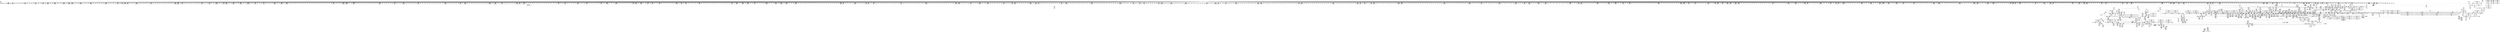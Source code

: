 digraph {
	CE0x528bf80 [shape=record,shape=Mrecord,label="{CE0x528bf80|current_sid:_if.then|*SummSink*}"]
	CE0x52db080 [shape=record,shape=Mrecord,label="{CE0x52db080|current_sid:_sid|security/selinux/hooks.c,220}"]
	CE0x532a920 [shape=record,shape=Mrecord,label="{CE0x532a920|get_current:_tmp1|*SummSink*}"]
	CE0x52a6d00 [shape=record,shape=Mrecord,label="{CE0x52a6d00|56:_i8*,_:_CRE_574,575_}"]
	CE0x52803b0 [shape=record,shape=Mrecord,label="{CE0x52803b0|__llvm_gcov_indirect_counter_increment:_bb|*SummSink*}"]
	CE0x52b8640 [shape=record,shape=Mrecord,label="{CE0x52b8640|104:_%struct.inode*,_:_CRE_310,311_}"]
	CE0x52b5f30 [shape=record,shape=Mrecord,label="{CE0x52b5f30|104:_%struct.inode*,_:_CRE_215,216_}"]
	CE0x5300ff0 [shape=record,shape=Mrecord,label="{CE0x5300ff0|may_link:_sid4|security/selinux/hooks.c,1777|*SummSource*}"]
	CE0x52805c0 [shape=record,shape=Mrecord,label="{CE0x52805c0|__llvm_gcov_indirect_counter_increment:_pred}"]
	CE0x52f3b00 [shape=record,shape=Mrecord,label="{CE0x52f3b00|56:_i8*,_:_CRE_605,606_}"]
	CE0x5296520 [shape=record,shape=Mrecord,label="{CE0x5296520|__llvm_gcov_indirect_counter_increment:_tmp2|*SummSource*}"]
	CE0x526af40 [shape=record,shape=Mrecord,label="{CE0x526af40|56:_i8*,_:_CRE_261,262_}"]
	CE0x52ff920 [shape=record,shape=Mrecord,label="{CE0x52ff920|56:_i8*,_:_CRE_977,978_}"]
	CE0x5311710 [shape=record,shape=Mrecord,label="{CE0x5311710|may_link:_tobool|security/selinux/hooks.c,1776}"]
	CE0x52ea720 [shape=record,shape=Mrecord,label="{CE0x52ea720|56:_i8*,_:_CRE_293,294_}"]
	CE0x52a8080 [shape=record,shape=Mrecord,label="{CE0x52a8080|56:_i8*,_:_CRE_598,599_}"]
	CE0x5305f00 [shape=record,shape=Mrecord,label="{CE0x5305f00|28:_i32,_:_CRE_87,88_}"]
	CE0x5340d70 [shape=record,shape=Mrecord,label="{CE0x5340d70|may_link:_retval.0}"]
	CE0x52a9740 [shape=record,shape=Mrecord,label="{CE0x52a9740|56:_i8*,_:_CRE_640,648_|*MultipleSource*|security/selinux/hooks.c,1769|Function::may_link&Arg::dir::|Function::selinux_inode_link&Arg::dir::}"]
	CE0x52f6690 [shape=record,shape=Mrecord,label="{CE0x52f6690|56:_i8*,_:_CRE_728,736_|*MultipleSource*|*LoadInst*|security/selinux/hooks.c,1770|security/selinux/hooks.c,1770}"]
	CE0x5321f20 [shape=record,shape=Mrecord,label="{CE0x5321f20|i32_78|*Constant*|*SummSource*}"]
	CE0x5322690 [shape=record,shape=Mrecord,label="{CE0x5322690|COLLAPSED:_GCMRE_current_task_external_global_%struct.task_struct*:_elem_0::|security/selinux/hooks.c,218}"]
	CE0x52614e0 [shape=record,shape=Mrecord,label="{CE0x52614e0|current_sid:_if.end}"]
	CE0x5295e20 [shape=record,shape=Mrecord,label="{CE0x5295e20|i64*_getelementptr_inbounds_(_14_x_i64_,_14_x_i64_*___llvm_gcov_ctr219,_i64_0,_i64_0)|*Constant*|*SummSource*}"]
	CE0x53470f0 [shape=record,shape=Mrecord,label="{CE0x53470f0|i64*_getelementptr_inbounds_(_11_x_i64_,_11_x_i64_*___llvm_gcov_ctr125,_i64_0,_i64_9)|*Constant*}"]
	CE0x5273da0 [shape=record,shape=Mrecord,label="{CE0x5273da0|may_link:_dentry|Function::may_link&Arg::dentry::|*SummSource*}"]
	CE0x52b9760 [shape=record,shape=Mrecord,label="{CE0x52b9760|56:_i8*,_:_CRE_24,32_|*MultipleSource*|*LoadInst*|security/selinux/hooks.c,1770|security/selinux/hooks.c,1770}"]
	CE0x52d9640 [shape=record,shape=Mrecord,label="{CE0x52d9640|56:_i8*,_:_CRE_139,140_}"]
	CE0x52d6db0 [shape=record,shape=Mrecord,label="{CE0x52d6db0|56:_i8*,_:_CRE_191,192_}"]
	CE0x52f6dd0 [shape=record,shape=Mrecord,label="{CE0x52f6dd0|56:_i8*,_:_CRE_760,768_|*MultipleSource*|*LoadInst*|security/selinux/hooks.c,1770|security/selinux/hooks.c,1770}"]
	CE0x52f7510 [shape=record,shape=Mrecord,label="{CE0x52f7510|56:_i8*,_:_CRE_800,804_|*MultipleSource*|*LoadInst*|security/selinux/hooks.c,1770|security/selinux/hooks.c,1770}"]
	CE0x5313c20 [shape=record,shape=Mrecord,label="{CE0x5313c20|i32_3|*Constant*}"]
	CE0x5297a90 [shape=record,shape=Mrecord,label="{CE0x5297a90|current_sid:_tmp9|security/selinux/hooks.c,218|*SummSource*}"]
	CE0x52ed0e0 [shape=record,shape=Mrecord,label="{CE0x52ed0e0|56:_i8*,_:_CRE_416,424_|*MultipleSource*|*LoadInst*|security/selinux/hooks.c,1770|security/selinux/hooks.c,1770}"]
	CE0x52dc530 [shape=record,shape=Mrecord,label="{CE0x52dc530|may_link:_d_inode|security/selinux/hooks.c,1770}"]
	CE0x531dde0 [shape=record,shape=Mrecord,label="{CE0x531dde0|may_link:_tmp19|security/selinux/hooks.c,1789|*SummSource*}"]
	CE0x5322310 [shape=record,shape=Mrecord,label="{CE0x5322310|current_sid:_cred|security/selinux/hooks.c,218|*SummSink*}"]
	CE0x52f14c0 [shape=record,shape=Mrecord,label="{CE0x52f14c0|56:_i8*,_:_CRE_569,570_}"]
	CE0x531ff80 [shape=record,shape=Mrecord,label="{CE0x531ff80|current_sid:_tmp19|security/selinux/hooks.c,218|*SummSink*}"]
	CE0x526f490 [shape=record,shape=Mrecord,label="{CE0x526f490|get_current:_tmp1|*SummSource*}"]
	CE0x52ed820 [shape=record,shape=Mrecord,label="{CE0x52ed820|56:_i8*,_:_CRE_448,456_|*MultipleSource*|*LoadInst*|security/selinux/hooks.c,1770|security/selinux/hooks.c,1770}"]
	CE0x5260c20 [shape=record,shape=Mrecord,label="{CE0x5260c20|may_link:_sw.epilog}"]
	CE0x52b1730 [shape=record,shape=Mrecord,label="{CE0x52b1730|56:_i8*,_:_CRE_898,899_}"]
	CE0x5296d60 [shape=record,shape=Mrecord,label="{CE0x5296d60|56:_i8*,_:_CRE_294,295_}"]
	CE0x533bc30 [shape=record,shape=Mrecord,label="{CE0x533bc30|current_sid:_tmp3|*SummSource*}"]
	CE0x5276010 [shape=record,shape=Mrecord,label="{CE0x5276010|56:_i8*,_:_CRE_162,163_}"]
	CE0x52b5940 [shape=record,shape=Mrecord,label="{CE0x52b5940|104:_%struct.inode*,_:_CRE_210,211_}"]
	CE0x528ff40 [shape=record,shape=Mrecord,label="{CE0x528ff40|56:_i8*,_:_CRE_936,944_|*MultipleSource*|security/selinux/hooks.c,1769|Function::may_link&Arg::dir::|Function::selinux_inode_link&Arg::dir::}"]
	CE0x52e5290 [shape=record,shape=Mrecord,label="{CE0x52e5290|GLOBAL:___llvm_gcov_indirect_counter_increment|*Constant*|*SummSink*}"]
	CE0x52d6670 [shape=record,shape=Mrecord,label="{CE0x52d6670|56:_i8*,_:_CRE_184,185_}"]
	CE0x52e9c80 [shape=record,shape=Mrecord,label="{CE0x52e9c80|56:_i8*,_:_CRE_283,284_}"]
	CE0x527ee20 [shape=record,shape=Mrecord,label="{CE0x527ee20|i64*_getelementptr_inbounds_(_11_x_i64_,_11_x_i64_*___llvm_gcov_ctr125,_i64_0,_i64_1)|*Constant*}"]
	CE0x5321470 [shape=record,shape=Mrecord,label="{CE0x5321470|GLOBAL:_get_current|*Constant*|*SummSink*}"]
	CE0x52b12f0 [shape=record,shape=Mrecord,label="{CE0x52b12f0|56:_i8*,_:_CRE_894,895_}"]
	CE0x52ec7d0 [shape=record,shape=Mrecord,label="{CE0x52ec7d0|56:_i8*,_:_CRE_376,384_|*MultipleSource*|*LoadInst*|security/selinux/hooks.c,1770|security/selinux/hooks.c,1770}"]
	CE0x52f2d30 [shape=record,shape=Mrecord,label="{CE0x52f2d30|56:_i8*,_:_CRE_592,593_}"]
	CE0x53038e0 [shape=record,shape=Mrecord,label="{CE0x53038e0|28:_i32,_:_CRE_49,50_}"]
	CE0x52b9450 [shape=record,shape=Mrecord,label="{CE0x52b9450|may_link:_tmp4|*LoadInst*|security/selinux/hooks.c,1770|*SummSink*}"]
	CE0x5310640 [shape=record,shape=Mrecord,label="{CE0x5310640|may_link:_u|security/selinux/hooks.c,1773}"]
	CE0x5343ba0 [shape=record,shape=Mrecord,label="{CE0x5343ba0|current_sid:_tmp10|security/selinux/hooks.c,218|*SummSink*}"]
	CE0x52af860 [shape=record,shape=Mrecord,label="{CE0x52af860|56:_i8*,_:_CRE_908,909_}"]
	CE0x525f360 [shape=record,shape=Mrecord,label="{CE0x525f360|selinux_inode_link:_entry}"]
	CE0x52da4e0 [shape=record,shape=Mrecord,label="{CE0x52da4e0|56:_i8*,_:_CRE_153,154_}"]
	CE0x52f4050 [shape=record,shape=Mrecord,label="{CE0x52f4050|56:_i8*,_:_CRE_610,611_}"]
	CE0x5345150 [shape=record,shape=Mrecord,label="{CE0x5345150|current_sid:_tmp15|security/selinux/hooks.c,218}"]
	CE0x532f5d0 [shape=record,shape=Mrecord,label="{CE0x532f5d0|i64*_getelementptr_inbounds_(_14_x_i64_,_14_x_i64_*___llvm_gcov_ctr219,_i64_0,_i64_12)|*Constant*}"]
	CE0x52e80e0 [shape=record,shape=Mrecord,label="{CE0x52e80e0|56:_i8*,_:_CRE_257,258_}"]
	CE0x52fe490 [shape=record,shape=Mrecord,label="{CE0x52fe490|56:_i8*,_:_CRE_925,926_}"]
	CE0x52d5950 [shape=record,shape=Mrecord,label="{CE0x52d5950|current_sid:_do.end}"]
	CE0x52ab900 [shape=record,shape=Mrecord,label="{CE0x52ab900|56:_i8*,_:_CRE_800,804_|*MultipleSource*|security/selinux/hooks.c,1769|Function::may_link&Arg::dir::|Function::selinux_inode_link&Arg::dir::}"]
	CE0x52f9d40 [shape=record,shape=Mrecord,label="{CE0x52f9d40|56:_i8*,_:_CRE_888,889_}"]
	CE0x52912a0 [shape=record,shape=Mrecord,label="{CE0x52912a0|current_sid:_tobool|security/selinux/hooks.c,218}"]
	CE0x52aae80 [shape=record,shape=Mrecord,label="{CE0x52aae80|56:_i8*,_:_CRE_744,752_|*MultipleSource*|security/selinux/hooks.c,1769|Function::may_link&Arg::dir::|Function::selinux_inode_link&Arg::dir::}"]
	CE0x52dc0a0 [shape=record,shape=Mrecord,label="{CE0x52dc0a0|56:_i8*,_:_CRE_0,2_|*MultipleSource*|*LoadInst*|security/selinux/hooks.c,1770|security/selinux/hooks.c,1770}"]
	CE0x52a7930 [shape=record,shape=Mrecord,label="{CE0x52a7930|56:_i8*,_:_CRE_589,590_}"]
	CE0x52eb600 [shape=record,shape=Mrecord,label="{CE0x52eb600|56:_i8*,_:_CRE_307,308_}"]
	CE0x52a7450 [shape=record,shape=Mrecord,label="{CE0x52a7450|56:_i8*,_:_CRE_583,584_}"]
	CE0x52af970 [shape=record,shape=Mrecord,label="{CE0x52af970|56:_i8*,_:_CRE_909,910_}"]
	CE0x52909e0 [shape=record,shape=Mrecord,label="{CE0x52909e0|56:_i8*,_:_CRE_977,978_}"]
	CE0x52d9930 [shape=record,shape=Mrecord,label="{CE0x52d9930|56:_i8*,_:_CRE_142,143_}"]
	CE0x52a59c0 [shape=record,shape=Mrecord,label="{CE0x52a59c0|56:_i8*,_:_CRE_552,553_}"]
	CE0x52d9b50 [shape=record,shape=Mrecord,label="{CE0x52d9b50|56:_i8*,_:_CRE_144,145_}"]
	CE0x52a9190 [shape=record,shape=Mrecord,label="{CE0x52a9190|56:_i8*,_:_CRE_619,620_}"]
	CE0x52d5fc0 [shape=record,shape=Mrecord,label="{CE0x52d5fc0|_call_void___llvm_gcov_indirect_counter_increment(i32*___llvm_gcov_global_state_pred221,_i64**_getelementptr_inbounds_(_4_x_i64*_,_4_x_i64*_*___llvm_gcda_edge_table220,_i64_0,_i64_2)),_!dbg_!27745|security/selinux/hooks.c,1786|*SummSource*}"]
	CE0x526cc30 [shape=record,shape=Mrecord,label="{CE0x526cc30|may_link:_sw.bb|*SummSource*}"]
	CE0x5308a30 [shape=record,shape=Mrecord,label="{CE0x5308a30|28:_i32,_:_CRE_160,168_|*MultipleSource*|security/selinux/hooks.c,1777|*LoadInst*|security/selinux/hooks.c,1769|security/selinux/hooks.c,1769}"]
	CE0x52ae320 [shape=record,shape=Mrecord,label="{CE0x52ae320|56:_i8*,_:_CRE_888,889_}"]
	CE0x52ecf10 [shape=record,shape=Mrecord,label="{CE0x52ecf10|56:_i8*,_:_CRE_408,416_|*MultipleSource*|*LoadInst*|security/selinux/hooks.c,1770|security/selinux/hooks.c,1770}"]
	CE0x52a8be0 [shape=record,shape=Mrecord,label="{CE0x52a8be0|56:_i8*,_:_CRE_612,613_}"]
	CE0x52edf60 [shape=record,shape=Mrecord,label="{CE0x52edf60|56:_i8*,_:_CRE_474,475_}"]
	CE0x52e3780 [shape=record,shape=Mrecord,label="{CE0x52e3780|i64*_getelementptr_inbounds_(_14_x_i64_,_14_x_i64_*___llvm_gcov_ctr219,_i64_0,_i64_8)|*Constant*|*SummSource*}"]
	CE0x532d620 [shape=record,shape=Mrecord,label="{CE0x532d620|i8*_getelementptr_inbounds_(_38_x_i8_,_38_x_i8_*_.str64,_i32_0,_i32_0)|*Constant*|*SummSink*}"]
	CE0x533f8d0 [shape=record,shape=Mrecord,label="{CE0x533f8d0|i32_4|*Constant*}"]
	CE0x5302c50 [shape=record,shape=Mrecord,label="{CE0x5302c50|28:_i32,_:_CRE_22,23_}"]
	CE0x5302d50 [shape=record,shape=Mrecord,label="{CE0x5302d50|28:_i32,_:_CRE_23,24_}"]
	CE0x52fef30 [shape=record,shape=Mrecord,label="{CE0x52fef30|56:_i8*,_:_CRE_935,936_}"]
	CE0x52f7c50 [shape=record,shape=Mrecord,label="{CE0x52f7c50|56:_i8*,_:_CRE_832,840_|*MultipleSource*|*LoadInst*|security/selinux/hooks.c,1770|security/selinux/hooks.c,1770}"]
	CE0x527a270 [shape=record,shape=Mrecord,label="{CE0x527a270|56:_i8*,_:_CRE_482,483_}"]
	CE0x5277330 [shape=record,shape=Mrecord,label="{CE0x5277330|56:_i8*,_:_CRE_180,181_}"]
	CE0x52f0800 [shape=record,shape=Mrecord,label="{CE0x52f0800|56:_i8*,_:_CRE_557,558_}"]
	CE0x532fad0 [shape=record,shape=Mrecord,label="{CE0x532fad0|GLOBAL:_printk|*Constant*|*SummSource*}"]
	CE0x5315830 [shape=record,shape=Mrecord,label="{CE0x5315830|may_link:_call5|security/selinux/hooks.c,1777|*SummSink*}"]
	CE0x52d33c0 [shape=record,shape=Mrecord,label="{CE0x52d33c0|current_sid:_if.end|*SummSink*}"]
	CE0x5296fd0 [shape=record,shape=Mrecord,label="{CE0x5296fd0|56:_i8*,_:_CRE_297,298_}"]
	CE0x52efd10 [shape=record,shape=Mrecord,label="{CE0x52efd10|56:_i8*,_:_CRE_536,540_|*MultipleSource*|*LoadInst*|security/selinux/hooks.c,1770|security/selinux/hooks.c,1770}"]
	CE0x52dfab0 [shape=record,shape=Mrecord,label="{CE0x52dfab0|104:_%struct.inode*,_:_CRE_156,157_}"]
	CE0x52ffc50 [shape=record,shape=Mrecord,label="{CE0x52ffc50|56:_i8*,_:_CRE_980,981_}"]
	CE0x52d84d0 [shape=record,shape=Mrecord,label="{CE0x52d84d0|56:_i8*,_:_CRE_224,232_|*MultipleSource*|*LoadInst*|security/selinux/hooks.c,1770|security/selinux/hooks.c,1770}"]
	CE0x52a8f20 [shape=record,shape=Mrecord,label="{CE0x52a8f20|56:_i8*,_:_CRE_616,617_}"]
	CE0x52aacc0 [shape=record,shape=Mrecord,label="{CE0x52aacc0|56:_i8*,_:_CRE_736,740_|*MultipleSource*|security/selinux/hooks.c,1769|Function::may_link&Arg::dir::|Function::selinux_inode_link&Arg::dir::}"]
	CE0x52d71f0 [shape=record,shape=Mrecord,label="{CE0x52d71f0|56:_i8*,_:_CRE_195,196_}"]
	CE0x527f310 [shape=record,shape=Mrecord,label="{CE0x527f310|__llvm_gcov_indirect_counter_increment:_tmp1|*SummSink*}"]
	CE0x53164f0 [shape=record,shape=Mrecord,label="{CE0x53164f0|avc_has_perm:_ssid|Function::avc_has_perm&Arg::ssid::}"]
	CE0x531cd40 [shape=record,shape=Mrecord,label="{CE0x531cd40|i64**_getelementptr_inbounds_(_4_x_i64*_,_4_x_i64*_*___llvm_gcda_edge_table220,_i64_0,_i64_3)|*Constant*}"]
	CE0x53025b0 [shape=record,shape=Mrecord,label="{CE0x53025b0|28:_i32,_:_CRE_15,16_}"]
	CE0x52d0cd0 [shape=record,shape=Mrecord,label="{CE0x52d0cd0|current_sid:_tmp8|security/selinux/hooks.c,218|*SummSink*}"]
	CE0x52d43a0 [shape=record,shape=Mrecord,label="{CE0x52d43a0|i64*_getelementptr_inbounds_(_11_x_i64_,_11_x_i64_*___llvm_gcov_ctr125,_i64_0,_i64_8)|*Constant*}"]
	CE0x52b3ac0 [shape=record,shape=Mrecord,label="{CE0x52b3ac0|56:_i8*,_:_CRE_992,1000_|*MultipleSource*|security/selinux/hooks.c,1769|Function::may_link&Arg::dir::|Function::selinux_inode_link&Arg::dir::}"]
	CE0x52deca0 [shape=record,shape=Mrecord,label="{CE0x52deca0|104:_%struct.inode*,_:_CRE_145,146_}"]
	CE0x52b56e0 [shape=record,shape=Mrecord,label="{CE0x52b56e0|104:_%struct.inode*,_:_CRE_208,209_}"]
	CE0x52934d0 [shape=record,shape=Mrecord,label="{CE0x52934d0|current_sid:_call|security/selinux/hooks.c,218|*SummSink*}"]
	CE0x526ff40 [shape=record,shape=Mrecord,label="{CE0x526ff40|may_link:_sw.default}"]
	CE0x52aa780 [shape=record,shape=Mrecord,label="{CE0x52aa780|56:_i8*,_:_CRE_704,712_|*MultipleSource*|security/selinux/hooks.c,1769|Function::may_link&Arg::dir::|Function::selinux_inode_link&Arg::dir::}"]
	CE0x52af420 [shape=record,shape=Mrecord,label="{CE0x52af420|56:_i8*,_:_CRE_904,905_}"]
	CE0x52704d0 [shape=record,shape=Mrecord,label="{CE0x52704d0|may_link:_kind|Function::may_link&Arg::kind::}"]
	CE0x53106b0 [shape=record,shape=Mrecord,label="{CE0x53106b0|may_link:_u|security/selinux/hooks.c,1773|*SummSource*}"]
	CE0x5278070 [shape=record,shape=Mrecord,label="{CE0x5278070|56:_i8*,_:_CRE_352,360_|*MultipleSource*|security/selinux/hooks.c,1769|Function::may_link&Arg::dir::|Function::selinux_inode_link&Arg::dir::}"]
	CE0x5282bf0 [shape=record,shape=Mrecord,label="{CE0x5282bf0|current_sid:_tmp4|security/selinux/hooks.c,218|*SummSink*}"]
	CE0x52dcfe0 [shape=record,shape=Mrecord,label="{CE0x52dcfe0|104:_%struct.inode*,_:_CRE_24,40_|*MultipleSource*|security/selinux/hooks.c,1770|Function::selinux_inode_link&Arg::old_dentry::|Function::may_link&Arg::dentry::}"]
	CE0x52b6190 [shape=record,shape=Mrecord,label="{CE0x52b6190|104:_%struct.inode*,_:_CRE_217,218_}"]
	CE0x533b9b0 [shape=record,shape=Mrecord,label="{CE0x533b9b0|current_sid:_tmp2|*SummSink*}"]
	CE0x52e3610 [shape=record,shape=Mrecord,label="{CE0x52e3610|__llvm_gcov_indirect_counter_increment:_counters|Function::__llvm_gcov_indirect_counter_increment&Arg::counters::|*SummSink*}"]
	CE0x532f900 [shape=record,shape=Mrecord,label="{CE0x532f900|GLOBAL:_printk|*Constant*}"]
	CE0x52ad000 [shape=record,shape=Mrecord,label="{CE0x52ad000|56:_i8*,_:_CRE_870,871_}"]
	CE0x5267530 [shape=record,shape=Mrecord,label="{CE0x5267530|GLOBAL:_may_link|*Constant*|*SummSink*}"]
	CE0x5314b50 [shape=record,shape=Mrecord,label="{CE0x5314b50|may_link:_tmp8|security/selinux/hooks.c,1778|*SummSource*}"]
	CE0x5278e70 [shape=record,shape=Mrecord,label="{CE0x5278e70|56:_i8*,_:_CRE_424,432_|*MultipleSource*|security/selinux/hooks.c,1769|Function::may_link&Arg::dir::|Function::selinux_inode_link&Arg::dir::}"]
	CE0x5276560 [shape=record,shape=Mrecord,label="{CE0x5276560|56:_i8*,_:_CRE_167,168_}"]
	CE0x52e1bf0 [shape=record,shape=Mrecord,label="{CE0x52e1bf0|104:_%struct.inode*,_:_CRE_184,185_}"]
	CE0x5347880 [shape=record,shape=Mrecord,label="{CE0x5347880|current_sid:_tmp17|security/selinux/hooks.c,218|*SummSource*}"]
	CE0x52a7fb0 [shape=record,shape=Mrecord,label="{CE0x52a7fb0|56:_i8*,_:_CRE_597,598_}"]
	CE0x53238f0 [shape=record,shape=Mrecord,label="{CE0x53238f0|current_sid:_tmp22|security/selinux/hooks.c,218|*SummSink*}"]
	CE0x5320c90 [shape=record,shape=Mrecord,label="{CE0x5320c90|current_sid:_call4|security/selinux/hooks.c,218|*SummSource*}"]
	CE0x5294f90 [shape=record,shape=Mrecord,label="{CE0x5294f90|may_link:_i_security|security/selinux/hooks.c,1769|*SummSink*}"]
	CE0x5277910 [shape=record,shape=Mrecord,label="{CE0x5277910|56:_i8*,_:_CRE_312,320_|*MultipleSource*|security/selinux/hooks.c,1769|Function::may_link&Arg::dir::|Function::selinux_inode_link&Arg::dir::}"]
	CE0x5346db0 [shape=record,shape=Mrecord,label="{CE0x5346db0|i8*_getelementptr_inbounds_(_45_x_i8_,_45_x_i8_*_.str12,_i32_0,_i32_0)|*Constant*|*SummSource*}"]
	CE0x52a6000 [shape=record,shape=Mrecord,label="{CE0x52a6000|56:_i8*,_:_CRE_558,559_}"]
	CE0x52f8e60 [shape=record,shape=Mrecord,label="{CE0x52f8e60|56:_i8*,_:_CRE_874,875_}"]
	CE0x5297990 [shape=record,shape=Mrecord,label="{CE0x5297990|56:_i8*,_:_CRE_309,310_}"]
	CE0x5328190 [shape=record,shape=Mrecord,label="{CE0x5328190|_call_void___llvm_gcov_indirect_counter_increment(i32*___llvm_gcov_global_state_pred221,_i64**_getelementptr_inbounds_(_4_x_i64*_,_4_x_i64*_*___llvm_gcda_edge_table220,_i64_0,_i64_0)),_!dbg_!27749|security/selinux/hooks.c,1793|*SummSource*}"]
	CE0x5303dc0 [shape=record,shape=Mrecord,label="{CE0x5303dc0|28:_i32,_:_CRE_53,54_}"]
	CE0x5266dc0 [shape=record,shape=Mrecord,label="{CE0x5266dc0|56:_i8*,_:_CRE_140,141_}"]
	CE0x52977f0 [shape=record,shape=Mrecord,label="{CE0x52977f0|56:_i8*,_:_CRE_307,308_}"]
	CE0x52a5640 [shape=record,shape=Mrecord,label="{CE0x52a5640|56:_i8*,_:_CRE_540,544_|*MultipleSource*|security/selinux/hooks.c,1769|Function::may_link&Arg::dir::|Function::selinux_inode_link&Arg::dir::}"]
	CE0x530b5a0 [shape=record,shape=Mrecord,label="{CE0x530b5a0|may_link:_call9|security/selinux/hooks.c,1792}"]
	CE0x5271950 [shape=record,shape=Mrecord,label="{CE0x5271950|selinux_inode_link:_dir|Function::selinux_inode_link&Arg::dir::}"]
	CE0x52e9730 [shape=record,shape=Mrecord,label="{CE0x52e9730|56:_i8*,_:_CRE_278,279_}"]
	CE0x532f210 [shape=record,shape=Mrecord,label="{CE0x532f210|may_link:_av.0|*SummSink*}"]
	CE0x52b34f0 [shape=record,shape=Mrecord,label="{CE0x52b34f0|56:_i8*,_:_CRE_980,981_}"]
	CE0x52b4fc0 [shape=record,shape=Mrecord,label="{CE0x52b4fc0|104:_%struct.inode*,_:_CRE_202,203_}"]
	CE0x52a7c70 [shape=record,shape=Mrecord,label="{CE0x52a7c70|56:_i8*,_:_CRE_593,594_}"]
	CE0x52ecb70 [shape=record,shape=Mrecord,label="{CE0x52ecb70|56:_i8*,_:_CRE_392,400_|*MultipleSource*|*LoadInst*|security/selinux/hooks.c,1770|security/selinux/hooks.c,1770}"]
	CE0x52a83c0 [shape=record,shape=Mrecord,label="{CE0x52a83c0|56:_i8*,_:_CRE_602,603_}"]
	CE0x5272450 [shape=record,shape=Mrecord,label="{CE0x5272450|56:_i8*,_:_CRE_8,12_|*MultipleSource*|*LoadInst*|security/selinux/hooks.c,1770|security/selinux/hooks.c,1770}"]
	CE0x52a5480 [shape=record,shape=Mrecord,label="{CE0x52a5480|56:_i8*,_:_CRE_536,540_|*MultipleSource*|security/selinux/hooks.c,1769|Function::may_link&Arg::dir::|Function::selinux_inode_link&Arg::dir::}"]
	CE0x52ec430 [shape=record,shape=Mrecord,label="{CE0x52ec430|56:_i8*,_:_CRE_352,360_|*MultipleSource*|*LoadInst*|security/selinux/hooks.c,1770|security/selinux/hooks.c,1770}"]
	CE0x5296350 [shape=record,shape=Mrecord,label="{CE0x5296350|get_current:_bb}"]
	CE0x52807c0 [shape=record,shape=Mrecord,label="{CE0x52807c0|56:_i8*,_:_CRE_174,175_}"]
	CE0x52f9e50 [shape=record,shape=Mrecord,label="{CE0x52f9e50|56:_i8*,_:_CRE_889,890_}"]
	CE0x5315190 [shape=record,shape=Mrecord,label="{CE0x5315190|i64_0|*Constant*|*SummSink*}"]
	CE0x527a680 [shape=record,shape=Mrecord,label="{CE0x527a680|56:_i8*,_:_CRE_487,488_}"]
	CE0x5290160 [shape=record,shape=Mrecord,label="{CE0x5290160|56:_i8*,_:_CRE_952,960_|*MultipleSource*|security/selinux/hooks.c,1769|Function::may_link&Arg::dir::|Function::selinux_inode_link&Arg::dir::}"]
	CE0x531b660 [shape=record,shape=Mrecord,label="{CE0x531b660|__llvm_gcov_indirect_counter_increment:_exit}"]
	CE0x5306900 [shape=record,shape=Mrecord,label="{CE0x5306900|28:_i32,_:_CRE_97,98_}"]
	CE0x527a410 [shape=record,shape=Mrecord,label="{CE0x527a410|56:_i8*,_:_CRE_484,485_}"]
	CE0x527de80 [shape=record,shape=Mrecord,label="{CE0x527de80|may_link:_if.end}"]
	CE0x53282c0 [shape=record,shape=Mrecord,label="{CE0x53282c0|_call_void___llvm_gcov_indirect_counter_increment(i32*___llvm_gcov_global_state_pred221,_i64**_getelementptr_inbounds_(_4_x_i64*_,_4_x_i64*_*___llvm_gcda_edge_table220,_i64_0,_i64_0)),_!dbg_!27749|security/selinux/hooks.c,1793|*SummSink*}"]
	CE0x5306400 [shape=record,shape=Mrecord,label="{CE0x5306400|28:_i32,_:_CRE_92,93_}"]
	CE0x52dbf70 [shape=record,shape=Mrecord,label="{CE0x52dbf70|56:_i8*,_:_CRE_136,137_}"]
	CE0x52d5df0 [shape=record,shape=Mrecord,label="{CE0x52d5df0|i64*_getelementptr_inbounds_(_14_x_i64_,_14_x_i64_*___llvm_gcov_ctr219,_i64_0,_i64_9)|*Constant*|*SummSource*}"]
	CE0x533c4a0 [shape=record,shape=Mrecord,label="{CE0x533c4a0|GLOBAL:___llvm_gcov_ctr125|Global_var:__llvm_gcov_ctr125}"]
	CE0x5305d00 [shape=record,shape=Mrecord,label="{CE0x5305d00|28:_i32,_:_CRE_85,86_}"]
	CE0x5315c10 [shape=record,shape=Mrecord,label="{CE0x5315c10|i32_(i32,_i32,_i16,_i32,_%struct.common_audit_data*)*_bitcast_(i32_(i32,_i32,_i16,_i32,_%struct.common_audit_data.495*)*_avc_has_perm_to_i32_(i32,_i32,_i16,_i32,_%struct.common_audit_data*)*)|*Constant*|*SummSource*}"]
	CE0x52f1080 [shape=record,shape=Mrecord,label="{CE0x52f1080|56:_i8*,_:_CRE_565,566_}"]
	CE0x52ba120 [shape=record,shape=Mrecord,label="{CE0x52ba120|56:_i8*,_:_CRE_72,76_|*MultipleSource*|*LoadInst*|security/selinux/hooks.c,1770|security/selinux/hooks.c,1770}"]
	CE0x53480c0 [shape=record,shape=Mrecord,label="{CE0x53480c0|current_sid:_tmp18|security/selinux/hooks.c,218|*SummSink*}"]
	CE0x52a72b0 [shape=record,shape=Mrecord,label="{CE0x52a72b0|56:_i8*,_:_CRE_581,582_}"]
	CE0x52aeba0 [shape=record,shape=Mrecord,label="{CE0x52aeba0|56:_i8*,_:_CRE_896,897_}"]
	CE0x5281320 [shape=record,shape=Mrecord,label="{CE0x5281320|56:_i8*,_:_CRE_188,189_}"]
	CE0x52f26d0 [shape=record,shape=Mrecord,label="{CE0x52f26d0|56:_i8*,_:_CRE_586,587_}"]
	CE0x5260fa0 [shape=record,shape=Mrecord,label="{CE0x5260fa0|may_link:_if.then|*SummSource*}"]
	CE0x52e1990 [shape=record,shape=Mrecord,label="{CE0x52e1990|104:_%struct.inode*,_:_CRE_182,183_}"]
	CE0x5341020 [shape=record,shape=Mrecord,label="{CE0x5341020|may_link:_retval.0|*SummSink*}"]
	CE0x5293e10 [shape=record,shape=Mrecord,label="{CE0x5293e10|56:_i8*,_:_CRE_200,201_}"]
	CE0x5266e30 [shape=record,shape=Mrecord,label="{CE0x5266e30|56:_i8*,_:_CRE_141,142_}"]
	CE0x533fb60 [shape=record,shape=Mrecord,label="{CE0x533fb60|i32_4|*Constant*|*SummSink*}"]
	CE0x5280fe0 [shape=record,shape=Mrecord,label="{CE0x5280fe0|56:_i8*,_:_CRE_184,185_}"]
	CE0x52eb3e0 [shape=record,shape=Mrecord,label="{CE0x52eb3e0|56:_i8*,_:_CRE_305,306_}"]
	CE0x52d4160 [shape=record,shape=Mrecord,label="{CE0x52d4160|i1_true|*Constant*|*SummSink*}"]
	CE0x526f940 [shape=record,shape=Mrecord,label="{CE0x526f940|may_link:_tmp|*SummSink*}"]
	CE0x527a5b0 [shape=record,shape=Mrecord,label="{CE0x527a5b0|56:_i8*,_:_CRE_486,487_}"]
	CE0x52694c0 [shape=record,shape=Mrecord,label="{CE0x52694c0|GLOBAL:_current_sid|*Constant*|*SummSource*}"]
	CE0x52ab740 [shape=record,shape=Mrecord,label="{CE0x52ab740|56:_i8*,_:_CRE_792,800_|*MultipleSource*|security/selinux/hooks.c,1769|Function::may_link&Arg::dir::|Function::selinux_inode_link&Arg::dir::}"]
	CE0x5308e30 [shape=record,shape=Mrecord,label="{CE0x5308e30|28:_i32,_:_CRE_184,192_|*MultipleSource*|security/selinux/hooks.c,1777|*LoadInst*|security/selinux/hooks.c,1769|security/selinux/hooks.c,1769}"]
	CE0x53022b0 [shape=record,shape=Mrecord,label="{CE0x53022b0|28:_i32,_:_CRE_11,12_}"]
	CE0x53113d0 [shape=record,shape=Mrecord,label="{CE0x53113d0|i32_8388608|*Constant*}"]
	CE0x5321120 [shape=record,shape=Mrecord,label="{CE0x5321120|GLOBAL:_get_current|*Constant*}"]
	CE0x52f6a30 [shape=record,shape=Mrecord,label="{CE0x52f6a30|56:_i8*,_:_CRE_744,752_|*MultipleSource*|*LoadInst*|security/selinux/hooks.c,1770|security/selinux/hooks.c,1770}"]
	CE0x52d9e80 [shape=record,shape=Mrecord,label="{CE0x52d9e80|56:_i8*,_:_CRE_147,148_}"]
	CE0x52b2610 [shape=record,shape=Mrecord,label="{CE0x52b2610|56:_i8*,_:_CRE_912,913_}"]
	CE0x52978c0 [shape=record,shape=Mrecord,label="{CE0x52978c0|56:_i8*,_:_CRE_308,309_}"]
	"CONST[source:0(mediator),value:2(dynamic)][purpose:{subject}]"
	CE0x52e0a20 [shape=record,shape=Mrecord,label="{CE0x52e0a20|104:_%struct.inode*,_:_CRE_169,170_}"]
	CE0x5317a80 [shape=record,shape=Mrecord,label="{CE0x5317a80|avc_has_perm:_auditdata|Function::avc_has_perm&Arg::auditdata::|*SummSource*}"]
	CE0x527d8e0 [shape=record,shape=Mrecord,label="{CE0x527d8e0|selinux_inode_link:_old_dentry|Function::selinux_inode_link&Arg::old_dentry::}"]
	CE0x528be60 [shape=record,shape=Mrecord,label="{CE0x528be60|current_sid:_if.then|*SummSource*}"]
	CE0x52b1510 [shape=record,shape=Mrecord,label="{CE0x52b1510|56:_i8*,_:_CRE_896,897_}"]
	CE0x52aeed0 [shape=record,shape=Mrecord,label="{CE0x52aeed0|56:_i8*,_:_CRE_899,900_}"]
	CE0x52f0a20 [shape=record,shape=Mrecord,label="{CE0x52f0a20|56:_i8*,_:_CRE_559,560_}"]
	CE0x5276340 [shape=record,shape=Mrecord,label="{CE0x5276340|56:_i8*,_:_CRE_165,166_}"]
	CE0x52b3f40 [shape=record,shape=Mrecord,label="{CE0x52b3f40|may_link:_tmp2|*LoadInst*|security/selinux/hooks.c,1769}"]
	CE0x5300550 [shape=record,shape=Mrecord,label="{CE0x5300550|56:_i8*,_:_CRE_992,1000_|*MultipleSource*|*LoadInst*|security/selinux/hooks.c,1770|security/selinux/hooks.c,1770}"]
	CE0x52dff70 [shape=record,shape=Mrecord,label="{CE0x52dff70|104:_%struct.inode*,_:_CRE_160,161_}"]
	CE0x52d70e0 [shape=record,shape=Mrecord,label="{CE0x52d70e0|56:_i8*,_:_CRE_194,195_}"]
	CE0x52ec260 [shape=record,shape=Mrecord,label="{CE0x52ec260|56:_i8*,_:_CRE_344,352_|*MultipleSource*|*LoadInst*|security/selinux/hooks.c,1770|security/selinux/hooks.c,1770}"]
	CE0x5287a20 [shape=record,shape=Mrecord,label="{CE0x5287a20|may_link:_tmp13|security/selinux/hooks.c,1779}"]
	CE0x527c7b0 [shape=record,shape=Mrecord,label="{CE0x527c7b0|56:_i8*,_:_CRE_157,158_}"]
	CE0x52e3cb0 [shape=record,shape=Mrecord,label="{CE0x52e3cb0|_ret_void|*SummSink*}"]
	CE0x532eb70 [shape=record,shape=Mrecord,label="{CE0x532eb70|i32_1024|*Constant*|*SummSink*}"]
	CE0x52b31c0 [shape=record,shape=Mrecord,label="{CE0x52b31c0|56:_i8*,_:_CRE_923,924_}"]
	CE0x52b7260 [shape=record,shape=Mrecord,label="{CE0x52b7260|104:_%struct.inode*,_:_CRE_264,272_|*MultipleSource*|security/selinux/hooks.c,1770|Function::selinux_inode_link&Arg::old_dentry::|Function::may_link&Arg::dentry::}"]
	CE0x5295670 [shape=record,shape=Mrecord,label="{CE0x5295670|GLOBAL:_current_sid|*Constant*|*SummSink*}"]
	CE0x527d3e0 [shape=record,shape=Mrecord,label="{CE0x527d3e0|56:_i8*,_:_CRE_284,285_}"]
	CE0x52d7b80 [shape=record,shape=Mrecord,label="{CE0x52d7b80|56:_i8*,_:_CRE_204,205_}"]
	CE0x5270250 [shape=record,shape=Mrecord,label="{CE0x5270250|i32_0|*Constant*|*SummSource*}"]
	CE0x52f7ff0 [shape=record,shape=Mrecord,label="{CE0x52f7ff0|56:_i8*,_:_CRE_848,856_|*MultipleSource*|*LoadInst*|security/selinux/hooks.c,1770|security/selinux/hooks.c,1770}"]
	CE0x5323d20 [shape=record,shape=Mrecord,label="{CE0x5323d20|current_sid:_tmp23|security/selinux/hooks.c,218|*SummSink*}"]
	CE0x5342b30 [shape=record,shape=Mrecord,label="{CE0x5342b30|current_sid:_do.body|*SummSource*}"]
	CE0x5287410 [shape=record,shape=Mrecord,label="{CE0x5287410|may_link:_tmp12|security/selinux/hooks.c,1779|*SummSource*}"]
	CE0x5346780 [shape=record,shape=Mrecord,label="{CE0x5346780|i32_218|*Constant*|*SummSource*}"]
	CE0x5313010 [shape=record,shape=Mrecord,label="{CE0x5313010|may_link:_conv3|security/selinux/hooks.c,1776|*SummSource*}"]
	CE0x52aa5c0 [shape=record,shape=Mrecord,label="{CE0x52aa5c0|56:_i8*,_:_CRE_696,704_|*MultipleSource*|security/selinux/hooks.c,1769|Function::may_link&Arg::dir::|Function::selinux_inode_link&Arg::dir::}"]
	CE0x52a9330 [shape=record,shape=Mrecord,label="{CE0x52a9330|56:_i8*,_:_CRE_621,622_}"]
	CE0x52d3a00 [shape=record,shape=Mrecord,label="{CE0x52d3a00|current_sid:_tmp6|security/selinux/hooks.c,218}"]
	CE0x52f4d10 [shape=record,shape=Mrecord,label="{CE0x52f4d10|56:_i8*,_:_CRE_622,623_}"]
	CE0x5322810 [shape=record,shape=Mrecord,label="{CE0x5322810|current_sid:_tmp21|security/selinux/hooks.c,218}"]
	CE0x52abc80 [shape=record,shape=Mrecord,label="{CE0x52abc80|56:_i8*,_:_CRE_816,824_|*MultipleSource*|security/selinux/hooks.c,1769|Function::may_link&Arg::dir::|Function::selinux_inode_link&Arg::dir::}"]
	CE0x52feaf0 [shape=record,shape=Mrecord,label="{CE0x52feaf0|56:_i8*,_:_CRE_931,932_}"]
	CE0x5275ac0 [shape=record,shape=Mrecord,label="{CE0x5275ac0|56:_i8*,_:_CRE_157,158_}"]
	CE0x52aa240 [shape=record,shape=Mrecord,label="{CE0x52aa240|56:_i8*,_:_CRE_684,688_|*MultipleSource*|security/selinux/hooks.c,1769|Function::may_link&Arg::dir::|Function::selinux_inode_link&Arg::dir::}"]
	CE0x52b0a70 [shape=record,shape=Mrecord,label="{CE0x52b0a70|56:_i8*,_:_CRE_925,926_}"]
	CE0x52b11e0 [shape=record,shape=Mrecord,label="{CE0x52b11e0|56:_i8*,_:_CRE_932,933_}"]
	CE0x52dd3a0 [shape=record,shape=Mrecord,label="{CE0x52dd3a0|104:_%struct.inode*,_:_CRE_48,52_|*MultipleSource*|security/selinux/hooks.c,1770|Function::selinux_inode_link&Arg::old_dentry::|Function::may_link&Arg::dentry::}"]
	CE0x52d3b80 [shape=record,shape=Mrecord,label="{CE0x52d3b80|current_sid:_tmp6|security/selinux/hooks.c,218|*SummSource*}"]
	CE0x5260db0 [shape=record,shape=Mrecord,label="{CE0x5260db0|may_link:_sw.epilog|*SummSink*}"]
	CE0x5294220 [shape=record,shape=Mrecord,label="{CE0x5294220|56:_i8*,_:_CRE_205,206_}"]
	CE0x53316e0 [shape=record,shape=Mrecord,label="{CE0x53316e0|may_link:_sid10|security/selinux/hooks.c,1797}"]
	CE0x52716b0 [shape=record,shape=Mrecord,label="{CE0x52716b0|may_link:_entry|*SummSource*}"]
	CE0x5307090 [shape=record,shape=Mrecord,label="{CE0x5307090|28:_i32,_:_CRE_104,105_}"]
	CE0x52d8ed0 [shape=record,shape=Mrecord,label="{CE0x52d8ed0|56:_i8*,_:_CRE_120,128_|*MultipleSource*|*LoadInst*|security/selinux/hooks.c,1770|security/selinux/hooks.c,1770}"]
	CE0x52a8220 [shape=record,shape=Mrecord,label="{CE0x52a8220|56:_i8*,_:_CRE_600,601_}"]
	CE0x526b420 [shape=record,shape=Mrecord,label="{CE0x526b420|56:_i8*,_:_CRE_267,268_}"]
	CE0x52dab10 [shape=record,shape=Mrecord,label="{CE0x52dab10|current_sid:_sid|security/selinux/hooks.c,220|*SummSink*}"]
	CE0x52f15d0 [shape=record,shape=Mrecord,label="{CE0x52f15d0|56:_i8*,_:_CRE_570,571_}"]
	CE0x52b9560 [shape=record,shape=Mrecord,label="{CE0x52b9560|56:_i8*,_:_CRE_12,16_|*MultipleSource*|*LoadInst*|security/selinux/hooks.c,1770|security/selinux/hooks.c,1770}"]
	CE0x52eea80 [shape=record,shape=Mrecord,label="{CE0x52eea80|56:_i8*,_:_CRE_484,485_}"]
	CE0x5317fa0 [shape=record,shape=Mrecord,label="{CE0x5317fa0|_ret_i32_%retval.0,_!dbg_!27728|security/selinux/avc.c,775|*SummSink*}"]
	CE0x527bdf0 [shape=record,shape=Mrecord,label="{CE0x527bdf0|56:_i8*,_:_CRE_145,146_}"]
	CE0x52fa290 [shape=record,shape=Mrecord,label="{CE0x52fa290|56:_i8*,_:_CRE_893,894_}"]
	CE0x531bc70 [shape=record,shape=Mrecord,label="{CE0x531bc70|i64*_getelementptr_inbounds_(_14_x_i64_,_14_x_i64_*___llvm_gcov_ctr219,_i64_0,_i64_9)|*Constant*|*SummSink*}"]
	CE0x527efa0 [shape=record,shape=Mrecord,label="{CE0x527efa0|may_link:_sw.bb8|*SummSource*}"]
	CE0x527c130 [shape=record,shape=Mrecord,label="{CE0x527c130|56:_i8*,_:_CRE_149,150_}"]
	CE0x5294f20 [shape=record,shape=Mrecord,label="{CE0x5294f20|56:_i8*,_:_CRE_112,120_|*MultipleSource*|security/selinux/hooks.c,1769|Function::may_link&Arg::dir::|Function::selinux_inode_link&Arg::dir::}"]
	CE0x5306a00 [shape=record,shape=Mrecord,label="{CE0x5306a00|28:_i32,_:_CRE_98,99_}"]
	CE0x52f49e0 [shape=record,shape=Mrecord,label="{CE0x52f49e0|56:_i8*,_:_CRE_619,620_}"]
	CE0x5302f50 [shape=record,shape=Mrecord,label="{CE0x5302f50|28:_i32,_:_CRE_28,32_|*MultipleSource*|security/selinux/hooks.c,1777|*LoadInst*|security/selinux/hooks.c,1769|security/selinux/hooks.c,1769}"]
	CE0x52aa400 [shape=record,shape=Mrecord,label="{CE0x52aa400|56:_i8*,_:_CRE_688,692_|*MultipleSource*|security/selinux/hooks.c,1769|Function::may_link&Arg::dir::|Function::selinux_inode_link&Arg::dir::}"]
	CE0x532dfa0 [shape=record,shape=Mrecord,label="{CE0x532dfa0|i32_16777216|*Constant*}"]
	CE0x52942f0 [shape=record,shape=Mrecord,label="{CE0x52942f0|56:_i8*,_:_CRE_206,207_}"]
	CE0x52abac0 [shape=record,shape=Mrecord,label="{CE0x52abac0|56:_i8*,_:_CRE_808,816_|*MultipleSource*|security/selinux/hooks.c,1769|Function::may_link&Arg::dir::|Function::selinux_inode_link&Arg::dir::}"]
	CE0x5302680 [shape=record,shape=Mrecord,label="{CE0x5302680|28:_i32,_:_CRE_16,17_}"]
	CE0x5303cf0 [shape=record,shape=Mrecord,label="{CE0x5303cf0|28:_i32,_:_CRE_52,53_}"]
	CE0x526c300 [shape=record,shape=Mrecord,label="{CE0x526c300|may_link:_sw.bb|*SummSink*}"]
	CE0x52ad110 [shape=record,shape=Mrecord,label="{CE0x52ad110|56:_i8*,_:_CRE_871,872_}"]
	CE0x52b0da0 [shape=record,shape=Mrecord,label="{CE0x52b0da0|56:_i8*,_:_CRE_928,929_}"]
	CE0x52b8170 [shape=record,shape=Mrecord,label="{CE0x52b8170|104:_%struct.inode*,_:_CRE_306,307_}"]
	CE0x52f48d0 [shape=record,shape=Mrecord,label="{CE0x52f48d0|56:_i8*,_:_CRE_618,619_}"]
	CE0x5317400 [shape=record,shape=Mrecord,label="{CE0x5317400|_ret_i32_%retval.0,_!dbg_!27728|security/selinux/avc.c,775}"]
	CE0x526bce0 [shape=record,shape=Mrecord,label="{CE0x526bce0|may_link:_tmp9|security/selinux/hooks.c,1778|*SummSource*}"]
	CE0x5286d20 [shape=record,shape=Mrecord,label="{CE0x5286d20|i64*_getelementptr_inbounds_(_14_x_i64_,_14_x_i64_*___llvm_gcov_ctr219,_i64_0,_i64_3)|*Constant*|*SummSource*}"]
	CE0x52b6520 [shape=record,shape=Mrecord,label="{CE0x52b6520|104:_%struct.inode*,_:_CRE_220,221_}"]
	CE0x52d7eb0 [shape=record,shape=Mrecord,label="{CE0x52d7eb0|56:_i8*,_:_CRE_207,208_}"]
	CE0x52b2500 [shape=record,shape=Mrecord,label="{CE0x52b2500|56:_i8*,_:_CRE_911,912_}"]
	CE0x52b2c70 [shape=record,shape=Mrecord,label="{CE0x52b2c70|56:_i8*,_:_CRE_918,919_}"]
	CE0x52e0560 [shape=record,shape=Mrecord,label="{CE0x52e0560|104:_%struct.inode*,_:_CRE_165,166_}"]
	CE0x52a8560 [shape=record,shape=Mrecord,label="{CE0x52a8560|56:_i8*,_:_CRE_604,605_}"]
	CE0x530d9b0 [shape=record,shape=Mrecord,label="{CE0x530d9b0|i64_2|*Constant*|*SummSink*}"]
	CE0x5315ed0 [shape=record,shape=Mrecord,label="{CE0x5315ed0|avc_has_perm:_entry|*SummSource*}"]
	CE0x52b5a70 [shape=record,shape=Mrecord,label="{CE0x52b5a70|104:_%struct.inode*,_:_CRE_211,212_}"]
	CE0x530b700 [shape=record,shape=Mrecord,label="{CE0x530b700|may_link:_call9|security/selinux/hooks.c,1792|*SummSource*}"]
	CE0x52de280 [shape=record,shape=Mrecord,label="{CE0x52de280|104:_%struct.inode*,_:_CRE_93,94_}"]
	CE0x5341c10 [shape=record,shape=Mrecord,label="{CE0x5341c10|may_link:_tmp27|security/selinux/hooks.c,1799}"]
	CE0x53335c0 [shape=record,shape=Mrecord,label="{CE0x53335c0|28:_i32,_32:_i16,_:_CRE_32,34_|*MultipleSource*|security/selinux/hooks.c,1770|security/selinux/hooks.c,1770|security/selinux/hooks.c,1797}"]
	CE0x5286450 [shape=record,shape=Mrecord,label="{CE0x5286450|selinux_inode_link:_tmp|*SummSink*}"]
	CE0x5277550 [shape=record,shape=Mrecord,label="{CE0x5277550|56:_i8*,_:_CRE_182,183_}"]
	CE0x52e0430 [shape=record,shape=Mrecord,label="{CE0x52e0430|104:_%struct.inode*,_:_CRE_164,165_}"]
	CE0x5279f30 [shape=record,shape=Mrecord,label="{CE0x5279f30|56:_i8*,_:_CRE_478,479_}"]
	CE0x52b1950 [shape=record,shape=Mrecord,label="{CE0x52b1950|56:_i8*,_:_CRE_900,901_}"]
	CE0x52e8850 [shape=record,shape=Mrecord,label="{CE0x52e8850|56:_i8*,_:_CRE_264,265_}"]
	CE0x52f7170 [shape=record,shape=Mrecord,label="{CE0x52f7170|56:_i8*,_:_CRE_776,792_|*MultipleSource*|*LoadInst*|security/selinux/hooks.c,1770|security/selinux/hooks.c,1770}"]
	CE0x526e230 [shape=record,shape=Mrecord,label="{CE0x526e230|i64*_getelementptr_inbounds_(_2_x_i64_,_2_x_i64_*___llvm_gcov_ctr218,_i64_0,_i64_0)|*Constant*|*SummSink*}"]
	CE0x52df980 [shape=record,shape=Mrecord,label="{CE0x52df980|104:_%struct.inode*,_:_CRE_155,156_}"]
	CE0x527f260 [shape=record,shape=Mrecord,label="{CE0x527f260|may_link:_return|*SummSink*}"]
	CE0x53014d0 [shape=record,shape=Mrecord,label="{CE0x53014d0|may_link:_tmp23|security/selinux/hooks.c,1797}"]
	CE0x53441a0 [shape=record,shape=Mrecord,label="{CE0x53441a0|i64_4|*Constant*|*SummSource*}"]
	CE0x52e3ed0 [shape=record,shape=Mrecord,label="{CE0x52e3ed0|i64*_getelementptr_inbounds_(_14_x_i64_,_14_x_i64_*___llvm_gcov_ctr219,_i64_0,_i64_8)|*Constant*}"]
	CE0x52d7c90 [shape=record,shape=Mrecord,label="{CE0x52d7c90|56:_i8*,_:_CRE_205,206_}"]
	CE0x52a6270 [shape=record,shape=Mrecord,label="{CE0x52a6270|56:_i8*,_:_CRE_561,562_}"]
	CE0x5342020 [shape=record,shape=Mrecord,label="{CE0x5342020|may_link:_tmp27|security/selinux/hooks.c,1799|*SummSource*}"]
	CE0x5290050 [shape=record,shape=Mrecord,label="{CE0x5290050|56:_i8*,_:_CRE_944,952_|*MultipleSource*|security/selinux/hooks.c,1769|Function::may_link&Arg::dir::|Function::selinux_inode_link&Arg::dir::}"]
	CE0x52b6e20 [shape=record,shape=Mrecord,label="{CE0x52b6e20|104:_%struct.inode*,_:_CRE_248,256_|*MultipleSource*|security/selinux/hooks.c,1770|Function::selinux_inode_link&Arg::old_dentry::|Function::may_link&Arg::dentry::}"]
	CE0x53076f0 [shape=record,shape=Mrecord,label="{CE0x53076f0|28:_i32,_:_CRE_110,111_}"]
	CE0x6e7cf10 [shape=record,shape=Mrecord,label="{CE0x6e7cf10|selinux_inode_link:_tmp2}"]
	CE0x5264a00 [shape=record,shape=Mrecord,label="{CE0x5264a00|56:_i8*,_:_CRE_243,244_}"]
	CE0x533fd10 [shape=record,shape=Mrecord,label="{CE0x533fd10|may_link:_sclass|security/selinux/hooks.c,1797}"]
	CE0x5309230 [shape=record,shape=Mrecord,label="{CE0x5309230|28:_i32,_:_CRE_200,208_|*MultipleSource*|security/selinux/hooks.c,1777|*LoadInst*|security/selinux/hooks.c,1769|security/selinux/hooks.c,1769}"]
	CE0x52e8fc0 [shape=record,shape=Mrecord,label="{CE0x52e8fc0|56:_i8*,_:_CRE_271,272_}"]
	CE0x5279db0 [shape=record,shape=Mrecord,label="{CE0x5279db0|56:_i8*,_:_CRE_475,476_}"]
	CE0x5279e90 [shape=record,shape=Mrecord,label="{CE0x5279e90|56:_i8*,_:_CRE_477,478_}"]
	CE0x52b5480 [shape=record,shape=Mrecord,label="{CE0x52b5480|104:_%struct.inode*,_:_CRE_206,207_}"]
	CE0x5304e00 [shape=record,shape=Mrecord,label="{CE0x5304e00|28:_i32,_:_CRE_70,71_}"]
	CE0x52f3390 [shape=record,shape=Mrecord,label="{CE0x52f3390|56:_i8*,_:_CRE_598,599_}"]
	CE0x5314350 [shape=record,shape=Mrecord,label="{CE0x5314350|0:_i8,_8:_%struct.dentry*,_24:_%struct.selinux_audit_data*,_:_SCMRE_0,1_|*MultipleSource*|security/selinux/hooks.c,1772|security/selinux/hooks.c, 1764}"]
	CE0x52b1840 [shape=record,shape=Mrecord,label="{CE0x52b1840|56:_i8*,_:_CRE_899,900_}"]
	CE0x5271b60 [shape=record,shape=Mrecord,label="{CE0x5271b60|may_link:_tmp14|security/selinux/hooks.c,1783|*SummSource*}"]
	CE0x527a1a0 [shape=record,shape=Mrecord,label="{CE0x527a1a0|56:_i8*,_:_CRE_481,482_}"]
	CE0x532bcc0 [shape=record,shape=Mrecord,label="{CE0x532bcc0|i64*_getelementptr_inbounds_(_2_x_i64_,_2_x_i64_*___llvm_gcov_ctr98,_i64_0,_i64_1)|*Constant*|*SummSource*}"]
	CE0x532e6d0 [shape=record,shape=Mrecord,label="{CE0x532e6d0|may_link:_tmp22|security/selinux/hooks.c,1797|*SummSource*}"]
	CE0x531ba70 [shape=record,shape=Mrecord,label="{CE0x531ba70|i64**_getelementptr_inbounds_(_4_x_i64*_,_4_x_i64*_*___llvm_gcda_edge_table220,_i64_0,_i64_2)|*Constant*|*SummSink*}"]
	CE0x5347450 [shape=record,shape=Mrecord,label="{CE0x5347450|i64*_getelementptr_inbounds_(_11_x_i64_,_11_x_i64_*___llvm_gcov_ctr125,_i64_0,_i64_9)|*Constant*|*SummSink*}"]
	CE0x52ee970 [shape=record,shape=Mrecord,label="{CE0x52ee970|56:_i8*,_:_CRE_483,484_}"]
	CE0x52b9da0 [shape=record,shape=Mrecord,label="{CE0x52b9da0|56:_i8*,_:_CRE_56,64_|*MultipleSource*|*LoadInst*|security/selinux/hooks.c,1770|security/selinux/hooks.c,1770}"]
	CE0x5317c00 [shape=record,shape=Mrecord,label="{CE0x5317c00|avc_has_perm:_auditdata|Function::avc_has_perm&Arg::auditdata::|*SummSink*}"]
	CE0x5306500 [shape=record,shape=Mrecord,label="{CE0x5306500|28:_i32,_:_CRE_93,94_}"]
	CE0x52a6750 [shape=record,shape=Mrecord,label="{CE0x52a6750|56:_i8*,_:_CRE_567,568_}"]
	CE0x52783f0 [shape=record,shape=Mrecord,label="{CE0x52783f0|56:_i8*,_:_CRE_376,384_|*MultipleSource*|security/selinux/hooks.c,1769|Function::may_link&Arg::dir::|Function::selinux_inode_link&Arg::dir::}"]
	CE0x52f2290 [shape=record,shape=Mrecord,label="{CE0x52f2290|56:_i8*,_:_CRE_582,583_}"]
	CE0x526f090 [shape=record,shape=Mrecord,label="{CE0x526f090|i64*_getelementptr_inbounds_(_2_x_i64_,_2_x_i64_*___llvm_gcov_ctr98,_i64_0,_i64_1)|*Constant*|*SummSink*}"]
	CE0x53153e0 [shape=record,shape=Mrecord,label="{CE0x53153e0|i64_0|*Constant*|*SummSource*}"]
	CE0x52a7ad0 [shape=record,shape=Mrecord,label="{CE0x52a7ad0|56:_i8*,_:_CRE_591,592_}"]
	CE0x5323640 [shape=record,shape=Mrecord,label="{CE0x5323640|current_sid:_tmp22|security/selinux/hooks.c,218}"]
	CE0x52e66d0 [shape=record,shape=Mrecord,label="{CE0x52e66d0|i64**_getelementptr_inbounds_(_4_x_i64*_,_4_x_i64*_*___llvm_gcda_edge_table220,_i64_0,_i64_1)|*Constant*|*SummSource*}"]
	CE0x5328030 [shape=record,shape=Mrecord,label="{CE0x5328030|_call_void___llvm_gcov_indirect_counter_increment(i32*___llvm_gcov_global_state_pred221,_i64**_getelementptr_inbounds_(_4_x_i64*_,_4_x_i64*_*___llvm_gcda_edge_table220,_i64_0,_i64_0)),_!dbg_!27749|security/selinux/hooks.c,1793}"]
	CE0x531d230 [shape=record,shape=Mrecord,label="{CE0x531d230|may_link:_tmp18|security/selinux/hooks.c,1789|*SummSource*}"]
	CE0x52ffaf0 [shape=record,shape=Mrecord,label="{CE0x52ffaf0|56:_i8*,_:_CRE_978,979_}"]
	CE0x5346320 [shape=record,shape=Mrecord,label="{CE0x5346320|_call_void_lockdep_rcu_suspicious(i8*_getelementptr_inbounds_(_25_x_i8_,_25_x_i8_*_.str3,_i32_0,_i32_0),_i32_218,_i8*_getelementptr_inbounds_(_45_x_i8_,_45_x_i8_*_.str12,_i32_0,_i32_0))_#10,_!dbg_!27727|security/selinux/hooks.c,218}"]
	CE0x52e8a70 [shape=record,shape=Mrecord,label="{CE0x52e8a70|56:_i8*,_:_CRE_266,267_}"]
	CE0x52e81f0 [shape=record,shape=Mrecord,label="{CE0x52e81f0|56:_i8*,_:_CRE_258,259_}"]
	CE0x52eb1c0 [shape=record,shape=Mrecord,label="{CE0x52eb1c0|56:_i8*,_:_CRE_303,304_}"]
	CE0x52ec600 [shape=record,shape=Mrecord,label="{CE0x52ec600|56:_i8*,_:_CRE_360,376_|*MultipleSource*|*LoadInst*|security/selinux/hooks.c,1770|security/selinux/hooks.c,1770}"]
	CE0x530abe0 [shape=record,shape=Mrecord,label="{CE0x530abe0|i64**_getelementptr_inbounds_(_4_x_i64*_,_4_x_i64*_*___llvm_gcda_edge_table220,_i64_0,_i64_0)|*Constant*|*SummSource*}"]
	CE0x52d0a80 [shape=record,shape=Mrecord,label="{CE0x52d0a80|0:_i8,_:_GCMR_current_sid.__warned_internal_global_i8_0,_section_.data.unlikely_,_align_1:_elem_0:default:}"]
	CE0x5312980 [shape=record,shape=Mrecord,label="{CE0x5312980|may_link:_conv|security/selinux/hooks.c,1776|*SummSink*}"]
	CE0x526e370 [shape=record,shape=Mrecord,label="{CE0x526e370|get_current:_tmp1}"]
	CE0x527ef30 [shape=record,shape=Mrecord,label="{CE0x527ef30|i64*_getelementptr_inbounds_(_14_x_i64_,_14_x_i64_*___llvm_gcov_ctr219,_i64_0,_i64_0)|*Constant*|*SummSink*}"]
	CE0x525e980 [shape=record,shape=Mrecord,label="{CE0x525e980|selinux_inode_link:_bb|*SummSource*}"]
	CE0x5307910 [shape=record,shape=Mrecord,label="{CE0x5307910|28:_i32,_:_CRE_112,113_}"]
	CE0x52b1b70 [shape=record,shape=Mrecord,label="{CE0x52b1b70|56:_i8*,_:_CRE_902,903_}"]
	CE0x5294080 [shape=record,shape=Mrecord,label="{CE0x5294080|56:_i8*,_:_CRE_203,204_}"]
	CE0x526ee20 [shape=record,shape=Mrecord,label="{CE0x526ee20|selinux_inode_link:_call|security/selinux/hooks.c,2769}"]
	CE0x5279030 [shape=record,shape=Mrecord,label="{CE0x5279030|56:_i8*,_:_CRE_432,440_|*MultipleSource*|security/selinux/hooks.c,1769|Function::may_link&Arg::dir::|Function::selinux_inode_link&Arg::dir::}"]
	CE0x5276450 [shape=record,shape=Mrecord,label="{CE0x5276450|56:_i8*,_:_CRE_166,167_}"]
	CE0x52e2c60 [shape=record,shape=Mrecord,label="{CE0x52e2c60|i32_5|*Constant*|*SummSink*}"]
	CE0x52e90d0 [shape=record,shape=Mrecord,label="{CE0x52e90d0|56:_i8*,_:_CRE_272,273_}"]
	CE0x5296640 [shape=record,shape=Mrecord,label="{CE0x5296640|56:_i8*,_:_CRE_285,286_}"]
	CE0x5300de0 [shape=record,shape=Mrecord,label="{CE0x5300de0|28:_i32,_:_CRE_8,9_}"]
	CE0x5270540 [shape=record,shape=Mrecord,label="{CE0x5270540|may_link:_kind|Function::may_link&Arg::kind::|*SummSource*}"]
	CE0x52677f0 [shape=record,shape=Mrecord,label="{CE0x52677f0|may_link:_tmp10|security/selinux/hooks.c,1778|*SummSink*}"]
	CE0x530a930 [shape=record,shape=Mrecord,label="{CE0x530a930|i64**_getelementptr_inbounds_(_4_x_i64*_,_4_x_i64*_*___llvm_gcda_edge_table220,_i64_0,_i64_0)|*Constant*}"]
	CE0x52e5e30 [shape=record,shape=Mrecord,label="{CE0x52e5e30|__llvm_gcov_indirect_counter_increment:_predecessor|Function::__llvm_gcov_indirect_counter_increment&Arg::predecessor::}"]
	CE0x52d7410 [shape=record,shape=Mrecord,label="{CE0x52d7410|56:_i8*,_:_CRE_197,198_}"]
	CE0x52e2970 [shape=record,shape=Mrecord,label="{CE0x52e2970|may_link:_tmp3|security/selinux/hooks.c,1769|*SummSource*}"]
	CE0x52b30b0 [shape=record,shape=Mrecord,label="{CE0x52b30b0|56:_i8*,_:_CRE_922,923_}"]
	CE0x52ba2e0 [shape=record,shape=Mrecord,label="{CE0x52ba2e0|56:_i8*,_:_CRE_76,80_|*MultipleSource*|*LoadInst*|security/selinux/hooks.c,1770|security/selinux/hooks.c,1770}"]
	CE0x52f0c40 [shape=record,shape=Mrecord,label="{CE0x52f0c40|56:_i8*,_:_CRE_561,562_}"]
	CE0x52f46b0 [shape=record,shape=Mrecord,label="{CE0x52f46b0|56:_i8*,_:_CRE_616,617_}"]
	CE0x5273f80 [shape=record,shape=Mrecord,label="{CE0x5273f80|may_link:_ad|security/selinux/hooks.c, 1764|*SummSource*}"]
	CE0x52e1600 [shape=record,shape=Mrecord,label="{CE0x52e1600|104:_%struct.inode*,_:_CRE_179,180_}"]
	CE0x52fe5a0 [shape=record,shape=Mrecord,label="{CE0x52fe5a0|56:_i8*,_:_CRE_926,927_}"]
	CE0x52f9f60 [shape=record,shape=Mrecord,label="{CE0x52f9f60|56:_i8*,_:_CRE_890,891_}"]
	CE0x52e1730 [shape=record,shape=Mrecord,label="{CE0x52e1730|104:_%struct.inode*,_:_CRE_180,181_}"]
	CE0x5291370 [shape=record,shape=Mrecord,label="{CE0x5291370|current_sid:_tobool|security/selinux/hooks.c,218|*SummSource*}"]
	CE0x52e7530 [shape=record,shape=Mrecord,label="{CE0x52e7530|56:_i8*,_:_CRE_246,247_}"]
	CE0x52fe7c0 [shape=record,shape=Mrecord,label="{CE0x52fe7c0|56:_i8*,_:_CRE_928,929_}"]
	CE0x52da8f0 [shape=record,shape=Mrecord,label="{CE0x52da8f0|may_link:_i_security1|security/selinux/hooks.c,1770|*SummSource*}"]
	CE0x5292f70 [shape=record,shape=Mrecord,label="{CE0x5292f70|56:_i8*,_:_CRE_167,168_}"]
	CE0x528a080 [shape=record,shape=Mrecord,label="{CE0x528a080|current_sid:_tmp13|security/selinux/hooks.c,218|*SummSource*}"]
	CE0x52f9080 [shape=record,shape=Mrecord,label="{CE0x52f9080|56:_i8*,_:_CRE_876,877_}"]
	CE0x52f1900 [shape=record,shape=Mrecord,label="{CE0x52f1900|56:_i8*,_:_CRE_573,574_}"]
	CE0x53123f0 [shape=record,shape=Mrecord,label="{CE0x53123f0|may_link:_conv|security/selinux/hooks.c,1776}"]
	CE0x5294d50 [shape=record,shape=Mrecord,label="{CE0x5294d50|i32_0|*Constant*}"]
	CE0x527e160 [shape=record,shape=Mrecord,label="{CE0x527e160|i64*_getelementptr_inbounds_(_14_x_i64_,_14_x_i64_*___llvm_gcov_ctr219,_i64_0,_i64_0)|*Constant*}"]
	CE0x526f750 [shape=record,shape=Mrecord,label="{CE0x526f750|selinux_inode_link:_bb|*SummSink*}"]
	CE0x5294490 [shape=record,shape=Mrecord,label="{CE0x5294490|56:_i8*,_:_CRE_208,210_|*MultipleSource*|security/selinux/hooks.c,1769|Function::may_link&Arg::dir::|Function::selinux_inode_link&Arg::dir::}"]
	CE0x527c3a0 [shape=record,shape=Mrecord,label="{CE0x527c3a0|56:_i8*,_:_CRE_152,153_}"]
	CE0x5320b10 [shape=record,shape=Mrecord,label="{CE0x5320b10|current_sid:_call4|security/selinux/hooks.c,218}"]
	CE0x527e710 [shape=record,shape=Mrecord,label="{CE0x527e710|current_sid:_entry|*SummSink*}"]
	CE0x52699b0 [shape=record,shape=Mrecord,label="{CE0x52699b0|i32_10|*Constant*|*SummSource*}"]
	CE0x5280b00 [shape=record,shape=Mrecord,label="{CE0x5280b00|56:_i8*,_:_CRE_178,179_}"]
	CE0x52f4e20 [shape=record,shape=Mrecord,label="{CE0x52f4e20|56:_i8*,_:_CRE_623,624_}"]
	CE0x52d12e0 [shape=record,shape=Mrecord,label="{CE0x52d12e0|i64_1|*Constant*}"]
	CE0x5280e40 [shape=record,shape=Mrecord,label="{CE0x5280e40|56:_i8*,_:_CRE_182,183_}"]
	CE0x5296bc0 [shape=record,shape=Mrecord,label="{CE0x5296bc0|56:_i8*,_:_CRE_292,293_}"]
	CE0x52a9260 [shape=record,shape=Mrecord,label="{CE0x52a9260|56:_i8*,_:_CRE_620,621_}"]
	CE0x5348370 [shape=record,shape=Mrecord,label="{CE0x5348370|current_sid:_tmp19|security/selinux/hooks.c,218}"]
	CE0x52ec060 [shape=record,shape=Mrecord,label="{CE0x52ec060|56:_i8*,_:_CRE_336,344_|*MultipleSource*|*LoadInst*|security/selinux/hooks.c,1770|security/selinux/hooks.c,1770}"]
	CE0x52ee640 [shape=record,shape=Mrecord,label="{CE0x52ee640|56:_i8*,_:_CRE_480,481_}"]
	CE0x5282260 [shape=record,shape=Mrecord,label="{CE0x5282260|COLLAPSED:_GCMRE___llvm_gcov_ctr125_internal_global_11_x_i64_zeroinitializer:_elem_0:default:}"]
	CE0x52ab200 [shape=record,shape=Mrecord,label="{CE0x52ab200|56:_i8*,_:_CRE_760,768_|*MultipleSource*|security/selinux/hooks.c,1769|Function::may_link&Arg::dir::|Function::selinux_inode_link&Arg::dir::}"]
	CE0x5311b90 [shape=record,shape=Mrecord,label="{CE0x5311b90|i32_8388608|*Constant*|*SummSource*}"]
	CE0x5341a90 [shape=record,shape=Mrecord,label="{CE0x5341a90|may_link:_tmp27|security/selinux/hooks.c,1799|*SummSink*}"]
	CE0x5276bc0 [shape=record,shape=Mrecord,label="{CE0x5276bc0|56:_i8*,_:_CRE_173,174_}"]
	CE0x533efc0 [shape=record,shape=Mrecord,label="{CE0x533efc0|__llvm_gcov_indirect_counter_increment:_tmp5|*SummSource*}"]
	CE0x5292ea0 [shape=record,shape=Mrecord,label="{CE0x5292ea0|56:_i8*,_:_CRE_166,167_}"]
	CE0x52afa80 [shape=record,shape=Mrecord,label="{CE0x52afa80|56:_i8*,_:_CRE_910,911_}"]
	CE0x5306b00 [shape=record,shape=Mrecord,label="{CE0x5306b00|28:_i32,_:_CRE_99,100_}"]
	CE0x52d1270 [shape=record,shape=Mrecord,label="{CE0x52d1270|i64*_getelementptr_inbounds_(_11_x_i64_,_11_x_i64_*___llvm_gcov_ctr125,_i64_0,_i64_1)|*Constant*|*SummSink*}"]
	CE0x5348e50 [shape=record,shape=Mrecord,label="{CE0x5348e50|GLOBAL:_lockdep_rcu_suspicious|*Constant*|*SummSink*}"]
	CE0x52a87d0 [shape=record,shape=Mrecord,label="{CE0x52a87d0|56:_i8*,_:_CRE_607,608_}"]
	CE0x52dc5d0 [shape=record,shape=Mrecord,label="{CE0x52dc5d0|may_link:_d_inode|security/selinux/hooks.c,1770|*SummSource*}"]
	CE0x52f16e0 [shape=record,shape=Mrecord,label="{CE0x52f16e0|56:_i8*,_:_CRE_571,572_}"]
	CE0x532abf0 [shape=record,shape=Mrecord,label="{CE0x532abf0|get_current:_tmp2}"]
	CE0x52fe380 [shape=record,shape=Mrecord,label="{CE0x52fe380|56:_i8*,_:_CRE_924,925_}"]
	CE0x52df5f0 [shape=record,shape=Mrecord,label="{CE0x52df5f0|104:_%struct.inode*,_:_CRE_152,153_}"]
	CE0x5260ed0 [shape=record,shape=Mrecord,label="{CE0x5260ed0|may_link:_if.then}"]
	CE0x5282020 [shape=record,shape=Mrecord,label="{CE0x5282020|i64*_getelementptr_inbounds_(_11_x_i64_,_11_x_i64_*___llvm_gcov_ctr125,_i64_0,_i64_0)|*Constant*|*SummSource*}"]
	CE0x5306f80 [shape=record,shape=Mrecord,label="{CE0x5306f80|28:_i32,_:_CRE_103,104_}"]
	CE0x5383710 [shape=record,shape=Mrecord,label="{CE0x5383710|_call_void_mcount()_#3|*SummSink*}"]
	CE0x527e290 [shape=record,shape=Mrecord,label="{CE0x527e290|__llvm_gcov_indirect_counter_increment:_tmp}"]
	CE0x52a6820 [shape=record,shape=Mrecord,label="{CE0x52a6820|56:_i8*,_:_CRE_568,569_}"]
	CE0x52dcb60 [shape=record,shape=Mrecord,label="{CE0x52dcb60|104:_%struct.inode*,_:_CRE_8,12_|*MultipleSource*|security/selinux/hooks.c,1770|Function::selinux_inode_link&Arg::old_dentry::|Function::may_link&Arg::dentry::}"]
	CE0x52e9950 [shape=record,shape=Mrecord,label="{CE0x52e9950|56:_i8*,_:_CRE_280,281_}"]
	CE0x52a9950 [shape=record,shape=Mrecord,label="{CE0x52a9950|56:_i8*,_:_CRE_648,656_|*MultipleSource*|security/selinux/hooks.c,1769|Function::may_link&Arg::dir::|Function::selinux_inode_link&Arg::dir::}"]
	CE0x5293890 [shape=record,shape=Mrecord,label="{CE0x5293890|56:_i8*,_:_CRE_193,194_}"]
	CE0x53219b0 [shape=record,shape=Mrecord,label="{CE0x53219b0|_ret_%struct.task_struct*_%tmp4,_!dbg_!27714|./arch/x86/include/asm/current.h,14|*SummSource*}"]
	CE0x531a390 [shape=record,shape=Mrecord,label="{CE0x531a390|i32_22|*Constant*|*SummSink*}"]
	CE0x52e6740 [shape=record,shape=Mrecord,label="{CE0x52e6740|__llvm_gcov_indirect_counter_increment:_entry}"]
	CE0x52a7e10 [shape=record,shape=Mrecord,label="{CE0x52a7e10|56:_i8*,_:_CRE_595,596_}"]
	CE0x5287dc0 [shape=record,shape=Mrecord,label="{CE0x5287dc0|_ret_i32_%call,_!dbg_!27715|security/selinux/hooks.c,2769}"]
	CE0x533fe90 [shape=record,shape=Mrecord,label="{CE0x533fe90|i64*_null|*Constant*|*SummSink*}"]
	CE0x52b9f60 [shape=record,shape=Mrecord,label="{CE0x52b9f60|56:_i8*,_:_CRE_64,72_|*MultipleSource*|*LoadInst*|security/selinux/hooks.c,1770|security/selinux/hooks.c,1770}"]
	CE0x52e7ec0 [shape=record,shape=Mrecord,label="{CE0x52e7ec0|56:_i8*,_:_CRE_255,256_}"]
	CE0x52a8970 [shape=record,shape=Mrecord,label="{CE0x52a8970|56:_i8*,_:_CRE_609,610_}"]
	CE0x533fd80 [shape=record,shape=Mrecord,label="{CE0x533fd80|may_link:_sclass|security/selinux/hooks.c,1797|*SummSource*}"]
	CE0x52e21e0 [shape=record,shape=Mrecord,label="{CE0x52e21e0|104:_%struct.inode*,_:_CRE_189,190_}"]
	CE0x5271cd0 [shape=record,shape=Mrecord,label="{CE0x5271cd0|may_link:_tmp15|security/selinux/hooks.c,1783|*SummSink*}"]
	CE0x52e08f0 [shape=record,shape=Mrecord,label="{CE0x52e08f0|104:_%struct.inode*,_:_CRE_168,169_}"]
	CE0x527eab0 [shape=record,shape=Mrecord,label="{CE0x527eab0|current_sid:_tmp1|*SummSource*}"]
	CE0x5275df0 [shape=record,shape=Mrecord,label="{CE0x5275df0|56:_i8*,_:_CRE_160,161_}"]
	CE0x5311c00 [shape=record,shape=Mrecord,label="{CE0x5311c00|i64_1048576|*Constant*}"]
	CE0x5310e60 [shape=record,shape=Mrecord,label="{CE0x5310e60|may_link:_cond|security/selinux/hooks.c,1776}"]
	CE0x52a9d00 [shape=record,shape=Mrecord,label="{CE0x52a9d00|56:_i8*,_:_CRE_664,672_|*MultipleSource*|security/selinux/hooks.c,1769|Function::may_link&Arg::dir::|Function::selinux_inode_link&Arg::dir::}"]
	CE0x5281760 [shape=record,shape=Mrecord,label="{CE0x5281760|i64_3|*Constant*}"]
	CE0x52ba4a0 [shape=record,shape=Mrecord,label="{CE0x52ba4a0|56:_i8*,_:_CRE_80,88_|*MultipleSource*|*LoadInst*|security/selinux/hooks.c,1770|security/selinux/hooks.c,1770}"]
	CE0x52b0b80 [shape=record,shape=Mrecord,label="{CE0x52b0b80|56:_i8*,_:_CRE_926,927_}"]
	CE0x5309030 [shape=record,shape=Mrecord,label="{CE0x5309030|28:_i32,_:_CRE_192,196_|*MultipleSource*|security/selinux/hooks.c,1777|*LoadInst*|security/selinux/hooks.c,1769|security/selinux/hooks.c,1769}"]
	CE0x52f4af0 [shape=record,shape=Mrecord,label="{CE0x52f4af0|56:_i8*,_:_CRE_620,621_}"]
	CE0x52f1e50 [shape=record,shape=Mrecord,label="{CE0x52f1e50|56:_i8*,_:_CRE_578,579_}"]
	CE0x5342890 [shape=record,shape=Mrecord,label="{CE0x5342890|current_sid:_do.end|*SummSource*}"]
	CE0x5316650 [shape=record,shape=Mrecord,label="{CE0x5316650|avc_has_perm:_ssid|Function::avc_has_perm&Arg::ssid::|*SummSink*}"]
	CE0x52f0b30 [shape=record,shape=Mrecord,label="{CE0x52f0b30|56:_i8*,_:_CRE_560,561_}"]
	CE0x52e2850 [shape=record,shape=Mrecord,label="{CE0x52e2850|i32_5|*Constant*}"]
	CE0x52e7b90 [shape=record,shape=Mrecord,label="{CE0x52e7b90|56:_i8*,_:_CRE_252,253_}"]
	CE0x5309430 [shape=record,shape=Mrecord,label="{CE0x5309430|may_link:_tmp7|security/selinux/hooks.c,1777}"]
	CE0x53074d0 [shape=record,shape=Mrecord,label="{CE0x53074d0|28:_i32,_:_CRE_108,109_}"]
	CE0x52ddee0 [shape=record,shape=Mrecord,label="{CE0x52ddee0|104:_%struct.inode*,_:_CRE_90,91_}"]
	CE0x52e2440 [shape=record,shape=Mrecord,label="{CE0x52e2440|104:_%struct.inode*,_:_CRE_191,192_}"]
	CE0x5270b20 [shape=record,shape=Mrecord,label="{CE0x5270b20|selinux_inode_link:_tmp}"]
	CE0x52d7da0 [shape=record,shape=Mrecord,label="{CE0x52d7da0|56:_i8*,_:_CRE_206,207_}"]
	CE0x52d9a40 [shape=record,shape=Mrecord,label="{CE0x52d9a40|56:_i8*,_:_CRE_143,144_}"]
	CE0x52ee0c0 [shape=record,shape=Mrecord,label="{CE0x52ee0c0|56:_i8*,_:_CRE_476,477_}"]
	CE0x531f5d0 [shape=record,shape=Mrecord,label="{CE0x531f5d0|get_current:_tmp3|*SummSource*}"]
	CE0x5305200 [shape=record,shape=Mrecord,label="{CE0x5305200|28:_i32,_:_CRE_74,75_}"]
	CE0x52e0db0 [shape=record,shape=Mrecord,label="{CE0x52e0db0|104:_%struct.inode*,_:_CRE_172,173_}"]
	CE0x532e260 [shape=record,shape=Mrecord,label="{CE0x532e260|i32_16777216|*Constant*|*SummSink*}"]
	CE0x5322d20 [shape=record,shape=Mrecord,label="{CE0x5322d20|i32_1|*Constant*}"]
	CE0x52b8ad0 [shape=record,shape=Mrecord,label="{CE0x52b8ad0|104:_%struct.inode*,_:_CRE_314,315_}"]
	CE0x5306e70 [shape=record,shape=Mrecord,label="{CE0x5306e70|28:_i32,_:_CRE_102,103_}"]
	CE0x5311200 [shape=record,shape=Mrecord,label="{CE0x5311200|may_link:_dentry2|security/selinux/hooks.c,1773}"]
	CE0x52dbb10 [shape=record,shape=Mrecord,label="{CE0x52dbb10|i64*_getelementptr_inbounds_(_14_x_i64_,_14_x_i64_*___llvm_gcov_ctr219,_i64_0,_i64_8)|*Constant*|*SummSink*}"]
	CE0x528dec0 [shape=record,shape=Mrecord,label="{CE0x528dec0|GLOBAL:_current_sid.__warned|Global_var:current_sid.__warned}"]
	CE0x53006e0 [shape=record,shape=Mrecord,label="{CE0x53006e0|56:_i8*,_:_CRE_1000,1008_|*MultipleSource*|*LoadInst*|security/selinux/hooks.c,1770|security/selinux/hooks.c,1770}"]
	CE0x52ad990 [shape=record,shape=Mrecord,label="{CE0x52ad990|56:_i8*,_:_CRE_879,880_}"]
	CE0x52e6d10 [shape=record,shape=Mrecord,label="{CE0x52e6d10|__llvm_gcov_indirect_counter_increment:_predecessor|Function::__llvm_gcov_indirect_counter_increment&Arg::predecessor::|*SummSink*}"]
	CE0x52e9a60 [shape=record,shape=Mrecord,label="{CE0x52e9a60|56:_i8*,_:_CRE_281,282_}"]
	CE0x53174e0 [shape=record,shape=Mrecord,label="{CE0x53174e0|avc_has_perm:_requested|Function::avc_has_perm&Arg::requested::}"]
	CE0x52eefd0 [shape=record,shape=Mrecord,label="{CE0x52eefd0|56:_i8*,_:_CRE_488,496_|*MultipleSource*|*LoadInst*|security/selinux/hooks.c,1770|security/selinux/hooks.c,1770}"]
	CE0x533b710 [shape=record,shape=Mrecord,label="{CE0x533b710|__llvm_gcov_indirect_counter_increment:_tmp6}"]
	CE0x52d06a0 [shape=record,shape=Mrecord,label="{CE0x52d06a0|GLOBAL:_current_task|Global_var:current_task|*SummSource*}"]
	CE0x5317040 [shape=record,shape=Mrecord,label="{CE0x5317040|avc_has_perm:_tclass|Function::avc_has_perm&Arg::tclass::}"]
	CE0x52f9b20 [shape=record,shape=Mrecord,label="{CE0x52f9b20|56:_i8*,_:_CRE_886,887_}"]
	CE0x52b01f0 [shape=record,shape=Mrecord,label="{CE0x52b01f0|56:_i8*,_:_CRE_917,918_}"]
	CE0x533a8f0 [shape=record,shape=Mrecord,label="{CE0x533a8f0|may_link:_tmp24|security/selinux/hooks.c,1797|*SummSink*}"]
	CE0x52a6410 [shape=record,shape=Mrecord,label="{CE0x52a6410|56:_i8*,_:_CRE_563,564_}"]
	CE0x528fb30 [shape=record,shape=Mrecord,label="{CE0x528fb30|i64*_getelementptr_inbounds_(_11_x_i64_,_11_x_i64_*___llvm_gcov_ctr125,_i64_0,_i64_0)|*Constant*}"]
	CE0x5306c00 [shape=record,shape=Mrecord,label="{CE0x5306c00|28:_i32,_:_CRE_100,101_}"]
	CE0x5304b00 [shape=record,shape=Mrecord,label="{CE0x5304b00|28:_i32,_:_CRE_67,68_}"]
	CE0x5283000 [shape=record,shape=Mrecord,label="{CE0x5283000|get_current:_tmp4|./arch/x86/include/asm/current.h,14|*SummSource*}"]
	CE0x5283560 [shape=record,shape=Mrecord,label="{CE0x5283560|56:_i8*,_:_CRE_72,76_|*MultipleSource*|security/selinux/hooks.c,1769|Function::may_link&Arg::dir::|Function::selinux_inode_link&Arg::dir::}"]
	CE0x52b1620 [shape=record,shape=Mrecord,label="{CE0x52b1620|56:_i8*,_:_CRE_897,898_}"]
	CE0x5347c00 [shape=record,shape=Mrecord,label="{CE0x5347c00|current_sid:_tmp19|security/selinux/hooks.c,218|*SummSource*}"]
	CE0x533add0 [shape=record,shape=Mrecord,label="{CE0x533add0|current_sid:_tmp14|security/selinux/hooks.c,218}"]
	CE0x5265060 [shape=record,shape=Mrecord,label="{CE0x5265060|56:_i8*,_:_CRE_252,253_}"]
	CE0x52af750 [shape=record,shape=Mrecord,label="{CE0x52af750|56:_i8*,_:_CRE_907,908_}"]
	CE0x5314020 [shape=record,shape=Mrecord,label="{CE0x5314020|may_link:_type|security/selinux/hooks.c,1772}"]
	CE0x52d90d0 [shape=record,shape=Mrecord,label="{CE0x52d90d0|56:_i8*,_:_CRE_128,136_|*MultipleSource*|*LoadInst*|security/selinux/hooks.c,1770|security/selinux/hooks.c,1770}"]
	CE0x528bd50 [shape=record,shape=Mrecord,label="{CE0x528bd50|current_sid:_if.then}"]
	CE0x52d7740 [shape=record,shape=Mrecord,label="{CE0x52d7740|56:_i8*,_:_CRE_200,201_}"]
	CE0x5297580 [shape=record,shape=Mrecord,label="{CE0x5297580|56:_i8*,_:_CRE_304,305_}"]
	CE0x5296880 [shape=record,shape=Mrecord,label="{CE0x5296880|56:_i8*,_:_CRE_288,289_}"]
	CE0x52e8b80 [shape=record,shape=Mrecord,label="{CE0x52e8b80|56:_i8*,_:_CRE_267,268_}"]
	CE0x5304300 [shape=record,shape=Mrecord,label="{CE0x5304300|28:_i32,_:_CRE_59,60_}"]
	CE0x52f8910 [shape=record,shape=Mrecord,label="{CE0x52f8910|56:_i8*,_:_CRE_869,870_}"]
	CE0x52ff3c0 [shape=record,shape=Mrecord,label="{CE0x52ff3c0|56:_i8*,_:_CRE_952,960_|*MultipleSource*|*LoadInst*|security/selinux/hooks.c,1770|security/selinux/hooks.c,1770}"]
	CE0x52b49d0 [shape=record,shape=Mrecord,label="{CE0x52b49d0|104:_%struct.inode*,_:_CRE_197,198_}"]
	CE0x5312c80 [shape=record,shape=Mrecord,label="{CE0x5312c80|i32_3|*Constant*|*SummSink*}"]
	CE0x52a95a0 [shape=record,shape=Mrecord,label="{CE0x52a95a0|56:_i8*,_:_CRE_624,628_|*MultipleSource*|security/selinux/hooks.c,1769|Function::may_link&Arg::dir::|Function::selinux_inode_link&Arg::dir::}"]
	CE0x5317650 [shape=record,shape=Mrecord,label="{CE0x5317650|avc_has_perm:_requested|Function::avc_has_perm&Arg::requested::|*SummSource*}"]
	CE0x5348fd0 [shape=record,shape=Mrecord,label="{CE0x5348fd0|i8*_getelementptr_inbounds_(_25_x_i8_,_25_x_i8_*_.str3,_i32_0,_i32_0)|*Constant*}"]
	CE0x53442b0 [shape=record,shape=Mrecord,label="{CE0x53442b0|i64_4|*Constant*|*SummSink*}"]
	CE0x52a90c0 [shape=record,shape=Mrecord,label="{CE0x52a90c0|56:_i8*,_:_CRE_618,619_}"]
	CE0x52adbb0 [shape=record,shape=Mrecord,label="{CE0x52adbb0|56:_i8*,_:_CRE_881,882_}"]
	CE0x52810b0 [shape=record,shape=Mrecord,label="{CE0x52810b0|56:_i8*,_:_CRE_185,186_}"]
	CE0x52833d0 [shape=record,shape=Mrecord,label="{CE0x52833d0|56:_i8*,_:_CRE_64,72_|*MultipleSource*|security/selinux/hooks.c,1769|Function::may_link&Arg::dir::|Function::selinux_inode_link&Arg::dir::}"]
	CE0x5264b80 [shape=record,shape=Mrecord,label="{CE0x5264b80|56:_i8*,_:_CRE_246,247_}"]
	CE0x52a7a00 [shape=record,shape=Mrecord,label="{CE0x52a7a00|56:_i8*,_:_CRE_590,591_}"]
	CE0x525f140 [shape=record,shape=Mrecord,label="{CE0x525f140|selinux_inode_link:_bb}"]
	CE0x5269ef0 [shape=record,shape=Mrecord,label="{CE0x5269ef0|may_link:_tmp11|security/selinux/hooks.c,1778|*SummSource*}"]
	CE0x52a65b0 [shape=record,shape=Mrecord,label="{CE0x52a65b0|56:_i8*,_:_CRE_565,566_}"]
	CE0x52f34a0 [shape=record,shape=Mrecord,label="{CE0x52f34a0|56:_i8*,_:_CRE_599,600_}"]
	CE0x532fe50 [shape=record,shape=Mrecord,label="{CE0x532fe50|i8*_getelementptr_inbounds_(_9_x_i8_,_9_x_i8_*___func__.may_link,_i32_0,_i32_0)|*Constant*}"]
	CE0x5264f90 [shape=record,shape=Mrecord,label="{CE0x5264f90|56:_i8*,_:_CRE_251,252_}"]
	CE0x52da3d0 [shape=record,shape=Mrecord,label="{CE0x52da3d0|56:_i8*,_:_CRE_152,153_}"]
	CE0x52e7db0 [shape=record,shape=Mrecord,label="{CE0x52e7db0|56:_i8*,_:_CRE_254,255_}"]
	CE0x5280650 [shape=record,shape=Mrecord,label="{CE0x5280650|__llvm_gcov_indirect_counter_increment:_pred|*SummSource*}"]
	CE0x52d1350 [shape=record,shape=Mrecord,label="{CE0x52d1350|current_sid:_tmp1}"]
	CE0x5293620 [shape=record,shape=Mrecord,label="{CE0x5293620|current_sid:_tobool|security/selinux/hooks.c,218|*SummSink*}"]
	CE0x53431e0 [shape=record,shape=Mrecord,label="{CE0x53431e0|i64_5|*Constant*|*SummSource*}"]
	CE0x52f5040 [shape=record,shape=Mrecord,label="{CE0x52f5040|56:_i8*,_:_CRE_624,628_|*MultipleSource*|*LoadInst*|security/selinux/hooks.c,1770|security/selinux/hooks.c,1770}"]
	CE0x53237b0 [shape=record,shape=Mrecord,label="{CE0x53237b0|current_sid:_tmp22|security/selinux/hooks.c,218|*SummSource*}"]
	CE0x52aa080 [shape=record,shape=Mrecord,label="{CE0x52aa080|56:_i8*,_:_CRE_680,684_|*MultipleSource*|security/selinux/hooks.c,1769|Function::may_link&Arg::dir::|Function::selinux_inode_link&Arg::dir::}"]
	CE0x5264ae0 [shape=record,shape=Mrecord,label="{CE0x5264ae0|56:_i8*,_:_CRE_245,246_}"]
	CE0x52779e0 [shape=record,shape=Mrecord,label="{CE0x52779e0|56:_i8*,_:_CRE_320,328_|*MultipleSource*|security/selinux/hooks.c,1769|Function::may_link&Arg::dir::|Function::selinux_inode_link&Arg::dir::}"]
	CE0x52e6890 [shape=record,shape=Mrecord,label="{CE0x52e6890|__llvm_gcov_indirect_counter_increment:_entry|*SummSource*}"]
	CE0x52e3710 [shape=record,shape=Mrecord,label="{CE0x52e3710|_ret_void}"]
	CE0x5340950 [shape=record,shape=Mrecord,label="{CE0x5340950|may_link:_call11|security/selinux/hooks.c,1797}"]
	CE0x533b370 [shape=record,shape=Mrecord,label="{CE0x533b370|i1_true|*Constant*}"]
	CE0x5277110 [shape=record,shape=Mrecord,label="{CE0x5277110|56:_i8*,_:_CRE_178,179_}"]
	CE0x52b35a0 [shape=record,shape=Mrecord,label="{CE0x52b35a0|56:_i8*,_:_CRE_981,982_}"]
	CE0x52e5550 [shape=record,shape=Mrecord,label="{CE0x52e5550|_call_void___llvm_gcov_indirect_counter_increment(i32*___llvm_gcov_global_state_pred221,_i64**_getelementptr_inbounds_(_4_x_i64*_,_4_x_i64*_*___llvm_gcda_edge_table220,_i64_0,_i64_1)),_!dbg_!27742|security/selinux/hooks.c,1783|*SummSource*}"]
	CE0x52822d0 [shape=record,shape=Mrecord,label="{CE0x52822d0|current_sid:_tmp|*SummSource*}"]
	CE0x5295c80 [shape=record,shape=Mrecord,label="{CE0x5295c80|_call_void_mcount()_#3|*SummSource*}"]
	CE0x52d64f0 [shape=record,shape=Mrecord,label="{CE0x52d64f0|56:_i8*,_:_CRE_2,4_|*MultipleSource*|*LoadInst*|security/selinux/hooks.c,1770|security/selinux/hooks.c,1770}"]
	CE0x52ffcc0 [shape=record,shape=Mrecord,label="{CE0x52ffcc0|56:_i8*,_:_CRE_979,980_}"]
	CE0x526e300 [shape=record,shape=Mrecord,label="{CE0x526e300|i64_1|*Constant*}"]
	CE0x52e69b0 [shape=record,shape=Mrecord,label="{CE0x52e69b0|__llvm_gcov_indirect_counter_increment:_entry|*SummSink*}"]
	CE0x53304f0 [shape=record,shape=Mrecord,label="{CE0x53304f0|may_link:_tmp23|security/selinux/hooks.c,1797|*SummSink*}"]
	CE0x52d81e0 [shape=record,shape=Mrecord,label="{CE0x52d81e0|56:_i8*,_:_CRE_212,216_|*MultipleSource*|*LoadInst*|security/selinux/hooks.c,1770|security/selinux/hooks.c,1770}"]
	CE0x52ad220 [shape=record,shape=Mrecord,label="{CE0x52ad220|56:_i8*,_:_CRE_872,873_}"]
	CE0x52de0d0 [shape=record,shape=Mrecord,label="{CE0x52de0d0|104:_%struct.inode*,_:_CRE_91,92_}"]
	CE0x52f5150 [shape=record,shape=Mrecord,label="{CE0x52f5150|56:_i8*,_:_CRE_632,640_|*MultipleSource*|*LoadInst*|security/selinux/hooks.c,1770|security/selinux/hooks.c,1770}"]
	CE0x52f35b0 [shape=record,shape=Mrecord,label="{CE0x52f35b0|56:_i8*,_:_CRE_600,601_}"]
	CE0x526cbc0 [shape=record,shape=Mrecord,label="{CE0x526cbc0|may_link:_sw.bb}"]
	CE0x526b800 [shape=record,shape=Mrecord,label="{CE0x526b800|56:_i8*,_:_CRE_272,273_}"]
	CE0x5274840 [shape=record,shape=Mrecord,label="{CE0x5274840|i64*_getelementptr_inbounds_(_2_x_i64_,_2_x_i64_*___llvm_gcov_ctr218,_i64_0,_i64_1)|*Constant*|*SummSink*}"]
	CE0x531ee40 [shape=record,shape=Mrecord,label="{CE0x531ee40|_call_void___llvm_gcov_indirect_counter_increment(i32*___llvm_gcov_global_state_pred221,_i64**_getelementptr_inbounds_(_4_x_i64*_,_4_x_i64*_*___llvm_gcda_edge_table220,_i64_0,_i64_3)),_!dbg_!27747|security/selinux/hooks.c,1789|*SummSink*}"]
	CE0x531d440 [shape=record,shape=Mrecord,label="{CE0x531d440|i64*_getelementptr_inbounds_(_14_x_i64_,_14_x_i64_*___llvm_gcov_ctr219,_i64_0,_i64_10)|*Constant*|*SummSource*}"]
	CE0x52e6ea0 [shape=record,shape=Mrecord,label="{CE0x52e6ea0|56:_i8*,_:_CRE_241,242_}"]
	CE0x52d0590 [shape=record,shape=Mrecord,label="{CE0x52d0590|%struct.task_struct*_(%struct.task_struct**)*_asm_movq_%gs:$_1:P_,$0_,_r,im,_dirflag_,_fpsr_,_flags_|*SummSink*}"]
	CE0x527d5f0 [shape=record,shape=Mrecord,label="{CE0x527d5f0|selinux_inode_link:_tmp1|*SummSource*}"]
	CE0x5281250 [shape=record,shape=Mrecord,label="{CE0x5281250|56:_i8*,_:_CRE_187,188_}"]
	CE0x5311880 [shape=record,shape=Mrecord,label="{CE0x5311880|may_link:_tobool|security/selinux/hooks.c,1776|*SummSource*}"]
	CE0x5270b90 [shape=record,shape=Mrecord,label="{CE0x5270b90|COLLAPSED:_GCMRE___llvm_gcov_ctr218_internal_global_2_x_i64_zeroinitializer:_elem_0:default:}"]
	CE0x52d9d70 [shape=record,shape=Mrecord,label="{CE0x52d9d70|56:_i8*,_:_CRE_146,147_}"]
	CE0x528fc10 [shape=record,shape=Mrecord,label="{CE0x528fc10|56:_i8*,_:_CRE_933,934_}"]
	CE0x527e4a0 [shape=record,shape=Mrecord,label="{CE0x527e4a0|__llvm_gcov_indirect_counter_increment:_tmp|*SummSink*}"]
	CE0x52f8b30 [shape=record,shape=Mrecord,label="{CE0x52f8b30|56:_i8*,_:_CRE_871,872_}"]
	CE0x52d4a90 [shape=record,shape=Mrecord,label="{CE0x52d4a90|get_current:_tmp|*SummSource*}"]
	CE0x52793b0 [shape=record,shape=Mrecord,label="{CE0x52793b0|56:_i8*,_:_CRE_448,456_|*MultipleSource*|security/selinux/hooks.c,1769|Function::may_link&Arg::dir::|Function::selinux_inode_link&Arg::dir::}"]
	CE0x52e4400 [shape=record,shape=Mrecord,label="{CE0x52e4400|i64*_getelementptr_inbounds_(_14_x_i64_,_14_x_i64_*___llvm_gcov_ctr219,_i64_0,_i64_9)|*Constant*}"]
	CE0x5301e10 [shape=record,shape=Mrecord,label="{CE0x5301e10|may_link:_call5|security/selinux/hooks.c,1777|*SummSource*}"]
	CE0x526b9a0 [shape=record,shape=Mrecord,label="{CE0x526b9a0|56:_i8*,_:_CRE_274,275_}"]
	CE0x5285560 [shape=record,shape=Mrecord,label="{CE0x5285560|_call_void_mcount()_#3|*SummSource*}"]
	CE0x52f6120 [shape=record,shape=Mrecord,label="{CE0x52f6120|56:_i8*,_:_CRE_696,704_|*MultipleSource*|*LoadInst*|security/selinux/hooks.c,1770|security/selinux/hooks.c,1770}"]
	CE0x527c060 [shape=record,shape=Mrecord,label="{CE0x527c060|56:_i8*,_:_CRE_148,149_}"]
	CE0x52ebd70 [shape=record,shape=Mrecord,label="{CE0x52ebd70|56:_i8*,_:_CRE_320,328_|*MultipleSource*|*LoadInst*|security/selinux/hooks.c,1770|security/selinux/hooks.c,1770}"]
	CE0x52de740 [shape=record,shape=Mrecord,label="{CE0x52de740|104:_%struct.inode*,_:_CRE_104,112_|*MultipleSource*|security/selinux/hooks.c,1770|Function::selinux_inode_link&Arg::old_dentry::|Function::may_link&Arg::dentry::}"]
	CE0x526c950 [shape=record,shape=Mrecord,label="{CE0x526c950|may_link:_bb}"]
	CE0x5285430 [shape=record,shape=Mrecord,label="{CE0x5285430|may_link:_tmp1|*SummSink*}"]
	CE0x530d8d0 [shape=record,shape=Mrecord,label="{CE0x530d8d0|i64_2|*Constant*|*SummSource*}"]
	CE0x5314ff0 [shape=record,shape=Mrecord,label="{CE0x5314ff0|i64_0|*Constant*}"]
	CE0x5313120 [shape=record,shape=Mrecord,label="{CE0x5313120|i64*_getelementptr_inbounds_(_14_x_i64_,_14_x_i64_*___llvm_gcov_ctr219,_i64_0,_i64_11)|*Constant*|*SummSource*}"]
	CE0x528c630 [shape=record,shape=Mrecord,label="{CE0x528c630|current_sid:_tobool1|security/selinux/hooks.c,218|*SummSink*}"]
	CE0x52b50f0 [shape=record,shape=Mrecord,label="{CE0x52b50f0|104:_%struct.inode*,_:_CRE_203,204_}"]
	CE0x52a6c30 [shape=record,shape=Mrecord,label="{CE0x52a6c30|56:_i8*,_:_CRE_573,574_}"]
	CE0x527d170 [shape=record,shape=Mrecord,label="{CE0x527d170|56:_i8*,_:_CRE_281,282_}"]
	CE0x52ee310 [shape=record,shape=Mrecord,label="{CE0x52ee310|56:_i8*,_:_CRE_477,478_}"]
	CE0x53405a0 [shape=record,shape=Mrecord,label="{CE0x53405a0|current_sid:_tmp7|security/selinux/hooks.c,218|*SummSource*}"]
	CE0x52928f0 [shape=record,shape=Mrecord,label="{CE0x52928f0|56:_i8*,_:_CRE_159,160_}"]
	CE0x52ed480 [shape=record,shape=Mrecord,label="{CE0x52ed480|56:_i8*,_:_CRE_432,440_|*MultipleSource*|*LoadInst*|security/selinux/hooks.c,1770|security/selinux/hooks.c,1770}"]
	CE0x52d6750 [shape=record,shape=Mrecord,label="{CE0x52d6750|56:_i8*,_:_CRE_185,186_}"]
	CE0x52adcc0 [shape=record,shape=Mrecord,label="{CE0x52adcc0|56:_i8*,_:_CRE_882,883_}"]
	CE0x531b300 [shape=record,shape=Mrecord,label="{CE0x531b300|__llvm_gcov_indirect_counter_increment:_bb4|*SummSource*}"]
	CE0x52e8410 [shape=record,shape=Mrecord,label="{CE0x52e8410|56:_i8*,_:_CRE_260,261_}"]
	CE0x52f2a00 [shape=record,shape=Mrecord,label="{CE0x52f2a00|56:_i8*,_:_CRE_589,590_}"]
	CE0x52e0ee0 [shape=record,shape=Mrecord,label="{CE0x52e0ee0|104:_%struct.inode*,_:_CRE_173,174_}"]
	CE0x52ea610 [shape=record,shape=Mrecord,label="{CE0x52ea610|56:_i8*,_:_CRE_292,293_}"]
	CE0x52ea940 [shape=record,shape=Mrecord,label="{CE0x52ea940|56:_i8*,_:_CRE_295,296_}"]
	CE0x5281a00 [shape=record,shape=Mrecord,label="{CE0x5281a00|current_sid:_tmp4|security/selinux/hooks.c,218}"]
	CE0x52e0300 [shape=record,shape=Mrecord,label="{CE0x52e0300|104:_%struct.inode*,_:_CRE_163,164_}"]
	CE0x5305500 [shape=record,shape=Mrecord,label="{CE0x5305500|28:_i32,_:_CRE_77,78_}"]
	CE0x5300c10 [shape=record,shape=Mrecord,label="{CE0x5300c10|may_link:_tmp6|security/selinux/hooks.c,1770|*SummSink*}"]
	CE0x5302750 [shape=record,shape=Mrecord,label="{CE0x5302750|28:_i32,_:_CRE_17,18_}"]
	CE0x527ce30 [shape=record,shape=Mrecord,label="{CE0x527ce30|56:_i8*,_:_CRE_277,278_}"]
	CE0x526b280 [shape=record,shape=Mrecord,label="{CE0x526b280|56:_i8*,_:_CRE_265,266_}"]
	CE0x5306100 [shape=record,shape=Mrecord,label="{CE0x5306100|28:_i32,_:_CRE_89,90_}"]
	CE0x52f0d50 [shape=record,shape=Mrecord,label="{CE0x52f0d50|56:_i8*,_:_CRE_562,563_}"]
	CE0x52ed650 [shape=record,shape=Mrecord,label="{CE0x52ed650|56:_i8*,_:_CRE_440,448_|*MultipleSource*|*LoadInst*|security/selinux/hooks.c,1770|security/selinux/hooks.c,1770}"]
	CE0x53072b0 [shape=record,shape=Mrecord,label="{CE0x53072b0|28:_i32,_:_CRE_106,107_}"]
	CE0x53098a0 [shape=record,shape=Mrecord,label="{CE0x53098a0|may_link:_tmp10|security/selinux/hooks.c,1778|*SummSource*}"]
	CE0x527aeb0 [shape=record,shape=Mrecord,label="{CE0x527aeb0|56:_i8*,_:_CRE_512,520_|*MultipleSource*|security/selinux/hooks.c,1769|Function::may_link&Arg::dir::|Function::selinux_inode_link&Arg::dir::}"]
	CE0x52b6780 [shape=record,shape=Mrecord,label="{CE0x52b6780|104:_%struct.inode*,_:_CRE_222,223_}"]
	CE0x5333490 [shape=record,shape=Mrecord,label="{CE0x5333490|28:_i32,_32:_i16,_:_CRE_28,32_|*MultipleSource*|security/selinux/hooks.c,1770|security/selinux/hooks.c,1770|security/selinux/hooks.c,1797}"]
	CE0x5317930 [shape=record,shape=Mrecord,label="{CE0x5317930|avc_has_perm:_auditdata|Function::avc_has_perm&Arg::auditdata::}"]
	CE0x52d29b0 [shape=record,shape=Mrecord,label="{CE0x52d29b0|current_sid:_tmp12|security/selinux/hooks.c,218|*SummSink*}"]
	CE0x5277ab0 [shape=record,shape=Mrecord,label="{CE0x5277ab0|56:_i8*,_:_CRE_328,336_|*MultipleSource*|security/selinux/hooks.c,1769|Function::may_link&Arg::dir::|Function::selinux_inode_link&Arg::dir::}"]
	CE0x52ae980 [shape=record,shape=Mrecord,label="{CE0x52ae980|56:_i8*,_:_CRE_894,895_}"]
	CE0x5310b30 [shape=record,shape=Mrecord,label="{CE0x5310b30|i64_2097152|*Constant*}"]
	CE0x5283c20 [shape=record,shape=Mrecord,label="{CE0x5283c20|56:_i8*,_:_CRE_96,104_|*MultipleSource*|security/selinux/hooks.c,1769|Function::may_link&Arg::dir::|Function::selinux_inode_link&Arg::dir::}"]
	CE0x52eb820 [shape=record,shape=Mrecord,label="{CE0x52eb820|56:_i8*,_:_CRE_309,310_}"]
	CE0x52fa070 [shape=record,shape=Mrecord,label="{CE0x52fa070|56:_i8*,_:_CRE_891,892_}"]
	CE0x530bdb0 [shape=record,shape=Mrecord,label="{CE0x530bdb0|GLOBAL:___llvm_gcov_global_state_pred221|Global_var:__llvm_gcov_global_state_pred221|*SummSource*}"]
	CE0x52e5620 [shape=record,shape=Mrecord,label="{CE0x52e5620|_call_void___llvm_gcov_indirect_counter_increment(i32*___llvm_gcov_global_state_pred221,_i64**_getelementptr_inbounds_(_4_x_i64*_,_4_x_i64*_*___llvm_gcda_edge_table220,_i64_0,_i64_1)),_!dbg_!27742|security/selinux/hooks.c,1783|*SummSink*}"]
	CE0x525dd40 [shape=record,shape=Mrecord,label="{CE0x525dd40|may_link:_ad|security/selinux/hooks.c, 1764}"]
	CE0x53003f0 [shape=record,shape=Mrecord,label="{CE0x53003f0|56:_i8*,_:_CRE_988,992_|*MultipleSource*|*LoadInst*|security/selinux/hooks.c,1770|security/selinux/hooks.c,1770}"]
	CE0x52d5220 [shape=record,shape=Mrecord,label="{CE0x52d5220|current_sid:_tmp5|security/selinux/hooks.c,218|*SummSource*}"]
	CE0x52914a0 [shape=record,shape=Mrecord,label="{CE0x52914a0|may_link:_sw.default|*SummSink*}"]
	"CONST[source:2(external),value:2(dynamic)][purpose:{subject}]"
	CE0x52b4b00 [shape=record,shape=Mrecord,label="{CE0x52b4b00|104:_%struct.inode*,_:_CRE_198,199_}"]
	CE0x5305b00 [shape=record,shape=Mrecord,label="{CE0x5305b00|28:_i32,_:_CRE_83,84_}"]
	CE0x5302340 [shape=record,shape=Mrecord,label="{CE0x5302340|28:_i32,_:_CRE_12,13_}"]
	CE0x526b8d0 [shape=record,shape=Mrecord,label="{CE0x526b8d0|56:_i8*,_:_CRE_273,274_}"]
	CE0x52821f0 [shape=record,shape=Mrecord,label="{CE0x52821f0|current_sid:_tmp}"]
	CE0x525d9c0 [shape=record,shape=Mrecord,label="{CE0x525d9c0|i32_1|*Constant*}"]
	CE0x52b7480 [shape=record,shape=Mrecord,label="{CE0x52b7480|104:_%struct.inode*,_:_CRE_272,280_|*MultipleSource*|security/selinux/hooks.c,1770|Function::selinux_inode_link&Arg::old_dentry::|Function::may_link&Arg::dentry::}"]
	CE0x5302a50 [shape=record,shape=Mrecord,label="{CE0x5302a50|28:_i32,_:_CRE_20,21_}"]
	CE0x5269d50 [shape=record,shape=Mrecord,label="{CE0x5269d50|_ret_i32_%retval.0,_!dbg_!27757|security/selinux/hooks.c,1799|*SummSink*}"]
	CE0x52affd0 [shape=record,shape=Mrecord,label="{CE0x52affd0|56:_i8*,_:_CRE_915,916_}"]
	CE0x536c2a0 [shape=record,shape=Mrecord,label="{CE0x536c2a0|i64*_getelementptr_inbounds_(_2_x_i64_,_2_x_i64_*___llvm_gcov_ctr98,_i64_0,_i64_0)|*Constant*|*SummSink*}"]
	CE0x5264ec0 [shape=record,shape=Mrecord,label="{CE0x5264ec0|56:_i8*,_:_CRE_250,251_}"]
	CE0x5309a70 [shape=record,shape=Mrecord,label="{CE0x5309a70|may_link:_tmp10|security/selinux/hooks.c,1778}"]
	CE0x52617b0 [shape=record,shape=Mrecord,label="{CE0x52617b0|56:_i8*,_:_CRE_16,24_|*MultipleSource*|security/selinux/hooks.c,1769|Function::may_link&Arg::dir::|Function::selinux_inode_link&Arg::dir::}"]
	CE0x52b0410 [shape=record,shape=Mrecord,label="{CE0x52b0410|56:_i8*,_:_CRE_919,920_}"]
	CE0x52b78f0 [shape=record,shape=Mrecord,label="{CE0x52b78f0|104:_%struct.inode*,_:_CRE_288,296_|*MultipleSource*|security/selinux/hooks.c,1770|Function::selinux_inode_link&Arg::old_dentry::|Function::may_link&Arg::dentry::}"]
	CE0x52a8ff0 [shape=record,shape=Mrecord,label="{CE0x52a8ff0|56:_i8*,_:_CRE_617,618_}"]
	CE0x532d4f0 [shape=record,shape=Mrecord,label="{CE0x532d4f0|i8*_getelementptr_inbounds_(_38_x_i8_,_38_x_i8_*_.str64,_i32_0,_i32_0)|*Constant*|*SummSource*}"]
	CE0x52b38a0 [shape=record,shape=Mrecord,label="{CE0x52b38a0|56:_i8*,_:_CRE_984,988_|*MultipleSource*|security/selinux/hooks.c,1769|Function::may_link&Arg::dir::|Function::selinux_inode_link&Arg::dir::}"]
	CE0x5290be0 [shape=record,shape=Mrecord,label="{CE0x5290be0|__llvm_gcov_indirect_counter_increment:_counter|*SummSource*}"]
	CE0x52f2c20 [shape=record,shape=Mrecord,label="{CE0x52f2c20|56:_i8*,_:_CRE_591,592_}"]
	CE0x5296950 [shape=record,shape=Mrecord,label="{CE0x5296950|56:_i8*,_:_CRE_289,290_}"]
	CE0x52eab60 [shape=record,shape=Mrecord,label="{CE0x52eab60|56:_i8*,_:_CRE_297,298_}"]
	CE0x52a5800 [shape=record,shape=Mrecord,label="{CE0x52a5800|56:_i8*,_:_CRE_544,552_|*MultipleSource*|security/selinux/hooks.c,1769|Function::may_link&Arg::dir::|Function::selinux_inode_link&Arg::dir::}"]
	CE0x52e92f0 [shape=record,shape=Mrecord,label="{CE0x52e92f0|56:_i8*,_:_CRE_274,275_}"]
	CE0x52dc970 [shape=record,shape=Mrecord,label="{CE0x52dc970|104:_%struct.inode*,_:_CRE_192,193_}"]
	CE0x52ddad0 [shape=record,shape=Mrecord,label="{CE0x52ddad0|104:_%struct.inode*,_:_CRE_88,89_}"]
	CE0x533ea30 [shape=record,shape=Mrecord,label="{CE0x533ea30|may_link:_tmp25|security/selinux/hooks.c,1797|*SummSink*}"]
	CE0x52eba40 [shape=record,shape=Mrecord,label="{CE0x52eba40|56:_i8*,_:_CRE_311,312_}"]
	CE0x52b1ea0 [shape=record,shape=Mrecord,label="{CE0x52b1ea0|56:_i8*,_:_CRE_905,906_}"]
	CE0x52e8eb0 [shape=record,shape=Mrecord,label="{CE0x52e8eb0|56:_i8*,_:_CRE_270,271_}"]
	CE0x5346390 [shape=record,shape=Mrecord,label="{CE0x5346390|_call_void_lockdep_rcu_suspicious(i8*_getelementptr_inbounds_(_25_x_i8_,_25_x_i8_*_.str3,_i32_0,_i32_0),_i32_218,_i8*_getelementptr_inbounds_(_45_x_i8_,_45_x_i8_*_.str12,_i32_0,_i32_0))_#10,_!dbg_!27727|security/selinux/hooks.c,218|*SummSource*}"]
	CE0x52e0690 [shape=record,shape=Mrecord,label="{CE0x52e0690|104:_%struct.inode*,_:_CRE_166,167_}"]
	CE0x533ffc0 [shape=record,shape=Mrecord,label="{CE0x533ffc0|__llvm_gcov_indirect_counter_increment:_tmp3|*SummSink*}"]
	CE0x52e2ae0 [shape=record,shape=Mrecord,label="{CE0x52e2ae0|may_link:_tmp3|security/selinux/hooks.c,1769|*SummSink*}"]
	CE0x52dfd10 [shape=record,shape=Mrecord,label="{CE0x52dfd10|104:_%struct.inode*,_:_CRE_158,159_}"]
	CE0x52a71e0 [shape=record,shape=Mrecord,label="{CE0x52a71e0|56:_i8*,_:_CRE_580,581_}"]
	CE0x527c540 [shape=record,shape=Mrecord,label="{CE0x527c540|56:_i8*,_:_CRE_154,155_}"]
	CE0x52e4a20 [shape=record,shape=Mrecord,label="{CE0x52e4a20|i64**_getelementptr_inbounds_(_4_x_i64*_,_4_x_i64*_*___llvm_gcda_edge_table220,_i64_0,_i64_2)|*Constant*}"]
	CE0x528b890 [shape=record,shape=Mrecord,label="{CE0x528b890|current_sid:_tobool1|security/selinux/hooks.c,218|*SummSource*}"]
	CE0x5322270 [shape=record,shape=Mrecord,label="{CE0x5322270|current_sid:_cred|security/selinux/hooks.c,218|*SummSource*}"]
	CE0x531b290 [shape=record,shape=Mrecord,label="{CE0x531b290|__llvm_gcov_indirect_counter_increment:_bb}"]
	CE0x52d37d0 [shape=record,shape=Mrecord,label="{CE0x52d37d0|get_current:_tmp3}"]
	CE0x5264c50 [shape=record,shape=Mrecord,label="{CE0x5264c50|56:_i8*,_:_CRE_247,248_}"]
	CE0x5301c70 [shape=record,shape=Mrecord,label="{CE0x5301c70|28:_i32,_:_CRE_10,11_}"]
	CE0x533c130 [shape=record,shape=Mrecord,label="{CE0x533c130|get_current:_bb|*SummSource*}"]
	CE0x527a0d0 [shape=record,shape=Mrecord,label="{CE0x527a0d0|56:_i8*,_:_CRE_480,481_}"]
	CE0x5307a20 [shape=record,shape=Mrecord,label="{CE0x5307a20|28:_i32,_:_CRE_113,114_}"]
	CE0x52960b0 [shape=record,shape=Mrecord,label="{CE0x52960b0|may_link:_tmp|*SummSource*}"]
	CE0x528d080 [shape=record,shape=Mrecord,label="{CE0x528d080|current_sid:_land.lhs.true2|*SummSink*}"]
	CE0x52d4ca0 [shape=record,shape=Mrecord,label="{CE0x52d4ca0|get_current:_tmp}"]
	CE0x52b0960 [shape=record,shape=Mrecord,label="{CE0x52b0960|56:_i8*,_:_CRE_924,925_}"]
	CE0x533fa30 [shape=record,shape=Mrecord,label="{CE0x533fa30|i32_4|*Constant*|*SummSource*}"]
	CE0x5340270 [shape=record,shape=Mrecord,label="{CE0x5340270|current_sid:_tmp6|security/selinux/hooks.c,218|*SummSink*}"]
	CE0x5269ae0 [shape=record,shape=Mrecord,label="{CE0x5269ae0|i32_10|*Constant*|*SummSink*}"]
	CE0x52ae210 [shape=record,shape=Mrecord,label="{CE0x52ae210|56:_i8*,_:_CRE_887,888_}"]
	CE0x5331970 [shape=record,shape=Mrecord,label="{CE0x5331970|may_link:_sid10|security/selinux/hooks.c,1797|*SummSink*}"]
	CE0x52e8520 [shape=record,shape=Mrecord,label="{CE0x52e8520|56:_i8*,_:_CRE_261,262_}"]
	CE0x52eeec0 [shape=record,shape=Mrecord,label="{CE0x52eeec0|56:_i8*,_:_CRE_552,553_}"]
	CE0x5265720 [shape=record,shape=Mrecord,label="{CE0x5265720|__llvm_gcov_indirect_counter_increment:_bb4|*SummSink*}"]
	CE0x5294920 [shape=record,shape=Mrecord,label="{CE0x5294920|__llvm_gcov_indirect_counter_increment:_tmp2|*SummSink*}"]
	CE0x5309630 [shape=record,shape=Mrecord,label="{CE0x5309630|may_link:_call5|security/selinux/hooks.c,1777}"]
	CE0x5280960 [shape=record,shape=Mrecord,label="{CE0x5280960|56:_i8*,_:_CRE_176,177_}"]
	CE0x53083b0 [shape=record,shape=Mrecord,label="{CE0x53083b0|28:_i32,_:_CRE_136,144_|*MultipleSource*|security/selinux/hooks.c,1777|*LoadInst*|security/selinux/hooks.c,1769|security/selinux/hooks.c,1769}"]
	CE0x52dc1d0 [shape=record,shape=Mrecord,label="{CE0x52dc1d0|56:_i8*,_:_CRE_4,8_|*MultipleSource*|*LoadInst*|security/selinux/hooks.c,1770|security/selinux/hooks.c,1770}"]
	CE0x52b0c90 [shape=record,shape=Mrecord,label="{CE0x52b0c90|56:_i8*,_:_CRE_927,928_}"]
	CE0x531c1b0 [shape=record,shape=Mrecord,label="{CE0x531c1b0|may_link:_tmp18|security/selinux/hooks.c,1789}"]
	CE0x5312570 [shape=record,shape=Mrecord,label="{CE0x5312570|may_link:_or|security/selinux/hooks.c,1776|*SummSource*}"]
	CE0x53000c0 [shape=record,shape=Mrecord,label="{CE0x53000c0|56:_i8*,_:_CRE_983,984_}"]
	CE0x5341700 [shape=record,shape=Mrecord,label="{CE0x5341700|i64*_getelementptr_inbounds_(_14_x_i64_,_14_x_i64_*___llvm_gcov_ctr219,_i64_0,_i64_13)|*Constant*}"]
	CE0x52b5350 [shape=record,shape=Mrecord,label="{CE0x52b5350|104:_%struct.inode*,_:_CRE_205,206_}"]
	CE0x52f0450 [shape=record,shape=Mrecord,label="{CE0x52f0450|56:_i8*,_:_CRE_554,555_}"]
	CE0x5294630 [shape=record,shape=Mrecord,label="{CE0x5294630|56:_i8*,_:_CRE_216,224_|*MultipleSource*|security/selinux/hooks.c,1769|Function::may_link&Arg::dir::|Function::selinux_inode_link&Arg::dir::}"]
	CE0x52f9900 [shape=record,shape=Mrecord,label="{CE0x52f9900|56:_i8*,_:_CRE_884,885_}"]
	CE0x52f39f0 [shape=record,shape=Mrecord,label="{CE0x52f39f0|56:_i8*,_:_CRE_604,605_}"]
	CE0x52eb2d0 [shape=record,shape=Mrecord,label="{CE0x52eb2d0|56:_i8*,_:_CRE_304,305_}"]
	CE0x5296e30 [shape=record,shape=Mrecord,label="{CE0x5296e30|56:_i8*,_:_CRE_295,296_}"]
	CE0x52ff550 [shape=record,shape=Mrecord,label="{CE0x52ff550|56:_i8*,_:_CRE_960,968_|*MultipleSource*|*LoadInst*|security/selinux/hooks.c,1770|security/selinux/hooks.c,1770}"]
	CE0x52efb40 [shape=record,shape=Mrecord,label="{CE0x52efb40|56:_i8*,_:_CRE_528,536_|*MultipleSource*|*LoadInst*|security/selinux/hooks.c,1770|security/selinux/hooks.c,1770}"]
	CE0x52b4770 [shape=record,shape=Mrecord,label="{CE0x52b4770|104:_%struct.inode*,_:_CRE_195,196_}"]
	CE0x52edbc0 [shape=record,shape=Mrecord,label="{CE0x52edbc0|56:_i8*,_:_CRE_464,472_|*MultipleSource*|*LoadInst*|security/selinux/hooks.c,1770|security/selinux/hooks.c,1770}"]
	CE0x52d9f90 [shape=record,shape=Mrecord,label="{CE0x52d9f90|56:_i8*,_:_CRE_148,149_}"]
	CE0x53478f0 [shape=record,shape=Mrecord,label="{CE0x53478f0|current_sid:_tmp17|security/selinux/hooks.c,218|*SummSink*}"]
	CE0x52df4c0 [shape=record,shape=Mrecord,label="{CE0x52df4c0|104:_%struct.inode*,_:_CRE_151,152_}"]
	CE0x5312290 [shape=record,shape=Mrecord,label="{CE0x5312290|may_link:_cond|security/selinux/hooks.c,1776|*SummSink*}"]
	CE0x52d60f0 [shape=record,shape=Mrecord,label="{CE0x52d60f0|_call_void___llvm_gcov_indirect_counter_increment(i32*___llvm_gcov_global_state_pred221,_i64**_getelementptr_inbounds_(_4_x_i64*_,_4_x_i64*_*___llvm_gcda_edge_table220,_i64_0,_i64_2)),_!dbg_!27745|security/selinux/hooks.c,1786|*SummSink*}"]
	"CONST[source:1(input),value:2(dynamic)][purpose:{object}]"
	CE0x5303c20 [shape=record,shape=Mrecord,label="{CE0x5303c20|28:_i32,_:_CRE_51,52_}"]
	CE0x5277220 [shape=record,shape=Mrecord,label="{CE0x5277220|56:_i8*,_:_CRE_179,180_}"]
	CE0x52f3170 [shape=record,shape=Mrecord,label="{CE0x52f3170|56:_i8*,_:_CRE_596,597_}"]
	CE0x52b68b0 [shape=record,shape=Mrecord,label="{CE0x52b68b0|104:_%struct.inode*,_:_CRE_223,224_}"]
	CE0x5310d20 [shape=record,shape=Mrecord,label="{CE0x5310d20|i64_2097152|*Constant*|*SummSink*}"]
	CE0x5317dc0 [shape=record,shape=Mrecord,label="{CE0x5317dc0|_ret_i32_%retval.0,_!dbg_!27728|security/selinux/avc.c,775|*SummSource*}"]
	CE0x52f1a10 [shape=record,shape=Mrecord,label="{CE0x52f1a10|56:_i8*,_:_CRE_574,575_}"]
	CE0x52b48a0 [shape=record,shape=Mrecord,label="{CE0x52b48a0|104:_%struct.inode*,_:_CRE_196,197_}"]
	CE0x52f36c0 [shape=record,shape=Mrecord,label="{CE0x52f36c0|56:_i8*,_:_CRE_601,602_}"]
	CE0x530d380 [shape=record,shape=Mrecord,label="{CE0x530d380|may_link:_tobool6|security/selinux/hooks.c,1778|*SummSource*}"]
	CE0x5281590 [shape=record,shape=Mrecord,label="{CE0x5281590|56:_i8*,_:_CRE_191,192_}"]
	CE0x5273900 [shape=record,shape=Mrecord,label="{CE0x5273900|selinux_inode_link:_old_dentry|Function::selinux_inode_link&Arg::old_dentry::|*SummSink*}"]
	CE0x52e6c00 [shape=record,shape=Mrecord,label="{CE0x52e6c00|__llvm_gcov_indirect_counter_increment:_predecessor|Function::__llvm_gcov_indirect_counter_increment&Arg::predecessor::|*SummSource*}"]
	"CONST[source:0(mediator),value:0(static)][purpose:{operation}]"
	CE0x5310200 [shape=record,shape=Mrecord,label="{CE0x5310200|i8_10|*Constant*}"]
	CE0x5302410 [shape=record,shape=Mrecord,label="{CE0x5302410|28:_i32,_:_CRE_13,14_}"]
	CE0x52d80d0 [shape=record,shape=Mrecord,label="{CE0x52d80d0|56:_i8*,_:_CRE_208,210_|*MultipleSource*|*LoadInst*|security/selinux/hooks.c,1770|security/selinux/hooks.c,1770}"]
	CE0x52de4e0 [shape=record,shape=Mrecord,label="{CE0x52de4e0|104:_%struct.inode*,_:_CRE_95,96_}"]
	CE0x527cf00 [shape=record,shape=Mrecord,label="{CE0x527cf00|56:_i8*,_:_CRE_278,279_}"]
	CE0x5297ba0 [shape=record,shape=Mrecord,label="{CE0x5297ba0|current_sid:_tmp9|security/selinux/hooks.c,218|*SummSink*}"]
	CE0x52b7d30 [shape=record,shape=Mrecord,label="{CE0x52b7d30|104:_%struct.inode*,_:_CRE_304,305_}"]
	CE0x52648c0 [shape=record,shape=Mrecord,label="{CE0x52648c0|56:_i8*,_:_CRE_242,243_}"]
	CE0x532fb40 [shape=record,shape=Mrecord,label="{CE0x532fb40|GLOBAL:_printk|*Constant*|*SummSink*}"]
	CE0x5306300 [shape=record,shape=Mrecord,label="{CE0x5306300|28:_i32,_:_CRE_91,92_}"]
	CE0x52759b0 [shape=record,shape=Mrecord,label="{CE0x52759b0|56:_i8*,_:_CRE_156,157_}"]
	CE0x52aca40 [shape=record,shape=Mrecord,label="{CE0x52aca40|56:_i8*,_:_CRE_865,866_}"]
	CE0x52ead80 [shape=record,shape=Mrecord,label="{CE0x52ead80|56:_i8*,_:_CRE_299,300_}"]
	CE0x52a75f0 [shape=record,shape=Mrecord,label="{CE0x52a75f0|56:_i8*,_:_CRE_585,586_}"]
	CE0x5343a70 [shape=record,shape=Mrecord,label="{CE0x5343a70|current_sid:_tmp10|security/selinux/hooks.c,218|*SummSource*}"]
	CE0x530acc0 [shape=record,shape=Mrecord,label="{CE0x530acc0|i64*_getelementptr_inbounds_(_14_x_i64_,_14_x_i64_*___llvm_gcov_ctr219,_i64_0,_i64_11)|*Constant*}"]
	CE0x527c470 [shape=record,shape=Mrecord,label="{CE0x527c470|56:_i8*,_:_CRE_153,154_}"]
	CE0x530bc50 [shape=record,shape=Mrecord,label="{CE0x530bc50|GLOBAL:___llvm_gcov_global_state_pred221|Global_var:__llvm_gcov_global_state_pred221}"]
	CE0x52dd680 [shape=record,shape=Mrecord,label="{CE0x52dd680|104:_%struct.inode*,_:_CRE_64,72_|*MultipleSource*|security/selinux/hooks.c,1770|Function::selinux_inode_link&Arg::old_dentry::|Function::may_link&Arg::dentry::}"]
	CE0x52f4490 [shape=record,shape=Mrecord,label="{CE0x52f4490|56:_i8*,_:_CRE_614,615_}"]
	CE0x5346e20 [shape=record,shape=Mrecord,label="{CE0x5346e20|i8*_getelementptr_inbounds_(_45_x_i8_,_45_x_i8_*_.str12,_i32_0,_i32_0)|*Constant*|*SummSink*}"]
	CE0x52967b0 [shape=record,shape=Mrecord,label="{CE0x52967b0|56:_i8*,_:_CRE_287,288_}"]
	CE0x52b4640 [shape=record,shape=Mrecord,label="{CE0x52b4640|104:_%struct.inode*,_:_CRE_194,195_}"]
	CE0x52e8da0 [shape=record,shape=Mrecord,label="{CE0x52e8da0|56:_i8*,_:_CRE_269,270_}"]
	CE0x5348660 [shape=record,shape=Mrecord,label="{CE0x5348660|i64*_getelementptr_inbounds_(_11_x_i64_,_11_x_i64_*___llvm_gcov_ctr125,_i64_0,_i64_10)|*Constant*}"]
	CE0x532fcc0 [shape=record,shape=Mrecord,label="{CE0x532fcc0|i8*_getelementptr_inbounds_(_9_x_i8_,_9_x_i8_*___func__.may_link,_i32_0,_i32_0)|*Constant*|*SummSink*}"]
	CE0x5280720 [shape=record,shape=Mrecord,label="{CE0x5280720|56:_i8*,_:_CRE_173,174_}"]
	CE0x527a000 [shape=record,shape=Mrecord,label="{CE0x527a000|56:_i8*,_:_CRE_479,480_}"]
	CE0x52af0f0 [shape=record,shape=Mrecord,label="{CE0x52af0f0|56:_i8*,_:_CRE_901,902_}"]
	CE0x5264a70 [shape=record,shape=Mrecord,label="{CE0x5264a70|56:_i8*,_:_CRE_244,245_}"]
	CE0x52e7fd0 [shape=record,shape=Mrecord,label="{CE0x52e7fd0|56:_i8*,_:_CRE_256,257_}"]
	CE0x52907e0 [shape=record,shape=Mrecord,label="{CE0x52907e0|56:_i8*,_:_CRE_976,977_}"]
	CE0x5309a00 [shape=record,shape=Mrecord,label="{CE0x5309a00|may_link:_tmp9|security/selinux/hooks.c,1778}"]
	CE0x52da2c0 [shape=record,shape=Mrecord,label="{CE0x52da2c0|56:_i8*,_:_CRE_151,152_}"]
	CE0x53217d0 [shape=record,shape=Mrecord,label="{CE0x53217d0|get_current:_entry|*SummSink*}"]
	CE0x528cf70 [shape=record,shape=Mrecord,label="{CE0x528cf70|current_sid:_land.lhs.true2|*SummSource*}"]
	CE0x5348d80 [shape=record,shape=Mrecord,label="{CE0x5348d80|GLOBAL:_lockdep_rcu_suspicious|*Constant*|*SummSource*}"]
	CE0x52dfbe0 [shape=record,shape=Mrecord,label="{CE0x52dfbe0|104:_%struct.inode*,_:_CRE_157,158_}"]
	CE0x52675f0 [shape=record,shape=Mrecord,label="{CE0x52675f0|selinux_inode_link:_dir|Function::selinux_inode_link&Arg::dir::|*SummSink*}"]
	CE0x52e4f00 [shape=record,shape=Mrecord,label="{CE0x52e4f00|i32_2|*Constant*|*SummSource*}"]
	CE0x52b3d10 [shape=record,shape=Mrecord,label="{CE0x52b3d10|56:_i8*,_:_CRE_1000,1008_|*MultipleSource*|security/selinux/hooks.c,1769|Function::may_link&Arg::dir::|Function::selinux_inode_link&Arg::dir::}"]
	CE0x5294df0 [shape=record,shape=Mrecord,label="{CE0x5294df0|may_link:_i_security|security/selinux/hooks.c,1769}"]
	CE0x52791f0 [shape=record,shape=Mrecord,label="{CE0x52791f0|56:_i8*,_:_CRE_440,448_|*MultipleSource*|security/selinux/hooks.c,1769|Function::may_link&Arg::dir::|Function::selinux_inode_link&Arg::dir::}"]
	CE0x5271720 [shape=record,shape=Mrecord,label="{CE0x5271720|may_link:_entry|*SummSink*}"]
	CE0x5264540 [shape=record,shape=Mrecord,label="{CE0x5264540|56:_i8*,_:_CRE_240,241_}"]
	CE0x533eb60 [shape=record,shape=Mrecord,label="{CE0x533eb60|current_sid:_tmp7|security/selinux/hooks.c,218|*SummSink*}"]
	CE0x52ac840 [shape=record,shape=Mrecord,label="{CE0x52ac840|56:_i8*,_:_CRE_864,865_}"]
	CE0x52afdb0 [shape=record,shape=Mrecord,label="{CE0x52afdb0|56:_i8*,_:_CRE_913,914_}"]
	CE0x5318150 [shape=record,shape=Mrecord,label="{CE0x5318150|may_link:_tobool6|security/selinux/hooks.c,1778|*SummSink*}"]
	CE0x52b62c0 [shape=record,shape=Mrecord,label="{CE0x52b62c0|104:_%struct.inode*,_:_CRE_218,219_}"]
	CE0x52ebed0 [shape=record,shape=Mrecord,label="{CE0x52ebed0|56:_i8*,_:_CRE_328,336_|*MultipleSource*|*LoadInst*|security/selinux/hooks.c,1770|security/selinux/hooks.c,1770}"]
	CE0x5312b50 [shape=record,shape=Mrecord,label="{CE0x5312b50|may_link:_or|security/selinux/hooks.c,1776|*SummSink*}"]
	CE0x52f3c10 [shape=record,shape=Mrecord,label="{CE0x52f3c10|56:_i8*,_:_CRE_606,607_}"]
	CE0x5279e20 [shape=record,shape=Mrecord,label="{CE0x5279e20|56:_i8*,_:_CRE_476,477_}"]
	CE0x5280460 [shape=record,shape=Mrecord,label="{CE0x5280460|i32_-1|*Constant*}"]
	CE0x5295810 [shape=record,shape=Mrecord,label="{CE0x5295810|current_sid:_entry|*SummSource*}"]
	CE0x52b3790 [shape=record,shape=Mrecord,label="{CE0x52b3790|56:_i8*,_:_CRE_983,984_}"]
	CE0x52e4d70 [shape=record,shape=Mrecord,label="{CE0x52e4d70|i64**_getelementptr_inbounds_(_4_x_i64*_,_4_x_i64*_*___llvm_gcda_edge_table220,_i64_0,_i64_2)|*Constant*|*SummSource*}"]
	CE0x527a750 [shape=record,shape=Mrecord,label="{CE0x527a750|56:_i8*,_:_CRE_488,496_|*MultipleSource*|security/selinux/hooks.c,1769|Function::may_link&Arg::dir::|Function::selinux_inode_link&Arg::dir::}"]
	CE0x527d310 [shape=record,shape=Mrecord,label="{CE0x527d310|56:_i8*,_:_CRE_283,284_}"]
	CE0x5295a10 [shape=record,shape=Mrecord,label="{CE0x5295a10|current_sid:_tmp3|*SummSink*}"]
	CE0x528e040 [shape=record,shape=Mrecord,label="{CE0x528e040|GLOBAL:_current_sid.__warned|Global_var:current_sid.__warned|*SummSource*}"]
	CE0x52b8e60 [shape=record,shape=Mrecord,label="{CE0x52b8e60|104:_%struct.inode*,_:_CRE_317,318_}"]
	CE0x5279730 [shape=record,shape=Mrecord,label="{CE0x5279730|56:_i8*,_:_CRE_464,472_|*MultipleSource*|security/selinux/hooks.c,1769|Function::may_link&Arg::dir::|Function::selinux_inode_link&Arg::dir::}"]
	CE0x52ea3f0 [shape=record,shape=Mrecord,label="{CE0x52ea3f0|56:_i8*,_:_CRE_290,291_}"]
	CE0x526ec70 [shape=record,shape=Mrecord,label="{CE0x526ec70|get_current:_tmp|*SummSink*}"]
	CE0x53451c0 [shape=record,shape=Mrecord,label="{CE0x53451c0|current_sid:_tmp15|security/selinux/hooks.c,218|*SummSource*}"]
	CE0x52f17f0 [shape=record,shape=Mrecord,label="{CE0x52f17f0|56:_i8*,_:_CRE_572,573_}"]
	CE0x5314a30 [shape=record,shape=Mrecord,label="{CE0x5314a30|may_link:_tmp8|security/selinux/hooks.c,1778}"]
	CE0x53146a0 [shape=record,shape=Mrecord,label="{CE0x53146a0|may_link:_type|security/selinux/hooks.c,1772|*SummSink*}"]
	CE0x5316590 [shape=record,shape=Mrecord,label="{CE0x5316590|avc_has_perm:_ssid|Function::avc_has_perm&Arg::ssid::|*SummSource*}"]
	CE0x52b5810 [shape=record,shape=Mrecord,label="{CE0x52b5810|104:_%struct.inode*,_:_CRE_209,210_}"]
	CE0x5275bd0 [shape=record,shape=Mrecord,label="{CE0x5275bd0|56:_i8*,_:_CRE_158,159_}"]
	CE0x52da0a0 [shape=record,shape=Mrecord,label="{CE0x52da0a0|56:_i8*,_:_CRE_149,150_}"]
	CE0x533d650 [shape=record,shape=Mrecord,label="{CE0x533d650|i64_2|*Constant*}"]
	CE0x52ff040 [shape=record,shape=Mrecord,label="{CE0x52ff040|56:_i8*,_:_CRE_976,977_}"]
	CE0x52ec9a0 [shape=record,shape=Mrecord,label="{CE0x52ec9a0|56:_i8*,_:_CRE_384,388_|*MultipleSource*|*LoadInst*|security/selinux/hooks.c,1770|security/selinux/hooks.c,1770}"]
	CE0x527e920 [shape=record,shape=Mrecord,label="{CE0x527e920|_ret_i32_%tmp24,_!dbg_!27742|security/selinux/hooks.c,220}"]
	CE0x533e520 [shape=record,shape=Mrecord,label="{CE0x533e520|may_link:_sclass|security/selinux/hooks.c,1797|*SummSink*}"]
	CE0x5304400 [shape=record,shape=Mrecord,label="{CE0x5304400|28:_i32,_:_CRE_60,61_}"]
	CE0x52d4d10 [shape=record,shape=Mrecord,label="{CE0x52d4d10|COLLAPSED:_GCMRE___llvm_gcov_ctr98_internal_global_2_x_i64_zeroinitializer:_elem_0:default:}"]
	CE0x52fe8d0 [shape=record,shape=Mrecord,label="{CE0x52fe8d0|56:_i8*,_:_CRE_929,930_}"]
	CE0x52e91e0 [shape=record,shape=Mrecord,label="{CE0x52e91e0|56:_i8*,_:_CRE_273,274_}"]
	CE0x531fe80 [shape=record,shape=Mrecord,label="{CE0x531fe80|i64*_getelementptr_inbounds_(_11_x_i64_,_11_x_i64_*___llvm_gcov_ctr125,_i64_0,_i64_10)|*Constant*|*SummSource*}"]
	CE0x530d750 [shape=record,shape=Mrecord,label="{CE0x530d750|i64_2|*Constant*}"]
	CE0x52f5810 [shape=record,shape=Mrecord,label="{CE0x52f5810|56:_i8*,_:_CRE_664,672_|*MultipleSource*|*LoadInst*|security/selinux/hooks.c,1770|security/selinux/hooks.c,1770}"]
	CE0x5340be0 [shape=record,shape=Mrecord,label="{CE0x5340be0|may_link:_call11|security/selinux/hooks.c,1797|*SummSink*}"]
	CE0x532efc0 [shape=record,shape=Mrecord,label="{CE0x532efc0|may_link:_av.0}"]
	CE0x52845d0 [shape=record,shape=Mrecord,label="{CE0x52845d0|56:_i8*,_:_CRE_0,2_|*MultipleSource*|security/selinux/hooks.c,1769|Function::may_link&Arg::dir::|Function::selinux_inode_link&Arg::dir::}"]
	CE0x52b1400 [shape=record,shape=Mrecord,label="{CE0x52b1400|56:_i8*,_:_CRE_895,896_}"]
	CE0x52f25c0 [shape=record,shape=Mrecord,label="{CE0x52f25c0|56:_i8*,_:_CRE_585,586_}"]
	CE0x52970a0 [shape=record,shape=Mrecord,label="{CE0x52970a0|56:_i8*,_:_CRE_298,299_}"]
	CE0x52f4f30 [shape=record,shape=Mrecord,label="{CE0x52f4f30|56:_i8*,_:_CRE_864,865_}"]
	CE0x52ebb50 [shape=record,shape=Mrecord,label="{CE0x52ebb50|56:_i8*,_:_CRE_472,473_}"]
	CE0x52a6b60 [shape=record,shape=Mrecord,label="{CE0x52a6b60|56:_i8*,_:_CRE_572,573_}"]
	CE0x52b6c40 [shape=record,shape=Mrecord,label="{CE0x52b6c40|104:_%struct.inode*,_:_CRE_240,248_|*MultipleSource*|security/selinux/hooks.c,1770|Function::selinux_inode_link&Arg::old_dentry::|Function::may_link&Arg::dentry::}"]
	CE0x5281660 [shape=record,shape=Mrecord,label="{CE0x5281660|56:_i8*,_:_CRE_192,193_}"]
	CE0x52ab580 [shape=record,shape=Mrecord,label="{CE0x52ab580|56:_i8*,_:_CRE_776,792_|*MultipleSource*|security/selinux/hooks.c,1769|Function::may_link&Arg::dir::|Function::selinux_inode_link&Arg::dir::}"]
	CE0x52ef240 [shape=record,shape=Mrecord,label="{CE0x52ef240|56:_i8*,_:_CRE_500,504_|*MultipleSource*|*LoadInst*|security/selinux/hooks.c,1770|security/selinux/hooks.c,1770}"]
	CE0x52f3e30 [shape=record,shape=Mrecord,label="{CE0x52f3e30|56:_i8*,_:_CRE_608,609_}"]
	CE0x52ffea0 [shape=record,shape=Mrecord,label="{CE0x52ffea0|56:_i8*,_:_CRE_981,982_}"]
	CE0x5320310 [shape=record,shape=Mrecord,label="{CE0x5320310|current_sid:_tmp20|security/selinux/hooks.c,218|*SummSource*}"]
	CE0x52b10d0 [shape=record,shape=Mrecord,label="{CE0x52b10d0|56:_i8*,_:_CRE_931,932_}"]
	CE0x5366d80 [shape=record,shape=Mrecord,label="{CE0x5366d80|_call_void_mcount()_#3}"]
	CE0x532e9d0 [shape=record,shape=Mrecord,label="{CE0x532e9d0|i32_1024|*Constant*}"]
	CE0x526f100 [shape=record,shape=Mrecord,label="{CE0x526f100|i64*_getelementptr_inbounds_(_2_x_i64_,_2_x_i64_*___llvm_gcov_ctr218,_i64_0,_i64_0)|*Constant*|*SummSource*}"]
	CE0x5276120 [shape=record,shape=Mrecord,label="{CE0x5276120|56:_i8*,_:_CRE_163,164_}"]
	CE0x526c9f0 [shape=record,shape=Mrecord,label="{CE0x526c9f0|may_link:_bb|*SummSource*}"]
	CE0x5310540 [shape=record,shape=Mrecord,label="{CE0x5310540|i8_10|*Constant*|*SummSink*}"]
	CE0x52d6ec0 [shape=record,shape=Mrecord,label="{CE0x52d6ec0|56:_i8*,_:_CRE_192,193_}"]
	CE0x52aea90 [shape=record,shape=Mrecord,label="{CE0x52aea90|56:_i8*,_:_CRE_895,896_}"]
	CE0x5300e50 [shape=record,shape=Mrecord,label="{CE0x5300e50|may_link:_sid4|security/selinux/hooks.c,1777}"]
	CE0x5294150 [shape=record,shape=Mrecord,label="{CE0x5294150|56:_i8*,_:_CRE_204,205_}"]
	CE0x527c610 [shape=record,shape=Mrecord,label="{CE0x527c610|56:_i8*,_:_CRE_155,156_}"]
	CE0x5321670 [shape=record,shape=Mrecord,label="{CE0x5321670|get_current:_entry|*SummSource*}"]
	CE0x4aa40b0 [shape=record,shape=Mrecord,label="{CE0x4aa40b0|_ret_i32_%retval.0,_!dbg_!27757|security/selinux/hooks.c,1799}"]
	CE0x52d6860 [shape=record,shape=Mrecord,label="{CE0x52d6860|56:_i8*,_:_CRE_186,187_}"]
	CE0x52f1f60 [shape=record,shape=Mrecord,label="{CE0x52f1f60|56:_i8*,_:_CRE_579,580_}"]
	CE0x52d11e0 [shape=record,shape=Mrecord,label="{CE0x52d11e0|current_sid:_tmp|*SummSink*}"]
	CE0x531cfc0 [shape=record,shape=Mrecord,label="{CE0x531cfc0|i64**_getelementptr_inbounds_(_4_x_i64*_,_4_x_i64*_*___llvm_gcda_edge_table220,_i64_0,_i64_3)|*Constant*|*SummSource*}"]
	CE0x52f52b0 [shape=record,shape=Mrecord,label="{CE0x52f52b0|56:_i8*,_:_CRE_640,648_|*MultipleSource*|*LoadInst*|security/selinux/hooks.c,1770|security/selinux/hooks.c,1770}"]
	CE0x52f8a20 [shape=record,shape=Mrecord,label="{CE0x52f8a20|56:_i8*,_:_CRE_870,871_}"]
	CE0x52ac440 [shape=record,shape=Mrecord,label="{CE0x52ac440|56:_i8*,_:_CRE_848,856_|*MultipleSource*|security/selinux/hooks.c,1769|Function::may_link&Arg::dir::|Function::selinux_inode_link&Arg::dir::}"]
	CE0x52e3920 [shape=record,shape=Mrecord,label="{CE0x52e3920|_ret_void|*SummSource*}"]
	CE0x52e7750 [shape=record,shape=Mrecord,label="{CE0x52e7750|56:_i8*,_:_CRE_248,249_}"]
	CE0x531e8c0 [shape=record,shape=Mrecord,label="{CE0x531e8c0|may_link:_tmp17|security/selinux/hooks.c,1786|*SummSource*}"]
	CE0x5285aa0 [shape=record,shape=Mrecord,label="{CE0x5285aa0|_call_void_mcount()_#3|*SummSink*}"]
	CE0x52d7520 [shape=record,shape=Mrecord,label="{CE0x52d7520|56:_i8*,_:_CRE_198,199_}"]
	CE0x527fb10 [shape=record,shape=Mrecord,label="{CE0x527fb10|current_sid:_call|security/selinux/hooks.c,218}"]
	CE0x52daa30 [shape=record,shape=Mrecord,label="{CE0x52daa30|may_link:_i_security1|security/selinux/hooks.c,1770|*SummSink*}"]
	CE0x5304900 [shape=record,shape=Mrecord,label="{CE0x5304900|28:_i32,_:_CRE_65,66_}"]
	CE0x5300c80 [shape=record,shape=Mrecord,label="{CE0x5300c80|may_link:_tmp5|security/selinux/hooks.c,1770|*SummSink*}"]
	CE0x5306600 [shape=record,shape=Mrecord,label="{CE0x5306600|28:_i32,_:_CRE_94,95_}"]
	CE0x52e1010 [shape=record,shape=Mrecord,label="{CE0x52e1010|104:_%struct.inode*,_:_CRE_174,175_}"]
	CE0x52b4340 [shape=record,shape=Mrecord,label="{CE0x52b4340|may_link:_tmp2|*LoadInst*|security/selinux/hooks.c,1769|*SummSink*}"]
	CE0x531d570 [shape=record,shape=Mrecord,label="{CE0x531d570|i64*_getelementptr_inbounds_(_14_x_i64_,_14_x_i64_*___llvm_gcov_ctr219,_i64_0,_i64_10)|*Constant*|*SummSink*}"]
	CE0x52d3680 [shape=record,shape=Mrecord,label="{CE0x52d3680|get_current:_tmp4|./arch/x86/include/asm/current.h,14}"]
	CE0x52b22e0 [shape=record,shape=Mrecord,label="{CE0x52b22e0|56:_i8*,_:_CRE_909,910_}"]
	CE0x5305000 [shape=record,shape=Mrecord,label="{CE0x5305000|28:_i32,_:_CRE_72,73_}"]
	CE0x531ebb0 [shape=record,shape=Mrecord,label="{CE0x531ebb0|_call_void___llvm_gcov_indirect_counter_increment(i32*___llvm_gcov_global_state_pred221,_i64**_getelementptr_inbounds_(_4_x_i64*_,_4_x_i64*_*___llvm_gcda_edge_table220,_i64_0,_i64_3)),_!dbg_!27747|security/selinux/hooks.c,1789}"]
	CE0x526cb00 [shape=record,shape=Mrecord,label="{CE0x526cb00|may_link:_bb|*SummSink*}"]
	CE0x52dee90 [shape=record,shape=Mrecord,label="{CE0x52dee90|104:_%struct.inode*,_:_CRE_146,147_}"]
	CE0x52e00a0 [shape=record,shape=Mrecord,label="{CE0x52e00a0|104:_%struct.inode*,_:_CRE_161,162_}"]
	CE0x52eeb90 [shape=record,shape=Mrecord,label="{CE0x52eeb90|56:_i8*,_:_CRE_485,486_}"]
	CE0x531be80 [shape=record,shape=Mrecord,label="{CE0x531be80|may_link:_tmp16|security/selinux/hooks.c,1786|*SummSource*}"]
	CE0x5303310 [shape=record,shape=Mrecord,label="{CE0x5303310|28:_i32,_:_CRE_34,35_|*MultipleSource*|security/selinux/hooks.c,1777|*LoadInst*|security/selinux/hooks.c,1769|security/selinux/hooks.c,1769}"]
	CE0x5275790 [shape=record,shape=Mrecord,label="{CE0x5275790|56:_i8*,_:_CRE_154,155_}"]
	CE0x52f4160 [shape=record,shape=Mrecord,label="{CE0x52f4160|56:_i8*,_:_CRE_611,612_}"]
	CE0x5267150 [shape=record,shape=Mrecord,label="{CE0x5267150|selinux_inode_link:_call|security/selinux/hooks.c,2769|*SummSource*}"]
	CE0x52acdc0 [shape=record,shape=Mrecord,label="{CE0x52acdc0|56:_i8*,_:_CRE_867,868_}"]
	CE0x52a5b80 [shape=record,shape=Mrecord,label="{CE0x52a5b80|56:_i8*,_:_CRE_553,554_}"]
	CE0x532bc20 [shape=record,shape=Mrecord,label="{CE0x532bc20|i64*_getelementptr_inbounds_(_2_x_i64_,_2_x_i64_*___llvm_gcov_ctr98,_i64_0,_i64_1)|*Constant*}"]
	CE0x527f530 [shape=record,shape=Mrecord,label="{CE0x527f530|i32_-1|*Constant*|*SummSink*}"]
	CE0x526aa60 [shape=record,shape=Mrecord,label="{CE0x526aa60|56:_i8*,_:_CRE_255,256_}"]
	CE0x52f8730 [shape=record,shape=Mrecord,label="{CE0x52f8730|56:_i8*,_:_CRE_867,868_}"]
	CE0x52b90c0 [shape=record,shape=Mrecord,label="{CE0x52b90c0|104:_%struct.inode*,_:_CRE_319,320_}"]
	CE0x52966e0 [shape=record,shape=Mrecord,label="{CE0x52966e0|56:_i8*,_:_CRE_286,287_}"]
	CE0x52a8d80 [shape=record,shape=Mrecord,label="{CE0x52a8d80|56:_i8*,_:_CRE_614,615_}"]
	CE0x52e8300 [shape=record,shape=Mrecord,label="{CE0x52e8300|56:_i8*,_:_CRE_259,260_}"]
	CE0x52813f0 [shape=record,shape=Mrecord,label="{CE0x52813f0|56:_i8*,_:_CRE_189,190_}"]
	CE0x52ae100 [shape=record,shape=Mrecord,label="{CE0x52ae100|56:_i8*,_:_CRE_886,887_}"]
	CE0x52de870 [shape=record,shape=Mrecord,label="{CE0x52de870|104:_%struct.inode*,_:_CRE_112,144_|*MultipleSource*|security/selinux/hooks.c,1770|Function::selinux_inode_link&Arg::old_dentry::|Function::may_link&Arg::dentry::}"]
	CE0x52ad660 [shape=record,shape=Mrecord,label="{CE0x52ad660|56:_i8*,_:_CRE_876,877_}"]
	CE0x527f380 [shape=record,shape=Mrecord,label="{CE0x527f380|i32_-1|*Constant*|*SummSource*}"]
	CE0x52fe6b0 [shape=record,shape=Mrecord,label="{CE0x52fe6b0|56:_i8*,_:_CRE_927,928_}"]
	CE0x530ac50 [shape=record,shape=Mrecord,label="{CE0x530ac50|i64**_getelementptr_inbounds_(_4_x_i64*_,_4_x_i64*_*___llvm_gcda_edge_table220,_i64_0,_i64_0)|*Constant*|*SummSink*}"]
	CE0x52b8f90 [shape=record,shape=Mrecord,label="{CE0x52b8f90|104:_%struct.inode*,_:_CRE_318,319_}"]
	CE0x52e14d0 [shape=record,shape=Mrecord,label="{CE0x52e14d0|104:_%struct.inode*,_:_CRE_178,179_}"]
	CE0x52ef970 [shape=record,shape=Mrecord,label="{CE0x52ef970|56:_i8*,_:_CRE_520,528_|*MultipleSource*|*LoadInst*|security/selinux/hooks.c,1770|security/selinux/hooks.c,1770}"]
	CE0x52d92a0 [shape=record,shape=Mrecord,label="{CE0x52d92a0|56:_i8*,_:_CRE_137,138_}"]
	CE0x53430b0 [shape=record,shape=Mrecord,label="{CE0x53430b0|i64*_getelementptr_inbounds_(_11_x_i64_,_11_x_i64_*___llvm_gcov_ctr125,_i64_0,_i64_6)|*Constant*|*SummSink*}"]
	CE0x5276ab0 [shape=record,shape=Mrecord,label="{CE0x5276ab0|56:_i8*,_:_CRE_172,173_}"]
	CE0x52f5f50 [shape=record,shape=Mrecord,label="{CE0x52f5f50|56:_i8*,_:_CRE_688,692_|*MultipleSource*|*LoadInst*|security/selinux/hooks.c,1770|security/selinux/hooks.c,1770}"]
	CE0x5304a00 [shape=record,shape=Mrecord,label="{CE0x5304a00|28:_i32,_:_CRE_66,67_}"]
	CE0x52f7340 [shape=record,shape=Mrecord,label="{CE0x52f7340|56:_i8*,_:_CRE_792,800_|*MultipleSource*|*LoadInst*|security/selinux/hooks.c,1770|security/selinux/hooks.c,1770}"]
	CE0x6587190 [shape=record,shape=Mrecord,label="{CE0x6587190|selinux_inode_link:_tmp3|*SummSink*}"]
	CE0x52afca0 [shape=record,shape=Mrecord,label="{CE0x52afca0|56:_i8*,_:_CRE_912,913_}"]
	CE0x527cd60 [shape=record,shape=Mrecord,label="{CE0x527cd60|56:_i8*,_:_CRE_276,277_}"]
	CE0x526ae70 [shape=record,shape=Mrecord,label="{CE0x526ae70|56:_i8*,_:_CRE_260,261_}"]
	CE0x5266d50 [shape=record,shape=Mrecord,label="{CE0x5266d50|56:_i8*,_:_CRE_139,140_}"]
	CE0x52d7850 [shape=record,shape=Mrecord,label="{CE0x52d7850|56:_i8*,_:_CRE_201,202_}"]
	CE0x52a88a0 [shape=record,shape=Mrecord,label="{CE0x52a88a0|56:_i8*,_:_CRE_608,609_}"]
	CE0x52efee0 [shape=record,shape=Mrecord,label="{CE0x52efee0|56:_i8*,_:_CRE_540,544_|*MultipleSource*|*LoadInst*|security/selinux/hooks.c,1770|security/selinux/hooks.c,1770}"]
	CE0x52b7b10 [shape=record,shape=Mrecord,label="{CE0x52b7b10|104:_%struct.inode*,_:_CRE_296,304_|*MultipleSource*|security/selinux/hooks.c,1770|Function::selinux_inode_link&Arg::old_dentry::|Function::may_link&Arg::dentry::}"]
	CE0x5293fb0 [shape=record,shape=Mrecord,label="{CE0x5293fb0|56:_i8*,_:_CRE_202,203_}"]
	CE0x528c2f0 [shape=record,shape=Mrecord,label="{CE0x528c2f0|%struct.task_struct*_(%struct.task_struct**)*_asm_movq_%gs:$_1:P_,$0_,_r,im,_dirflag_,_fpsr_,_flags_}"]
	CE0x5282420 [shape=record,shape=Mrecord,label="{CE0x5282420|GLOBAL:_current_task|Global_var:current_task|*SummSink*}"]
	CE0x528a010 [shape=record,shape=Mrecord,label="{CE0x528a010|current_sid:_tmp13|security/selinux/hooks.c,218}"]
	CE0x53162a0 [shape=record,shape=Mrecord,label="{CE0x53162a0|avc_has_perm:_requested|Function::avc_has_perm&Arg::requested::|*SummSink*}"]
	CE0x52f4c00 [shape=record,shape=Mrecord,label="{CE0x52f4c00|56:_i8*,_:_CRE_621,622_}"]
	CE0x52f8f70 [shape=record,shape=Mrecord,label="{CE0x52f8f70|56:_i8*,_:_CRE_875,876_}"]
	CE0x528f5e0 [shape=record,shape=Mrecord,label="{CE0x528f5e0|current_sid:_tmp8|security/selinux/hooks.c,218}"]
	CE0x527acf0 [shape=record,shape=Mrecord,label="{CE0x527acf0|56:_i8*,_:_CRE_508,512_|*MultipleSource*|security/selinux/hooks.c,1769|Function::may_link&Arg::dir::|Function::selinux_inode_link&Arg::dir::}"]
	CE0x533ce80 [shape=record,shape=Mrecord,label="{CE0x533ce80|i64*_getelementptr_inbounds_(_11_x_i64_,_11_x_i64_*___llvm_gcov_ctr125,_i64_0,_i64_6)|*Constant*|*SummSource*}"]
	CE0x527c6e0 [shape=record,shape=Mrecord,label="{CE0x527c6e0|56:_i8*,_:_CRE_156,157_}"]
	CE0x5313650 [shape=record,shape=Mrecord,label="{CE0x5313650|may_link:_tmp21|security/selinux/hooks.c,1793}"]
	CE0x5265200 [shape=record,shape=Mrecord,label="{CE0x5265200|56:_i8*,_:_CRE_254,255_}"]
	CE0x53127d0 [shape=record,shape=Mrecord,label="{CE0x53127d0|may_link:_conv|security/selinux/hooks.c,1776|*SummSource*}"]
	CE0x5349260 [shape=record,shape=Mrecord,label="{CE0x5349260|i8*_getelementptr_inbounds_(_25_x_i8_,_25_x_i8_*_.str3,_i32_0,_i32_0)|*Constant*|*SummSink*}"]
	CE0x52b0630 [shape=record,shape=Mrecord,label="{CE0x52b0630|56:_i8*,_:_CRE_921,922_}"]
	CE0x533a6f0 [shape=record,shape=Mrecord,label="{CE0x533a6f0|may_link:_tmp24|security/selinux/hooks.c,1797|*SummSource*}"]
	CE0x530c6c0 [shape=record,shape=Mrecord,label="{CE0x530c6c0|i32_2|*Constant*}"]
	CE0x5272270 [shape=record,shape=Mrecord,label="{CE0x5272270|may_link:_tmp15|security/selinux/hooks.c,1783|*SummSource*}"]
	CE0x5297720 [shape=record,shape=Mrecord,label="{CE0x5297720|56:_i8*,_:_CRE_306,307_}"]
	CE0x52df160 [shape=record,shape=Mrecord,label="{CE0x52df160|104:_%struct.inode*,_:_CRE_148,149_}"]
	CE0x52b6b10 [shape=record,shape=Mrecord,label="{CE0x52b6b10|104:_%struct.inode*,_:_CRE_232,240_|*MultipleSource*|security/selinux/hooks.c,1770|Function::selinux_inode_link&Arg::old_dentry::|Function::may_link&Arg::dentry::}"]
	CE0x52a5d40 [shape=record,shape=Mrecord,label="{CE0x52a5d40|56:_i8*,_:_CRE_554,555_}"]
	CE0x52b6060 [shape=record,shape=Mrecord,label="{CE0x52b6060|104:_%struct.inode*,_:_CRE_216,217_}"]
	CE0x5276230 [shape=record,shape=Mrecord,label="{CE0x5276230|56:_i8*,_:_CRE_164,165_}"]
	CE0x52b2a50 [shape=record,shape=Mrecord,label="{CE0x52b2a50|56:_i8*,_:_CRE_916,917_}"]
	CE0x525f070 [shape=record,shape=Mrecord,label="{CE0x525f070|selinux_inode_link:_entry|*SummSource*}"]
	CE0x53438f0 [shape=record,shape=Mrecord,label="{CE0x53438f0|current_sid:_tmp10|security/selinux/hooks.c,218}"]
	CE0x5321e00 [shape=record,shape=Mrecord,label="{CE0x5321e00|i32_78|*Constant*}"]
	CE0x5313250 [shape=record,shape=Mrecord,label="{CE0x5313250|i64*_getelementptr_inbounds_(_14_x_i64_,_14_x_i64_*___llvm_gcov_ctr219,_i64_0,_i64_11)|*Constant*|*SummSink*}"]
	CE0x53474c0 [shape=record,shape=Mrecord,label="{CE0x53474c0|current_sid:_tmp17|security/selinux/hooks.c,218}"]
	CE0x52e2310 [shape=record,shape=Mrecord,label="{CE0x52e2310|104:_%struct.inode*,_:_CRE_190,191_}"]
	CE0x531f690 [shape=record,shape=Mrecord,label="{CE0x531f690|get_current:_tmp3|*SummSink*}"]
	CE0x52adee0 [shape=record,shape=Mrecord,label="{CE0x52adee0|56:_i8*,_:_CRE_884,885_}"]
	CE0x5304c00 [shape=record,shape=Mrecord,label="{CE0x5304c00|28:_i32,_:_CRE_68,69_}"]
	CE0x52f3f40 [shape=record,shape=Mrecord,label="{CE0x52f3f40|56:_i8*,_:_CRE_609,610_}"]
	CE0x52ff260 [shape=record,shape=Mrecord,label="{CE0x52ff260|56:_i8*,_:_CRE_944,952_|*MultipleSource*|*LoadInst*|security/selinux/hooks.c,1770|security/selinux/hooks.c,1770}"]
	CE0x530c530 [shape=record,shape=Mrecord,label="{CE0x530c530|_switch_i32_%kind,_label_%sw.default_i32_0,_label_%sw.bb_i32_1,_label_%sw.bb7_i32_2,_label_%sw.bb8_,_!dbg_!27741|security/selinux/hooks.c,1781|*SummSource*}"]
	CE0x52f47c0 [shape=record,shape=Mrecord,label="{CE0x52f47c0|56:_i8*,_:_CRE_617,618_}"]
	CE0x5267020 [shape=record,shape=Mrecord,label="{CE0x5267020|may_link:_sw.default|*SummSource*}"]
	CE0x5347f50 [shape=record,shape=Mrecord,label="{CE0x5347f50|current_sid:_tmp18|security/selinux/hooks.c,218|*SummSource*}"]
	CE0x52d0110 [shape=record,shape=Mrecord,label="{CE0x52d0110|current_sid:_tmp2}"]
	CE0x5305900 [shape=record,shape=Mrecord,label="{CE0x5305900|28:_i32,_:_CRE_81,82_}"]
	CE0x5290ff0 [shape=record,shape=Mrecord,label="{CE0x5290ff0|i32_0|*Constant*}"]
	CE0x52f2f50 [shape=record,shape=Mrecord,label="{CE0x52f2f50|56:_i8*,_:_CRE_594,595_}"]
	CE0x5301350 [shape=record,shape=Mrecord,label="{CE0x5301350|may_link:_sid4|security/selinux/hooks.c,1777|*SummSink*}"]
	CE0x52785b0 [shape=record,shape=Mrecord,label="{CE0x52785b0|56:_i8*,_:_CRE_384,388_|*MultipleSource*|security/selinux/hooks.c,1769|Function::may_link&Arg::dir::|Function::selinux_inode_link&Arg::dir::}"]
	CE0x52f59e0 [shape=record,shape=Mrecord,label="{CE0x52f59e0|56:_i8*,_:_CRE_672,680_|*MultipleSource*|*LoadInst*|security/selinux/hooks.c,1770|security/selinux/hooks.c,1770}"]
	CE0x52a6dd0 [shape=record,shape=Mrecord,label="{CE0x52a6dd0|56:_i8*,_:_CRE_575,576_}"]
	CE0x52b55b0 [shape=record,shape=Mrecord,label="{CE0x52b55b0|104:_%struct.inode*,_:_CRE_207,208_}"]
	CE0x5267780 [shape=record,shape=Mrecord,label="{CE0x5267780|may_link:_tmp11|security/selinux/hooks.c,1778}"]
	CE0x527d870 [shape=record,shape=Mrecord,label="{CE0x527d870|may_link:_dir|Function::may_link&Arg::dir::|*SummSink*}"]
	CE0x52f5640 [shape=record,shape=Mrecord,label="{CE0x52f5640|56:_i8*,_:_CRE_656,664_|*MultipleSource*|*LoadInst*|security/selinux/hooks.c,1770|security/selinux/hooks.c,1770}"]
	CE0x5266890 [shape=record,shape=Mrecord,label="{CE0x5266890|56:_i8*,_:_CRE_136,137_}"]
	CE0x5305600 [shape=record,shape=Mrecord,label="{CE0x5305600|28:_i32,_:_CRE_78,79_}"]
	CE0x5316a60 [shape=record,shape=Mrecord,label="{CE0x5316a60|avc_has_perm:_tsid|Function::avc_has_perm&Arg::tsid::|*SummSink*}"]
	CE0x52777a0 [shape=record,shape=Mrecord,label="{CE0x52777a0|56:_i8*,_:_CRE_310,311_}"]
	CE0x52e9620 [shape=record,shape=Mrecord,label="{CE0x52e9620|56:_i8*,_:_CRE_277,278_}"]
	CE0x5302e50 [shape=record,shape=Mrecord,label="{CE0x5302e50|28:_i32,_:_CRE_24,28_|*MultipleSource*|security/selinux/hooks.c,1777|*LoadInst*|security/selinux/hooks.c,1769|security/selinux/hooks.c,1769}"]
	CE0x5295600 [shape=record,shape=Mrecord,label="{CE0x5295600|current_sid:_entry}"]
	CE0x531ff10 [shape=record,shape=Mrecord,label="{CE0x531ff10|i64*_getelementptr_inbounds_(_11_x_i64_,_11_x_i64_*___llvm_gcov_ctr125,_i64_0,_i64_10)|*Constant*|*SummSink*}"]
	CE0x52a60d0 [shape=record,shape=Mrecord,label="{CE0x52a60d0|56:_i8*,_:_CRE_559,560_}"]
	CE0x52e32e0 [shape=record,shape=Mrecord,label="{CE0x52e32e0|__llvm_gcov_indirect_counter_increment:_counters|Function::__llvm_gcov_indirect_counter_increment&Arg::counters::|*SummSource*}"]
	CE0x5297240 [shape=record,shape=Mrecord,label="{CE0x5297240|56:_i8*,_:_CRE_300,301_}"]
	CE0x53424f0 [shape=record,shape=Mrecord,label="{CE0x53424f0|current_sid:_bb}"]
	CE0x52d3330 [shape=record,shape=Mrecord,label="{CE0x52d3330|current_sid:_if.end|*SummSource*}"]
	CE0x5308080 [shape=record,shape=Mrecord,label="{CE0x5308080|28:_i32,_:_CRE_119,120_}"]
	CE0x52d7fc0 [shape=record,shape=Mrecord,label="{CE0x52d7fc0|56:_i8*,_:_CRE_240,241_}"]
	CE0x5280bd0 [shape=record,shape=Mrecord,label="{CE0x5280bd0|56:_i8*,_:_CRE_179,180_}"]
	CE0x52da1b0 [shape=record,shape=Mrecord,label="{CE0x52da1b0|56:_i8*,_:_CRE_150,151_}"]
	CE0x52d5e60 [shape=record,shape=Mrecord,label="{CE0x52d5e60|_call_void___llvm_gcov_indirect_counter_increment(i32*___llvm_gcov_global_state_pred221,_i64**_getelementptr_inbounds_(_4_x_i64*_,_4_x_i64*_*___llvm_gcda_edge_table220,_i64_0,_i64_2)),_!dbg_!27745|security/selinux/hooks.c,1786}"]
	CE0x5340420 [shape=record,shape=Mrecord,label="{CE0x5340420|current_sid:_tmp7|security/selinux/hooks.c,218}"]
	CE0x5296a20 [shape=record,shape=Mrecord,label="{CE0x5296a20|56:_i8*,_:_CRE_290,291_}"]
	CE0x52b20c0 [shape=record,shape=Mrecord,label="{CE0x52b20c0|56:_i8*,_:_CRE_907,908_}"]
	CE0x52de3b0 [shape=record,shape=Mrecord,label="{CE0x52de3b0|104:_%struct.inode*,_:_CRE_94,95_}"]
	CE0x52a9b40 [shape=record,shape=Mrecord,label="{CE0x52a9b40|56:_i8*,_:_CRE_656,664_|*MultipleSource*|security/selinux/hooks.c,1769|Function::may_link&Arg::dir::|Function::selinux_inode_link&Arg::dir::}"]
	CE0x5282f20 [shape=record,shape=Mrecord,label="{CE0x5282f20|i64_0|*Constant*}"]
	CE0x527f0d0 [shape=record,shape=Mrecord,label="{CE0x527f0d0|may_link:_return}"]
	CE0x525ebf0 [shape=record,shape=Mrecord,label="{CE0x525ebf0|i64*_getelementptr_inbounds_(_2_x_i64_,_2_x_i64_*___llvm_gcov_ctr218,_i64_0,_i64_1)|*Constant*|*SummSource*}"]
	CE0x52ac040 [shape=record,shape=Mrecord,label="{CE0x52ac040|56:_i8*,_:_CRE_832,840_|*MultipleSource*|security/selinux/hooks.c,1769|Function::may_link&Arg::dir::|Function::selinux_inode_link&Arg::dir::}"]
	CE0x5293ad0 [shape=record,shape=Mrecord,label="{CE0x5293ad0|56:_i8*,_:_CRE_196,197_}"]
	CE0x53126f0 [shape=record,shape=Mrecord,label="{CE0x53126f0|may_link:_or|security/selinux/hooks.c,1776}"]
	CE0x52e2e40 [shape=record,shape=Mrecord,label="{CE0x52e2e40|__llvm_gcov_indirect_counter_increment:_counters|Function::__llvm_gcov_indirect_counter_increment&Arg::counters::}"]
	CE0x52adff0 [shape=record,shape=Mrecord,label="{CE0x52adff0|56:_i8*,_:_CRE_885,886_}"]
	CE0x531d650 [shape=record,shape=Mrecord,label="{CE0x531d650|may_link:_tmp19|security/selinux/hooks.c,1789|*SummSink*}"]
	CE0x5304030 [shape=record,shape=Mrecord,label="{CE0x5304030|28:_i32,_:_CRE_56,57_}"]
	CE0x52798f0 [shape=record,shape=Mrecord,label="{CE0x52798f0|56:_i8*,_:_CRE_472,473_}"]
	CE0x533e780 [shape=record,shape=Mrecord,label="{CE0x533e780|may_link:_tmp25|security/selinux/hooks.c,1797}"]
	CE0x5347e20 [shape=record,shape=Mrecord,label="{CE0x5347e20|current_sid:_tmp18|security/selinux/hooks.c,218}"]
	CE0x53458e0 [shape=record,shape=Mrecord,label="{CE0x53458e0|current_sid:_tmp16|security/selinux/hooks.c,218|*SummSource*}"]
	CE0x52b63f0 [shape=record,shape=Mrecord,label="{CE0x52b63f0|104:_%struct.inode*,_:_CRE_219,220_}"]
	CE0x52eeca0 [shape=record,shape=Mrecord,label="{CE0x52eeca0|56:_i8*,_:_CRE_486,487_}"]
	CE0x5264df0 [shape=record,shape=Mrecord,label="{CE0x5264df0|56:_i8*,_:_CRE_249,250_}"]
	CE0x5276cd0 [shape=record,shape=Mrecord,label="{CE0x5276cd0|56:_i8*,_:_CRE_174,175_}"]
	CE0x52742d0 [shape=record,shape=Mrecord,label="{CE0x52742d0|_call_void_mcount()_#3}"]
	CE0x5306700 [shape=record,shape=Mrecord,label="{CE0x5306700|28:_i32,_:_CRE_95,96_}"]
	CE0x5293930 [shape=record,shape=Mrecord,label="{CE0x5293930|56:_i8*,_:_CRE_194,195_}"]
	CE0x53036f0 [shape=record,shape=Mrecord,label="{CE0x53036f0|28:_i32,_:_CRE_48,49_}"]
	CE0x532ea90 [shape=record,shape=Mrecord,label="{CE0x532ea90|i32_1024|*Constant*|*SummSource*}"]
	CE0x5322940 [shape=record,shape=Mrecord,label="{CE0x5322940|current_sid:_tmp21|security/selinux/hooks.c,218|*SummSink*}"]
	CE0x52703d0 [shape=record,shape=Mrecord,label="{CE0x52703d0|i32_0|*Constant*|*SummSink*}"]
	CE0x527c2d0 [shape=record,shape=Mrecord,label="{CE0x527c2d0|56:_i8*,_:_CRE_151,152_}"]
	CE0x52a8cb0 [shape=record,shape=Mrecord,label="{CE0x52a8cb0|56:_i8*,_:_CRE_613,614_}"]
	CE0x527daa0 [shape=record,shape=Mrecord,label="{CE0x527daa0|may_link:_dir|Function::may_link&Arg::dir::|*SummSource*}"]
	CE0x533c1d0 [shape=record,shape=Mrecord,label="{CE0x533c1d0|current_sid:_land.lhs.true}"]
	CE0x526ffb0 [shape=record,shape=Mrecord,label="{CE0x526ffb0|i32_0|*Constant*}"]
	CE0x52aecb0 [shape=record,shape=Mrecord,label="{CE0x52aecb0|56:_i8*,_:_CRE_897,898_}"]
	CE0x5311f90 [shape=record,shape=Mrecord,label="{CE0x5311f90|may_link:_cond|security/selinux/hooks.c,1776|*SummSource*}"]
	CE0x5293ee0 [shape=record,shape=Mrecord,label="{CE0x5293ee0|56:_i8*,_:_CRE_201,202_}"]
	CE0x5305100 [shape=record,shape=Mrecord,label="{CE0x5305100|28:_i32,_:_CRE_73,74_}"]
	CE0x52b91f0 [shape=record,shape=Mrecord,label="{CE0x52b91f0|may_link:_tmp4|*LoadInst*|security/selinux/hooks.c,1770}"]
	CE0x52f2b10 [shape=record,shape=Mrecord,label="{CE0x52f2b10|56:_i8*,_:_CRE_590,591_}"]
	CE0x5322fc0 [shape=record,shape=Mrecord,label="{CE0x5322fc0|current_sid:_security|security/selinux/hooks.c,218}"]
	CE0x53002e0 [shape=record,shape=Mrecord,label="{CE0x53002e0|56:_i8*,_:_CRE_984,988_|*MultipleSource*|*LoadInst*|security/selinux/hooks.c,1770|security/selinux/hooks.c,1770}"]
	CE0x5261640 [shape=record,shape=Mrecord,label="{CE0x5261640|56:_i8*,_:_CRE_12,16_|*MultipleSource*|security/selinux/hooks.c,1769|Function::may_link&Arg::dir::|Function::selinux_inode_link&Arg::dir::}"]
	CE0x52a5e80 [shape=record,shape=Mrecord,label="{CE0x52a5e80|56:_i8*,_:_CRE_555,556_}"]
	CE0x5320800 [shape=record,shape=Mrecord,label="{CE0x5320800|current_sid:_tmp20|security/selinux/hooks.c,218|*SummSink*}"]
	CE0x52f0f70 [shape=record,shape=Mrecord,label="{CE0x52f0f70|56:_i8*,_:_CRE_564,565_}"]
	CE0x531b740 [shape=record,shape=Mrecord,label="{CE0x531b740|__llvm_gcov_indirect_counter_increment:_exit|*SummSource*}"]
	CE0x5345d00 [shape=record,shape=Mrecord,label="{CE0x5345d00|i8_1|*Constant*}"]
	CE0x526c5c0 [shape=record,shape=Mrecord,label="{CE0x526c5c0|may_link:_sw.bb7|*SummSink*}"]
	CE0x5331670 [shape=record,shape=Mrecord,label="{CE0x5331670|may_link:_tmp26|security/selinux/hooks.c,1799|*SummSource*}"]
	CE0x527c200 [shape=record,shape=Mrecord,label="{CE0x527c200|56:_i8*,_:_CRE_150,151_}"]
	CE0x52acc40 [shape=record,shape=Mrecord,label="{CE0x52acc40|56:_i8*,_:_CRE_866,867_}"]
	CE0x52eae90 [shape=record,shape=Mrecord,label="{CE0x52eae90|56:_i8*,_:_CRE_300,301_}"]
	CE0x533be30 [shape=record,shape=Mrecord,label="{CE0x533be30|__llvm_gcov_indirect_counter_increment:_tmp6|*SummSink*}"]
	CE0x5305800 [shape=record,shape=Mrecord,label="{CE0x5305800|28:_i32,_:_CRE_80,81_}"]
	CE0x52eafa0 [shape=record,shape=Mrecord,label="{CE0x52eafa0|56:_i8*,_:_CRE_301,302_}"]
	CE0x53490d0 [shape=record,shape=Mrecord,label="{CE0x53490d0|i8*_getelementptr_inbounds_(_25_x_i8_,_25_x_i8_*_.str3,_i32_0,_i32_0)|*Constant*|*SummSource*}"]
	CE0x52ea500 [shape=record,shape=Mrecord,label="{CE0x52ea500|56:_i8*,_:_CRE_291,292_}"]
	CE0x52eb4f0 [shape=record,shape=Mrecord,label="{CE0x52eb4f0|56:_i8*,_:_CRE_306,307_}"]
	CE0x527ccc0 [shape=record,shape=Mrecord,label="{CE0x527ccc0|56:_i8*,_:_CRE_275,276_}"]
	CE0x52e7a80 [shape=record,shape=Mrecord,label="{CE0x52e7a80|56:_i8*,_:_CRE_251,252_}"]
	CE0x52a7ee0 [shape=record,shape=Mrecord,label="{CE0x52a7ee0|56:_i8*,_:_CRE_596,597_}"]
	CE0x52758a0 [shape=record,shape=Mrecord,label="{CE0x52758a0|56:_i8*,_:_CRE_155,156_}"]
	CE0x52d9820 [shape=record,shape=Mrecord,label="{CE0x52d9820|56:_i8*,_:_CRE_141,142_}"]
	CE0x52ab3c0 [shape=record,shape=Mrecord,label="{CE0x52ab3c0|56:_i8*,_:_CRE_768,776_|*MultipleSource*|security/selinux/hooks.c,1769|Function::may_link&Arg::dir::|Function::selinux_inode_link&Arg::dir::}"]
	CE0x52dea80 [shape=record,shape=Mrecord,label="{CE0x52dea80|104:_%struct.inode*,_:_CRE_144,145_}"]
	CE0x52d6ca0 [shape=record,shape=Mrecord,label="{CE0x52d6ca0|56:_i8*,_:_CRE_190,191_}"]
	CE0x527a4e0 [shape=record,shape=Mrecord,label="{CE0x527a4e0|56:_i8*,_:_CRE_485,486_}"]
	CE0x531add0 [shape=record,shape=Mrecord,label="{CE0x531add0|current_sid:_tmp24|security/selinux/hooks.c,220|*SummSource*}"]
	CE0x5265130 [shape=record,shape=Mrecord,label="{CE0x5265130|56:_i8*,_:_CRE_253,254_}"]
	CE0x5293110 [shape=record,shape=Mrecord,label="{CE0x5293110|56:_i8*,_:_CRE_169,170_}"]
	CE0x52b0850 [shape=record,shape=Mrecord,label="{CE0x52b0850|56:_i8*,_:_CRE_923,924_}"]
	CE0x528c420 [shape=record,shape=Mrecord,label="{CE0x528c420|%struct.task_struct*_(%struct.task_struct**)*_asm_movq_%gs:$_1:P_,$0_,_r,im,_dirflag_,_fpsr_,_flags_|*SummSource*}"]
	CE0x52e54e0 [shape=record,shape=Mrecord,label="{CE0x52e54e0|_call_void___llvm_gcov_indirect_counter_increment(i32*___llvm_gcov_global_state_pred221,_i64**_getelementptr_inbounds_(_4_x_i64*_,_4_x_i64*_*___llvm_gcda_edge_table220,_i64_0,_i64_1)),_!dbg_!27742|security/selinux/hooks.c,1783}"]
	CE0x52b0eb0 [shape=record,shape=Mrecord,label="{CE0x52b0eb0|56:_i8*,_:_CRE_929,930_}"]
	CE0x5305a00 [shape=record,shape=Mrecord,label="{CE0x5305a00|28:_i32,_:_CRE_82,83_}"]
	CE0x52f4380 [shape=record,shape=Mrecord,label="{CE0x52f4380|56:_i8*,_:_CRE_613,614_}"]
	CE0x52fee20 [shape=record,shape=Mrecord,label="{CE0x52fee20|56:_i8*,_:_CRE_934,935_}"]
	CE0x5290cc0 [shape=record,shape=Mrecord,label="{CE0x5290cc0|__llvm_gcov_indirect_counter_increment:_counter|*SummSink*}"]
	CE0x52ac640 [shape=record,shape=Mrecord,label="{CE0x52ac640|56:_i8*,_:_CRE_856,864_|*MultipleSource*|security/selinux/hooks.c,1769|Function::may_link&Arg::dir::|Function::selinux_inode_link&Arg::dir::}"]
	CE0x528d750 [shape=record,shape=Mrecord,label="{CE0x528d750|current_sid:_tmp11|security/selinux/hooks.c,218}"]
	CE0x52d5390 [shape=record,shape=Mrecord,label="{CE0x52d5390|current_sid:_tmp5|security/selinux/hooks.c,218|*SummSink*}"]
	CE0x533c890 [shape=record,shape=Mrecord,label="{CE0x533c890|get_current:_bb|*SummSink*}"]
	CE0x52f5d80 [shape=record,shape=Mrecord,label="{CE0x52f5d80|56:_i8*,_:_CRE_684,688_|*MultipleSource*|*LoadInst*|security/selinux/hooks.c,1770|security/selinux/hooks.c,1770}"]
	CE0x5281f80 [shape=record,shape=Mrecord,label="{CE0x5281f80|i64*_getelementptr_inbounds_(_11_x_i64_,_11_x_i64_*___llvm_gcov_ctr125,_i64_0,_i64_0)|*Constant*|*SummSink*}"]
	CE0x52b1c80 [shape=record,shape=Mrecord,label="{CE0x52b1c80|56:_i8*,_:_CRE_903,904_}"]
	CE0x52ed9f0 [shape=record,shape=Mrecord,label="{CE0x52ed9f0|56:_i8*,_:_CRE_456,464_|*MultipleSource*|*LoadInst*|security/selinux/hooks.c,1770|security/selinux/hooks.c,1770}"]
	CE0x526ece0 [shape=record,shape=Mrecord,label="{CE0x526ece0|selinux_inode_link:_tmp2|*SummSource*}"]
	CE0x52a9400 [shape=record,shape=Mrecord,label="{CE0x52a9400|56:_i8*,_:_CRE_622,623_}"]
	CE0x532ec70 [shape=record,shape=Mrecord,label="{CE0x532ec70|i32_2048|*Constant*}"]
	CE0x52932b0 [shape=record,shape=Mrecord,label="{CE0x52932b0|56:_i8*,_:_CRE_171,172_}"]
	CE0x52b98e0 [shape=record,shape=Mrecord,label="{CE0x52b98e0|56:_i8*,_:_CRE_32,40_|*MultipleSource*|*LoadInst*|security/selinux/hooks.c,1770|security/selinux/hooks.c,1770}"]
	CE0x52e6180 [shape=record,shape=Mrecord,label="{CE0x52e6180|GLOBAL:___llvm_gcov_indirect_counter_increment|*Constant*}"]
	CE0x52664e0 [shape=record,shape=Mrecord,label="{CE0x52664e0|56:_i8*,_:_CRE_120,128_|*MultipleSource*|security/selinux/hooks.c,1769|Function::may_link&Arg::dir::|Function::selinux_inode_link&Arg::dir::}"]
	CE0x52d7630 [shape=record,shape=Mrecord,label="{CE0x52d7630|56:_i8*,_:_CRE_199,200_}"]
	CE0x52e7970 [shape=record,shape=Mrecord,label="{CE0x52e7970|56:_i8*,_:_CRE_250,251_}"]
	CE0x53472c0 [shape=record,shape=Mrecord,label="{CE0x53472c0|i64*_getelementptr_inbounds_(_11_x_i64_,_11_x_i64_*___llvm_gcov_ctr125,_i64_0,_i64_9)|*Constant*|*SummSource*}"]
	CE0x5315d40 [shape=record,shape=Mrecord,label="{CE0x5315d40|i32_(i32,_i32,_i16,_i32,_%struct.common_audit_data*)*_bitcast_(i32_(i32,_i32,_i16,_i32,_%struct.common_audit_data.495*)*_avc_has_perm_to_i32_(i32,_i32,_i16,_i32,_%struct.common_audit_data*)*)|*Constant*|*SummSink*}"]
	CE0x532ffd0 [shape=record,shape=Mrecord,label="{CE0x532ffd0|i8*_getelementptr_inbounds_(_9_x_i8_,_9_x_i8_*___func__.may_link,_i32_0,_i32_0)|*Constant*|*SummSource*}"]
	CE0x52edd90 [shape=record,shape=Mrecord,label="{CE0x52edd90|56:_i8*,_:_CRE_473,474_}"]
	CE0x52b4e90 [shape=record,shape=Mrecord,label="{CE0x52b4e90|104:_%struct.inode*,_:_CRE_201,202_}"]
	CE0x52f8d50 [shape=record,shape=Mrecord,label="{CE0x52f8d50|56:_i8*,_:_CRE_873,874_}"]
	CE0x5285700 [shape=record,shape=Mrecord,label="{CE0x5285700|GLOBAL:_may_link|*Constant*}"]
	CE0x52b2830 [shape=record,shape=Mrecord,label="{CE0x52b2830|56:_i8*,_:_CRE_914,915_}"]
	CE0x52830a0 [shape=record,shape=Mrecord,label="{CE0x52830a0|get_current:_tmp4|./arch/x86/include/asm/current.h,14|*SummSink*}"]
	CE0x5293040 [shape=record,shape=Mrecord,label="{CE0x5293040|56:_i8*,_:_CRE_168,169_}"]
	CE0x52a7790 [shape=record,shape=Mrecord,label="{CE0x52a7790|56:_i8*,_:_CRE_587,588_}"]
	CE0x52b0740 [shape=record,shape=Mrecord,label="{CE0x52b0740|56:_i8*,_:_CRE_922,923_}"]
	CE0x52d7a70 [shape=record,shape=Mrecord,label="{CE0x52d7a70|56:_i8*,_:_CRE_203,204_}"]
	CE0x52dccd0 [shape=record,shape=Mrecord,label="{CE0x52dccd0|104:_%struct.inode*,_:_CRE_16,24_|*MultipleSource*|security/selinux/hooks.c,1770|Function::selinux_inode_link&Arg::old_dentry::|Function::may_link&Arg::dentry::}"]
	CE0x5303050 [shape=record,shape=Mrecord,label="{CE0x5303050|28:_i32,_:_CRE_32,34_|*MultipleSource*|security/selinux/hooks.c,1777|*LoadInst*|security/selinux/hooks.c,1769|security/selinux/hooks.c,1769}"]
	CE0x52fa180 [shape=record,shape=Mrecord,label="{CE0x52fa180|56:_i8*,_:_CRE_892,893_}"]
	CE0x52e7ca0 [shape=record,shape=Mrecord,label="{CE0x52e7ca0|56:_i8*,_:_CRE_253,254_}"]
	CE0x52b0fc0 [shape=record,shape=Mrecord,label="{CE0x52b0fc0|56:_i8*,_:_CRE_930,931_}"]
	CE0x52a7d40 [shape=record,shape=Mrecord,label="{CE0x52a7d40|56:_i8*,_:_CRE_594,595_}"]
	CE0x526b1b0 [shape=record,shape=Mrecord,label="{CE0x526b1b0|56:_i8*,_:_CRE_264,265_}"]
	CE0x531bce0 [shape=record,shape=Mrecord,label="{CE0x531bce0|may_link:_tmp16|security/selinux/hooks.c,1786}"]
	CE0x52a8150 [shape=record,shape=Mrecord,label="{CE0x52a8150|56:_i8*,_:_CRE_599,600_}"]
	CE0x526b5c0 [shape=record,shape=Mrecord,label="{CE0x526b5c0|56:_i8*,_:_CRE_269,270_}"]
	CE0x5265880 [shape=record,shape=Mrecord,label="{CE0x5265880|__llvm_gcov_indirect_counter_increment:_pred|*SummSink*}"]
	CE0x5285660 [shape=record,shape=Mrecord,label="{CE0x5285660|_call_void_mcount()_#3|*SummSink*}"]
	CE0x52e2d90 [shape=record,shape=Mrecord,label="{CE0x52e2d90|may_link:_d_inode|security/selinux/hooks.c,1770|*SummSink*}"]
	CE0x52b1fb0 [shape=record,shape=Mrecord,label="{CE0x52b1fb0|56:_i8*,_:_CRE_906,907_}"]
	CE0x5322080 [shape=record,shape=Mrecord,label="{CE0x5322080|current_sid:_cred|security/selinux/hooks.c,218}"]
	CE0x527f6e0 [shape=record,shape=Mrecord,label="{CE0x527f6e0|_ret_i32_%tmp24,_!dbg_!27742|security/selinux/hooks.c,220|*SummSink*}"]
	CE0x52eaa50 [shape=record,shape=Mrecord,label="{CE0x52eaa50|56:_i8*,_:_CRE_296,297_}"]
	CE0x52b5220 [shape=record,shape=Mrecord,label="{CE0x52b5220|104:_%struct.inode*,_:_CRE_204,205_}"]
	CE0x52a6680 [shape=record,shape=Mrecord,label="{CE0x52a6680|56:_i8*,_:_CRE_566,567_}"]
	CE0x5307b30 [shape=record,shape=Mrecord,label="{CE0x5307b30|28:_i32,_:_CRE_114,115_}"]
	CE0x528b7b0 [shape=record,shape=Mrecord,label="{CE0x528b7b0|current_sid:_tobool1|security/selinux/hooks.c,218}"]
	CE0x5314aa0 [shape=record,shape=Mrecord,label="{CE0x5314aa0|GLOBAL:___llvm_gcov_ctr219|Global_var:__llvm_gcov_ctr219}"]
	CE0x5279ab0 [shape=record,shape=Mrecord,label="{CE0x5279ab0|56:_i8*,_:_CRE_473,474_}"]
	CE0x52a5f60 [shape=record,shape=Mrecord,label="{CE0x52a5f60|56:_i8*,_:_CRE_557,558_}"]
	CE0x533c5d0 [shape=record,shape=Mrecord,label="{CE0x533c5d0|GLOBAL:___llvm_gcov_ctr125|Global_var:__llvm_gcov_ctr125|*SummSource*}"]
	CE0x5284020 [shape=record,shape=Mrecord,label="{CE0x5284020|i64*_null|*Constant*}"]
	CE0x5281820 [shape=record,shape=Mrecord,label="{CE0x5281820|i64_3|*Constant*|*SummSource*}"]
	CE0x5307c40 [shape=record,shape=Mrecord,label="{CE0x5307c40|28:_i32,_:_CRE_115,116_}"]
	CE0x52f97f0 [shape=record,shape=Mrecord,label="{CE0x52f97f0|56:_i8*,_:_CRE_883,884_}"]
	CE0x527cfd0 [shape=record,shape=Mrecord,label="{CE0x527cfd0|56:_i8*,_:_CRE_279,280_}"]
	CE0x52adaa0 [shape=record,shape=Mrecord,label="{CE0x52adaa0|56:_i8*,_:_CRE_880,881_}"]
	CE0x526ac00 [shape=record,shape=Mrecord,label="{CE0x526ac00|56:_i8*,_:_CRE_257,258_}"]
	CE0x5322bc0 [shape=record,shape=Mrecord,label="{CE0x5322bc0|current_sid:_tmp21|security/selinux/hooks.c,218|*SummSource*}"]
	CE0x52d58c0 [shape=record,shape=Mrecord,label="{CE0x52d58c0|current_sid:_land.lhs.true|*SummSink*}"]
	CE0x52aab00 [shape=record,shape=Mrecord,label="{CE0x52aab00|56:_i8*,_:_CRE_728,736_|*MultipleSource*|security/selinux/hooks.c,1769|Function::may_link&Arg::dir::|Function::selinux_inode_link&Arg::dir::}"]
	CE0x527f1a0 [shape=record,shape=Mrecord,label="{CE0x527f1a0|may_link:_return|*SummSource*}"]
	CE0x5316d70 [shape=record,shape=Mrecord,label="{CE0x5316d70|i16_7|*Constant*|*SummSource*}"]
	CE0x5312ae0 [shape=record,shape=Mrecord,label="{CE0x5312ae0|may_link:_conv3|security/selinux/hooks.c,1776}"]
	CE0x5270610 [shape=record,shape=Mrecord,label="{CE0x5270610|may_link:_kind|Function::may_link&Arg::kind::|*SummSink*}"]
	CE0x528fe30 [shape=record,shape=Mrecord,label="{CE0x528fe30|56:_i8*,_:_CRE_935,936_}"]
	CE0x531d0a0 [shape=record,shape=Mrecord,label="{CE0x531d0a0|i64*_getelementptr_inbounds_(_14_x_i64_,_14_x_i64_*___llvm_gcov_ctr219,_i64_0,_i64_10)|*Constant*}"]
	CE0x53001d0 [shape=record,shape=Mrecord,label="{CE0x53001d0|may_link:_tmp5|security/selinux/hooks.c,1770}"]
	CE0x533e900 [shape=record,shape=Mrecord,label="{CE0x533e900|may_link:_tmp25|security/selinux/hooks.c,1797|*SummSource*}"]
	CE0x52673a0 [shape=record,shape=Mrecord,label="{CE0x52673a0|GLOBAL:_may_link|*Constant*|*SummSource*}"]
	CE0x5292d00 [shape=record,shape=Mrecord,label="{CE0x5292d00|56:_i8*,_:_CRE_164,165_}"]
	CE0x52b8440 [shape=record,shape=Mrecord,label="{CE0x52b8440|104:_%struct.inode*,_:_CRE_308,309_}"]
	CE0x52df390 [shape=record,shape=Mrecord,label="{CE0x52df390|104:_%struct.inode*,_:_CRE_150,151_}"]
	CE0x5292b60 [shape=record,shape=Mrecord,label="{CE0x5292b60|56:_i8*,_:_CRE_162,163_}"]
	CE0x52ad440 [shape=record,shape=Mrecord,label="{CE0x52ad440|56:_i8*,_:_CRE_874,875_}"]
	CE0x5323ba0 [shape=record,shape=Mrecord,label="{CE0x5323ba0|current_sid:_tmp23|security/selinux/hooks.c,218|*SummSource*}"]
	CE0x5305400 [shape=record,shape=Mrecord,label="{CE0x5305400|28:_i32,_:_CRE_76,77_}"]
	CE0x5287b50 [shape=record,shape=Mrecord,label="{CE0x5287b50|may_link:_tmp13|security/selinux/hooks.c,1779|*SummSource*}"]
	CE0x53443b0 [shape=record,shape=Mrecord,label="{CE0x53443b0|current_sid:_tmp9|security/selinux/hooks.c,218}"]
	CE0x52aedc0 [shape=record,shape=Mrecord,label="{CE0x52aedc0|56:_i8*,_:_CRE_898,899_}"]
	CE0x527fe90 [shape=record,shape=Mrecord,label="{CE0x527fe90|_call_void_mcount()_#3}"]
	CE0x52a64e0 [shape=record,shape=Mrecord,label="{CE0x52a64e0|56:_i8*,_:_CRE_564,565_}"]
	CE0x52f23a0 [shape=record,shape=Mrecord,label="{CE0x52f23a0|56:_i8*,_:_CRE_583,584_}"]
	CE0x5278230 [shape=record,shape=Mrecord,label="{CE0x5278230|56:_i8*,_:_CRE_360,376_|*MultipleSource*|security/selinux/hooks.c,1769|Function::may_link&Arg::dir::|Function::selinux_inode_link&Arg::dir::}"]
	CE0x5330410 [shape=record,shape=Mrecord,label="{CE0x5330410|i64*_getelementptr_inbounds_(_14_x_i64_,_14_x_i64_*___llvm_gcov_ctr219,_i64_0,_i64_12)|*Constant*|*SummSink*}"]
	CE0x533cd50 [shape=record,shape=Mrecord,label="{CE0x533cd50|i64*_getelementptr_inbounds_(_11_x_i64_,_11_x_i64_*___llvm_gcov_ctr125,_i64_0,_i64_6)|*Constant*}"]
	CE0x526ab30 [shape=record,shape=Mrecord,label="{CE0x526ab30|56:_i8*,_:_CRE_256,257_}"]
	CE0x52a8a40 [shape=record,shape=Mrecord,label="{CE0x52a8a40|56:_i8*,_:_CRE_610,611_}"]
	CE0x52b89a0 [shape=record,shape=Mrecord,label="{CE0x52b89a0|104:_%struct.inode*,_:_CRE_313,314_}"]
	CE0x5296120 [shape=record,shape=Mrecord,label="{CE0x5296120|i64_1|*Constant*}"]
	CE0x5340ab0 [shape=record,shape=Mrecord,label="{CE0x5340ab0|may_link:_call11|security/selinux/hooks.c,1797|*SummSource*}"]
	CE0x5315960 [shape=record,shape=Mrecord,label="{CE0x5315960|avc_has_perm:_entry}"]
	CE0x527eca0 [shape=record,shape=Mrecord,label="{CE0x527eca0|current_sid:_tmp1|*SummSink*}"]
	CE0x52d9470 [shape=record,shape=Mrecord,label="{CE0x52d9470|56:_i8*,_:_CRE_138,139_}"]
	CE0x5269c40 [shape=record,shape=Mrecord,label="{CE0x5269c40|_ret_i32_%retval.0,_!dbg_!27757|security/selinux/hooks.c,1799|*SummSource*}"]
	CE0x52ef7a0 [shape=record,shape=Mrecord,label="{CE0x52ef7a0|56:_i8*,_:_CRE_512,520_|*MultipleSource*|*LoadInst*|security/selinux/hooks.c,1770|security/selinux/hooks.c,1770}"]
	CE0x52f3280 [shape=record,shape=Mrecord,label="{CE0x52f3280|56:_i8*,_:_CRE_597,598_}"]
	CE0x52e1d20 [shape=record,shape=Mrecord,label="{CE0x52e1d20|104:_%struct.inode*,_:_CRE_185,186_}"]
	CE0x52e9fb0 [shape=record,shape=Mrecord,label="{CE0x52e9fb0|56:_i8*,_:_CRE_286,287_}"]
	CE0x52e5100 [shape=record,shape=Mrecord,label="{CE0x52e5100|i32_2|*Constant*|*SummSink*}"]
	CE0x5297310 [shape=record,shape=Mrecord,label="{CE0x5297310|56:_i8*,_:_CRE_301,302_}"]
	CE0x5280890 [shape=record,shape=Mrecord,label="{CE0x5280890|56:_i8*,_:_CRE_175,176_}"]
	CE0x5307e60 [shape=record,shape=Mrecord,label="{CE0x5307e60|28:_i32,_:_CRE_117,118_}"]
	CE0x52a7380 [shape=record,shape=Mrecord,label="{CE0x52a7380|56:_i8*,_:_CRE_582,583_}"]
	CE0x5283a70 [shape=record,shape=Mrecord,label="{CE0x5283a70|56:_i8*,_:_CRE_88,96_|*MultipleSource*|security/selinux/hooks.c,1769|Function::may_link&Arg::dir::|Function::selinux_inode_link&Arg::dir::}"]
	CE0x52f24b0 [shape=record,shape=Mrecord,label="{CE0x52f24b0|56:_i8*,_:_CRE_584,585_}"]
	CE0x52e01d0 [shape=record,shape=Mrecord,label="{CE0x52e01d0|104:_%struct.inode*,_:_CRE_162,163_}"]
	CE0x5307d50 [shape=record,shape=Mrecord,label="{CE0x5307d50|28:_i32,_:_CRE_116,117_}"]
	CE0x52b00e0 [shape=record,shape=Mrecord,label="{CE0x52b00e0|56:_i8*,_:_CRE_916,917_}"]
	CE0x52f1b20 [shape=record,shape=Mrecord,label="{CE0x52f1b20|56:_i8*,_:_CRE_575,576_}"]
	CE0x52e35a0 [shape=record,shape=Mrecord,label="{CE0x52e35a0|i64**_getelementptr_inbounds_(_4_x_i64*_,_4_x_i64*_*___llvm_gcda_edge_table220,_i64_0,_i64_1)|*Constant*|*SummSink*}"]
	CE0x52e7070 [shape=record,shape=Mrecord,label="{CE0x52e7070|56:_i8*,_:_CRE_242,243_}"]
	CE0x527a8f0 [shape=record,shape=Mrecord,label="{CE0x527a8f0|56:_i8*,_:_CRE_500,504_|*MultipleSource*|security/selinux/hooks.c,1769|Function::may_link&Arg::dir::|Function::selinux_inode_link&Arg::dir::}"]
	CE0x528fd20 [shape=record,shape=Mrecord,label="{CE0x528fd20|56:_i8*,_:_CRE_934,935_}"]
	CE0x5304200 [shape=record,shape=Mrecord,label="{CE0x5304200|28:_i32,_:_CRE_58,59_}"]
	CE0x53071a0 [shape=record,shape=Mrecord,label="{CE0x53071a0|28:_i32,_:_CRE_105,106_}"]
	CE0x52f7a80 [shape=record,shape=Mrecord,label="{CE0x52f7a80|56:_i8*,_:_CRE_824,832_|*MultipleSource*|*LoadInst*|security/selinux/hooks.c,1770|security/selinux/hooks.c,1770}"]
	CE0x5307f70 [shape=record,shape=Mrecord,label="{CE0x5307f70|28:_i32,_:_CRE_118,119_}"]
	CE0x5287fe0 [shape=record,shape=Mrecord,label="{CE0x5287fe0|_ret_i32_%call,_!dbg_!27715|security/selinux/hooks.c,2769|*SummSource*}"]
	CE0x5264350 [shape=record,shape=Mrecord,label="{CE0x5264350|56:_i8*,_:_CRE_232,236_|*MultipleSource*|security/selinux/hooks.c,1769|Function::may_link&Arg::dir::|Function::selinux_inode_link&Arg::dir::}"]
	CE0x52850c0 [shape=record,shape=Mrecord,label="{CE0x52850c0|may_link:_call|security/selinux/hooks.c,1765}"]
	CE0x5274040 [shape=record,shape=Mrecord,label="{CE0x5274040|i64*_getelementptr_inbounds_(_14_x_i64_,_14_x_i64_*___llvm_gcov_ctr219,_i64_0,_i64_3)|*Constant*|*SummSink*}"]
	CE0x52eedb0 [shape=record,shape=Mrecord,label="{CE0x52eedb0|56:_i8*,_:_CRE_487,488_}"]
	CE0x52769a0 [shape=record,shape=Mrecord,label="{CE0x52769a0|56:_i8*,_:_CRE_171,172_}"]
	CE0x52e8c90 [shape=record,shape=Mrecord,label="{CE0x52e8c90|56:_i8*,_:_CRE_268,269_}"]
	CE0x52905e0 [shape=record,shape=Mrecord,label="{CE0x52905e0|56:_i8*,_:_CRE_968,976_|*MultipleSource*|security/selinux/hooks.c,1769|Function::may_link&Arg::dir::|Function::selinux_inode_link&Arg::dir::}"]
	CE0x52d7960 [shape=record,shape=Mrecord,label="{CE0x52d7960|56:_i8*,_:_CRE_202,203_}"]
	CE0x53157c0 [shape=record,shape=Mrecord,label="{CE0x53157c0|i32_(i32,_i32,_i16,_i32,_%struct.common_audit_data*)*_bitcast_(i32_(i32,_i32,_i16,_i32,_%struct.common_audit_data.495*)*_avc_has_perm_to_i32_(i32,_i32,_i16,_i32,_%struct.common_audit_data*)*)|*Constant*}"]
	CE0x531ed10 [shape=record,shape=Mrecord,label="{CE0x531ed10|_call_void___llvm_gcov_indirect_counter_increment(i32*___llvm_gcov_global_state_pred221,_i64**_getelementptr_inbounds_(_4_x_i64*_,_4_x_i64*_*___llvm_gcda_edge_table220,_i64_0,_i64_3)),_!dbg_!27747|security/selinux/hooks.c,1789|*SummSource*}"]
	CE0x5277440 [shape=record,shape=Mrecord,label="{CE0x5277440|56:_i8*,_:_CRE_181,182_}"]
	CE0x5294560 [shape=record,shape=Mrecord,label="{CE0x5294560|56:_i8*,_:_CRE_212,216_|*MultipleSource*|security/selinux/hooks.c,1769|Function::may_link&Arg::dir::|Function::selinux_inode_link&Arg::dir::}"]
	CE0x532eec0 [shape=record,shape=Mrecord,label="{CE0x532eec0|i32_2048|*Constant*|*SummSink*}"]
	CE0x527bec0 [shape=record,shape=Mrecord,label="{CE0x527bec0|56:_i8*,_:_CRE_146,147_}"]
	CE0x52b4510 [shape=record,shape=Mrecord,label="{CE0x52b4510|104:_%struct.inode*,_:_CRE_193,194_}"]
	CE0x52df720 [shape=record,shape=Mrecord,label="{CE0x52df720|104:_%struct.inode*,_:_CRE_153,154_}"]
	CE0x52e1860 [shape=record,shape=Mrecord,label="{CE0x52e1860|104:_%struct.inode*,_:_CRE_181,182_}"]
	CE0x52e07c0 [shape=record,shape=Mrecord,label="{CE0x52e07c0|104:_%struct.inode*,_:_CRE_167,168_}"]
	CE0x52dbd50 [shape=record,shape=Mrecord,label="{CE0x52dbd50|may_link:_tmp14|security/selinux/hooks.c,1783}"]
	CE0x52b4c30 [shape=record,shape=Mrecord,label="{CE0x52b4c30|104:_%struct.inode*,_:_CRE_199,200_}"]
	CE0x52ad770 [shape=record,shape=Mrecord,label="{CE0x52ad770|56:_i8*,_:_CRE_877,878_}"]
	CE0x52ddcc0 [shape=record,shape=Mrecord,label="{CE0x52ddcc0|104:_%struct.inode*,_:_CRE_89,90_}"]
	CE0x5308190 [shape=record,shape=Mrecord,label="{CE0x5308190|28:_i32,_:_CRE_120,128_|*MultipleSource*|security/selinux/hooks.c,1777|*LoadInst*|security/selinux/hooks.c,1769|security/selinux/hooks.c,1769}"]
	CE0x526cec0 [shape=record,shape=Mrecord,label="{CE0x526cec0|i64_1|*Constant*}"]
	CE0x5275f00 [shape=record,shape=Mrecord,label="{CE0x5275f00|56:_i8*,_:_CRE_161,162_}"]
	CE0x52a6ea0 [shape=record,shape=Mrecord,label="{CE0x52a6ea0|56:_i8*,_:_CRE_576,577_}"]
	CE0x5306000 [shape=record,shape=Mrecord,label="{CE0x5306000|28:_i32,_:_CRE_88,89_}"]
	CE0x52f64c0 [shape=record,shape=Mrecord,label="{CE0x52f64c0|56:_i8*,_:_CRE_712,728_|*MultipleSource*|*LoadInst*|security/selinux/hooks.c,1770|security/selinux/hooks.c,1770}"]
	CE0x52b39b0 [shape=record,shape=Mrecord,label="{CE0x52b39b0|56:_i8*,_:_CRE_988,992_|*MultipleSource*|security/selinux/hooks.c,1769|Function::may_link&Arg::dir::|Function::selinux_inode_link&Arg::dir::}"]
	CE0x52f12a0 [shape=record,shape=Mrecord,label="{CE0x52f12a0|56:_i8*,_:_CRE_567,568_}"]
	CE0x52e9510 [shape=record,shape=Mrecord,label="{CE0x52e9510|56:_i8*,_:_CRE_276,277_}"]
	CE0x52e1e50 [shape=record,shape=Mrecord,label="{CE0x52e1e50|104:_%struct.inode*,_:_CRE_186,187_}"]
	CE0x5280ca0 [shape=record,shape=Mrecord,label="{CE0x5280ca0|56:_i8*,_:_CRE_180,181_}"]
	CE0x52fec00 [shape=record,shape=Mrecord,label="{CE0x52fec00|56:_i8*,_:_CRE_932,933_}"]
	CE0x52ee530 [shape=record,shape=Mrecord,label="{CE0x52ee530|56:_i8*,_:_CRE_479,480_}"]
	CE0x5283dd0 [shape=record,shape=Mrecord,label="{CE0x5283dd0|56:_i8*,_:_CRE_104,112_|*MultipleSource*|security/selinux/hooks.c,1769|Function::may_link&Arg::dir::|Function::selinux_inode_link&Arg::dir::}"]
	CE0x5344130 [shape=record,shape=Mrecord,label="{CE0x5344130|i64_4|*Constant*}"]
	CE0x52873a0 [shape=record,shape=Mrecord,label="{CE0x52873a0|may_link:_tmp12|security/selinux/hooks.c,1779}"]
	CE0x52aefe0 [shape=record,shape=Mrecord,label="{CE0x52aefe0|56:_i8*,_:_CRE_900,901_}"]
	CE0x527d240 [shape=record,shape=Mrecord,label="{CE0x527d240|56:_i8*,_:_CRE_282,283_}"]
	CE0x533c700 [shape=record,shape=Mrecord,label="{CE0x533c700|GLOBAL:___llvm_gcov_ctr125|Global_var:__llvm_gcov_ctr125|*SummSink*}"]
	CE0x52f96e0 [shape=record,shape=Mrecord,label="{CE0x52f96e0|56:_i8*,_:_CRE_882,883_}"]
	CE0x5309da0 [shape=record,shape=Mrecord,label="{CE0x5309da0|may_link:_tmp20|security/selinux/hooks.c,1793}"]
	CE0x52ad880 [shape=record,shape=Mrecord,label="{CE0x52ad880|56:_i8*,_:_CRE_878,879_}"]
	CE0x5331840 [shape=record,shape=Mrecord,label="{CE0x5331840|may_link:_sid10|security/selinux/hooks.c,1797|*SummSource*}"]
	CE0x5316ee0 [shape=record,shape=Mrecord,label="{CE0x5316ee0|i16_7|*Constant*|*SummSink*}"]
	CE0x53156b0 [shape=record,shape=Mrecord,label="{CE0x53156b0|may_link:_tmp7|security/selinux/hooks.c,1777|*SummSink*}"]
	CE0x52ab040 [shape=record,shape=Mrecord,label="{CE0x52ab040|56:_i8*,_:_CRE_752,756_|*MultipleSource*|security/selinux/hooks.c,1769|Function::may_link&Arg::dir::|Function::selinux_inode_link&Arg::dir::}"]
	CE0x52b2940 [shape=record,shape=Mrecord,label="{CE0x52b2940|56:_i8*,_:_CRE_915,916_}"]
	CE0x5273970 [shape=record,shape=Mrecord,label="{CE0x5273970|may_link:_dentry|Function::may_link&Arg::dentry::}"]
	CE0x5283160 [shape=record,shape=Mrecord,label="{CE0x5283160|GLOBAL:_current_task|Global_var:current_task}"]
	CE0x527bc80 [shape=record,shape=Mrecord,label="{CE0x527bc80|56:_i8*,_:_CRE_143,144_}"]
	CE0x5287690 [shape=record,shape=Mrecord,label="{CE0x5287690|may_link:_tmp13|security/selinux/hooks.c,1779|*SummSink*}"]
	CE0x5308c30 [shape=record,shape=Mrecord,label="{CE0x5308c30|28:_i32,_:_CRE_168,184_|*MultipleSource*|security/selinux/hooks.c,1777|*LoadInst*|security/selinux/hooks.c,1769|security/selinux/hooks.c,1769}"]
	CE0x52e20b0 [shape=record,shape=Mrecord,label="{CE0x52e20b0|104:_%struct.inode*,_:_CRE_188,189_}"]
	CE0x5307800 [shape=record,shape=Mrecord,label="{CE0x5307800|28:_i32,_:_CRE_111,112_}"]
	CE0x5311eb0 [shape=record,shape=Mrecord,label="{CE0x5311eb0|i64_1048576|*Constant*|*SummSink*}"]
	CE0x53112d0 [shape=record,shape=Mrecord,label="{CE0x53112d0|may_link:_dentry2|security/selinux/hooks.c,1773|*SummSource*}"]
	CE0x52f76e0 [shape=record,shape=Mrecord,label="{CE0x52f76e0|56:_i8*,_:_CRE_808,816_|*MultipleSource*|*LoadInst*|security/selinux/hooks.c,1770|security/selinux/hooks.c,1770}"]
	CE0x52a6340 [shape=record,shape=Mrecord,label="{CE0x52a6340|56:_i8*,_:_CRE_562,563_}"]
	CE0x52b2720 [shape=record,shape=Mrecord,label="{CE0x52b2720|56:_i8*,_:_CRE_913,914_}"]
	CE0x52ebc60 [shape=record,shape=Mrecord,label="{CE0x52ebc60|56:_i8*,_:_CRE_312,320_|*MultipleSource*|*LoadInst*|security/selinux/hooks.c,1770|security/selinux/hooks.c,1770}"]
	CE0x52a76c0 [shape=record,shape=Mrecord,label="{CE0x52a76c0|56:_i8*,_:_CRE_586,587_}"]
	CE0x52679f0 [shape=record,shape=Mrecord,label="{CE0x52679f0|_call_void_mcount()_#3|*SummSource*}"]
	CE0x52b8870 [shape=record,shape=Mrecord,label="{CE0x52b8870|104:_%struct.inode*,_:_CRE_312,313_}"]
	CE0x52f4270 [shape=record,shape=Mrecord,label="{CE0x52f4270|56:_i8*,_:_CRE_612,613_}"]
	CE0x53220f0 [shape=record,shape=Mrecord,label="{CE0x53220f0|i32_22|*Constant*|*SummSource*}"]
	CE0x52e2740 [shape=record,shape=Mrecord,label="{CE0x52e2740|may_link:_tmp3|security/selinux/hooks.c,1769}"]
	CE0x52afec0 [shape=record,shape=Mrecord,label="{CE0x52afec0|56:_i8*,_:_CRE_914,915_}"]
	CE0x5302850 [shape=record,shape=Mrecord,label="{CE0x5302850|28:_i32,_:_CRE_18,19_}"]
	CE0x5343350 [shape=record,shape=Mrecord,label="{CE0x5343350|i64_5|*Constant*|*SummSink*}"]
	CE0x52df850 [shape=record,shape=Mrecord,label="{CE0x52df850|104:_%struct.inode*,_:_CRE_154,155_}"]
	CE0x52d7300 [shape=record,shape=Mrecord,label="{CE0x52d7300|56:_i8*,_:_CRE_196,197_}"]
	CE0x52fffb0 [shape=record,shape=Mrecord,label="{CE0x52fffb0|56:_i8*,_:_CRE_982,983_}"]
	CE0x52eb930 [shape=record,shape=Mrecord,label="{CE0x52eb930|56:_i8*,_:_CRE_310,311_}"]
	"CONST[source:0(mediator),value:2(dynamic)][purpose:{object}]"
	CE0x52a6a90 [shape=record,shape=Mrecord,label="{CE0x52a6a90|56:_i8*,_:_CRE_571,572_}"]
	CE0x52f94c0 [shape=record,shape=Mrecord,label="{CE0x52f94c0|56:_i8*,_:_CRE_880,881_}"]
	CE0x52f3d20 [shape=record,shape=Mrecord,label="{CE0x52f3d20|56:_i8*,_:_CRE_607,608_}"]
	CE0x532ed90 [shape=record,shape=Mrecord,label="{CE0x532ed90|i32_2048|*Constant*|*SummSource*}"]
	CE0x5321520 [shape=record,shape=Mrecord,label="{CE0x5321520|get_current:_entry}"]
	CE0x527a820 [shape=record,shape=Mrecord,label="{CE0x527a820|56:_i8*,_:_CRE_496,500_|*MultipleSource*|security/selinux/hooks.c,1769|Function::may_link&Arg::dir::|Function::selinux_inode_link&Arg::dir::}"]
	CE0x52b8740 [shape=record,shape=Mrecord,label="{CE0x52b8740|104:_%struct.inode*,_:_CRE_311,312_}"]
	CE0x5346650 [shape=record,shape=Mrecord,label="{CE0x5346650|i32_218|*Constant*}"]
	CE0x526c8b0 [shape=record,shape=Mrecord,label="{CE0x526c8b0|may_link:_if.then|*SummSink*}"]
	CE0x52f37d0 [shape=record,shape=Mrecord,label="{CE0x52f37d0|56:_i8*,_:_CRE_602,603_}"]
	CE0x52f0620 [shape=record,shape=Mrecord,label="{CE0x52f0620|56:_i8*,_:_CRE_555,556_}"]
	CE0x5288e90 [shape=record,shape=Mrecord,label="{CE0x5288e90|i64*_getelementptr_inbounds_(_2_x_i64_,_2_x_i64_*___llvm_gcov_ctr218,_i64_0,_i64_1)|*Constant*}"]
	CE0x52e8960 [shape=record,shape=Mrecord,label="{CE0x52e8960|56:_i8*,_:_CRE_265,266_}"]
	CE0x52d0c60 [shape=record,shape=Mrecord,label="{CE0x52d0c60|current_sid:_tmp8|security/selinux/hooks.c,218|*SummSource*}"]
	CE0x526b760 [shape=record,shape=Mrecord,label="{CE0x526b760|56:_i8*,_:_CRE_271,272_}"]
	CE0x52f0280 [shape=record,shape=Mrecord,label="{CE0x52f0280|56:_i8*,_:_CRE_553,554_}"]
	CE0x5276de0 [shape=record,shape=Mrecord,label="{CE0x5276de0|56:_i8*,_:_CRE_175,176_}"]
	CE0x52d5110 [shape=record,shape=Mrecord,label="{CE0x52d5110|current_sid:_tmp5|security/selinux/hooks.c,218}"]
	CE0x530b830 [shape=record,shape=Mrecord,label="{CE0x530b830|may_link:_call9|security/selinux/hooks.c,1792|*SummSink*}"]
	CE0x531d5e0 [shape=record,shape=Mrecord,label="{CE0x531d5e0|may_link:_tmp18|security/selinux/hooks.c,1789|*SummSink*}"]
	CE0x52a7860 [shape=record,shape=Mrecord,label="{CE0x52a7860|56:_i8*,_:_CRE_588,589_}"]
	CE0x52f28f0 [shape=record,shape=Mrecord,label="{CE0x52f28f0|56:_i8*,_:_CRE_588,589_}"]
	CE0x5316c40 [shape=record,shape=Mrecord,label="{CE0x5316c40|i16_7|*Constant*}"]
	CE0x6587050 [shape=record,shape=Mrecord,label="{CE0x6587050|selinux_inode_link:_tmp3}"]
	CE0x525db60 [shape=record,shape=Mrecord,label="{CE0x525db60|i32_1|*Constant*|*SummSink*}"]
	CE0x5277eb0 [shape=record,shape=Mrecord,label="{CE0x5277eb0|56:_i8*,_:_CRE_344,352_|*MultipleSource*|security/selinux/hooks.c,1769|Function::may_link&Arg::dir::|Function::selinux_inode_link&Arg::dir::}"]
	CE0x52a9670 [shape=record,shape=Mrecord,label="{CE0x52a9670|56:_i8*,_:_CRE_632,640_|*MultipleSource*|security/selinux/hooks.c,1769|Function::may_link&Arg::dir::|Function::selinux_inode_link&Arg::dir::}"]
	CE0x5293d40 [shape=record,shape=Mrecord,label="{CE0x5293d40|56:_i8*,_:_CRE_199,200_}"]
	CE0x52ef3d0 [shape=record,shape=Mrecord,label="{CE0x52ef3d0|56:_i8*,_:_CRE_504,508_|*MultipleSource*|*LoadInst*|security/selinux/hooks.c,1770|security/selinux/hooks.c,1770}"]
	CE0x527df50 [shape=record,shape=Mrecord,label="{CE0x527df50|may_link:_if.end|*SummSource*}"]
	CE0x52f8390 [shape=record,shape=Mrecord,label="{CE0x52f8390|56:_i8*,_:_CRE_865,866_}"]
	CE0x52db170 [shape=record,shape=Mrecord,label="{CE0x52db170|current_sid:_sid|security/selinux/hooks.c,220|*SummSource*}"]
	CE0x52d6970 [shape=record,shape=Mrecord,label="{CE0x52d6970|56:_i8*,_:_CRE_187,188_}"]
	CE0x52ba820 [shape=record,shape=Mrecord,label="{CE0x52ba820|56:_i8*,_:_CRE_96,104_|*MultipleSource*|*LoadInst*|security/selinux/hooks.c,1770|security/selinux/hooks.c,1770}"]
	CE0x53230f0 [shape=record,shape=Mrecord,label="{CE0x53230f0|current_sid:_security|security/selinux/hooks.c,218|*SummSink*}"]
	CE0x52ae760 [shape=record,shape=Mrecord,label="{CE0x52ae760|56:_i8*,_:_CRE_892,893_}"]
	CE0x532d390 [shape=record,shape=Mrecord,label="{CE0x532d390|i8*_getelementptr_inbounds_(_38_x_i8_,_38_x_i8_*_.str64,_i32_0,_i32_0)|*Constant*}"]
	CE0x53149a0 [shape=record,shape=Mrecord,label="{CE0x53149a0|may_link:_u|security/selinux/hooks.c,1773|*SummSink*}"]
	CE0x52f05b0 [shape=record,shape=Mrecord,label="{CE0x52f05b0|56:_i8*,_:_CRE_556,557_}"]
	CE0x533b0c0 [shape=record,shape=Mrecord,label="{CE0x533b0c0|current_sid:_tmp14|security/selinux/hooks.c,218|*SummSink*}"]
	CE0x52e7420 [shape=record,shape=Mrecord,label="{CE0x52e7420|56:_i8*,_:_CRE_245,246_}"]
	CE0x5345ff0 [shape=record,shape=Mrecord,label="{CE0x5345ff0|i8_1|*Constant*|*SummSink*}"]
	CE0x52931e0 [shape=record,shape=Mrecord,label="{CE0x52931e0|56:_i8*,_:_CRE_170,171_}"]
	CE0x52eb0b0 [shape=record,shape=Mrecord,label="{CE0x52eb0b0|56:_i8*,_:_CRE_302,303_}"]
	CE0x528cf00 [shape=record,shape=Mrecord,label="{CE0x528cf00|current_sid:_land.lhs.true2}"]
	CE0x5277cc0 [shape=record,shape=Mrecord,label="{CE0x5277cc0|56:_i8*,_:_CRE_336,344_|*MultipleSource*|security/selinux/hooks.c,1769|Function::may_link&Arg::dir::|Function::selinux_inode_link&Arg::dir::}"]
	CE0x52ae870 [shape=record,shape=Mrecord,label="{CE0x52ae870|56:_i8*,_:_CRE_893,894_}"]
	CE0x52b3680 [shape=record,shape=Mrecord,label="{CE0x52b3680|56:_i8*,_:_CRE_982,983_}"]
	CE0x52f81c0 [shape=record,shape=Mrecord,label="{CE0x52f81c0|56:_i8*,_:_CRE_856,864_|*MultipleSource*|*LoadInst*|security/selinux/hooks.c,1770|security/selinux/hooks.c,1770}"]
	CE0x527ab00 [shape=record,shape=Mrecord,label="{CE0x527ab00|56:_i8*,_:_CRE_504,508_|*MultipleSource*|security/selinux/hooks.c,1769|Function::may_link&Arg::dir::|Function::selinux_inode_link&Arg::dir::}"]
	CE0x52b4140 [shape=record,shape=Mrecord,label="{CE0x52b4140|may_link:_tmp2|*LoadInst*|security/selinux/hooks.c,1769|*SummSource*}"]
	CE0x5276780 [shape=record,shape=Mrecord,label="{CE0x5276780|56:_i8*,_:_CRE_169,170_}"]
	CE0x52f7e20 [shape=record,shape=Mrecord,label="{CE0x52f7e20|56:_i8*,_:_CRE_840,848_|*MultipleSource*|*LoadInst*|security/selinux/hooks.c,1770|security/selinux/hooks.c,1770}"]
	CE0x52d0180 [shape=record,shape=Mrecord,label="{CE0x52d0180|current_sid:_tmp2|*SummSource*}"]
	CE0x526b010 [shape=record,shape=Mrecord,label="{CE0x526b010|56:_i8*,_:_CRE_262,263_}"]
	CE0x52ac240 [shape=record,shape=Mrecord,label="{CE0x52ac240|56:_i8*,_:_CRE_840,848_|*MultipleSource*|security/selinux/hooks.c,1769|Function::may_link&Arg::dir::|Function::selinux_inode_link&Arg::dir::}"]
	CE0x531e0e0 [shape=record,shape=Mrecord,label="{CE0x531e0e0|may_link:_tmp16|security/selinux/hooks.c,1786|*SummSink*}"]
	CE0x5267330 [shape=record,shape=Mrecord,label="{CE0x5267330|may_link:_entry}"]
	CE0x5261a30 [shape=record,shape=Mrecord,label="{CE0x5261a30|56:_i8*,_:_CRE_32,40_|*MultipleSource*|security/selinux/hooks.c,1769|Function::may_link&Arg::dir::|Function::selinux_inode_link&Arg::dir::}"]
	CE0x5285990 [shape=record,shape=Mrecord,label="{CE0x5285990|may_link:_tmp9|security/selinux/hooks.c,1778|*SummSink*}"]
	CE0x52ad330 [shape=record,shape=Mrecord,label="{CE0x52ad330|56:_i8*,_:_CRE_873,874_}"]
	CE0x5284750 [shape=record,shape=Mrecord,label="{CE0x5284750|56:_i8*,_:_CRE_2,4_|*MultipleSource*|security/selinux/hooks.c,1769|Function::may_link&Arg::dir::|Function::selinux_inode_link&Arg::dir::}"]
	CE0x5290f20 [shape=record,shape=Mrecord,label="{CE0x5290f20|i64*_null|*Constant*|*SummSource*}"]
	CE0x5283710 [shape=record,shape=Mrecord,label="{CE0x5283710|56:_i8*,_:_CRE_76,80_|*MultipleSource*|security/selinux/hooks.c,1769|Function::may_link&Arg::dir::|Function::selinux_inode_link&Arg::dir::}"]
	CE0x52af200 [shape=record,shape=Mrecord,label="{CE0x52af200|56:_i8*,_:_CRE_902,903_}"]
	CE0x52f27e0 [shape=record,shape=Mrecord,label="{CE0x52f27e0|56:_i8*,_:_CRE_587,588_}"]
	CE0x5300ab0 [shape=record,shape=Mrecord,label="{CE0x5300ab0|may_link:_tmp5|security/selinux/hooks.c,1770|*SummSource*}"]
	CE0x5305e00 [shape=record,shape=Mrecord,label="{CE0x5305e00|28:_i32,_:_CRE_86,87_}"]
	CE0x5275ce0 [shape=record,shape=Mrecord,label="{CE0x5275ce0|56:_i8*,_:_CRE_159,160_}"]
	CE0x52e1f80 [shape=record,shape=Mrecord,label="{CE0x52e1f80|104:_%struct.inode*,_:_CRE_187,188_}"]
	CE0x52addd0 [shape=record,shape=Mrecord,label="{CE0x52addd0|56:_i8*,_:_CRE_883,884_}"]
	CE0x5292850 [shape=record,shape=Mrecord,label="{CE0x5292850|56:_i8*,_:_CRE_158,159_}"]
	CE0x52a8e50 [shape=record,shape=Mrecord,label="{CE0x52a8e50|56:_i8*,_:_CRE_615,616_}"]
	CE0x5341a20 [shape=record,shape=Mrecord,label="{CE0x5341a20|may_link:_tmp26|security/selinux/hooks.c,1799|*SummSink*}"]
	CE0x528e170 [shape=record,shape=Mrecord,label="{CE0x528e170|GLOBAL:_current_sid.__warned|Global_var:current_sid.__warned|*SummSink*}"]
	CE0x52a69c0 [shape=record,shape=Mrecord,label="{CE0x52a69c0|56:_i8*,_:_CRE_570,571_}"]
	CE0x52718e0 [shape=record,shape=Mrecord,label="{CE0x52718e0|may_link:_dir|Function::may_link&Arg::dir::}"]
	CE0x52f9a10 [shape=record,shape=Mrecord,label="{CE0x52f9a10|56:_i8*,_:_CRE_885,886_}"]
	CE0x5272140 [shape=record,shape=Mrecord,label="{CE0x5272140|may_link:_tmp15|security/selinux/hooks.c,1783}"]
	CE0x527a340 [shape=record,shape=Mrecord,label="{CE0x527a340|56:_i8*,_:_CRE_483,484_}"]
	CE0x5297170 [shape=record,shape=Mrecord,label="{CE0x5297170|56:_i8*,_:_CRE_299,300_}"]
	CE0x52f2070 [shape=record,shape=Mrecord,label="{CE0x52f2070|56:_i8*,_:_CRE_580,581_}"]
	CE0x52ae650 [shape=record,shape=Mrecord,label="{CE0x52ae650|56:_i8*,_:_CRE_891,892_}"]
	CE0x533aa70 [shape=record,shape=Mrecord,label="{CE0x533aa70|__llvm_gcov_indirect_counter_increment:_tmp3|*SummSource*}"]
	CE0x52da7e0 [shape=record,shape=Mrecord,label="{CE0x52da7e0|may_link:_i_security1|security/selinux/hooks.c,1770}"]
	CE0x5285130 [shape=record,shape=Mrecord,label="{CE0x5285130|may_link:_tmp1}"]
	CE0x5288bc0 [shape=record,shape=Mrecord,label="{CE0x5288bc0|may_link:_call|security/selinux/hooks.c,1765|*SummSink*}"]
	CE0x52d95d0 [shape=record,shape=Mrecord,label="{CE0x52d95d0|56:_i8*,_:_CRE_140,141_}"]
	CE0x52b9660 [shape=record,shape=Mrecord,label="{CE0x52b9660|56:_i8*,_:_CRE_16,24_|*MultipleSource*|*LoadInst*|security/selinux/hooks.c,1770|security/selinux/hooks.c,1770}"]
	CE0x526e170 [shape=record,shape=Mrecord,label="{CE0x526e170|selinux_inode_link:_tmp1}"]
	CE0x5323e20 [shape=record,shape=Mrecord,label="{CE0x5323e20|current_sid:_tmp23|security/selinux/hooks.c,218}"]
	CE0x52e71d0 [shape=record,shape=Mrecord,label="{CE0x52e71d0|56:_i8*,_:_CRE_244,245_}"]
	CE0x52de180 [shape=record,shape=Mrecord,label="{CE0x52de180|104:_%struct.inode*,_:_CRE_92,93_}"]
	CE0x53008e0 [shape=record,shape=Mrecord,label="{CE0x53008e0|may_link:_tmp6|security/selinux/hooks.c,1770}"]
	CE0x5280f10 [shape=record,shape=Mrecord,label="{CE0x5280f10|56:_i8*,_:_CRE_183,184_}"]
	CE0x52b2e90 [shape=record,shape=Mrecord,label="{CE0x52b2e90|56:_i8*,_:_CRE_920,921_}"]
	CE0x52d2840 [shape=record,shape=Mrecord,label="{CE0x52d2840|current_sid:_tmp12|security/selinux/hooks.c,218|*SummSource*}"]
	CE0x5304d00 [shape=record,shape=Mrecord,label="{CE0x5304d00|28:_i32,_:_CRE_69,70_}"]
	CE0x5266ed0 [shape=record,shape=Mrecord,label="{CE0x5266ed0|56:_i8*,_:_CRE_142,143_}"]
	CE0x52abe40 [shape=record,shape=Mrecord,label="{CE0x52abe40|56:_i8*,_:_CRE_824,832_|*MultipleSource*|security/selinux/hooks.c,1769|Function::may_link&Arg::dir::|Function::selinux_inode_link&Arg::dir::}"]
	CE0x531abc0 [shape=record,shape=Mrecord,label="{CE0x531abc0|current_sid:_tmp24|security/selinux/hooks.c,220}"]
	CE0x5309830 [shape=record,shape=Mrecord,label="{CE0x5309830|may_link:_tmp7|security/selinux/hooks.c,1777|*SummSource*}"]
	CE0x52f0e60 [shape=record,shape=Mrecord,label="{CE0x52f0e60|56:_i8*,_:_CRE_563,564_}"]
	CE0x52afb90 [shape=record,shape=Mrecord,label="{CE0x52afb90|56:_i8*,_:_CRE_911,912_}"]
	CE0x5278cb0 [shape=record,shape=Mrecord,label="{CE0x5278cb0|56:_i8*,_:_CRE_416,424_|*MultipleSource*|security/selinux/hooks.c,1769|Function::may_link&Arg::dir::|Function::selinux_inode_link&Arg::dir::}"]
	CE0x52a82f0 [shape=record,shape=Mrecord,label="{CE0x52a82f0|56:_i8*,_:_CRE_601,602_}"]
	CE0x5317180 [shape=record,shape=Mrecord,label="{CE0x5317180|avc_has_perm:_tclass|Function::avc_has_perm&Arg::tclass::|*SummSink*}"]
	CE0x531afe0 [shape=record,shape=Mrecord,label="{CE0x531afe0|current_sid:_tmp24|security/selinux/hooks.c,220|*SummSink*}"]
	CE0x52a94d0 [shape=record,shape=Mrecord,label="{CE0x52a94d0|56:_i8*,_:_CRE_623,624_}"]
	CE0x52f93b0 [shape=record,shape=Mrecord,label="{CE0x52f93b0|56:_i8*,_:_CRE_879,880_}"]
	CE0x52a9ec0 [shape=record,shape=Mrecord,label="{CE0x52a9ec0|56:_i8*,_:_CRE_672,680_|*MultipleSource*|security/selinux/hooks.c,1769|Function::may_link&Arg::dir::|Function::selinux_inode_link&Arg::dir::}"]
	CE0x52d8cc0 [shape=record,shape=Mrecord,label="{CE0x52d8cc0|56:_i8*,_:_CRE_112,120_|*MultipleSource*|*LoadInst*|security/selinux/hooks.c,1770|security/selinux/hooks.c,1770}"]
	CE0x53419b0 [shape=record,shape=Mrecord,label="{CE0x53419b0|i64*_getelementptr_inbounds_(_14_x_i64_,_14_x_i64_*___llvm_gcov_ctr219,_i64_0,_i64_13)|*Constant*|*SummSink*}"]
	CE0x5264700 [shape=record,shape=Mrecord,label="{CE0x5264700|56:_i8*,_:_CRE_241,242_}"]
	CE0x52e9400 [shape=record,shape=Mrecord,label="{CE0x52e9400|56:_i8*,_:_CRE_275,276_}"]
	CE0x526ada0 [shape=record,shape=Mrecord,label="{CE0x526ada0|56:_i8*,_:_CRE_259,260_}"]
	CE0x5304600 [shape=record,shape=Mrecord,label="{CE0x5304600|28:_i32,_:_CRE_62,63_}"]
	CE0x5348b30 [shape=record,shape=Mrecord,label="{CE0x5348b30|GLOBAL:_lockdep_rcu_suspicious|*Constant*}"]
	CE0x5321b60 [shape=record,shape=Mrecord,label="{CE0x5321b60|_ret_%struct.task_struct*_%tmp4,_!dbg_!27714|./arch/x86/include/asm/current.h,14|*SummSink*}"]
	CE0x52b2d80 [shape=record,shape=Mrecord,label="{CE0x52b2d80|56:_i8*,_:_CRE_919,920_}"]
	CE0x52de610 [shape=record,shape=Mrecord,label="{CE0x52de610|104:_%struct.inode*,_:_CRE_96,104_|*MultipleSource*|security/selinux/hooks.c,1770|Function::selinux_inode_link&Arg::old_dentry::|Function::may_link&Arg::dentry::}"]
	CE0x52e1ac0 [shape=record,shape=Mrecord,label="{CE0x52e1ac0|104:_%struct.inode*,_:_CRE_183,184_}"]
	CE0x533f2c0 [shape=record,shape=Mrecord,label="{CE0x533f2c0|i64*_getelementptr_inbounds_(_11_x_i64_,_11_x_i64_*___llvm_gcov_ctr125,_i64_0,_i64_1)|*Constant*|*SummSource*}"]
	CE0x52b9320 [shape=record,shape=Mrecord,label="{CE0x52b9320|may_link:_tmp4|*LoadInst*|security/selinux/hooks.c,1770|*SummSource*}"]
	CE0x531d030 [shape=record,shape=Mrecord,label="{CE0x531d030|i64**_getelementptr_inbounds_(_4_x_i64*_,_4_x_i64*_*___llvm_gcda_edge_table220,_i64_0,_i64_3)|*Constant*|*SummSink*}"]
	CE0x526b4f0 [shape=record,shape=Mrecord,label="{CE0x526b4f0|56:_i8*,_:_CRE_268,269_}"]
	CE0x5293ba0 [shape=record,shape=Mrecord,label="{CE0x5293ba0|56:_i8*,_:_CRE_197,198_}"]
	CE0x52ef5d0 [shape=record,shape=Mrecord,label="{CE0x52ef5d0|56:_i8*,_:_CRE_508,512_|*MultipleSource*|*LoadInst*|security/selinux/hooks.c,1770|security/selinux/hooks.c,1770}"]
	CE0x52b8c00 [shape=record,shape=Mrecord,label="{CE0x52b8c00|104:_%struct.inode*,_:_CRE_315,316_}"]
	CE0x53132c0 [shape=record,shape=Mrecord,label="{CE0x53132c0|may_link:_tmp20|security/selinux/hooks.c,1793|*SummSink*}"]
	CE0x52f6c00 [shape=record,shape=Mrecord,label="{CE0x52f6c00|56:_i8*,_:_CRE_752,756_|*MultipleSource*|*LoadInst*|security/selinux/hooks.c,1770|security/selinux/hooks.c,1770}"]
	CE0x52f5bb0 [shape=record,shape=Mrecord,label="{CE0x52f5bb0|56:_i8*,_:_CRE_680,684_|*MultipleSource*|*LoadInst*|security/selinux/hooks.c,1770|security/selinux/hooks.c,1770}"]
	CE0x5277840 [shape=record,shape=Mrecord,label="{CE0x5277840|56:_i8*,_:_CRE_311,312_}"]
	CE0x52dd960 [shape=record,shape=Mrecord,label="{CE0x52dd960|104:_%struct.inode*,_:_CRE_80,88_|*MultipleSource*|security/selinux/hooks.c,1770|Function::selinux_inode_link&Arg::old_dentry::|Function::may_link&Arg::dentry::}"]
	CE0x52ee130 [shape=record,shape=Mrecord,label="{CE0x52ee130|56:_i8*,_:_CRE_475,476_}"]
	CE0x5306800 [shape=record,shape=Mrecord,label="{CE0x5306800|28:_i32,_:_CRE_96,97_}"]
	CE0x5296af0 [shape=record,shape=Mrecord,label="{CE0x5296af0|56:_i8*,_:_CRE_291,292_}"]
	CE0x5346440 [shape=record,shape=Mrecord,label="{CE0x5346440|_call_void_lockdep_rcu_suspicious(i8*_getelementptr_inbounds_(_25_x_i8_,_25_x_i8_*_.str3,_i32_0,_i32_0),_i32_218,_i8*_getelementptr_inbounds_(_45_x_i8_,_45_x_i8_*_.str12,_i32_0,_i32_0))_#10,_!dbg_!27727|security/selinux/hooks.c,218|*SummSink*}"]
	CE0x5306200 [shape=record,shape=Mrecord,label="{CE0x5306200|28:_i32,_:_CRE_90,91_}"]
	CE0x52b4d60 [shape=record,shape=Mrecord,label="{CE0x52b4d60|104:_%struct.inode*,_:_CRE_200,201_}"]
	CE0x5266a50 [shape=record,shape=Mrecord,label="{CE0x5266a50|56:_i8*,_:_CRE_137,138_}"]
	CE0x5261ea0 [shape=record,shape=Mrecord,label="{CE0x5261ea0|56:_i8*,_:_CRE_56,64_|*MultipleSource*|security/selinux/hooks.c,1769|Function::may_link&Arg::dir::|Function::selinux_inode_link&Arg::dir::}"]
	CE0x525da90 [shape=record,shape=Mrecord,label="{CE0x525da90|i32_1|*Constant*|*SummSource*}"]
	CE0x5296f00 [shape=record,shape=Mrecord,label="{CE0x5296f00|56:_i8*,_:_CRE_296,297_}"]
	CE0x52a5180 [shape=record,shape=Mrecord,label="{CE0x52a5180|56:_i8*,_:_CRE_520,528_|*MultipleSource*|security/selinux/hooks.c,1769|Function::may_link&Arg::dir::|Function::selinux_inode_link&Arg::dir::}"]
	CE0x52f8c40 [shape=record,shape=Mrecord,label="{CE0x52f8c40|56:_i8*,_:_CRE_872,873_}"]
	CE0x52ae540 [shape=record,shape=Mrecord,label="{CE0x52ae540|56:_i8*,_:_CRE_890,891_}"]
	CE0x52ee860 [shape=record,shape=Mrecord,label="{CE0x52ee860|56:_i8*,_:_CRE_482,483_}"]
	CE0x5279570 [shape=record,shape=Mrecord,label="{CE0x5279570|56:_i8*,_:_CRE_456,464_|*MultipleSource*|security/selinux/hooks.c,1769|Function::may_link&Arg::dir::|Function::selinux_inode_link&Arg::dir::}"]
	CE0x52663a0 [shape=record,shape=Mrecord,label="{CE0x52663a0|i32_5|*Constant*|*SummSource*}"]
	CE0x5302950 [shape=record,shape=Mrecord,label="{CE0x5302950|28:_i32,_:_CRE_19,20_}"]
	CE0x526b350 [shape=record,shape=Mrecord,label="{CE0x526b350|56:_i8*,_:_CRE_266,267_}"]
	CE0x5304700 [shape=record,shape=Mrecord,label="{CE0x5304700|28:_i32,_:_CRE_63,64_}"]
	CE0x52e31c0 [shape=record,shape=Mrecord,label="{CE0x52e31c0|i64**_getelementptr_inbounds_(_4_x_i64*_,_4_x_i64*_*___llvm_gcda_edge_table220,_i64_0,_i64_1)|*Constant*}"]
	CE0x52a52c0 [shape=record,shape=Mrecord,label="{CE0x52a52c0|56:_i8*,_:_CRE_528,536_|*MultipleSource*|security/selinux/hooks.c,1769|Function::may_link&Arg::dir::|Function::selinux_inode_link&Arg::dir::}"]
	CE0x52b69e0 [shape=record,shape=Mrecord,label="{CE0x52b69e0|104:_%struct.inode*,_:_CRE_224,232_|*MultipleSource*|security/selinux/hooks.c,1770|Function::selinux_inode_link&Arg::old_dentry::|Function::may_link&Arg::dentry::}"]
	CE0x527d0a0 [shape=record,shape=Mrecord,label="{CE0x527d0a0|56:_i8*,_:_CRE_280,281_}"]
	CE0x5301990 [shape=record,shape=Mrecord,label="{CE0x5301990|may_link:_tmp23|security/selinux/hooks.c,1797|*SummSource*}"]
	CE0x526ed50 [shape=record,shape=Mrecord,label="{CE0x526ed50|selinux_inode_link:_tmp2|*SummSink*}"]
	CE0x526cf30 [shape=record,shape=Mrecord,label="{CE0x526cf30|i64_1|*Constant*|*SummSource*}"]
	CE0x5284b00 [shape=record,shape=Mrecord,label="{CE0x5284b00|56:_i8*,_:_CRE_8,12_|*MultipleSource*|security/selinux/hooks.c,1769|Function::may_link&Arg::dir::|Function::selinux_inode_link&Arg::dir::}"]
	CE0x52b8540 [shape=record,shape=Mrecord,label="{CE0x52b8540|104:_%struct.inode*,_:_CRE_309,310_}"]
	CE0x5306d00 [shape=record,shape=Mrecord,label="{CE0x5306d00|28:_i32,_:_CRE_101,102_}"]
	CE0x5316850 [shape=record,shape=Mrecord,label="{CE0x5316850|avc_has_perm:_tsid|Function::avc_has_perm&Arg::tsid::}"]
	CE0x5278930 [shape=record,shape=Mrecord,label="{CE0x5278930|56:_i8*,_:_CRE_400,408_|*MultipleSource*|security/selinux/hooks.c,1769|Function::may_link&Arg::dir::|Function::selinux_inode_link&Arg::dir::}"]
	CE0x5305c00 [shape=record,shape=Mrecord,label="{CE0x5305c00|28:_i32,_:_CRE_84,85_}"]
	CE0x5277000 [shape=record,shape=Mrecord,label="{CE0x5277000|56:_i8*,_:_CRE_177,178_}"]
	CE0x526a020 [shape=record,shape=Mrecord,label="{CE0x526a020|may_link:_tmp11|security/selinux/hooks.c,1778|*SummSink*}"]
	CE0x5281930 [shape=record,shape=Mrecord,label="{CE0x5281930|i64_3|*Constant*|*SummSink*}"]
	CE0x52f6860 [shape=record,shape=Mrecord,label="{CE0x52f6860|56:_i8*,_:_CRE_736,740_|*MultipleSource*|*LoadInst*|security/selinux/hooks.c,1770|security/selinux/hooks.c,1770}"]
	CE0x526c420 [shape=record,shape=Mrecord,label="{CE0x526c420|may_link:_sw.bb7}"]
	CE0x52842e0 [shape=record,shape=Mrecord,label="{CE0x52842e0|__llvm_gcov_indirect_counter_increment:_tmp1|*SummSource*}"]
	CE0x527bf90 [shape=record,shape=Mrecord,label="{CE0x527bf90|56:_i8*,_:_CRE_147,148_}"]
	CE0x52929c0 [shape=record,shape=Mrecord,label="{CE0x52929c0|56:_i8*,_:_CRE_160,161_}"]
	CE0x5279c70 [shape=record,shape=Mrecord,label="{CE0x5279c70|56:_i8*,_:_CRE_474,475_}"]
	CE0x52814c0 [shape=record,shape=Mrecord,label="{CE0x52814c0|56:_i8*,_:_CRE_190,191_}"]
	CE0x52d86d0 [shape=record,shape=Mrecord,label="{CE0x52d86d0|56:_i8*,_:_CRE_232,236_|*MultipleSource*|*LoadInst*|security/selinux/hooks.c,1770|security/selinux/hooks.c,1770}"]
	CE0x52ea2e0 [shape=record,shape=Mrecord,label="{CE0x52ea2e0|56:_i8*,_:_CRE_289,290_}"]
	CE0x5281aa0 [shape=record,shape=Mrecord,label="{CE0x5281aa0|current_sid:_tmp4|security/selinux/hooks.c,218|*SummSource*}"]
	CE0x5345e80 [shape=record,shape=Mrecord,label="{CE0x5345e80|i8_1|*Constant*|*SummSource*}"]
	CE0x5295d20 [shape=record,shape=Mrecord,label="{CE0x5295d20|_call_void_mcount()_#3|*SummSink*}"]
	CE0x5294b30 [shape=record,shape=Mrecord,label="{CE0x5294b30|__llvm_gcov_indirect_counter_increment:_counter}"]
	CE0x52973e0 [shape=record,shape=Mrecord,label="{CE0x52973e0|56:_i8*,_:_CRE_302,303_}"]
	CE0x5297650 [shape=record,shape=Mrecord,label="{CE0x5297650|56:_i8*,_:_CRE_305,306_}"]
	CE0x530d6e0 [shape=record,shape=Mrecord,label="{CE0x530d6e0|GLOBAL:___llvm_gcov_ctr219|Global_var:__llvm_gcov_ctr219|*SummSource*}"]
	CE0x5304f00 [shape=record,shape=Mrecord,label="{CE0x5304f00|28:_i32,_:_CRE_71,72_}"]
	CE0x53467f0 [shape=record,shape=Mrecord,label="{CE0x53467f0|i32_218|*Constant*|*SummSink*}"]
	CE0x5273d30 [shape=record,shape=Mrecord,label="{CE0x5273d30|may_link:_dentry|Function::may_link&Arg::dentry::|*SummSink*}"]
	CE0x52b8d30 [shape=record,shape=Mrecord,label="{CE0x52b8d30|104:_%struct.inode*,_:_CRE_316,317_}"]
	CE0x52af310 [shape=record,shape=Mrecord,label="{CE0x52af310|56:_i8*,_:_CRE_903,904_}"]
	CE0x5293380 [shape=record,shape=Mrecord,label="{CE0x5293380|56:_i8*,_:_CRE_172,173_}"]
	CE0x52f86c0 [shape=record,shape=Mrecord,label="{CE0x52f86c0|56:_i8*,_:_CRE_868,869_}"]
	CE0x52903b0 [shape=record,shape=Mrecord,label="{CE0x52903b0|56:_i8*,_:_CRE_960,968_|*MultipleSource*|security/selinux/hooks.c,1769|Function::may_link&Arg::dir::|Function::selinux_inode_link&Arg::dir::}"]
	CE0x5304800 [shape=record,shape=Mrecord,label="{CE0x5304800|28:_i32,_:_CRE_64,65_}"]
	CE0x528d9f0 [shape=record,shape=Mrecord,label="{CE0x528d9f0|current_sid:_tmp11|security/selinux/hooks.c,218|*SummSink*}"]
	CE0x52dd240 [shape=record,shape=Mrecord,label="{CE0x52dd240|104:_%struct.inode*,_:_CRE_40,48_|*MultipleSource*|security/selinux/hooks.c,1770|Function::selinux_inode_link&Arg::old_dentry::|Function::may_link&Arg::dentry::}"]
	CE0x52e6450 [shape=record,shape=Mrecord,label="{CE0x52e6450|GLOBAL:___llvm_gcov_indirect_counter_increment|*Constant*|*SummSource*}"]
	CE0x52e8630 [shape=record,shape=Mrecord,label="{CE0x52e8630|56:_i8*,_:_CRE_262,263_}"]
	CE0x52dfe40 [shape=record,shape=Mrecord,label="{CE0x52dfe40|104:_%struct.inode*,_:_CRE_159,160_}"]
	CE0x5314480 [shape=record,shape=Mrecord,label="{CE0x5314480|may_link:_type|security/selinux/hooks.c,1772|*SummSource*}"]
	CE0x52d4460 [shape=record,shape=Mrecord,label="{CE0x52d4460|i64*_getelementptr_inbounds_(_11_x_i64_,_11_x_i64_*___llvm_gcov_ctr125,_i64_0,_i64_8)|*Constant*|*SummSource*}"]
	CE0x52a8630 [shape=record,shape=Mrecord,label="{CE0x52a8630|56:_i8*,_:_CRE_605,606_}"]
	CE0x52e9b70 [shape=record,shape=Mrecord,label="{CE0x52e9b70|56:_i8*,_:_CRE_282,283_}"]
	CE0x53075e0 [shape=record,shape=Mrecord,label="{CE0x53075e0|28:_i32,_:_CRE_109,110_}"]
	CE0x5322a30 [shape=record,shape=Mrecord,label="{CE0x5322a30|i32_22|*Constant*}"]
	CE0x527e040 [shape=record,shape=Mrecord,label="{CE0x527e040|may_link:_if.end|*SummSink*}"]
	CE0x5287480 [shape=record,shape=Mrecord,label="{CE0x5287480|may_link:_tmp12|security/selinux/hooks.c,1779|*SummSink*}"]
	CE0x52a7ba0 [shape=record,shape=Mrecord,label="{CE0x52a7ba0|56:_i8*,_:_CRE_592,593_}"]
	CE0x52d01f0 [shape=record,shape=Mrecord,label="{CE0x52d01f0|current_sid:_call|security/selinux/hooks.c,218|*SummSource*}"]
	CE0x5320e00 [shape=record,shape=Mrecord,label="{CE0x5320e00|current_sid:_call4|security/selinux/hooks.c,218|*SummSink*}"]
	CE0x52a7110 [shape=record,shape=Mrecord,label="{CE0x52a7110|56:_i8*,_:_CRE_579,580_}"]
	CE0x530ae50 [shape=record,shape=Mrecord,label="{CE0x530ae50|may_link:_tmp20|security/selinux/hooks.c,1793|*SummSource*}"]
	CE0x52e9d90 [shape=record,shape=Mrecord,label="{CE0x52e9d90|56:_i8*,_:_CRE_284,285_}"]
	CE0x5294840 [shape=record,shape=Mrecord,label="{CE0x5294840|56:_i8*,_:_CRE_224,232_|*MultipleSource*|security/selinux/hooks.c,1769|Function::may_link&Arg::dir::|Function::selinux_inode_link&Arg::dir::}"]
	CE0x5276890 [shape=record,shape=Mrecord,label="{CE0x5276890|56:_i8*,_:_CRE_170,171_}"]
	CE0x5320170 [shape=record,shape=Mrecord,label="{CE0x5320170|current_sid:_tmp20|security/selinux/hooks.c,218}"]
	CE0x52b0300 [shape=record,shape=Mrecord,label="{CE0x52b0300|56:_i8*,_:_CRE_918,919_}"]
	CE0x52ee420 [shape=record,shape=Mrecord,label="{CE0x52ee420|56:_i8*,_:_CRE_478,479_}"]
	CE0x5342620 [shape=record,shape=Mrecord,label="{CE0x5342620|current_sid:_bb|*SummSource*}"]
	CE0x52a8490 [shape=record,shape=Mrecord,label="{CE0x52a8490|56:_i8*,_:_CRE_603,604_}"]
	CE0x52e1270 [shape=record,shape=Mrecord,label="{CE0x52e1270|104:_%struct.inode*,_:_CRE_176,177_}"]
	CE0x5330360 [shape=record,shape=Mrecord,label="{CE0x5330360|i64*_getelementptr_inbounds_(_14_x_i64_,_14_x_i64_*___llvm_gcov_ctr219,_i64_0,_i64_12)|*Constant*|*SummSource*}"]
	CE0x532f0e0 [shape=record,shape=Mrecord,label="{CE0x532f0e0|may_link:_av.0|*SummSource*}"]
	CE0x52dd510 [shape=record,shape=Mrecord,label="{CE0x52dd510|104:_%struct.inode*,_:_CRE_56,64_|*MultipleSource*|security/selinux/hooks.c,1770|Function::selinux_inode_link&Arg::old_dentry::|Function::may_link&Arg::dentry::}"]
	CE0x5278af0 [shape=record,shape=Mrecord,label="{CE0x5278af0|56:_i8*,_:_CRE_408,416_|*MultipleSource*|security/selinux/hooks.c,1769|Function::may_link&Arg::dir::|Function::selinux_inode_link&Arg::dir::}"]
	CE0x52a8700 [shape=record,shape=Mrecord,label="{CE0x52a8700|56:_i8*,_:_CRE_606,607_}"]
	CE0x52df260 [shape=record,shape=Mrecord,label="{CE0x52df260|104:_%struct.inode*,_:_CRE_149,150_}"]
	CE0x5304500 [shape=record,shape=Mrecord,label="{CE0x5304500|28:_i32,_:_CRE_61,62_}"]
	CE0x52dc9e0 [shape=record,shape=Mrecord,label="{CE0x52dc9e0|104:_%struct.inode*,_:_CRE_0,4_|*MultipleSource*|security/selinux/hooks.c,1770|Function::selinux_inode_link&Arg::old_dentry::|Function::may_link&Arg::dentry::}"]
	CE0x52ea830 [shape=record,shape=Mrecord,label="{CE0x52ea830|56:_i8*,_:_CRE_294,295_}"]
	CE0x52b7040 [shape=record,shape=Mrecord,label="{CE0x52b7040|104:_%struct.inode*,_:_CRE_256,264_|*MultipleSource*|security/selinux/hooks.c,1770|Function::selinux_inode_link&Arg::old_dentry::|Function::may_link&Arg::dentry::}"]
	CE0x5284170 [shape=record,shape=Mrecord,label="{CE0x5284170|__llvm_gcov_indirect_counter_increment:_tmp1}"]
	CE0x52ace70 [shape=record,shape=Mrecord,label="{CE0x52ace70|56:_i8*,_:_CRE_868,869_}"]
	CE0x530b1f0 [shape=record,shape=Mrecord,label="{CE0x530b1f0|may_link:_tmp21|security/selinux/hooks.c,1793|*SummSource*}"]
	CE0x5277660 [shape=record,shape=Mrecord,label="{CE0x5277660|56:_i8*,_:_CRE_183,184_}"]
	CE0x5267240 [shape=record,shape=Mrecord,label="{CE0x5267240|selinux_inode_link:_call|security/selinux/hooks.c,2769|*SummSink*}"]
	CE0x52f9190 [shape=record,shape=Mrecord,label="{CE0x52f9190|56:_i8*,_:_CRE_877,878_}"]
	CE0x52963c0 [shape=record,shape=Mrecord,label="{CE0x52963c0|__llvm_gcov_indirect_counter_increment:_tmp2}"]
	CE0x532e010 [shape=record,shape=Mrecord,label="{CE0x532e010|i32_16777216|*Constant*|*SummSource*}"]
	CE0x53170b0 [shape=record,shape=Mrecord,label="{CE0x53170b0|avc_has_perm:_tclass|Function::avc_has_perm&Arg::tclass::|*SummSource*}"]
	CE0x533b870 [shape=record,shape=Mrecord,label="{CE0x533b870|__llvm_gcov_indirect_counter_increment:_tmp6|*SummSource*}"]
	CE0x5304100 [shape=record,shape=Mrecord,label="{CE0x5304100|28:_i32,_:_CRE_57,58_}"]
	CE0x52f2e40 [shape=record,shape=Mrecord,label="{CE0x52f2e40|56:_i8*,_:_CRE_593,594_}"]
	CE0x52851f0 [shape=record,shape=Mrecord,label="{CE0x52851f0|may_link:_tmp1|*SummSource*}"]
	CE0x52ea1d0 [shape=record,shape=Mrecord,label="{CE0x52ea1d0|56:_i8*,_:_CRE_288,289_}"]
	CE0x526b690 [shape=record,shape=Mrecord,label="{CE0x526b690|56:_i8*,_:_CRE_270,271_}"]
	CE0x5342320 [shape=record,shape=Mrecord,label="{CE0x5342320|current_sid:_bb|*SummSink*}"]
	CE0x530d150 [shape=record,shape=Mrecord,label="{CE0x530d150|may_link:_tobool6|security/selinux/hooks.c,1778}"]
	CE0x53138f0 [shape=record,shape=Mrecord,label="{CE0x53138f0|may_link:_conv3|security/selinux/hooks.c,1776|*SummSink*}"]
	CE0x52f00b0 [shape=record,shape=Mrecord,label="{CE0x52f00b0|56:_i8*,_:_CRE_544,552_|*MultipleSource*|*LoadInst*|security/selinux/hooks.c,1770|security/selinux/hooks.c,1770}"]
	CE0x533eeb0 [shape=record,shape=Mrecord,label="{CE0x533eeb0|__llvm_gcov_indirect_counter_increment:_tmp5}"]
	CE0x5308830 [shape=record,shape=Mrecord,label="{CE0x5308830|28:_i32,_:_CRE_152,160_|*MultipleSource*|security/selinux/hooks.c,1777|*LoadInst*|security/selinux/hooks.c,1769|security/selinux/hooks.c,1769}"]
	CE0x52d8340 [shape=record,shape=Mrecord,label="{CE0x52d8340|56:_i8*,_:_CRE_216,224_|*MultipleSource*|*LoadInst*|security/selinux/hooks.c,1770|security/selinux/hooks.c,1770}"]
	CE0x531e3f0 [shape=record,shape=Mrecord,label="{CE0x531e3f0|may_link:_tmp17|security/selinux/hooks.c,1786|*SummSink*}"]
	CE0x527dc60 [shape=record,shape=Mrecord,label="{CE0x527dc60|selinux_inode_link:_old_dentry|Function::selinux_inode_link&Arg::old_dentry::|*SummSource*}"]
	CE0x5281180 [shape=record,shape=Mrecord,label="{CE0x5281180|56:_i8*,_:_CRE_186,187_}"]
	CE0x5308600 [shape=record,shape=Mrecord,label="{CE0x5308600|28:_i32,_:_CRE_144,152_|*MultipleSource*|security/selinux/hooks.c,1777|*LoadInst*|security/selinux/hooks.c,1769|security/selinux/hooks.c,1769}"]
	CE0x52b0520 [shape=record,shape=Mrecord,label="{CE0x52b0520|56:_i8*,_:_CRE_920,921_}"]
	CE0x52a5ef0 [shape=record,shape=Mrecord,label="{CE0x52a5ef0|56:_i8*,_:_CRE_556,557_}"]
	CE0x5260cf0 [shape=record,shape=Mrecord,label="{CE0x5260cf0|may_link:_sw.epilog|*SummSource*}"]
	CE0x52b21d0 [shape=record,shape=Mrecord,label="{CE0x52b21d0|56:_i8*,_:_CRE_908,909_}"]
	CE0x527f030 [shape=record,shape=Mrecord,label="{CE0x527f030|may_link:_sw.bb8|*SummSink*}"]
	CE0x5292dd0 [shape=record,shape=Mrecord,label="{CE0x5292dd0|56:_i8*,_:_CRE_165,166_}"]
	CE0x52f2180 [shape=record,shape=Mrecord,label="{CE0x52f2180|56:_i8*,_:_CRE_581,582_}"]
	CE0x52e13a0 [shape=record,shape=Mrecord,label="{CE0x52e13a0|104:_%struct.inode*,_:_CRE_177,178_}"]
	CE0x52b9a60 [shape=record,shape=Mrecord,label="{CE0x52b9a60|56:_i8*,_:_CRE_40,48_|*MultipleSource*|*LoadInst*|security/selinux/hooks.c,1770|security/selinux/hooks.c,1770}"]
	CE0x533b4f0 [shape=record,shape=Mrecord,label="{CE0x533b4f0|i1_true|*Constant*|*SummSource*}"]
	CE0x52ea0c0 [shape=record,shape=Mrecord,label="{CE0x52ea0c0|56:_i8*,_:_CRE_287,288_}"]
	CE0x532acd0 [shape=record,shape=Mrecord,label="{CE0x532acd0|get_current:_tmp2|*SummSink*}"]
	CE0x5342950 [shape=record,shape=Mrecord,label="{CE0x5342950|current_sid:_do.end|*SummSink*}"]
	CE0x52693b0 [shape=record,shape=Mrecord,label="{CE0x52693b0|may_link:_call|security/selinux/hooks.c,1765|*SummSource*}"]
	CE0x528a300 [shape=record,shape=Mrecord,label="{CE0x528a300|i64*_getelementptr_inbounds_(_11_x_i64_,_11_x_i64_*___llvm_gcov_ctr125,_i64_0,_i64_8)|*Constant*|*SummSink*}"]
	CE0x52f1190 [shape=record,shape=Mrecord,label="{CE0x52f1190|56:_i8*,_:_CRE_566,567_}"]
	CE0x527bd20 [shape=record,shape=Mrecord,label="{CE0x527bd20|56:_i8*,_:_CRE_144,145_}"]
	CE0x52848c0 [shape=record,shape=Mrecord,label="{CE0x52848c0|56:_i8*,_:_CRE_4,8_|*MultipleSource*|security/selinux/hooks.c,1769|Function::may_link&Arg::dir::|Function::selinux_inode_link&Arg::dir::}"]
	CE0x52b6650 [shape=record,shape=Mrecord,label="{CE0x52b6650|104:_%struct.inode*,_:_CRE_221,222_}"]
	CE0x5311360 [shape=record,shape=Mrecord,label="{CE0x5311360|may_link:_dentry2|security/selinux/hooks.c,1773|*SummSink*}"]
	CE0x5261cf0 [shape=record,shape=Mrecord,label="{CE0x5261cf0|56:_i8*,_:_CRE_48,56_|*MultipleSource*|security/selinux/hooks.c,1769|Function::may_link&Arg::dir::|Function::selinux_inode_link&Arg::dir::}"]
	CE0x533acb0 [shape=record,shape=Mrecord,label="{CE0x533acb0|i64*_getelementptr_inbounds_(_2_x_i64_,_2_x_i64_*___llvm_gcov_ctr98,_i64_0,_i64_0)|*Constant*}"]
	CE0x52f62f0 [shape=record,shape=Mrecord,label="{CE0x52f62f0|56:_i8*,_:_CRE_704,712_|*MultipleSource*|*LoadInst*|security/selinux/hooks.c,1770|security/selinux/hooks.c,1770}"]
	CE0x52b8390 [shape=record,shape=Mrecord,label="{CE0x52b8390|104:_%struct.inode*,_:_CRE_307,308_}"]
	CE0x52db650 [shape=record,shape=Mrecord,label="{CE0x52db650|0:_i32,_4:_i32,_8:_i32,_12:_i32,_:_CMRE_4,8_|*MultipleSource*|security/selinux/hooks.c,218|security/selinux/hooks.c,218|security/selinux/hooks.c,220}"]
	CE0x526acd0 [shape=record,shape=Mrecord,label="{CE0x526acd0|56:_i8*,_:_CRE_258,259_}"]
	CE0x52b5ba0 [shape=record,shape=Mrecord,label="{CE0x52b5ba0|104:_%struct.inode*,_:_CRE_212,213_}"]
	CE0x5341600 [shape=record,shape=Mrecord,label="{CE0x5341600|may_link:_tmp26|security/selinux/hooks.c,1799}"]
	CE0x53234c0 [shape=record,shape=Mrecord,label="{CE0x53234c0|COLLAPSED:_CMRE:_elem_0::|security/selinux/hooks.c,218}"]
	CE0x52af640 [shape=record,shape=Mrecord,label="{CE0x52af640|56:_i8*,_:_CRE_906,907_}"]
	CE0x530c5a0 [shape=record,shape=Mrecord,label="{CE0x530c5a0|_switch_i32_%kind,_label_%sw.default_i32_0,_label_%sw.bb_i32_1,_label_%sw.bb7_i32_2,_label_%sw.bb8_,_!dbg_!27741|security/selinux/hooks.c,1781}"]
	CE0x52e7640 [shape=record,shape=Mrecord,label="{CE0x52e7640|56:_i8*,_:_CRE_247,248_}"]
	CE0x53103a0 [shape=record,shape=Mrecord,label="{CE0x53103a0|i8_10|*Constant*|*SummSource*}"]
	CE0x6587120 [shape=record,shape=Mrecord,label="{CE0x6587120|selinux_inode_link:_tmp3|*SummSource*}"]
	CE0x52fe9e0 [shape=record,shape=Mrecord,label="{CE0x52fe9e0|56:_i8*,_:_CRE_930,931_}"]
	CE0x52b5cd0 [shape=record,shape=Mrecord,label="{CE0x52b5cd0|104:_%struct.inode*,_:_CRE_213,214_}"]
	CE0x52d8b40 [shape=record,shape=Mrecord,label="{CE0x52d8b40|56:_i8*,_:_CRE_104,112_|*MultipleSource*|*LoadInst*|security/selinux/hooks.c,1770|security/selinux/hooks.c,1770}"]
	CE0x5303f60 [shape=record,shape=Mrecord,label="{CE0x5303f60|28:_i32,_:_CRE_55,56_}"]
	CE0x5264d20 [shape=record,shape=Mrecord,label="{CE0x5264d20|56:_i8*,_:_CRE_248,249_}"]
	CE0x52666d0 [shape=record,shape=Mrecord,label="{CE0x52666d0|56:_i8*,_:_CRE_128,136_|*MultipleSource*|security/selinux/hooks.c,1769|Function::may_link&Arg::dir::|Function::selinux_inode_link&Arg::dir::}"]
	CE0x5293c70 [shape=record,shape=Mrecord,label="{CE0x5293c70|56:_i8*,_:_CRE_198,199_}"]
	CE0x52659e0 [shape=record,shape=Mrecord,label="{CE0x52659e0|__llvm_gcov_indirect_counter_increment:_bb|*SummSource*}"]
	CE0x5300f20 [shape=record,shape=Mrecord,label="{CE0x5300f20|28:_i32,_:_CRE_0,8_|*MultipleSource*|security/selinux/hooks.c,1777|*LoadInst*|security/selinux/hooks.c,1769|security/selinux/hooks.c,1769}"]
	CE0x5261b40 [shape=record,shape=Mrecord,label="{CE0x5261b40|56:_i8*,_:_CRE_40,48_|*MultipleSource*|security/selinux/hooks.c,1769|Function::may_link&Arg::dir::|Function::selinux_inode_link&Arg::dir::}"]
	CE0x532ac60 [shape=record,shape=Mrecord,label="{CE0x532ac60|get_current:_tmp2|*SummSource*}"]
	CE0x52e9840 [shape=record,shape=Mrecord,label="{CE0x52e9840|56:_i8*,_:_CRE_279,280_}"]
	CE0x52b23f0 [shape=record,shape=Mrecord,label="{CE0x52b23f0|56:_i8*,_:_CRE_910,911_}"]
	CE0x52a8b10 [shape=record,shape=Mrecord,label="{CE0x52a8b10|56:_i8*,_:_CRE_611,612_}"]
	CE0x52db460 [shape=record,shape=Mrecord,label="{CE0x52db460|__llvm_gcov_indirect_counter_increment:_exit|*SummSink*}"]
	CE0x5271a20 [shape=record,shape=Mrecord,label="{CE0x5271a20|selinux_inode_link:_dir|Function::selinux_inode_link&Arg::dir::|*SummSource*}"]
	CE0x533d5e0 [shape=record,shape=Mrecord,label="{CE0x533d5e0|i64_5|*Constant*}"]
	CE0x52b3440 [shape=record,shape=Mrecord,label="{CE0x52b3440|56:_i8*,_:_CRE_979,980_}"]
	CE0x531e790 [shape=record,shape=Mrecord,label="{CE0x531e790|may_link:_tmp17|security/selinux/hooks.c,1786}"]
	CE0x52f95d0 [shape=record,shape=Mrecord,label="{CE0x52f95d0|56:_i8*,_:_CRE_881,882_}"]
	CE0x5305700 [shape=record,shape=Mrecord,label="{CE0x5305700|28:_i32,_:_CRE_79,80_}"]
	CE0x52f6fa0 [shape=record,shape=Mrecord,label="{CE0x52f6fa0|56:_i8*,_:_CRE_768,776_|*MultipleSource*|*LoadInst*|security/selinux/hooks.c,1770|security/selinux/hooks.c,1770}"]
	CE0x5296040 [shape=record,shape=Mrecord,label="{CE0x5296040|COLLAPSED:_GIRE_selinux_xfrm_refcount_global_%struct.atomic_t_zeroinitializer,_align_4:_elem_0:default:}"]
	CE0x5311190 [shape=record,shape=Mrecord,label="{CE0x5311190|may_link:_tobool|security/selinux/hooks.c,1776|*SummSink*}"]
	CE0x533af50 [shape=record,shape=Mrecord,label="{CE0x533af50|current_sid:_tmp14|security/selinux/hooks.c,218|*SummSource*}"]
	CE0x52e9ea0 [shape=record,shape=Mrecord,label="{CE0x52e9ea0|56:_i8*,_:_CRE_285,286_}"]
	CE0x52ef0e0 [shape=record,shape=Mrecord,label="{CE0x52ef0e0|56:_i8*,_:_CRE_496,500_|*MultipleSource*|*LoadInst*|security/selinux/hooks.c,1770|security/selinux/hooks.c,1770}"]
	CE0x52df0b0 [shape=record,shape=Mrecord,label="{CE0x52df0b0|104:_%struct.inode*,_:_CRE_147,148_}"]
	CE0x52e0c80 [shape=record,shape=Mrecord,label="{CE0x52e0c80|104:_%struct.inode*,_:_CRE_171,172_}"]
	CE0x533ca00 [shape=record,shape=Mrecord,label="{CE0x533ca00|i64*_getelementptr_inbounds_(_2_x_i64_,_2_x_i64_*___llvm_gcov_ctr98,_i64_0,_i64_0)|*Constant*|*SummSource*}"]
	CE0x5276670 [shape=record,shape=Mrecord,label="{CE0x5276670|56:_i8*,_:_CRE_168,169_}"]
	CE0x528a0f0 [shape=record,shape=Mrecord,label="{CE0x528a0f0|current_sid:_tmp13|security/selinux/hooks.c,218|*SummSink*}"]
	CE0x53073c0 [shape=record,shape=Mrecord,label="{CE0x53073c0|28:_i32,_:_CRE_107,108_}"]
	CE0x5345a50 [shape=record,shape=Mrecord,label="{CE0x5345a50|current_sid:_tmp16|security/selinux/hooks.c,218|*SummSink*}"]
	CE0x533a960 [shape=record,shape=Mrecord,label="{CE0x533a960|__llvm_gcov_indirect_counter_increment:_tmp3}"]
	CE0x52dbdc0 [shape=record,shape=Mrecord,label="{CE0x52dbdc0|may_link:_tmp14|security/selinux/hooks.c,1783|*SummSink*}"]
	CE0x52f1c30 [shape=record,shape=Mrecord,label="{CE0x52f1c30|56:_i8*,_:_CRE_576,577_}"]
	CE0x52f38e0 [shape=record,shape=Mrecord,label="{CE0x52f38e0|56:_i8*,_:_CRE_603,604_}"]
	CE0x525e0e0 [shape=record,shape=Mrecord,label="{CE0x525e0e0|_call_void_mcount()_#3}"]
	CE0x5342a90 [shape=record,shape=Mrecord,label="{CE0x5342a90|current_sid:_do.body}"]
	CE0x526f360 [shape=record,shape=Mrecord,label="{CE0x526f360|i64*_getelementptr_inbounds_(_2_x_i64_,_2_x_i64_*___llvm_gcov_ctr218,_i64_0,_i64_0)|*Constant*}"]
	CE0x52b9be0 [shape=record,shape=Mrecord,label="{CE0x52b9be0|56:_i8*,_:_CRE_48,56_|*MultipleSource*|*LoadInst*|security/selinux/hooks.c,1770|security/selinux/hooks.c,1770}"]
	CE0x532df30 [shape=record,shape=Mrecord,label="{CE0x532df30|VOIDTB_TE_array:_GCE___func__.may_link_private_unnamed_addr_constant_9_x_i8_c_may_link_00_,_align_1:_elem_0:default:}"]
	CE0x52f92a0 [shape=record,shape=Mrecord,label="{CE0x52f92a0|56:_i8*,_:_CRE_878,879_}"]
	CE0x52ff750 [shape=record,shape=Mrecord,label="{CE0x52ff750|56:_i8*,_:_CRE_968,976_|*MultipleSource*|*LoadInst*|security/selinux/hooks.c,1770|security/selinux/hooks.c,1770}"]
	CE0x52f1d40 [shape=record,shape=Mrecord,label="{CE0x52f1d40|56:_i8*,_:_CRE_577,578_}"]
	CE0x527d690 [shape=record,shape=Mrecord,label="{CE0x527d690|selinux_inode_link:_tmp1|*SummSink*}"]
	CE0x5303500 [shape=record,shape=Mrecord,label="{CE0x5303500|28:_i32,_:_CRE_40,44_|*MultipleSource*|security/selinux/hooks.c,1777|*LoadInst*|security/selinux/hooks.c,1769|security/selinux/hooks.c,1769}"]
	CE0x5280d70 [shape=record,shape=Mrecord,label="{CE0x5280d70|56:_i8*,_:_CRE_181,182_}"]
	CE0x52eb710 [shape=record,shape=Mrecord,label="{CE0x52eb710|56:_i8*,_:_CRE_308,309_}"]
	CE0x52a7040 [shape=record,shape=Mrecord,label="{CE0x52a7040|56:_i8*,_:_CRE_578,579_}"]
	CE0x5295fd0 [shape=record,shape=Mrecord,label="{CE0x5295fd0|may_link:_tmp}"]
	CE0x52ee750 [shape=record,shape=Mrecord,label="{CE0x52ee750|56:_i8*,_:_CRE_481,482_}"]
	CE0x52d26c0 [shape=record,shape=Mrecord,label="{CE0x52d26c0|current_sid:_tmp12|security/selinux/hooks.c,218}"]
	CE0x5296c90 [shape=record,shape=Mrecord,label="{CE0x5296c90|56:_i8*,_:_CRE_293,294_}"]
	CE0x527eec0 [shape=record,shape=Mrecord,label="{CE0x527eec0|may_link:_sw.bb8}"]
	CE0x52f8560 [shape=record,shape=Mrecord,label="{CE0x52f8560|56:_i8*,_:_CRE_866,867_}"]
	CE0x5292a90 [shape=record,shape=Mrecord,label="{CE0x5292a90|56:_i8*,_:_CRE_161,162_}"]
	CE0x52b7f50 [shape=record,shape=Mrecord,label="{CE0x52b7f50|104:_%struct.inode*,_:_CRE_305,306_}"]
	CE0x526c4f0 [shape=record,shape=Mrecord,label="{CE0x526c4f0|may_link:_sw.bb7|*SummSource*}"]
	CE0x52d6a80 [shape=record,shape=Mrecord,label="{CE0x52d6a80|56:_i8*,_:_CRE_188,189_}"]
	CE0x5303ad0 [shape=record,shape=Mrecord,label="{CE0x5303ad0|28:_i32,_:_CRE_50,51_}"]
	CE0x5293a00 [shape=record,shape=Mrecord,label="{CE0x5293a00|56:_i8*,_:_CRE_195,196_}"]
	CE0x53212a0 [shape=record,shape=Mrecord,label="{CE0x53212a0|GLOBAL:_get_current|*Constant*|*SummSource*}"]
	CE0x52e1140 [shape=record,shape=Mrecord,label="{CE0x52e1140|104:_%struct.inode*,_:_CRE_175,176_}"]
	CE0x526a2f0 [shape=record,shape=Mrecord,label="{CE0x526a2f0|i64*_getelementptr_inbounds_(_14_x_i64_,_14_x_i64_*___llvm_gcov_ctr219,_i64_0,_i64_3)|*Constant*}"]
	CE0x52acf20 [shape=record,shape=Mrecord,label="{CE0x52acf20|56:_i8*,_:_CRE_869,870_}"]
	CE0x53082a0 [shape=record,shape=Mrecord,label="{CE0x53082a0|28:_i32,_:_CRE_128,136_|*MultipleSource*|security/selinux/hooks.c,1777|*LoadInst*|security/selinux/hooks.c,1769|security/selinux/hooks.c,1769}"]
	CE0x527e410 [shape=record,shape=Mrecord,label="{CE0x527e410|__llvm_gcov_indirect_counter_increment:_tmp|*SummSource*}"]
	CE0x52b2b60 [shape=record,shape=Mrecord,label="{CE0x52b2b60|56:_i8*,_:_CRE_917,918_}"]
	CE0x52a6f70 [shape=record,shape=Mrecord,label="{CE0x52a6f70|56:_i8*,_:_CRE_577,578_}"]
	CE0x52974b0 [shape=record,shape=Mrecord,label="{CE0x52974b0|56:_i8*,_:_CRE_303,304_}"]
	CE0x52ff150 [shape=record,shape=Mrecord,label="{CE0x52ff150|56:_i8*,_:_CRE_936,944_|*MultipleSource*|*LoadInst*|security/selinux/hooks.c,1770|security/selinux/hooks.c,1770}"]
	CE0x52b76d0 [shape=record,shape=Mrecord,label="{CE0x52b76d0|104:_%struct.inode*,_:_CRE_280,288_|*MultipleSource*|security/selinux/hooks.c,1770|Function::selinux_inode_link&Arg::old_dentry::|Function::may_link&Arg::dentry::}"]
	CE0x5346980 [shape=record,shape=Mrecord,label="{CE0x5346980|i8*_getelementptr_inbounds_(_45_x_i8_,_45_x_i8_*_.str12,_i32_0,_i32_0)|*Constant*}"]
	CE0x52f0910 [shape=record,shape=Mrecord,label="{CE0x52f0910|56:_i8*,_:_CRE_558,559_}"]
	CE0x530c730 [shape=record,shape=Mrecord,label="{CE0x530c730|_switch_i32_%kind,_label_%sw.default_i32_0,_label_%sw.bb_i32_1,_label_%sw.bb7_i32_2,_label_%sw.bb8_,_!dbg_!27741|security/selinux/hooks.c,1781|*SummSink*}"]
	CE0x530bee0 [shape=record,shape=Mrecord,label="{CE0x530bee0|GLOBAL:___llvm_gcov_global_state_pred221|Global_var:__llvm_gcov_global_state_pred221|*SummSink*}"]
	CE0x52ed2b0 [shape=record,shape=Mrecord,label="{CE0x52ed2b0|56:_i8*,_:_CRE_424,432_|*MultipleSource*|*LoadInst*|security/selinux/hooks.c,1770|security/selinux/hooks.c,1770}"]
	CE0x5288160 [shape=record,shape=Mrecord,label="{CE0x5288160|_ret_i32_%call,_!dbg_!27715|security/selinux/hooks.c,2769|*SummSink*}"]
	CE0x527e9c0 [shape=record,shape=Mrecord,label="{CE0x527e9c0|_ret_i32_%tmp24,_!dbg_!27742|security/selinux/hooks.c,220|*SummSource*}"]
	CE0x52fed10 [shape=record,shape=Mrecord,label="{CE0x52fed10|56:_i8*,_:_CRE_933,934_}"]
	CE0x52aa940 [shape=record,shape=Mrecord,label="{CE0x52aa940|56:_i8*,_:_CRE_712,728_|*MultipleSource*|security/selinux/hooks.c,1769|Function::may_link&Arg::dir::|Function::selinux_inode_link&Arg::dir::}"]
	CE0x526e0d0 [shape=record,shape=Mrecord,label="{CE0x526e0d0|i64_1|*Constant*|*SummSink*}"]
	CE0x52b2fa0 [shape=record,shape=Mrecord,label="{CE0x52b2fa0|56:_i8*,_:_CRE_921,922_}"]
	CE0x52a68f0 [shape=record,shape=Mrecord,label="{CE0x52a68f0|56:_i8*,_:_CRE_569,570_}"]
	CE0x5314ee0 [shape=record,shape=Mrecord,label="{CE0x5314ee0|may_link:_tmp8|security/selinux/hooks.c,1778|*SummSink*}"]
	CE0x52b5e00 [shape=record,shape=Mrecord,label="{CE0x52b5e00|104:_%struct.inode*,_:_CRE_214,215_}"]
	CE0x5301ce0 [shape=record,shape=Mrecord,label="{CE0x5301ce0|28:_i32,_:_CRE_9,10_}"]
	CE0x5313e90 [shape=record,shape=Mrecord,label="{CE0x5313e90|may_link:_tmp6|security/selinux/hooks.c,1770|*SummSource*}"]
	CE0x52f13b0 [shape=record,shape=Mrecord,label="{CE0x52f13b0|56:_i8*,_:_CRE_568,569_}"]
	CE0x52b1a60 [shape=record,shape=Mrecord,label="{CE0x52b1a60|56:_i8*,_:_CRE_901,902_}"]
	CE0x52957a0 [shape=record,shape=Mrecord,label="{CE0x52957a0|may_link:_i_security|security/selinux/hooks.c,1769|*SummSource*}"]
	CE0x526bef0 [shape=record,shape=Mrecord,label="{CE0x526bef0|GLOBAL:_current_sid|*Constant*}"]
	CE0x52ae430 [shape=record,shape=Mrecord,label="{CE0x52ae430|56:_i8*,_:_CRE_889,890_}"]
	CE0x53418b0 [shape=record,shape=Mrecord,label="{CE0x53418b0|i64*_getelementptr_inbounds_(_14_x_i64_,_14_x_i64_*___llvm_gcov_ctr219,_i64_0,_i64_13)|*Constant*|*SummSource*}"]
	CE0x5303e90 [shape=record,shape=Mrecord,label="{CE0x5303e90|28:_i32,_:_CRE_54,55_}"]
	CE0x52d9c60 [shape=record,shape=Mrecord,label="{CE0x52d9c60|56:_i8*,_:_CRE_145,146_}"]
	CE0x5311d80 [shape=record,shape=Mrecord,label="{CE0x5311d80|i64_1048576|*Constant*|*SummSource*}"]
	CE0x52e7860 [shape=record,shape=Mrecord,label="{CE0x52e7860|56:_i8*,_:_CRE_249,250_}"]
	CE0x525e220 [shape=record,shape=Mrecord,label="{CE0x525e220|selinux_inode_link:_entry|*SummSink*}"]
	CE0x52838c0 [shape=record,shape=Mrecord,label="{CE0x52838c0|56:_i8*,_:_CRE_80,88_|*MultipleSource*|security/selinux/hooks.c,1769|Function::may_link&Arg::dir::|Function::selinux_inode_link&Arg::dir::}"]
	CE0x52ecd40 [shape=record,shape=Mrecord,label="{CE0x52ecd40|56:_i8*,_:_CRE_400,408_|*MultipleSource*|*LoadInst*|security/selinux/hooks.c,1770|security/selinux/hooks.c,1770}"]
	CE0x52ba660 [shape=record,shape=Mrecord,label="{CE0x52ba660|56:_i8*,_:_CRE_88,96_|*MultipleSource*|*LoadInst*|security/selinux/hooks.c,1770|security/selinux/hooks.c,1770}"]
	CE0x5312460 [shape=record,shape=Mrecord,label="{CE0x5312460|i32_8388608|*Constant*|*SummSink*}"]
	CE0x5292c30 [shape=record,shape=Mrecord,label="{CE0x5292c30|56:_i8*,_:_CRE_163,164_}"]
	CE0x5321eb0 [shape=record,shape=Mrecord,label="{CE0x5321eb0|i32_78|*Constant*|*SummSink*}"]
	CE0x52e8740 [shape=record,shape=Mrecord,label="{CE0x52e8740|56:_i8*,_:_CRE_263,264_}"]
	CE0x5366e20 [shape=record,shape=Mrecord,label="{CE0x5366e20|_call_void_mcount()_#3|*SummSource*}"]
	CE0x5330480 [shape=record,shape=Mrecord,label="{CE0x5330480|may_link:_tmp22|security/selinux/hooks.c,1797|*SummSink*}"]
	CE0x52618f0 [shape=record,shape=Mrecord,label="{CE0x52618f0|56:_i8*,_:_CRE_24,32_|*MultipleSource*|security/selinux/hooks.c,1769|Function::may_link&Arg::dir::|Function::selinux_inode_link&Arg::dir::}"]
	CE0x5345760 [shape=record,shape=Mrecord,label="{CE0x5345760|current_sid:_tmp16|security/selinux/hooks.c,218}"]
	CE0x5316980 [shape=record,shape=Mrecord,label="{CE0x5316980|avc_has_perm:_tsid|Function::avc_has_perm&Arg::tsid::|*SummSource*}"]
	CE0x533bb90 [shape=record,shape=Mrecord,label="{CE0x533bb90|current_sid:_tmp3}"]
	CE0x5321a50 [shape=record,shape=Mrecord,label="{CE0x5321a50|_ret_%struct.task_struct*_%tmp4,_!dbg_!27714|./arch/x86/include/asm/current.h,14}"]
	CE0x5323080 [shape=record,shape=Mrecord,label="{CE0x5323080|current_sid:_security|security/selinux/hooks.c,218|*SummSource*}"]
	CE0x532f4f0 [shape=record,shape=Mrecord,label="{CE0x532f4f0|may_link:_tmp22|security/selinux/hooks.c,1797}"]
	CE0x5274200 [shape=record,shape=Mrecord,label="{CE0x5274200|may_link:_ad|security/selinux/hooks.c, 1764|*SummSink*}"]
	CE0x52f45a0 [shape=record,shape=Mrecord,label="{CE0x52f45a0|56:_i8*,_:_CRE_615,616_}"]
	CE0x5280a30 [shape=record,shape=Mrecord,label="{CE0x5280a30|56:_i8*,_:_CRE_177,178_}"]
	CE0x5276ef0 [shape=record,shape=Mrecord,label="{CE0x5276ef0|56:_i8*,_:_CRE_176,177_}"]
	CE0x5266c10 [shape=record,shape=Mrecord,label="{CE0x5266c10|56:_i8*,_:_CRE_138,139_}"]
	CE0x5313d50 [shape=record,shape=Mrecord,label="{CE0x5313d50|i32_3|*Constant*|*SummSource*}"]
	CE0x526b0e0 [shape=record,shape=Mrecord,label="{CE0x526b0e0|56:_i8*,_:_CRE_263,264_}"]
	CE0x533a4f0 [shape=record,shape=Mrecord,label="{CE0x533a4f0|may_link:_tmp24|security/selinux/hooks.c,1797}"]
	CE0x52eac70 [shape=record,shape=Mrecord,label="{CE0x52eac70|56:_i8*,_:_CRE_298,299_}"]
	CE0x531d970 [shape=record,shape=Mrecord,label="{CE0x531d970|may_link:_tmp19|security/selinux/hooks.c,1789}"]
	CE0x52a7520 [shape=record,shape=Mrecord,label="{CE0x52a7520|56:_i8*,_:_CRE_584,585_}"]
	CE0x52ad550 [shape=record,shape=Mrecord,label="{CE0x52ad550|56:_i8*,_:_CRE_875,876_}"]
	CE0x52a61a0 [shape=record,shape=Mrecord,label="{CE0x52a61a0|56:_i8*,_:_CRE_560,561_}"]
	CE0x52b1d90 [shape=record,shape=Mrecord,label="{CE0x52b1d90|56:_i8*,_:_CRE_904,905_}"]
	CE0x52e7240 [shape=record,shape=Mrecord,label="{CE0x52e7240|56:_i8*,_:_CRE_243,244_}"]
	CE0x528cd90 [shape=record,shape=Mrecord,label="{CE0x528cd90|current_sid:_do.body|*SummSink*}"]
	CE0x53024e0 [shape=record,shape=Mrecord,label="{CE0x53024e0|28:_i32,_:_CRE_14,15_}"]
	CE0x533c290 [shape=record,shape=Mrecord,label="{CE0x533c290|current_sid:_land.lhs.true|*SummSource*}"]
	CE0x52d6b90 [shape=record,shape=Mrecord,label="{CE0x52d6b90|56:_i8*,_:_CRE_189,190_}"]
	CE0x5290b40 [shape=record,shape=Mrecord,label="{CE0x5290b40|56:_i8*,_:_CRE_978,979_}"]
	CE0x5313330 [shape=record,shape=Mrecord,label="{CE0x5313330|may_link:_tmp21|security/selinux/hooks.c,1793|*SummSink*}"]
	CE0x66b9c80 [shape=record,shape=Mrecord,label="{CE0x66b9c80|selinux_inode_link:_tmp|*SummSource*}"]
	CE0x52af530 [shape=record,shape=Mrecord,label="{CE0x52af530|56:_i8*,_:_CRE_905,906_}"]
	CE0x52f3060 [shape=record,shape=Mrecord,label="{CE0x52f3060|56:_i8*,_:_CRE_595,596_}"]
	CE0x5305300 [shape=record,shape=Mrecord,label="{CE0x5305300|28:_i32,_:_CRE_75,76_}"]
	CE0x531b530 [shape=record,shape=Mrecord,label="{CE0x531b530|__llvm_gcov_indirect_counter_increment:_bb4}"]
	CE0x52943c0 [shape=record,shape=Mrecord,label="{CE0x52943c0|56:_i8*,_:_CRE_207,208_}"]
	CE0x532fd30 [shape=record,shape=Mrecord,label="{CE0x532fd30|VOIDTB_TE_array:_GCE_.str64_private_unnamed_addr_constant_38_x_i8_c_014SELinux:_%s:_unrecognized_kind_%d_0A_00_,_align_1:_elem_0:default:}"]
	CE0x52d6fd0 [shape=record,shape=Mrecord,label="{CE0x52d6fd0|56:_i8*,_:_CRE_193,194_}"]
	CE0x5340ef0 [shape=record,shape=Mrecord,label="{CE0x5340ef0|may_link:_retval.0|*SummSource*}"]
	CE0x5315060 [shape=record,shape=Mrecord,label="{CE0x5315060|GLOBAL:___llvm_gcov_ctr219|Global_var:__llvm_gcov_ctr219|*SummSink*}"]
	CE0x52698e0 [shape=record,shape=Mrecord,label="{CE0x52698e0|i32_10|*Constant*}"]
	CE0x52f9c30 [shape=record,shape=Mrecord,label="{CE0x52f9c30|56:_i8*,_:_CRE_887,888_}"]
	CE0x52dd7f0 [shape=record,shape=Mrecord,label="{CE0x52dd7f0|104:_%struct.inode*,_:_CRE_72,80_|*MultipleSource*|security/selinux/hooks.c,1770|Function::selinux_inode_link&Arg::old_dentry::|Function::may_link&Arg::dentry::}"]
	CE0x5278770 [shape=record,shape=Mrecord,label="{CE0x5278770|56:_i8*,_:_CRE_392,400_|*MultipleSource*|security/selinux/hooks.c,1769|Function::may_link&Arg::dir::|Function::selinux_inode_link&Arg::dir::}"]
	CE0x5310780 [shape=record,shape=Mrecord,label="{CE0x5310780|i64_2097152|*Constant*|*SummSource*}"]
	CE0x5316030 [shape=record,shape=Mrecord,label="{CE0x5316030|avc_has_perm:_entry|*SummSink*}"]
	CE0x5345230 [shape=record,shape=Mrecord,label="{CE0x5345230|current_sid:_tmp15|security/selinux/hooks.c,218|*SummSink*}"]
	CE0x52e0b50 [shape=record,shape=Mrecord,label="{CE0x52e0b50|104:_%struct.inode*,_:_CRE_170,171_}"]
	CE0x52f78b0 [shape=record,shape=Mrecord,label="{CE0x52f78b0|56:_i8*,_:_CRE_816,824_|*MultipleSource*|*LoadInst*|security/selinux/hooks.c,1770|security/selinux/hooks.c,1770}"]
	CE0x533f130 [shape=record,shape=Mrecord,label="{CE0x533f130|__llvm_gcov_indirect_counter_increment:_tmp5|*SummSink*}"]
	CE0x5302b50 [shape=record,shape=Mrecord,label="{CE0x5302b50|28:_i32,_:_CRE_21,22_}"]
	CE0x52f5440 [shape=record,shape=Mrecord,label="{CE0x52f5440|56:_i8*,_:_CRE_648,656_|*MultipleSource*|*LoadInst*|security/selinux/hooks.c,1770|security/selinux/hooks.c,1770}"]
	CE0x528d880 [shape=record,shape=Mrecord,label="{CE0x528d880|current_sid:_tmp11|security/selinux/hooks.c,218|*SummSource*}"]
	CE0x528d880 -> CE0x528d750
	"CONST[source:1(input),value:2(dynamic)][purpose:{object}]" -> CE0x52b0850
	"CONST[source:1(input),value:2(dynamic)][purpose:{object}]" -> CE0x52a8970
	"CONST[source:1(input),value:2(dynamic)][purpose:{object}]" -> CE0x52b0da0
	"CONST[source:1(input),value:2(dynamic)][purpose:{object}]" -> CE0x5280fe0
	"CONST[source:1(input),value:2(dynamic)][purpose:{object}]" -> CE0x5277440
	"CONST[source:1(input),value:2(dynamic)][purpose:{object}]" -> CE0x52e9730
	CE0x5296120 -> CE0x5272140
	CE0x5310e60 -> CE0x53126f0
	"CONST[source:1(input),value:2(dynamic)][purpose:{object}]" -> CE0x52da3d0
	"CONST[source:1(input),value:2(dynamic)][purpose:{object}]" -> CE0x52ea940
	CE0x533efc0 -> CE0x533eeb0
	"CONST[source:1(input),value:2(dynamic)][purpose:{object}]" -> CE0x52f7170
	CE0x528fb30 -> CE0x52821f0
	CE0x531b530 -> CE0x5265720
	CE0x5281820 -> CE0x5281760
	CE0x53098a0 -> CE0x5309a70
	"CONST[source:1(input),value:2(dynamic)][purpose:{object}]" -> CE0x52b5ba0
	CE0x5295600 -> CE0x528cf00
	"CONST[source:1(input),value:2(dynamic)][purpose:{object}]" -> CE0x52b8d30
	"CONST[source:1(input),value:2(dynamic)][purpose:{object}]" -> CE0x5264540
	"CONST[source:1(input),value:2(dynamic)][purpose:{object}]" -> CE0x52f6860
	CE0x527e160 -> CE0x5296040
	"CONST[source:1(input),value:2(dynamic)][purpose:{object}]" -> CE0x52d9c60
	CE0x533c1d0 -> CE0x528f5e0
	"CONST[source:1(input),value:2(dynamic)][purpose:{object}]" -> CE0x52f4c00
	"CONST[source:1(input),value:2(dynamic)][purpose:{object}]" -> CE0x5296a20
	CE0x526a2f0 -> CE0x5274040
	"CONST[source:1(input),value:2(dynamic)][purpose:{object}]" -> CE0x5306900
	CE0x52e4a20 -> CE0x531ba70
	"CONST[source:1(input),value:2(dynamic)][purpose:{object}]" -> CE0x52e01d0
	"CONST[source:1(input),value:2(dynamic)][purpose:{object}]" -> CE0x52b31c0
	CE0x52679f0 -> CE0x52742d0
	CE0x526c950 -> CE0x5312ae0
	CE0x532f5d0 -> CE0x5296040
	"CONST[source:1(input),value:2(dynamic)][purpose:{object}]" -> CE0x527acf0
	CE0x5346650 -> CE0x53467f0
	"CONST[source:1(input),value:2(dynamic)][purpose:{object}]" -> CE0x5301ce0
	"CONST[source:1(input),value:2(dynamic)][purpose:{object}]" -> CE0x52e2440
	CE0x52d3330 -> CE0x52614e0
	"CONST[source:1(input),value:2(dynamic)][purpose:{object}]" -> CE0x52e7070
	CE0x528a010 -> CE0x533add0
	CE0x526e170 -> CE0x527d690
	CE0x53001d0 -> CE0x53008e0
	CE0x533ca00 -> CE0x533acb0
	CE0x531fe80 -> CE0x5348660
	CE0x53490d0 -> CE0x5348fd0
	CE0x5294d50 -> CE0x5310640
	"CONST[source:1(input),value:2(dynamic)][purpose:{object}]" -> CE0x5278770
	CE0x533c1d0 -> CE0x52d58c0
	"CONST[source:1(input),value:2(dynamic)][purpose:{object}]" -> CE0x52b7d30
	"CONST[source:1(input),value:2(dynamic)][purpose:{object}]" -> CE0x5307090
	CE0x526ff40 -> CE0x52e6740
	"CONST[source:1(input),value:2(dynamic)][purpose:{object}]" -> CE0x5294630
	"CONST[source:1(input),value:2(dynamic)][purpose:{object}]" -> CE0x5279ab0
	CE0x52dc530 -> CE0x52b91f0
	CE0x52d12e0 -> CE0x533add0
	CE0x6e7cf10 -> CE0x6587050
	"CONST[source:1(input),value:2(dynamic)][purpose:{object}]" -> CE0x52a8be0
	"CONST[source:1(input),value:2(dynamic)][purpose:{object}]" -> CE0x52b1510
	CE0x52e2850 -> CE0x52e2c60
	"CONST[source:1(input),value:2(dynamic)][purpose:{object}]" -> CE0x527c2d0
	"CONST[source:1(input),value:2(dynamic)][purpose:{object}]" -> CE0x52b1950
	CE0x52e4400 -> CE0x531bc70
	"CONST[source:1(input),value:2(dynamic)][purpose:{object}]" -> CE0x5276450
	CE0x5296040 -> CE0x52873a0
	"CONST[source:1(input),value:2(dynamic)][purpose:{object}]" -> CE0x52ad550
	CE0x527df50 -> CE0x527de80
	"CONST[source:1(input),value:2(dynamic)][purpose:{object}]" -> CE0x52df850
	"CONST[source:1(input),value:2(dynamic)][purpose:{object}]" -> CE0x52b9be0
	"CONST[source:1(input),value:2(dynamic)][purpose:{object}]" -> CE0x52e1270
	"CONST[source:1(input),value:2(dynamic)][purpose:{object}]" -> CE0x5265060
	CE0x5342a90 -> CE0x52d3a00
	"CONST[source:1(input),value:2(dynamic)][purpose:{object}]" -> CE0x52f3b00
	"CONST[source:1(input),value:2(dynamic)][purpose:{object}]" -> CE0x52e7b90
	CE0x526c950 -> CE0x5309430
	"CONST[source:1(input),value:2(dynamic)][purpose:{object}]" -> CE0x52b63f0
	"CONST[source:1(input),value:2(dynamic)][purpose:{object}]" -> CE0x52e7240
	CE0x5294b30 -> CE0x533eeb0
	"CONST[source:1(input),value:2(dynamic)][purpose:{object}]" -> CE0x52e1990
	CE0x5322fc0 -> CE0x5323640
	CE0x530bc50 -> CE0x530bee0
	"CONST[source:1(input),value:2(dynamic)][purpose:{object}]" -> CE0x52a9670
	"CONST[source:1(input),value:2(dynamic)][purpose:{object}]" -> CE0x5292850
	"CONST[source:1(input),value:2(dynamic)][purpose:{object}]" -> CE0x52f3060
	"CONST[source:1(input),value:2(dynamic)][purpose:{object}]" -> CE0x5293c70
	CE0x5313120 -> CE0x530acc0
	"CONST[source:1(input),value:2(dynamic)][purpose:{object}]" -> CE0x5280ca0
	CE0x532f5d0 -> CE0x5330410
	"CONST[source:1(input),value:2(dynamic)][purpose:{object}]" -> CE0x52ac440
	CE0x52de740 -> CE0x52b91f0
	"CONST[source:1(input),value:2(dynamic)][purpose:{object}]" -> CE0x52b0a70
	"CONST[source:1(input),value:2(dynamic)][purpose:{object}]" -> CE0x52b8170
	CE0x5309a70 -> CE0x5267780
	CE0x5267330 -> CE0x526c950
	CE0x5294d50 -> CE0x5296040
	CE0x52659e0 -> CE0x531b290
	CE0x526cec0 -> CE0x526e170
	"CONST[source:1(input),value:2(dynamic)][purpose:{object}]" -> CE0x52f96e0
	"CONST[source:1(input),value:2(dynamic)][purpose:{object}]" -> CE0x52e8b80
	CE0x531bce0 -> CE0x531e790
	"CONST[source:1(input),value:2(dynamic)][purpose:{object}]" -> CE0x526b760
	CE0x532e9d0 -> CE0x532efc0
	"CONST[source:1(input),value:2(dynamic)][purpose:{object}]" -> CE0x52dd3a0
	CE0x528cf00 -> CE0x533add0
	"CONST[source:1(input),value:2(dynamic)][purpose:{object}]" -> CE0x5290b40
	"CONST[source:1(input),value:2(dynamic)][purpose:{object}]" -> CE0x52f9080
	"CONST[source:1(input),value:2(dynamic)][purpose:{object}]" -> CE0x5277110
	"CONST[source:1(input),value:2(dynamic)][purpose:{object}]" -> CE0x52eb2d0
	"CONST[source:1(input),value:2(dynamic)][purpose:{object}]" -> CE0x52d6970
	"CONST[source:1(input),value:2(dynamic)][purpose:{object}]" -> CE0x52b8ad0
	"CONST[source:1(input),value:2(dynamic)][purpose:{object}]" -> CE0x5275bd0
	CE0x530d150 -> CE0x526cbc0
	"CONST[source:1(input),value:2(dynamic)][purpose:{object}]" -> CE0x52e0b50
	CE0x533d5e0 -> CE0x5343350
	"CONST[source:1(input),value:2(dynamic)][purpose:{object}]" -> CE0x52d9470
	CE0x52e3ed0 -> CE0x5296040
	CE0x5340950 -> CE0x5340d70
	"CONST[source:1(input),value:2(dynamic)][purpose:{object}]" -> CE0x526ac00
	CE0x5312570 -> CE0x53126f0
	CE0x5317dc0 -> CE0x5317400
	"CONST[source:1(input),value:2(dynamic)][purpose:{object}]" -> CE0x52978c0
	"CONST[source:1(input),value:2(dynamic)][purpose:{object}]" -> CE0x52e0ee0
	"CONST[source:1(input),value:2(dynamic)][purpose:{object}]" -> CE0x52779e0
	CE0x526c950 -> CE0x52e2740
	CE0x525d9c0 -> CE0x525db60
	"CONST[source:1(input),value:2(dynamic)][purpose:{object}]" -> CE0x5293ad0
	CE0x5296040 -> CE0x531bce0
	CE0x5320170 -> CE0x5320800
	"CONST[source:1(input),value:2(dynamic)][purpose:{object}]" -> CE0x52b0520
	CE0x52718e0 -> CE0x5294df0
	"CONST[source:0(mediator),value:0(static)][purpose:{operation}]" -> CE0x5270540
	"CONST[source:1(input),value:2(dynamic)][purpose:{object}]" -> CE0x52ac640
	"CONST[source:1(input),value:2(dynamic)][purpose:{object}]" -> CE0x52777a0
	"CONST[source:1(input),value:2(dynamic)][purpose:{object}]" -> CE0x5296640
	"CONST[source:1(input),value:2(dynamic)][purpose:{object}]" -> CE0x52a7450
	CE0x525ebf0 -> CE0x5288e90
	"CONST[source:1(input),value:2(dynamic)][purpose:{object}]" -> CE0x5305e00
	"CONST[source:1(input),value:2(dynamic)][purpose:{object}]" -> CE0x52fe6b0
	"CONST[source:1(input),value:2(dynamic)][purpose:{object}]" -> CE0x5302340
	CE0x5295600 -> CE0x533c1d0
	CE0x526f100 -> CE0x526f360
	CE0x5296350 -> CE0x532abf0
	CE0x531b290 -> CE0x533a960
	"CONST[source:1(input),value:2(dynamic)][purpose:{object}]" -> CE0x5297990
	"CONST[source:1(input),value:2(dynamic)][purpose:{object}]" -> CE0x52aa240
	"CONST[source:1(input),value:2(dynamic)][purpose:{object}]" -> CE0x52b10d0
	CE0x5322690 -> CE0x5322810
	CE0x530abe0 -> CE0x530a930
	CE0x526ece0 -> CE0x6e7cf10
	CE0x5294b30 -> CE0x5290cc0
	"CONST[source:1(input),value:2(dynamic)][purpose:{object}]" -> CE0x52f78b0
	CE0x530d750 -> CE0x5314a30
	CE0x526c950 -> CE0x526ff40
	"CONST[source:1(input),value:2(dynamic)][purpose:{object}]" -> CE0x5305500
	"CONST[source:1(input),value:2(dynamic)][purpose:{object}]" -> CE0x52ba820
	CE0x53123f0 -> CE0x53126f0
	"CONST[source:1(input),value:2(dynamic)][purpose:{object}]" -> CE0x52e71d0
	CE0x527de80 -> CE0x527eec0
	"CONST[source:1(input),value:2(dynamic)][purpose:{object}]" -> CE0x52f5040
	"CONST[source:1(input),value:2(dynamic)][purpose:{object}]" -> CE0x52b3680
	"CONST[source:1(input),value:2(dynamic)][purpose:{object}]" -> CE0x5302680
	"CONST[source:1(input),value:2(dynamic)][purpose:{object}]" -> CE0x52a6c30
	CE0x5322270 -> CE0x5322080
	CE0x52e6740 -> CE0x527e290
	CE0x533c1d0 -> CE0x528cf00
	CE0x531abc0 -> CE0x527e920
	CE0x52d5950 -> CE0x5320170
	CE0x5296350 -> CE0x52d37d0
	CE0x5345e80 -> CE0x5345d00
	CE0x52b9320 -> CE0x52b91f0
	"CONST[source:1(input),value:2(dynamic)][purpose:{object}]" -> CE0x5305800
	CE0x531d0a0 -> CE0x5296040
	"CONST[source:1(input),value:2(dynamic)][purpose:{object}]" -> CE0x5309230
	CE0x530d380 -> CE0x530d150
	CE0x5314480 -> CE0x5314020
	"CONST[source:1(input),value:2(dynamic)][purpose:{object}]" -> CE0x5308c30
	CE0x526cbc0 -> CE0x52e54e0
	CE0x533fa30 -> CE0x533f8d0
	"CONST[source:1(input),value:2(dynamic)][purpose:{object}]" -> CE0x5304300
	CE0x527de80 -> CE0x527e040
	CE0x5270250 -> CE0x5290ff0
	CE0x5294d50 -> CE0x52dc530
	"CONST[source:1(input),value:2(dynamic)][purpose:{object}]" -> CE0x52ad660
	"CONST[source:1(input),value:2(dynamic)][purpose:{object}]" -> CE0x52b2720
	"CONST[source:1(input),value:2(dynamic)][purpose:{object}]" -> CE0x52814c0
	"CONST[source:1(input),value:2(dynamic)][purpose:{object}]" -> CE0x52a9950
	CE0x52912a0 -> CE0x5293620
	"CONST[source:1(input),value:2(dynamic)][purpose:{object}]" -> CE0x52ea610
	"CONST[source:1(input),value:2(dynamic)][purpose:{object}]" -> CE0x5297240
	CE0x533fd10 -> CE0x533e780
	"CONST[source:1(input),value:2(dynamic)][purpose:{object}]" -> CE0x52a8f20
	"CONST[source:1(input),value:2(dynamic)][purpose:{object}]" -> CE0x52ae100
	CE0x5313010 -> CE0x5312ae0
	"CONST[source:1(input),value:2(dynamic)][purpose:{object}]" -> CE0x52e7420
	"CONST[source:1(input),value:2(dynamic)][purpose:{object}]" -> CE0x52e9d90
	"CONST[source:1(input),value:2(dynamic)][purpose:{object}]" -> CE0x52afdb0
	"CONST[source:1(input),value:2(dynamic)][purpose:{object}]" -> CE0x5304b00
	"CONST[source:1(input),value:2(dynamic)][purpose:{object}]" -> CE0x5306e70
	"CONST[source:1(input),value:2(dynamic)][purpose:{object}]" -> CE0x5296af0
	"CONST[source:1(input),value:2(dynamic)][purpose:{object}]" -> CE0x52b8540
	CE0x531d230 -> CE0x531c1b0
	CE0x5320c90 -> CE0x5320b10
	CE0x5314020 -> CE0x53146a0
	"CONST[source:1(input),value:2(dynamic)][purpose:{object}]" -> CE0x52adaa0
	"CONST[source:1(input),value:2(dynamic)][purpose:{object}]" -> CE0x52ba4a0
	CE0x5295600 -> CE0x52614e0
	"CONST[source:1(input),value:2(dynamic)][purpose:{object}]" -> CE0x527cfd0
	CE0x5310640 -> CE0x5311200
	CE0x527de80 -> CE0x5296040
	"CONST[source:1(input),value:2(dynamic)][purpose:{object}]" -> CE0x52d7850
	"CONST[source:1(input),value:2(dynamic)][purpose:{object}]" -> CE0x52fed10
	CE0x53153e0 -> CE0x5314ff0
	CE0x5288e90 -> CE0x5270b90
	"CONST[source:1(input),value:2(dynamic)][purpose:{object}]" -> CE0x52a6dd0
	CE0x525f360 -> CE0x525f140
	"CONST[source:1(input),value:2(dynamic)][purpose:{object}]" -> CE0x527a000
	"CONST[source:1(input),value:2(dynamic)][purpose:{object}]" -> CE0x52a8630
	CE0x5345760 -> CE0x5345a50
	"CONST[source:1(input),value:2(dynamic)][purpose:{object}]" -> CE0x5277000
	CE0x5342a90 -> CE0x528cd90
	CE0x5342a90 -> CE0x527fb10
	"CONST[source:1(input),value:2(dynamic)][purpose:{object}]" -> CE0x52e91e0
	CE0x53106b0 -> CE0x5310640
	CE0x527f0d0 -> CE0x527f260
	CE0x53001d0 -> CE0x5300c80
	CE0x5340420 -> CE0x533eb60
	CE0x532ec70 -> CE0x532efc0
	CE0x52963c0 -> CE0x5294b30
	CE0x530d6e0 -> CE0x5314aa0
	CE0x5345150 -> CE0x5345230
	CE0x5321120 -> CE0x5321470
	CE0x531f5d0 -> CE0x52d37d0
	CE0x530d150 -> CE0x5260c20
	"CONST[source:1(input),value:2(dynamic)][purpose:{object}]" -> CE0x52905e0
	"CONST[source:1(input),value:2(dynamic)][purpose:{object}]" -> CE0x5302750
	CE0x52e2850 -> CE0x52dc530
	CE0x5283160 -> CE0x52d3680
	CE0x5331670 -> CE0x5341600
	"CONST[source:1(input),value:2(dynamic)][purpose:{object}]" -> CE0x52a94d0
	CE0x5267330 -> CE0x526cbc0
	CE0x533cd50 -> CE0x5282260
	CE0x531d440 -> CE0x531d0a0
	"CONST[source:1(input),value:2(dynamic)][purpose:{object}]" -> CE0x52b4e90
	"CONST[source:1(input),value:2(dynamic)][purpose:{object}]" -> CE0x52dccd0
	"CONST[source:1(input),value:2(dynamic)][purpose:{object}]" -> CE0x52b22e0
	"CONST[source:1(input),value:2(dynamic)][purpose:{object}]" -> CE0x52d7300
	CE0x5321e00 -> CE0x5322080
	CE0x52e6740 -> CE0x531b660
	"CONST[source:1(input),value:2(dynamic)][purpose:{object}]" -> CE0x52f0800
	"CONST[source:1(input),value:2(dynamic)][purpose:{object}]" -> CE0x52eaa50
	"CONST[source:1(input),value:2(dynamic)][purpose:{object}]" -> CE0x52d9640
	"CONST[source:1(input),value:2(dynamic)][purpose:{object}]" -> CE0x52f5d80
	"CONST[source:1(input),value:2(dynamic)][purpose:{object}]" -> CE0x52e1d20
	"CONST[source:1(input),value:2(dynamic)][purpose:{object}]" -> CE0x5296f00
	"CONST[source:1(input),value:2(dynamic)][purpose:{object}]" -> CE0x52d8ed0
	"CONST[source:1(input),value:2(dynamic)][purpose:{object}]" -> CE0x52f1d40
	CE0x52d5df0 -> CE0x52e4400
	CE0x52e6c00 -> CE0x52e5e30
	CE0x525dd40 -> CE0x5314020
	CE0x5316980 -> CE0x5316850
	CE0x531c1b0 -> CE0x531d5e0
	"CONST[source:1(input),value:2(dynamic)][purpose:{object}]" -> CE0x52a87d0
	CE0x52d4460 -> CE0x52d43a0
	CE0x5323ba0 -> CE0x5323e20
	CE0x5273f80 -> CE0x525dd40
	CE0x5345d00 -> CE0x5345ff0
	"CONST[source:1(input),value:2(dynamic)][purpose:{object}]" -> CE0x5307a20
	CE0x530a930 -> CE0x530ac50
	CE0x5317040 -> CE0x5317180
	CE0x5296120 -> CE0x531d970
	"CONST[source:1(input),value:2(dynamic)][purpose:{object}]" -> CE0x5303dc0
	"CONST[source:1(input),value:2(dynamic)][purpose:{object}]" -> CE0x53000c0
	CE0x526f360 -> CE0x526e230
	CE0x53470f0 -> CE0x5347450
	"CONST[source:1(input),value:2(dynamic)][purpose:{object}]" -> CE0x52f0450
	CE0x528dec0 -> CE0x52d0a80
	CE0x5316ee0 -> "CONST[source:0(mediator),value:2(dynamic)][purpose:{object}]"
	CE0x532bc20 -> CE0x532abf0
	"CONST[source:1(input),value:2(dynamic)][purpose:{object}]" -> CE0x52f6690
	CE0x5311c00 -> CE0x5310e60
	"CONST[source:1(input),value:2(dynamic)][purpose:{object}]" -> CE0x526b9a0
	"CONST[source:1(input),value:2(dynamic)][purpose:{object}]" -> CE0x52e2310
	CE0x525f140 -> CE0x5267330
	CE0x52d5950 -> CE0x5321520
	"CONST[source:1(input),value:2(dynamic)][purpose:{object}]" -> CE0x5306b00
	CE0x528b7b0 -> CE0x528cf00
	CE0x5346390 -> CE0x5346320
	"CONST[source:1(input),value:2(dynamic)][purpose:{object}]" -> CE0x52f5810
	"CONST[source:1(input),value:2(dynamic)][purpose:{object}]" -> CE0x52b2500
	"CONST[source:1(input),value:2(dynamic)][purpose:{object}]" -> CE0x52eab60
	CE0x527ee20 -> CE0x5282260
	"CONST[source:1(input),value:2(dynamic)][purpose:{object}]" -> CE0x52f0f70
	CE0x531e8c0 -> CE0x531e790
	"CONST[source:1(input),value:2(dynamic)][purpose:{object}]" -> CE0x527aeb0
	"CONST[source:1(input),value:2(dynamic)][purpose:{object}]" -> CE0x52f0b30
	CE0x530d150 -> CE0x5260ed0
	"CONST[source:1(input),value:2(dynamic)][purpose:{object}]" -> CE0x5296880
	CE0x52d3680 -> CE0x52830a0
	"CONST[source:1(input),value:2(dynamic)][purpose:{object}]" -> CE0x52ee0c0
	CE0x5285130 -> CE0x5285430
	"CONST[source:1(input),value:2(dynamic)][purpose:{object}]" -> CE0x5284b00
	"CONST[source:1(input),value:2(dynamic)][purpose:{object}]" -> CE0x5290050
	CE0x5296120 -> CE0x5267780
	CE0x5295e20 -> CE0x527e160
	"CONST[source:1(input),value:2(dynamic)][purpose:{object}]" -> CE0x52b1a60
	"CONST[source:1(input),value:2(dynamic)][purpose:{object}]" -> CE0x52edbc0
	CE0x52d5950 -> CE0x5323e20
	CE0x5295600 -> CE0x52821f0
	"CONST[source:1(input),value:2(dynamic)][purpose:{object}]" -> CE0x52adee0
	"CONST[source:1(input),value:2(dynamic)][purpose:{object}]" -> CE0x52df980
	CE0x526c420 -> CE0x5296040
	"CONST[source:1(input),value:2(dynamic)][purpose:{object}]" -> CE0x52b20c0
	"CONST[source:1(input),value:2(dynamic)][purpose:{object}]" -> CE0x52ee420
	"CONST[source:1(input),value:2(dynamic)][purpose:{object}]" -> CE0x52f15d0
	CE0x5270b20 -> CE0x5286450
	"CONST[source:1(input),value:2(dynamic)][purpose:{object}]" -> CE0x52b3ac0
	CE0x5271950 -> CE0x52675f0
	CE0x533a960 -> CE0x533ffc0
	CE0x532fad0 -> CE0x532f900
	"CONST[source:1(input),value:2(dynamic)][purpose:{object}]" -> CE0x52efee0
	"CONST[source:1(input),value:2(dynamic)][purpose:{object}]" -> CE0x52e7a80
	"CONST[source:1(input),value:2(dynamic)][purpose:{object}]" -> CE0x5302950
	"CONST[source:1(input),value:2(dynamic)][purpose:{object}]" -> CE0x52e9950
	"CONST[source:1(input),value:2(dynamic)][purpose:{object}]" -> CE0x5307f70
	CE0x5290ff0 -> CE0x52703d0
	"CONST[source:1(input),value:2(dynamic)][purpose:{object}]" -> CE0x52ac040
	"CONST[source:1(input),value:2(dynamic)][purpose:{object}]" -> CE0x52b55b0
	"CONST[source:1(input),value:2(dynamic)][purpose:{object}]" -> CE0x52fe380
	"CONST[source:1(input),value:2(dynamic)][purpose:{object}]" -> CE0x52ac840
	CE0x53234c0 -> CE0x5323640
	"CONST[source:1(input),value:2(dynamic)][purpose:{object}]" -> CE0x5279c70
	"CONST[source:1(input),value:2(dynamic)][purpose:{object}]" -> CE0x52ae210
	"CONST[source:1(input),value:2(dynamic)][purpose:{object}]" -> CE0x52a7930
	"CONST[source:1(input),value:2(dynamic)][purpose:{object}]" -> CE0x527dc60
	CE0x52694c0 -> CE0x526bef0
	"CONST[source:1(input),value:2(dynamic)][purpose:{object}]" -> CE0x52f46b0
	CE0x5314a30 -> CE0x5309a00
	CE0x528b7b0 -> CE0x528bd50
	"CONST[source:1(input),value:2(dynamic)][purpose:{object}]" -> CE0x52f05b0
	"CONST[source:1(input),value:2(dynamic)][purpose:{object}]" -> CE0x5305a00
	"CONST[source:1(input),value:2(dynamic)][purpose:{object}]" -> CE0x52b6190
	CE0x53443b0 -> CE0x5297ba0
	"CONST[source:1(input),value:2(dynamic)][purpose:{object}]" -> CE0x52b9660
	CE0x52db080 -> CE0x52dab10
	"CONST[source:1(input),value:2(dynamic)][purpose:{object}]" -> CE0x52b4c30
	"CONST[source:1(input),value:2(dynamic)][purpose:{object}]" -> CE0x5293fb0
	CE0x5322690 -> CE0x52d3680
	"CONST[source:1(input),value:2(dynamic)][purpose:{object}]" -> CE0x52b0410
	"CONST[source:1(input),value:2(dynamic)][purpose:{object}]" -> CE0x52b76d0
	CE0x5340d70 -> CE0x5341020
	CE0x5322810 -> CE0x5322fc0
	"CONST[source:1(input),value:2(dynamic)][purpose:{object}]" -> CE0x52ddad0
	CE0x526c950 -> CE0x527de80
	"CONST[source:1(input),value:2(dynamic)][purpose:{object}]" -> CE0x52dc9e0
	"CONST[source:1(input),value:2(dynamic)][purpose:{object}]" -> CE0x52acdc0
	"CONST[source:1(input),value:2(dynamic)][purpose:{object}]" -> CE0x52b2e90
	CE0x528be60 -> CE0x528bd50
	"CONST[source:1(input),value:2(dynamic)][purpose:{object}]" -> CE0x52d9d70
	CE0x52e32e0 -> CE0x52e2e40
	CE0x527eec0 -> CE0x531c1b0
	"CONST[source:1(input),value:2(dynamic)][purpose:{object}]" -> CE0x52aa5c0
	"CONST[source:1(input),value:2(dynamic)][purpose:{object}]" -> CE0x52f8e60
	"CONST[source:1(input),value:2(dynamic)][purpose:{object}]" -> CE0x52a6000
	CE0x5296120 -> CE0x5314a30
	"CONST[source:1(input),value:2(dynamic)][purpose:{object}]" -> CE0x52b0740
	CE0x5317930 -> CE0x5317c00
	CE0x5294d50 -> CE0x5294df0
	CE0x52912a0 -> CE0x528bd50
	"CONST[source:1(input),value:2(dynamic)][purpose:{object}]" -> CE0x52f7c50
	CE0x5296040 -> CE0x5341600
	CE0x5282260 -> CE0x52d3a00
	"CONST[source:1(input),value:2(dynamic)][purpose:{object}]" -> CE0x5296d60
	"CONST[source:1(input),value:2(dynamic)][purpose:{object}]" -> CE0x5278930
	"CONST[source:1(input),value:2(dynamic)][purpose:{object}]" -> CE0x52929c0
	"CONST[source:1(input),value:2(dynamic)][purpose:{object}]" -> CE0x52a8b10
	"CONST[source:1(input),value:2(dynamic)][purpose:{object}]" -> CE0x527c7b0
	CE0x52614e0 -> CE0x5347e20
	CE0x5320b10 -> CE0x5320e00
	"CONST[source:1(input),value:2(dynamic)][purpose:{object}]" -> CE0x52a7040
	CE0x53443b0 -> CE0x53438f0
	"CONST[source:1(input),value:2(dynamic)][purpose:{object}]" -> CE0x52e7ec0
	"CONST[source:1(input),value:2(dynamic)][purpose:{object}]" -> CE0x52e0db0
	"CONST[source:1(input),value:2(dynamic)][purpose:{object}]" -> CE0x52ee130
	"CONST[source:1(input),value:2(dynamic)][purpose:{object}]" -> CE0x52f5150
	CE0x527d5f0 -> CE0x526e170
	CE0x5280650 -> CE0x52805c0
	CE0x52e6180 -> CE0x52e6740
	CE0x530acc0 -> CE0x5313250
	"CONST[source:1(input),value:2(dynamic)][purpose:{object}]" -> CE0x52dfd10
	CE0x533b4f0 -> CE0x533b370
	CE0x5310780 -> CE0x5310b30
	CE0x5340ef0 -> CE0x5340d70
	"CONST[source:1(input),value:2(dynamic)][purpose:{object}]" -> CE0x5266e30
	"CONST[source:1(input),value:2(dynamic)][purpose:{object}]" -> CE0x52f3390
	CE0x526e300 -> CE0x526e370
	CE0x5344130 -> CE0x53443b0
	"CONST[source:1(input),value:2(dynamic)][purpose:{object}]" -> CE0x52e8850
	"CONST[source:1(input),value:2(dynamic)][purpose:{object}]" -> CE0x5264f90
	CE0x533b870 -> CE0x533b710
	"CONST[source:1(input),value:2(dynamic)][purpose:{object}]" -> CE0x52b4d60
	"CONST[source:1(input),value:2(dynamic)][purpose:{object}]" -> CE0x52f2c20
	CE0x525f140 -> CE0x5270b90
	CE0x533eeb0 -> CE0x533f130
	"CONST[source:1(input),value:2(dynamic)][purpose:{object}]" -> CE0x52f6c00
	"CONST[source:1(input),value:2(dynamic)][purpose:{object}]" -> CE0x52a8ff0
	"CONST[source:1(input),value:2(dynamic)][purpose:{object}]" -> CE0x5272450
	"CONST[source:1(input),value:2(dynamic)][purpose:{object}]" -> CE0x52e7530
	"CONST[source:1(input),value:2(dynamic)][purpose:{object}]" -> CE0x52a6a90
	"CONST[source:1(input),value:2(dynamic)][purpose:{object}]" -> CE0x52ddcc0
	"CONST[source:1(input),value:2(dynamic)][purpose:{object}]" -> CE0x5276010
	"CONST[source:1(input),value:2(dynamic)][purpose:{object}]" -> CE0x5305900
	CE0x5294d50 -> CE0x52da7e0
	CE0x5321520 -> CE0x52d4ca0
	"CONST[source:1(input),value:2(dynamic)][purpose:{object}]" -> CE0x5304a00
	"CONST[source:1(input),value:2(dynamic)][purpose:{object}]" -> CE0x52798f0
	"CONST[source:1(input),value:2(dynamic)][purpose:{object}]" -> CE0x52adbb0
	"CONST[source:1(input),value:2(dynamic)][purpose:{object}]" -> CE0x526acd0
	"CONST[source:1(input),value:2(dynamic)][purpose:{object}]" -> CE0x52f8a20
	"CONST[source:1(input),value:2(dynamic)][purpose:{object}]" -> CE0x52de870
	CE0x5347e20 -> CE0x5282260
	"CONST[source:1(input),value:2(dynamic)][purpose:{object}]" -> CE0x52f0d50
	CE0x52e3780 -> CE0x52e3ed0
	"CONST[source:1(input),value:2(dynamic)][purpose:{object}]" -> CE0x52ab040
	CE0x5296350 -> CE0x5321a50
	CE0x527f0d0 -> CE0x5341600
	"CONST[source:1(input),value:2(dynamic)][purpose:{object}]" -> CE0x52f94c0
	"CONST[source:1(input),value:2(dynamic)][purpose:{object}]" -> CE0x5264a00
	"CONST[source:1(input),value:2(dynamic)][purpose:{object}]" -> CE0x52a64e0
	"CONST[source:1(input),value:2(dynamic)][purpose:{object}]" -> CE0x52d71f0
	"CONST[source:1(input),value:2(dynamic)][purpose:{object}]" -> CE0x5306800
	CE0x52912a0 -> CE0x533c1d0
	CE0x5282f20 -> CE0x52d5110
	CE0x533c1d0 -> CE0x53443b0
	"CONST[source:1(input),value:2(dynamic)][purpose:{object}]" -> CE0x5277840
	CE0x530c530 -> CE0x530c5a0
	CE0x527dc60 -> CE0x527d8e0
	"CONST[source:1(input),value:2(dynamic)][purpose:{object}]" -> CE0x5306400
	CE0x52e6180 -> CE0x52e5290
	"CONST[source:1(input),value:2(dynamic)][purpose:{object}]" -> CE0x52ebd70
	CE0x5313c20 -> CE0x53316e0
	"CONST[source:1(input),value:2(dynamic)][purpose:{object}]" -> CE0x52ad770
	"CONST[source:1(input),value:2(dynamic)][purpose:{object}]" -> CE0x52e9ea0
	CE0x533af50 -> CE0x533add0
	CE0x531bce0 -> CE0x531e0e0
	CE0x53174e0 -> CE0x53162a0
	"CONST[source:1(input),value:2(dynamic)][purpose:{object}]" -> CE0x5280bd0
	"CONST[source:1(input),value:2(dynamic)][purpose:{object}]" -> CE0x52909e0
	CE0x5284170 -> CE0x527f310
	"CONST[source:1(input),value:2(dynamic)][purpose:{object}]" -> CE0x52ee530
	"CONST[source:1(input),value:2(dynamic)][purpose:{object}]" -> CE0x52a5e80
	CE0x526cec0 -> CE0x6587050
	CE0x5267150 -> CE0x526ee20
	"CONST[source:1(input),value:2(dynamic)][purpose:{object}]" -> CE0x52f13b0
	"CONST[source:1(input),value:2(dynamic)][purpose:{object}]" -> CE0x5278af0
	"CONST[source:1(input),value:2(dynamic)][purpose:{object}]" -> CE0x52ff150
	"CONST[source:1(input),value:2(dynamic)][purpose:{object}]" -> CE0x52a9190
	"CONST[source:1(input),value:2(dynamic)][purpose:{object}]" -> CE0x53036f0
	"CONST[source:1(input),value:2(dynamic)][purpose:{object}]" -> CE0x527a0d0
	"CONST[source:1(input),value:2(dynamic)][purpose:{object}]" -> CE0x52ebc60
	CE0x52d0c60 -> CE0x528f5e0
	CE0x526c950 -> CE0x5296040
	"CONST[source:1(input),value:2(dynamic)][purpose:{object}]" -> CE0x52b00e0
	"CONST[source:1(input),value:2(dynamic)][purpose:{object}]" -> CE0x52ae870
	CE0x53014d0 -> CE0x5296040
	"CONST[source:1(input),value:2(dynamic)][purpose:{object}]" -> CE0x52ed820
	CE0x52e2970 -> CE0x52e2740
	"CONST[source:1(input),value:2(dynamic)][purpose:{object}]" -> CE0x52a7ba0
	"CONST[source:1(input),value:2(dynamic)][purpose:{object}]" -> CE0x52e90d0
	"CONST[source:1(input),value:2(dynamic)][purpose:{object}]" -> CE0x52df160
	CE0x5341c10 -> CE0x5341a90
	"CONST[source:1(input),value:2(dynamic)][purpose:{object}]" -> CE0x52dc970
	"CONST[source:1(input),value:2(dynamic)][purpose:{object}]" -> CE0x52e92f0
	"CONST[source:1(input),value:2(dynamic)][purpose:{object}]" -> CE0x52f93b0
	CE0x5310b30 -> CE0x5310d20
	"CONST[source:1(input),value:2(dynamic)][purpose:{object}]" -> CE0x526b010
	"CONST[source:1(input),value:2(dynamic)][purpose:{object}]" -> CE0x52af310
	"CONST[source:1(input),value:2(dynamic)][purpose:{object}]" -> CE0x52d9820
	CE0x526cf30 -> CE0x5296120
	CE0x533b370 -> CE0x528bd50
	CE0x526c950 -> CE0x526c420
	"CONST[source:1(input),value:2(dynamic)][purpose:{object}]" -> CE0x5293890
	CE0x525d9c0 -> CE0x525dd40
	CE0x52704d0 -> CE0x5311710
	"CONST[source:1(input),value:2(dynamic)][purpose:{object}]" -> CE0x5261a30
	CE0x5317400 -> CE0x5309630
	"CONST[source:1(input),value:2(dynamic)][purpose:{object}]" -> CE0x526b1b0
	"CONST[source:1(input),value:2(dynamic)][purpose:{object}]" -> CE0x5283560
	"CONST[source:1(input),value:2(dynamic)][purpose:{object}]" -> CE0x52d6fd0
	"CONST[source:1(input),value:2(dynamic)][purpose:{object}]" -> CE0x52fa070
	CE0x5260c20 -> CE0x533e780
	CE0x52da7e0 -> CE0x52daa30
	"CONST[source:1(input),value:2(dynamic)][purpose:{object}]" -> CE0x5265130
	CE0x52d3680 -> CE0x5321a50
	"CONST[source:1(input),value:2(dynamic)][purpose:{object}]" -> CE0x527c060
	"CONST[source:1(input),value:2(dynamic)][purpose:{object}]" -> CE0x52aeba0
	"CONST[source:1(input),value:2(dynamic)][purpose:{object}]" -> CE0x5277550
	CE0x5296350 -> CE0x533c890
	CE0x53157c0 -> CE0x5315960
	CE0x52704d0 -> CE0x526c420
	CE0x52d01f0 -> CE0x527fb10
	CE0x532bc20 -> CE0x526f090
	CE0x5272140 -> CE0x5296040
	"CONST[source:1(input),value:2(dynamic)][purpose:{object}]" -> CE0x5281660
	CE0x526ff40 -> CE0x5313650
	CE0x5280460 -> CE0x527e290
	"CONST[source:1(input),value:2(dynamic)][purpose:{object}]" -> CE0x52e07c0
	"CONST[source:1(input),value:2(dynamic)][purpose:{object}]" -> CE0x52eeb90
	"CONST[source:1(input),value:2(dynamic)][purpose:{object}]" -> CE0x52ef7a0
	"CONST[source:1(input),value:2(dynamic)][purpose:{object}]" -> CE0x5266dc0
	"CONST[source:1(input),value:2(dynamic)][purpose:{object}]" -> CE0x527d170
	CE0x528dec0 -> CE0x528f5e0
	CE0x5261ea0 -> CE0x52b3f40
	"CONST[source:1(input),value:2(dynamic)][purpose:{object}]" -> CE0x5296bc0
	CE0x5294d50 -> CE0x5340d70
	CE0x5260c20 -> CE0x532efc0
	CE0x53113d0 -> CE0x53123f0
	"CONST[source:1(input),value:2(dynamic)][purpose:{object}]" -> CE0x5279db0
	"CONST[source:1(input),value:2(dynamic)][purpose:{object}]" -> CE0x52e20b0
	CE0x52d0a80 -> CE0x528f5e0
	"CONST[source:1(input),value:2(dynamic)][purpose:{object}]" -> CE0x52b1fb0
	"CONST[source:1(input),value:2(dynamic)][purpose:{object}]" -> CE0x52a83c0
	"CONST[source:1(input),value:2(dynamic)][purpose:{object}]" -> CE0x52ffaf0
	"CONST[source:1(input),value:2(dynamic)][purpose:{object}]" -> CE0x5276340
	CE0x5285560 -> CE0x525e0e0
	CE0x5314b50 -> CE0x5314a30
	CE0x5294d50 -> CE0x530c5a0
	CE0x526c950 -> CE0x5294df0
	"CONST[source:1(input),value:2(dynamic)][purpose:{object}]" -> CE0x52b8e60
	"CONST[source:1(input),value:2(dynamic)][purpose:{object}]" -> CE0x52fe5a0
	CE0x5342a90 -> CE0x5340420
	CE0x526c950 -> CE0x52b91f0
	CE0x52e5e30 -> CE0x52e6d10
	"CONST[source:1(input),value:2(dynamic)][purpose:{object}]" -> CE0x52d7a70
	"CONST[source:1(input),value:2(dynamic)][purpose:{object}]" -> CE0x52b7b10
	CE0x5316c40 -> CE0x5316ee0
	CE0x530bc50 -> CE0x5296040
	"CONST[source:1(input),value:2(dynamic)][purpose:{object}]" -> CE0x52a7ad0
	CE0x5272140 -> CE0x5271cd0
	"CONST[source:1(input),value:2(dynamic)][purpose:{object}]" -> CE0x5305400
	"CONST[source:1(input),value:2(dynamic)][purpose:{object}]" -> CE0x52ec600
	"CONST[source:1(input),value:2(dynamic)][purpose:{object}]" -> CE0x52ae980
	CE0x526cf30 -> CE0x526cec0
	CE0x52e6740 -> CE0x52805c0
	"CONST[source:1(input),value:2(dynamic)][purpose:{object}]" -> CE0x52eb1c0
	CE0x532e6d0 -> CE0x532f4f0
	"CONST[source:1(input),value:2(dynamic)][purpose:{object}]" -> CE0x52dd680
	"CONST[source:1(input),value:2(dynamic)][purpose:{object}]" -> CE0x52a68f0
	CE0x5295fd0 -> CE0x526f940
	"CONST[source:1(input),value:2(dynamic)][purpose:{object}]" -> CE0x5281320
	"CONST[source:1(input),value:2(dynamic)][purpose:{object}]" -> CE0x5283c20
	"CONST[source:1(input),value:2(dynamic)][purpose:{object}]" -> CE0x52b8870
	"CONST[source:1(input),value:2(dynamic)][purpose:{object}]" -> CE0x5308830
	"CONST[source:1(input),value:2(dynamic)][purpose:{object}]" -> CE0x52a88a0
	CE0x52e31c0 -> CE0x52e35a0
	"CONST[source:1(input),value:2(dynamic)][purpose:{object}]" -> CE0x526b800
	"CONST[source:1(input),value:2(dynamic)][purpose:{object}]" -> CE0x5307b30
	"CONST[source:1(input),value:2(dynamic)][purpose:{object}]" -> CE0x52b1840
	CE0x533acb0 -> CE0x536c2a0
	"CONST[source:1(input),value:2(dynamic)][purpose:{object}]" -> CE0x52af860
	CE0x5346db0 -> CE0x5346980
	"CONST[source:1(input),value:2(dynamic)][purpose:{object}]" -> CE0x52f6dd0
	"CONST[source:1(input),value:2(dynamic)][purpose:{object}]" -> CE0x52afa80
	CE0x533d650 -> CE0x530d9b0
	"CONST[source:1(input),value:2(dynamic)][purpose:{object}]" -> CE0x5277cc0
	"CONST[source:1(input),value:2(dynamic)][purpose:{object}]" -> CE0x52ad000
	"CONST[source:1(input),value:2(dynamic)][purpose:{object}]" -> CE0x52addd0
	CE0x5281a00 -> CE0x5282bf0
	CE0x52d5950 -> CE0x5322080
	"CONST[source:1(input),value:2(dynamic)][purpose:{object}]" -> CE0x52b5350
	CE0x532e9d0 -> CE0x532eb70
	CE0x525f360 -> CE0x5270b90
	"CONST[source:1(input),value:2(dynamic)][purpose:{object}]" -> CE0x52e80e0
	"CONST[source:1(input),value:2(dynamic)][purpose:{object}]" -> CE0x52eafa0
	CE0x531e790 -> CE0x5296040
	"CONST[source:1(input),value:2(dynamic)][purpose:{object}]" -> CE0x5306500
	"CONST[source:1(input),value:2(dynamic)][purpose:{object}]" -> CE0x5305c00
	"CONST[source:1(input),value:2(dynamic)][purpose:{object}]" -> CE0x52e6ea0
	CE0x52d37d0 -> CE0x52d4d10
	CE0x527fb10 -> CE0x52912a0
	"CONST[source:1(input),value:2(dynamic)][purpose:{object}]" -> CE0x52b49d0
	CE0x52e31c0 -> CE0x52e2e40
	"CONST[source:2(external),value:2(dynamic)][purpose:{subject}]" -> CE0x53234c0
	"CONST[source:1(input),value:2(dynamic)][purpose:{object}]" -> CE0x52f37d0
	CE0x5301e10 -> CE0x5309630
	"CONST[source:1(input),value:2(dynamic)][purpose:{object}]" -> CE0x5276de0
	"CONST[source:1(input),value:2(dynamic)][purpose:{object}]" -> CE0x52eea80
	"CONST[source:1(input),value:2(dynamic)][purpose:{object}]" -> CE0x527ab00
	CE0x53112d0 -> CE0x5311200
	"CONST[source:1(input),value:2(dynamic)][purpose:{object}]" -> CE0x52a72b0
	CE0x5281760 -> CE0x5281a00
	CE0x52d43a0 -> CE0x528a300
	CE0x533d5e0 -> CE0x53443b0
	CE0x533a8f0 -> "CONST[source:0(mediator),value:2(dynamic)][purpose:{object}]"
	CE0x531b530 -> CE0x533eeb0
	"CONST[source:1(input),value:2(dynamic)][purpose:{object}]" -> CE0x52edf60
	"CONST[source:1(input),value:2(dynamic)][purpose:{object}]" -> CE0x5303050
	"CONST[source:1(input),value:2(dynamic)][purpose:{object}]" -> CE0x52f0a20
	CE0x5311710 -> CE0x5311190
	CE0x53157c0 -> CE0x5315d40
	CE0x5295600 -> CE0x5342a90
	CE0x52d5220 -> CE0x52d5110
	CE0x530bc50 -> CE0x52e5e30
	CE0x526f360 -> CE0x5270b90
	CE0x5328030 -> CE0x53282c0
	CE0x5267330 -> CE0x525dd40
	"CONST[source:1(input),value:2(dynamic)][purpose:{object}]" -> CE0x52a9400
	CE0x5296350 -> CE0x52d3680
	"CONST[source:1(input),value:2(dynamic)][purpose:{object}]" -> CE0x52ae650
	CE0x5282260 -> CE0x5345150
	"CONST[source:1(input),value:2(dynamic)][purpose:{object}]" -> CE0x52f7340
	"CONST[source:1(input),value:2(dynamic)][purpose:{object}]" -> CE0x52f27e0
	CE0x52614e0 -> CE0x5282260
	CE0x52704d0 -> CE0x5260c20
	"CONST[source:1(input),value:2(dynamic)][purpose:{object}]" -> CE0x5292f70
	"CONST[source:1(input),value:2(dynamic)][purpose:{object}]" -> CE0x52eeca0
	CE0x5315ed0 -> CE0x5315960
	CE0x52b4140 -> CE0x52b3f40
	CE0x52e4a20 -> CE0x52e2e40
	"CONST[source:1(input),value:2(dynamic)][purpose:{object}]" -> CE0x527ccc0
	CE0x5267330 -> CE0x5295fd0
	"CONST[source:1(input),value:2(dynamic)][purpose:{object}]" -> CE0x52f97f0
	"CONST[source:1(input),value:2(dynamic)][purpose:{object}]" -> CE0x52da4e0
	"CONST[source:1(input),value:2(dynamic)][purpose:{object}]" -> CE0x526b280
	CE0x5342020 -> CE0x5341c10
	CE0x533c1d0 -> CE0x528b7b0
	"CONST[source:1(input),value:2(dynamic)][purpose:{object}]" -> CE0x5294560
	"CONST[source:1(input),value:2(dynamic)][purpose:{object}]" -> CE0x52f39f0
	"CONST[source:1(input),value:2(dynamic)][purpose:{object}]" -> CE0x52d6860
	"CONST[source:1(input),value:2(dynamic)][purpose:{object}]" -> CE0x52f6a30
	CE0x52704d0 -> CE0x5270610
	"CONST[source:1(input),value:2(dynamic)][purpose:{object}]" -> CE0x52b4640
	"CONST[source:1(input),value:2(dynamic)][purpose:{object}]" -> CE0x52b98e0
	"CONST[source:1(input),value:2(dynamic)][purpose:{object}]" -> CE0x52ebb50
	"CONST[source:1(input),value:2(dynamic)][purpose:{object}]" -> CE0x52f4160
	"CONST[source:1(input),value:2(dynamic)][purpose:{object}]" -> CE0x52b3d10
	CE0x53156b0 -> "CONST[source:0(mediator),value:2(dynamic)][purpose:{object}]"
	CE0x5267330 -> CE0x5271720
	"CONST[source:1(input),value:2(dynamic)][purpose:{object}]" -> CE0x526ada0
	CE0x52d4ca0 -> CE0x526ec70
	CE0x5296040 -> CE0x5309da0
	"CONST[source:1(input),value:2(dynamic)][purpose:{object}]" -> CE0x52e1e50
	CE0x532f4f0 -> CE0x53014d0
	"CONST[source:1(input),value:2(dynamic)][purpose:{object}]" -> CE0x52b9560
	CE0x5322d20 -> CE0x52db080
	CE0x53424f0 -> CE0x533bb90
	"CONST[source:1(input),value:2(dynamic)][purpose:{object}]" -> CE0x52ab580
	"CONST[source:1(input),value:2(dynamic)][purpose:{object}]" -> CE0x52af530
	"CONST[source:1(input),value:2(dynamic)][purpose:{object}]" -> CE0x52f1080
	"CONST[source:1(input),value:2(dynamic)][purpose:{object}]" -> CE0x52dbf70
	CE0x5273da0 -> CE0x5273970
	"CONST[source:1(input),value:2(dynamic)][purpose:{object}]" -> CE0x52a52c0
	"CONST[source:1(input),value:2(dynamic)][purpose:{object}]" -> CE0x5276120
	"CONST[source:1(input),value:2(dynamic)][purpose:{object}]" -> CE0x5277660
	CE0x5316590 -> CE0x53164f0
	"CONST[source:1(input),value:2(dynamic)][purpose:{object}]" -> CE0x527bdf0
	CE0x531dde0 -> CE0x531d970
	CE0x5323640 -> CE0x53238f0
	"CONST[source:1(input),value:2(dynamic)][purpose:{object}]" -> CE0x52e8520
	"CONST[source:1(input),value:2(dynamic)][purpose:{object}]" -> CE0x527c130
	CE0x52da8f0 -> CE0x52da7e0
	"CONST[source:1(input),value:2(dynamic)][purpose:{object}]" -> CE0x5292c30
	"CONST[source:1(input),value:2(dynamic)][purpose:{object}]" -> CE0x52d9a40
	"CONST[source:1(input),value:2(dynamic)][purpose:{object}]" -> CE0x52f35b0
	CE0x52963c0 -> CE0x5294920
	"CONST[source:1(input),value:2(dynamic)][purpose:{object}]" -> CE0x52974b0
	"CONST[source:1(input),value:2(dynamic)][purpose:{object}]" -> CE0x526b420
	CE0x526f360 -> CE0x5270b20
	"CONST[source:1(input),value:2(dynamic)][purpose:{object}]" -> CE0x52fa180
	CE0x531cd40 -> CE0x52e2e40
	CE0x526c950 -> CE0x52742d0
	CE0x5294b30 -> CE0x5296040
	"CONST[source:1(input),value:2(dynamic)][purpose:{object}]" -> CE0x52e9400
	CE0x533f8d0 -> CE0x533fb60
	CE0x5342a90 -> CE0x52912a0
	"CONST[source:1(input),value:2(dynamic)][purpose:{object}]" -> CE0x5293a00
	CE0x5260c20 -> CE0x532f4f0
	"CONST[source:1(input),value:2(dynamic)][purpose:{object}]" -> CE0x5309030
	CE0x526c950 -> CE0x526cb00
	"CONST[source:1(input),value:2(dynamic)][purpose:{object}]" -> CE0x5297310
	CE0x52d5110 -> CE0x5282260
	"CONST[source:1(input),value:2(dynamic)][purpose:{object}]" -> CE0x52ff3c0
	CE0x5340d70 -> CE0x4aa40b0
	"CONST[source:1(input),value:2(dynamic)][purpose:{object}]" -> CE0x52e0300
	"CONST[source:1(input),value:2(dynamic)][purpose:{object}]" -> CE0x52b6b10
	"CONST[source:1(input),value:2(dynamic)][purpose:{object}]" -> CE0x52f12a0
	"CONST[source:1(input),value:2(dynamic)][purpose:{object}]" -> CE0x52f7a80
	CE0x5295c80 -> CE0x527fe90
	"CONST[source:1(input),value:2(dynamic)][purpose:{object}]" -> CE0x52a76c0
	CE0x5314ff0 -> CE0x5309a00
	CE0x5285130 -> CE0x5296040
	"CONST[source:1(input),value:2(dynamic)][purpose:{object}]" -> CE0x5296c90
	"CONST[source:1(input),value:2(dynamic)][purpose:{object}]" -> CE0x52848c0
	"CONST[source:1(input),value:2(dynamic)][purpose:{object}]" -> CE0x5303e90
	"CONST[source:1(input),value:2(dynamic)][purpose:{object}]" -> CE0x52df720
	CE0x53153e0 -> CE0x5282f20
	"CONST[source:1(input),value:2(dynamic)][purpose:{object}]" -> CE0x5302d50
	CE0x528bd50 -> CE0x5345760
	CE0x52d5950 -> CE0x527e920
	CE0x5311c00 -> CE0x5311eb0
	"CONST[source:1(input),value:2(dynamic)][purpose:{object}]" -> CE0x52b1b70
	"CONST[source:1(input),value:2(dynamic)][purpose:{object}]" -> CE0x52dd960
	CE0x5314aa0 -> CE0x5315060
	CE0x526c420 -> CE0x52d5e60
	"CONST[source:1(input),value:2(dynamic)][purpose:{object}]" -> CE0x52d9930
	CE0x5267330 -> CE0x5296040
	CE0x5295600 -> CE0x52d1350
	CE0x52e6740 -> CE0x531b530
	CE0x527eec0 -> CE0x531ebb0
	"CONST[source:1(input),value:2(dynamic)][purpose:{object}]" -> CE0x52eb0b0
	"CONST[source:1(input),value:2(dynamic)][purpose:{object}]" -> CE0x52932b0
	"CONST[source:1(input),value:2(dynamic)][purpose:{object}]" -> CE0x52b0b80
	"CONST[source:1(input),value:2(dynamic)][purpose:{object}]" -> CE0x52a8700
	CE0x5342a90 -> CE0x528cf00
	CE0x5271a20 -> CE0x5271950
	"CONST[source:1(input),value:2(dynamic)][purpose:{object}]" -> CE0x527ce30
	"CONST[source:1(input),value:2(dynamic)][purpose:{object}]" -> CE0x52ae540
	"CONST[source:1(input),value:2(dynamic)][purpose:{object}]" -> CE0x52f23a0
	"CONST[source:1(input),value:2(dynamic)][purpose:{object}]" -> CE0x5264ec0
	CE0x526c950 -> CE0x5310640
	"CONST[source:1(input),value:2(dynamic)][purpose:{object}]" -> CE0x52ef970
	"CONST[source:1(input),value:2(dynamic)][purpose:{object}]" -> CE0x52b69e0
	CE0x5320170 -> CE0x5282260
	"CONST[source:1(input),value:2(dynamic)][purpose:{object}]" -> CE0x5276670
	"CONST[source:1(input),value:2(dynamic)][purpose:{object}]" -> CE0x52e8960
	CE0x5311d80 -> CE0x5311c00
	"CONST[source:1(input),value:2(dynamic)][purpose:{object}]" -> CE0x52f64c0
	CE0x5321520 -> CE0x526e370
	"CONST[source:1(input),value:2(dynamic)][purpose:{object}]" -> CE0x52f3f40
	CE0x52912a0 -> CE0x5281a00
	"CONST[source:1(input),value:2(dynamic)][purpose:{object}]" -> CE0x52f2f50
	CE0x5282f20 -> CE0x5315190
	CE0x5297a90 -> CE0x53443b0
	CE0x526cbc0 -> CE0x52dbd50
	CE0x528c420 -> CE0x528c2f0
	"CONST[source:1(input),value:2(dynamic)][purpose:{object}]" -> CE0x5280a30
	"CONST[source:1(input),value:2(dynamic)][purpose:{object}]" -> CE0x52d8cc0
	CE0x5291370 -> CE0x52912a0
	"CONST[source:1(input),value:2(dynamic)][purpose:{object}]" -> CE0x5271a20
	"CONST[source:1(input),value:2(dynamic)][purpose:{object}]" -> CE0x5306a00
	CE0x6e7cf10 -> CE0x526ed50
	"CONST[source:1(input),value:2(dynamic)][purpose:{object}]" -> CE0x52d6a80
	CE0x526cbc0 -> CE0x526c300
	CE0x5322080 -> CE0x5322810
	"CONST[source:1(input),value:2(dynamic)][purpose:{object}]" -> CE0x52de610
	CE0x52dbd50 -> CE0x5272140
	CE0x5322fc0 -> CE0x53230f0
	"CONST[source:1(input),value:2(dynamic)][purpose:{object}]" -> CE0x52e13a0
	CE0x52821f0 -> CE0x52d11e0
	CE0x5348660 -> CE0x531ff10
	CE0x5270b20 -> CE0x526e170
	CE0x527e290 -> CE0x531b530
	CE0x526ff40 -> CE0x5328030
	"CONST[source:1(input),value:2(dynamic)][purpose:{object}]" -> CE0x52b9760
	CE0x527e290 -> CE0x531b290
	CE0x531b530 -> CE0x533b710
	"CONST[source:1(input),value:2(dynamic)][purpose:{object}]" -> CE0x5275ce0
	"CONST[source:1(input),value:2(dynamic)][purpose:{object}]" -> CE0x52977f0
	"CONST[source:1(input),value:2(dynamic)][purpose:{object}]" -> CE0x52e1bf0
	"CONST[source:1(input),value:2(dynamic)][purpose:{object}]" -> CE0x52ffea0
	CE0x52dbd50 -> CE0x52dbdc0
	"CONST[source:1(input),value:2(dynamic)][purpose:{object}]" -> CE0x52e0560
	"CONST[source:1(input),value:2(dynamic)][purpose:{object}]" -> CE0x52758a0
	"CONST[source:1(input),value:2(dynamic)][purpose:{object}]" -> CE0x52791f0
	CE0x53316e0 -> CE0x5331970
	"CONST[source:1(input),value:2(dynamic)][purpose:{object}]" -> CE0x52967b0
	CE0x5317650 -> CE0x53174e0
	CE0x5346780 -> CE0x5346650
	"CONST[source:1(input),value:2(dynamic)][purpose:{object}]" -> CE0x52e9b70
	"CONST[source:1(input),value:2(dynamic)][purpose:{object}]" -> CE0x527c470
	CE0x5290be0 -> CE0x5294b30
	"CONST[source:1(input),value:2(dynamic)][purpose:{object}]" -> CE0x5307910
	CE0x53219b0 -> CE0x5321a50
	CE0x5296040 -> CE0x52805c0
	CE0x533f8d0 -> CE0x533fd10
	"CONST[source:1(input),value:2(dynamic)][purpose:{object}]" -> CE0x526ae70
	CE0x5322a30 -> CE0x531a390
	"CONST[source:1(input),value:2(dynamic)][purpose:{object}]" -> CE0x5294840
	CE0x5296120 -> CE0x5313650
	"CONST[source:1(input),value:2(dynamic)][purpose:{object}]" -> CE0x5293110
	"CONST[source:1(input),value:2(dynamic)][purpose:{object}]" -> CE0x5275790
	CE0x533bb90 -> CE0x5282260
	CE0x528a080 -> CE0x528a010
	CE0x53316e0 -> CE0x533a4f0
	"CONST[source:1(input),value:2(dynamic)][purpose:{object}]" -> CE0x52eb600
	CE0x526c950 -> CE0x5311200
	"CONST[source:1(input),value:2(dynamic)][purpose:{object}]" -> CE0x52af0f0
	CE0x526ff40 -> CE0x5309da0
	CE0x526cc30 -> CE0x526cbc0
	CE0x52d26c0 -> CE0x52d29b0
	CE0x5269ef0 -> CE0x5267780
	CE0x525f140 -> CE0x525e0e0
	CE0x53126f0 -> CE0x5312ae0
	"CONST[source:1(input),value:2(dynamic)][purpose:{object}]" -> CE0x52ea830
	CE0x5281aa0 -> CE0x5281a00
	"CONST[source:1(input),value:2(dynamic)][purpose:{object}]" -> CE0x52b2b60
	"CONST[source:1(input),value:2(dynamic)][purpose:{object}]" -> CE0x52ae760
	"CONST[source:1(input),value:2(dynamic)][purpose:{object}]" -> CE0x52b34f0
	CE0x528bd50 -> CE0x528bf80
	CE0x525da90 -> CE0x5322d20
	CE0x5309630 -> CE0x5315830
	"CONST[source:1(input),value:2(dynamic)][purpose:{object}]" -> CE0x52b38a0
	CE0x526c950 -> CE0x5309630
	"CONST[source:1(input),value:2(dynamic)][purpose:{object}]" -> CE0x52f16e0
	"CONST[source:1(input),value:2(dynamic)][purpose:{object}]" -> CE0x53024e0
	CE0x527ee20 -> CE0x52d0110
	CE0x5317400 -> CE0x5340950
	"CONST[source:1(input),value:2(dynamic)][purpose:{object}]" -> CE0x52b1d90
	"CONST[source:1(input),value:2(dynamic)][purpose:{object}]" -> CE0x5283dd0
	CE0x531b300 -> CE0x531b530
	"CONST[source:1(input),value:2(dynamic)][purpose:{object}]" -> CE0x5300550
	"CONST[source:1(input),value:2(dynamic)][purpose:{object}]" -> CE0x52aedc0
	CE0x5348b30 -> CE0x5348e50
	CE0x5281760 -> CE0x5281930
	CE0x52e2e40 -> CE0x52e3610
	CE0x5294d50 -> CE0x52703d0
	"CONST[source:1(input),value:2(dynamic)][purpose:{object}]" -> CE0x527a820
	"CONST[source:1(input),value:2(dynamic)][purpose:{object}]" -> CE0x5307800
	"CONST[source:1(input),value:2(dynamic)][purpose:{object}]" -> CE0x52f9a10
	CE0x52e6450 -> CE0x52e6180
	"CONST[source:1(input),value:2(dynamic)][purpose:{object}]" -> CE0x52de4e0
	CE0x52d12e0 -> CE0x533b710
	"CONST[source:1(input),value:2(dynamic)][purpose:{object}]" -> CE0x52f4380
	"CONST[source:1(input),value:2(dynamic)][purpose:{object}]" -> CE0x52b50f0
	"CONST[source:1(input),value:2(dynamic)][purpose:{object}]" -> CE0x53022b0
	CE0x52e5550 -> CE0x52e54e0
	CE0x528b7b0 -> CE0x528c630
	CE0x5267780 -> CE0x5296040
	CE0x5310e60 -> CE0x5312290
	CE0x532fe50 -> CE0x532fcc0
	"CONST[source:1(input),value:2(dynamic)][purpose:{object}]" -> CE0x52a5b80
	CE0x528bd50 -> CE0x5282260
	"CONST[source:1(input),value:2(dynamic)][purpose:{object}]" -> CE0x52b2c70
	"CONST[source:1(input),value:2(dynamic)][purpose:{object}]" -> CE0x52f59e0
	"CONST[source:1(input),value:2(dynamic)][purpose:{object}]" -> CE0x5280f10
	CE0x532f210 -> "CONST[source:0(mediator),value:0(static)][purpose:{operation}]"
	"CONST[source:1(input),value:2(dynamic)][purpose:{object}]" -> CE0x52b8c00
	"CONST[source:1(input),value:2(dynamic)][purpose:{object}]" -> CE0x52ed9f0
	"CONST[source:1(input),value:2(dynamic)][purpose:{object}]" -> CE0x52f48d0
	"CONST[source:1(input),value:2(dynamic)][purpose:{object}]" -> CE0x52a8d80
	CE0x526e300 -> CE0x526e0d0
	CE0x526c950 -> CE0x53126f0
	"CONST[source:1(input),value:2(dynamic)][purpose:{object}]" -> CE0x52b3790
	CE0x531d0a0 -> CE0x531d570
	CE0x526c420 -> CE0x526c5c0
	CE0x525d9c0 -> CE0x530c5a0
	"CONST[source:1(input),value:2(dynamic)][purpose:{object}]" -> CE0x52617b0
	CE0x52d12e0 -> CE0x533bb90
	"CONST[source:1(input),value:2(dynamic)][purpose:{object}]" -> CE0x5306600
	CE0x53458e0 -> CE0x5345760
	"CONST[source:1(input),value:2(dynamic)][purpose:{object}]" -> CE0x52e0a20
	CE0x5260c20 -> CE0x5260db0
	"CONST[source:1(input),value:2(dynamic)][purpose:{object}]" -> CE0x52f26d0
	"CONST[source:1(input),value:2(dynamic)][purpose:{object}]" -> CE0x5304e00
	CE0x526bce0 -> CE0x5309a00
	CE0x52e4f00 -> CE0x530c6c0
	CE0x53170b0 -> CE0x5317040
	"CONST[source:1(input),value:2(dynamic)][purpose:{object}]" -> CE0x526aa60
	"CONST[source:1(input),value:2(dynamic)][purpose:{object}]" -> CE0x52d6670
	"CONST[source:1(input),value:2(dynamic)][purpose:{object}]" -> CE0x52ba2e0
	"CONST[source:1(input),value:2(dynamic)][purpose:{object}]" -> CE0x52afca0
	"CONST[source:1(input),value:2(dynamic)][purpose:{object}]" -> CE0x5264b80
	"CONST[source:1(input),value:2(dynamic)][purpose:{object}]" -> CE0x5264ae0
	"CONST[source:1(input),value:2(dynamic)][purpose:{object}]" -> CE0x5266d50
	CE0x52614e0 -> CE0x53474c0
	"CONST[source:1(input),value:2(dynamic)][purpose:{object}]" -> CE0x52ff260
	"CONST[source:1(input),value:2(dynamic)][purpose:{object}]" -> CE0x52a7e10
	"CONST[source:1(input),value:2(dynamic)][purpose:{object}]" -> CE0x5277220
	"CONST[source:1(input),value:2(dynamic)][purpose:{object}]" -> CE0x5280b00
	CE0x5260c20 -> CE0x5296040
	"CONST[source:1(input),value:2(dynamic)][purpose:{object}]" -> CE0x52ecf10
	CE0x5313e90 -> CE0x53008e0
	"CONST[source:1(input),value:2(dynamic)][purpose:{object}]" -> CE0x5308a30
	CE0x530d150 -> CE0x527eec0
	CE0x5267330 -> CE0x527f0d0
	CE0x533ce80 -> CE0x533cd50
	"CONST[source:1(input),value:2(dynamic)][purpose:{object}]" -> CE0x52b5a70
	"CONST[source:1(input),value:2(dynamic)][purpose:{object}]" -> CE0x52d86d0
	CE0x5331840 -> CE0x53316e0
	"CONST[source:1(input),value:2(dynamic)][purpose:{object}]" -> CE0x5300de0
	"CONST[source:1(input),value:2(dynamic)][purpose:{object}]" -> CE0x52ef3d0
	"CONST[source:1(input),value:2(dynamic)][purpose:{object}]" -> CE0x527a4e0
	CE0x5294df0 -> CE0x5294f90
	CE0x527ee20 -> CE0x52d1270
	CE0x5260c20 -> CE0x5315960
	"CONST[source:1(input),value:2(dynamic)][purpose:{object}]" -> CE0x52a8490
	"CONST[source:1(input),value:2(dynamic)][purpose:{object}]" -> CE0x52a9ec0
	CE0x5310640 -> CE0x53149a0
	"CONST[source:1(input),value:2(dynamic)][purpose:{object}]" -> CE0x5305000
	"CONST[source:1(input),value:2(dynamic)][purpose:{object}]" -> CE0x5280720
	"CONST[source:1(input),value:2(dynamic)][purpose:{object}]" -> CE0x52618f0
	"CONST[source:1(input),value:2(dynamic)][purpose:{object}]" -> CE0x52b5f30
	CE0x5322a30 -> CE0x5322fc0
	"CONST[source:1(input),value:2(dynamic)][purpose:{object}]" -> CE0x52f9f60
	CE0x5296520 -> CE0x52963c0
	"CONST[source:1(input),value:2(dynamic)][purpose:{object}]" -> CE0x52aca40
	CE0x532ea90 -> CE0x532e9d0
	"CONST[source:1(input),value:2(dynamic)][purpose:{object}]" -> CE0x52f4490
	CE0x52d26c0 -> CE0x5282260
	"CONST[source:1(input),value:2(dynamic)][purpose:{object}]" -> CE0x52ea3f0
	"CONST[source:1(input),value:2(dynamic)][purpose:{object}]" -> CE0x52928f0
	CE0x533e780 -> CE0x5317040
	"CONST[source:1(input),value:2(dynamic)][purpose:{object}]" -> CE0x52a6820
	CE0x526c950 -> CE0x52850c0
	CE0x528bd50 -> CE0x52d0a80
	"CONST[source:1(input),value:2(dynamic)][purpose:{object}]" -> CE0x52f5bb0
	"CONST[source:1(input),value:2(dynamic)][purpose:{object}]" -> CE0x5304800
	CE0x526bef0 -> CE0x5295670
	"CONST[source:1(input),value:2(dynamic)][purpose:{object}]" -> CE0x52e7750
	CE0x528cf00 -> CE0x528d080
	"CONST[source:1(input),value:2(dynamic)][purpose:{object}]" -> CE0x5276ab0
	"CONST[source:1(input),value:2(dynamic)][purpose:{object}]" -> CE0x52b4510
	"CONST[source:1(input),value:2(dynamic)][purpose:{object}]" -> CE0x52f0620
	CE0x5294d50 -> CE0x533fd10
	CE0x52b9da0 -> CE0x53001d0
	CE0x5296040 -> CE0x533eeb0
	CE0x6587050 -> CE0x5270b90
	CE0x53451c0 -> CE0x5345150
	"CONST[source:1(input),value:2(dynamic)][purpose:{object}]" -> CE0x5276cd0
	"CONST[source:1(input),value:2(dynamic)][purpose:{object}]" -> CE0x52f9d40
	CE0x53127d0 -> CE0x53123f0
	"CONST[source:1(input),value:2(dynamic)][purpose:{object}]" -> CE0x52e81f0
	"CONST[source:1(input),value:2(dynamic)][purpose:{object}]" -> CE0x5302b50
	CE0x5287a20 -> CE0x5296040
	CE0x533eeb0 -> CE0x533b710
	"CONST[source:1(input),value:2(dynamic)][purpose:{object}]" -> CE0x5266ed0
	"CONST[source:1(input),value:2(dynamic)][purpose:{object}]" -> CE0x52f9900
	CE0x530acc0 -> CE0x5309da0
	"CONST[source:1(input),value:2(dynamic)][purpose:{object}]" -> CE0x52b4770
	"CONST[source:1(input),value:2(dynamic)][purpose:{object}]" -> CE0x52de0d0
	"CONST[source:1(input),value:2(dynamic)][purpose:{object}]" -> CE0x52f86c0
	CE0x52d2840 -> CE0x52d26c0
	CE0x528bd50 -> CE0x5345150
	CE0x52d4d10 -> CE0x532abf0
	CE0x52e3920 -> CE0x52e3710
	CE0x5322080 -> CE0x5322310
	CE0x5300ab0 -> CE0x53001d0
	CE0x530b5a0 -> CE0x530b830
	CE0x5284170 -> CE0x52963c0
	"CONST[source:1(input),value:2(dynamic)][purpose:{object}]" -> CE0x52e7ca0
	CE0x5273970 -> CE0x5273d30
	CE0x5309430 -> CE0x53156b0
	"CONST[source:1(input),value:2(dynamic)][purpose:{object}]" -> CE0x527bf90
	"CONST[source:1(input),value:2(dynamic)][purpose:{object}]" -> CE0x52970a0
	CE0x5342890 -> CE0x52d5950
	CE0x53123f0 -> CE0x5312980
	CE0x5321520 -> CE0x52d4d10
	"CONST[source:1(input),value:2(dynamic)][purpose:{object}]" -> CE0x5293e10
	CE0x52699b0 -> CE0x52698e0
	CE0x528cf00 -> CE0x5282260
	"CONST[source:1(input),value:2(dynamic)][purpose:{object}]" -> CE0x5308600
	CE0x526c950 -> CE0x5295600
	"CONST[source:1(input),value:2(dynamic)][purpose:{object}]" -> CE0x52a82f0
	"CONST[source:1(input),value:2(dynamic)][purpose:{object}]" -> CE0x52ad330
	"CONST[source:1(input),value:2(dynamic)][purpose:{object}]" -> CE0x52e1860
	CE0x527e160 -> CE0x527ef30
	"CONST[source:1(input),value:2(dynamic)][purpose:{object}]" -> CE0x52d6ec0
	CE0x5282260 -> CE0x528d750
	CE0x531abc0 -> CE0x531afe0
	"CONST[source:1(input),value:2(dynamic)][purpose:{object}]" -> CE0x52af970
	"CONST[source:1(input),value:2(dynamic)][purpose:{object}]" -> CE0x5277ab0
	CE0x527e920 -> CE0x527f6e0
	CE0x52d5950 -> CE0x5282260
	"CONST[source:1(input),value:2(dynamic)][purpose:{object}]" -> CE0x52ad990
	"CONST[source:1(input),value:2(dynamic)][purpose:{object}]" -> CE0x52ed650
	CE0x6587120 -> CE0x6587050
	CE0x528a010 -> CE0x528a0f0
	CE0x52e54e0 -> CE0x52e5620
	CE0x5296120 -> CE0x53014d0
	CE0x533acb0 -> CE0x52d4ca0
	"CONST[source:1(input),value:2(dynamic)][purpose:{object}]" -> CE0x5304600
	CE0x532dfa0 -> CE0x532efc0
	CE0x526bef0 -> CE0x5295600
	"CONST[source:1(input),value:2(dynamic)][purpose:{object}]" -> CE0x52e08f0
	"CONST[source:1(input),value:2(dynamic)][purpose:{object}]" -> CE0x52907e0
	"CONST[source:1(input),value:2(dynamic)][purpose:{object}]" -> CE0x527a8f0
	"CONST[source:1(input),value:2(dynamic)][purpose:{object}]" -> CE0x5304d00
	CE0x525dd40 -> CE0x5310640
	"CONST[source:1(input),value:2(dynamic)][purpose:{object}]" -> CE0x52f2e40
	CE0x531d0a0 -> CE0x531c1b0
	"CONST[source:1(input),value:2(dynamic)][purpose:{object}]" -> CE0x52ef240
	"CONST[source:1(input),value:2(dynamic)][purpose:{object}]" -> CE0x52af750
	"CONST[source:1(input),value:2(dynamic)][purpose:{object}]" -> CE0x52b4fc0
	CE0x526ff40 -> CE0x530b5a0
	CE0x531d970 -> CE0x5296040
	"CONST[source:1(input),value:2(dynamic)][purpose:{object}]" -> CE0x5304500
	"CONST[source:1(input),value:2(dynamic)][purpose:{object}]" -> CE0x5277eb0
	CE0x52704d0 -> CE0x530b5a0
	"CONST[source:1(input),value:2(dynamic)][purpose:{object}]" -> CE0x52b7f50
	"CONST[source:1(input),value:2(dynamic)][purpose:{object}]" -> CE0x527a270
	CE0x533add0 -> CE0x5282260
	"CONST[source:1(input),value:2(dynamic)][purpose:{object}]" -> CE0x52de180
	CE0x533cd50 -> CE0x528a010
	"CONST[source:1(input),value:2(dynamic)][purpose:{object}]" -> CE0x5276bc0
	"CONST[source:1(input),value:2(dynamic)][purpose:{object}]" -> CE0x52942f0
	"CONST[source:1(input),value:2(dynamic)][purpose:{object}]" -> CE0x52903b0
	CE0x5290ff0 -> CE0x52db080
	CE0x5342a90 -> CE0x533c1d0
	CE0x52d0180 -> CE0x52d0110
	CE0x52db080 -> CE0x531abc0
	"CONST[source:1(input),value:2(dynamic)][purpose:{object}]" -> CE0x52b0c90
	"CONST[source:1(input),value:2(dynamic)][purpose:{object}]" -> CE0x52ead80
	"CONST[source:1(input),value:2(dynamic)][purpose:{object}]" -> CE0x5305f00
	"CONST[source:1(input),value:2(dynamic)][purpose:{object}]" -> CE0x5302410
	CE0x5287dc0 -> CE0x5288160
	CE0x5345d00 -> CE0x52d0a80
	"CONST[source:1(input),value:2(dynamic)][purpose:{object}]" -> CE0x52ed0e0
	"CONST[source:1(input),value:2(dynamic)][purpose:{object}]" -> CE0x5294490
	CE0x5295600 -> CE0x5282260
	"CONST[source:1(input),value:2(dynamic)][purpose:{object}]" -> CE0x5292b60
	"CONST[source:1(input),value:2(dynamic)][purpose:{object}]" -> CE0x52b8740
	"CONST[source:1(input),value:2(dynamic)][purpose:{object}]" -> CE0x5280890
	"CONST[source:1(input),value:2(dynamic)][purpose:{object}]" -> CE0x52aae80
	CE0x52d12e0 -> CE0x5320170
	CE0x52e66d0 -> CE0x52e31c0
	CE0x533c5d0 -> CE0x533c4a0
	CE0x52e2740 -> CE0x52e2ae0
	CE0x5295fd0 -> CE0x5285130
	"CONST[source:1(input),value:2(dynamic)][purpose:{object}]" -> CE0x52f3170
	"CONST[source:1(input),value:2(dynamic)][purpose:{object}]" -> CE0x52d7fc0
	"CONST[source:1(input),value:2(dynamic)][purpose:{object}]" -> CE0x5307d50
	CE0x533add0 -> CE0x533b0c0
	CE0x526c420 -> CE0x531e790
	"CONST[source:1(input),value:2(dynamic)][purpose:{object}]" -> CE0x52ad880
	CE0x53424f0 -> CE0x5282260
	"CONST[source:1(input),value:2(dynamic)][purpose:{object}]" -> CE0x52acf20
	"CONST[source:1(input),value:2(dynamic)][purpose:{object}]" -> CE0x52ae320
	"CONST[source:1(input),value:2(dynamic)][purpose:{object}]" -> CE0x526b4f0
	"CONST[source:1(input),value:2(dynamic)][purpose:{object}]" -> CE0x52a9b40
	"CONST[source:1(input),value:2(dynamic)][purpose:{object}]" -> CE0x52b62c0
	"CONST[source:1(input),value:2(dynamic)][purpose:{object}]" -> CE0x52813f0
	CE0x532ac60 -> CE0x532abf0
	CE0x533bb90 -> CE0x5295a10
	CE0x531e790 -> CE0x531e3f0
	CE0x5283160 -> CE0x5322690
	"CONST[source:1(input),value:2(dynamic)][purpose:{object}]" -> CE0x52b23f0
	"CONST[source:1(input),value:2(dynamic)][purpose:{object}]" -> CE0x53082a0
	"CONST[source:1(input),value:2(dynamic)][purpose:{object}]" -> CE0x52df4c0
	"CONST[source:1(input),value:2(dynamic)][purpose:{object}]" -> CE0x52f8390
	"CONST[source:1(input),value:2(dynamic)][purpose:{object}]" -> CE0x52d64f0
	CE0x5366e20 -> CE0x5366d80
	"CONST[source:1(input),value:2(dynamic)][purpose:{object}]" -> CE0x53003f0
	"CONST[source:1(input),value:2(dynamic)][purpose:{object}]" -> CE0x52af640
	"CONST[source:1(input),value:2(dynamic)][purpose:{object}]" -> CE0x52da2c0
	CE0x525dd40 -> CE0x5317930
	"CONST[source:1(input),value:2(dynamic)][purpose:{object}]" -> CE0x52d7c90
	CE0x5322810 -> CE0x5322940
	CE0x5290ff0 -> CE0x52912a0
	"CONST[source:1(input),value:2(dynamic)][purpose:{object}]" -> CE0x52a5ef0
	CE0x52d5950 -> CE0x52db080
	CE0x53470f0 -> CE0x53474c0
	CE0x525f360 -> CE0x525e220
	"CONST[source:1(input),value:2(dynamic)][purpose:{object}]" -> CE0x52e7640
	"CONST[source:1(input),value:2(dynamic)][purpose:{object}]" -> CE0x5261b40
	"CONST[source:1(input),value:2(dynamic)][purpose:{object}]" -> CE0x52a7a00
	CE0x526ffb0 -> CE0x52703d0
	CE0x52d12e0 -> CE0x5345760
	"CONST[source:1(input),value:2(dynamic)][purpose:{object}]" -> CE0x5303cf0
	CE0x533aa70 -> CE0x533a960
	"CONST[source:1(input),value:2(dynamic)][purpose:{object}]" -> CE0x52ac240
	CE0x5267780 -> CE0x526a020
	CE0x5348660 -> CE0x5348370
	"CONST[source:1(input),value:2(dynamic)][purpose:{object}]" -> CE0x5292d00
	"CONST[source:1(input),value:2(dynamic)][purpose:{object}]" -> CE0x52b68b0
	CE0x5314aa0 -> CE0x5309a00
	CE0x526cbc0 -> CE0x5272140
	"CONST[source:1(input),value:2(dynamic)][purpose:{object}]" -> CE0x52a61a0
	CE0x52698e0 -> CE0x5294df0
	"CONST[source:1(input),value:2(dynamic)][purpose:{object}]" -> CE0x52ff550
	"CONST[source:1(input),value:2(dynamic)][purpose:{object}]" -> CE0x52f36c0
	CE0x5309830 -> CE0x5309430
	"CONST[source:1(input),value:2(dynamic)][purpose:{object}]" -> CE0x52b1ea0
	CE0x5342a90 -> CE0x5281a00
	"CONST[source:1(input),value:2(dynamic)][purpose:{object}]" -> CE0x52ebed0
	CE0x5267020 -> CE0x526ff40
	CE0x526c4f0 -> CE0x526c420
	CE0x531cd40 -> CE0x531d030
	"CONST[source:1(input),value:2(dynamic)][purpose:{object}]" -> CE0x52aecb0
	"CONST[source:1(input),value:2(dynamic)][purpose:{object}]" -> CE0x52eb3e0
	"CONST[source:1(input),value:2(dynamic)][purpose:{object}]" -> CE0x52ed2b0
	"CONST[source:1(input),value:2(dynamic)][purpose:{object}]" -> CE0x526b350
	CE0x5340420 -> CE0x5282260
	"CONST[source:1(input),value:2(dynamic)][purpose:{object}]" -> CE0x5283710
	"CONST[source:1(input),value:2(dynamic)][purpose:{object}]" -> CE0x52a8cb0
	CE0x52d5950 -> CE0x5348370
	"CONST[source:1(input),value:2(dynamic)][purpose:{object}]" -> CE0x52d7630
	CE0x525f140 -> CE0x6587050
	CE0x527e410 -> CE0x527e290
	CE0x526c950 -> CE0x5309a70
	"CONST[source:1(input),value:2(dynamic)][purpose:{object}]" -> CE0x5297170
	CE0x5346320 -> CE0x5346440
	"CONST[source:1(input),value:2(dynamic)][purpose:{object}]" -> CE0x52a5800
	"CONST[source:1(input),value:2(dynamic)][purpose:{object}]" -> CE0x526ab30
	"CONST[source:1(input),value:2(dynamic)][purpose:{object}]" -> CE0x52d84d0
	"CONST[source:1(input),value:2(dynamic)][purpose:{object}]" -> CE0x5307e60
	"CONST[source:1(input),value:2(dynamic)][purpose:{object}]" -> CE0x52ad220
	"CONST[source:1(input),value:2(dynamic)][purpose:{object}]" -> CE0x52ea720
	CE0x53431e0 -> CE0x533d5e0
	CE0x5260ed0 -> CE0x52873a0
	"CONST[source:1(input),value:2(dynamic)][purpose:{object}]" -> CE0x52f8730
	CE0x527e9c0 -> CE0x527e920
	"CONST[source:1(input),value:2(dynamic)][purpose:{object}]" -> CE0x52b89a0
	"CONST[source:1(input),value:2(dynamic)][purpose:{object}]" -> CE0x52af200
	"CONST[source:1(input),value:2(dynamic)][purpose:{object}]" -> CE0x52f92a0
	CE0x5300e50 -> CE0x5309430
	"CONST[source:1(input),value:2(dynamic)][purpose:{object}]" -> CE0x52a5480
	CE0x533c1d0 -> CE0x5282260
	"CONST[source:1(input),value:2(dynamic)][purpose:{object}]" -> CE0x527c6e0
	"CONST[source:1(input),value:2(dynamic)][purpose:{object}]" -> CE0x527a410
	"CONST[source:1(input),value:2(dynamic)][purpose:{object}]" -> CE0x52f9e50
	CE0x526c950 -> CE0x52da7e0
	"CONST[source:1(input),value:2(dynamic)][purpose:{object}]" -> CE0x5264700
	CE0x5310200 -> CE0x5314350
	"CONST[source:1(input),value:2(dynamic)][purpose:{object}]" -> CE0x528fe30
	"CONST[source:1(input),value:2(dynamic)][purpose:{object}]" -> CE0x52df5f0
	CE0x5341700 -> CE0x53419b0
	CE0x4aa40b0 -> CE0x526ee20
	CE0x5313c20 -> CE0x5312c80
	CE0x5309430 -> CE0x5316850
	"CONST[source:1(input),value:2(dynamic)][purpose:{object}]" -> CE0x52a9330
	"CONST[source:1(input),value:2(dynamic)][purpose:{object}]" -> CE0x52aacc0
	"CONST[source:1(input),value:2(dynamic)][purpose:{object}]" -> CE0x52f1b20
	"CONST[source:1(input),value:2(dynamic)][purpose:{object}]" -> CE0x5277910
	CE0x528cf00 -> CE0x528bd50
	CE0x52850c0 -> CE0x53164f0
	CE0x5294d50 -> CE0x53316e0
	"CONST[source:1(input),value:2(dynamic)][purpose:{object}]" -> CE0x5294f20
	"CONST[source:1(input),value:2(dynamic)][purpose:{object}]" -> CE0x5304100
	"CONST[source:1(input),value:2(dynamic)][purpose:{object}]" -> CE0x5297650
	CE0x52d5950 -> CE0x5342950
	"CONST[source:1(input),value:2(dynamic)][purpose:{object}]" -> CE0x52a5f60
	"CONST[source:1(input),value:2(dynamic)][purpose:{object}]" -> CE0x52df260
	"CONST[source:1(input),value:2(dynamic)][purpose:{object}]" -> CE0x5279030
	"CONST[source:1(input),value:2(dynamic)][purpose:{object}]" -> CE0x52b01f0
	CE0x532ed90 -> CE0x532ec70
	"CONST[source:1(input),value:2(dynamic)][purpose:{object}]" -> CE0x5302c50
	"CONST[source:1(input),value:2(dynamic)][purpose:{object}]" -> CE0x52dfbe0
	CE0x5317400 -> CE0x5317fa0
	CE0x5294d50 -> CE0x5314020
	CE0x5296040 -> CE0x532f4f0
	"CONST[source:1(input),value:2(dynamic)][purpose:{object}]" -> CE0x5302850
	"CONST[source:1(input),value:2(dynamic)][purpose:{object}]" -> CE0x52abc80
	"CONST[source:1(input),value:2(dynamic)][purpose:{object}]" -> CE0x52f6fa0
	"CONST[source:1(input),value:2(dynamic)][purpose:{object}]" -> CE0x52a69c0
	CE0x526c950 -> CE0x5315960
	CE0x52d0110 -> CE0x533b9b0
	CE0x53441a0 -> CE0x5344130
	CE0x531c1b0 -> CE0x531d970
	CE0x5347c00 -> CE0x5348370
	"CONST[source:1(input),value:2(dynamic)][purpose:{object}]" -> CE0x52fe7c0
	"CONST[source:1(input),value:2(dynamic)][purpose:{object}]" -> CE0x52b6650
	"CONST[source:1(input),value:2(dynamic)][purpose:{object}]" -> CE0x52b21d0
	CE0x5310b30 -> CE0x5310e60
	CE0x52d06a0 -> CE0x5283160
	CE0x52d4a90 -> CE0x52d4ca0
	CE0x531ebb0 -> CE0x531ee40
	CE0x5296040 -> CE0x5294b30
	"CONST[source:1(input),value:2(dynamic)][purpose:{object}]" -> CE0x5304f00
	"CONST[source:1(input),value:2(dynamic)][purpose:{object}]" -> CE0x52b9f60
	"CONST[source:1(input),value:2(dynamic)][purpose:{object}]" -> CE0x52f7ff0
	CE0x52dc5d0 -> CE0x52dc530
	CE0x52db170 -> CE0x52db080
	"CONST[source:1(input),value:2(dynamic)][purpose:{object}]" -> CE0x5305600
	"CONST[source:1(input),value:2(dynamic)][purpose:{object}]" -> CE0x52769a0
	"CONST[source:1(input),value:2(dynamic)][purpose:{object}]" -> CE0x52f28f0
	"CONST[source:1(input),value:2(dynamic)][purpose:{object}]" -> CE0x52b2610
	CE0x5260fa0 -> CE0x5260ed0
	"CONST[source:1(input),value:2(dynamic)][purpose:{object}]" -> CE0x53083b0
	CE0x533a4f0 -> CE0x5316850
	CE0x5260c20 -> CE0x533a4f0
	"CONST[source:1(input),value:2(dynamic)][purpose:{object}]" -> CE0x52aeed0
	"CONST[source:1(input),value:2(dynamic)][purpose:{object}]" -> CE0x52eba40
	CE0x5296350 -> CE0x5366d80
	CE0x526c9f0 -> CE0x526c950
	"CONST[source:1(input),value:2(dynamic)][purpose:{object}]" -> CE0x52d7960
	CE0x5288e90 -> CE0x6e7cf10
	"CONST[source:1(input),value:2(dynamic)][purpose:{object}]" -> CE0x52b2830
	CE0x5309630 -> CE0x5340d70
	"CONST[source:1(input),value:2(dynamic)][purpose:{object}]" -> CE0x52b8640
	CE0x5323e20 -> CE0x5323d20
	"CONST[source:1(input),value:2(dynamic)][purpose:{object}]" -> CE0x52d7b80
	CE0x527de80 -> CE0x526c420
	"CONST[source:1(input),value:2(dynamic)][purpose:{object}]" -> CE0x52dff70
	CE0x52704d0 -> CE0x526cbc0
	CE0x5295600 -> CE0x53424f0
	"CONST[source:1(input),value:2(dynamic)][purpose:{object}]" -> CE0x52ba120
	"CONST[source:1(input),value:2(dynamic)][purpose:{object}]" -> CE0x5275f00
	"CONST[source:1(input),value:2(dynamic)][purpose:{object}]" -> CE0x52b8f90
	CE0x527fb10 -> CE0x52934d0
	CE0x52b91f0 -> CE0x52da7e0
	CE0x5296120 -> CE0x531e790
	CE0x533b370 -> CE0x52d4160
	CE0x527eec0 -> CE0x5296040
	CE0x5321f20 -> CE0x5321e00
	CE0x5269c40 -> CE0x4aa40b0
	"CONST[source:1(input),value:2(dynamic)][purpose:{object}]" -> CE0x52eac70
	"CONST[source:1(input),value:2(dynamic)][purpose:{object}]" -> CE0x52affd0
	CE0x5347f50 -> CE0x5347e20
	"CONST[source:1(input),value:2(dynamic)][purpose:{object}]" -> CE0x5264d20
	CE0x527d8e0 -> CE0x5273900
	"CONST[source:1(input),value:2(dynamic)][purpose:{object}]" -> CE0x527bd20
	"CONST[source:1(input),value:2(dynamic)][purpose:{object}]" -> CE0x52ec9a0
	CE0x533b710 -> CE0x5296040
	CE0x5341700 -> CE0x5296040
	"CONST[source:1(input),value:2(dynamic)][purpose:{object}]" -> CE0x52d6db0
	CE0x533b710 -> CE0x533be30
	"CONST[source:1(input),value:2(dynamic)][purpose:{object}]" -> CE0x52f5640
	"CONST[source:1(input),value:2(dynamic)][purpose:{object}]" -> CE0x52ab900
	"CONST[source:1(input),value:2(dynamic)][purpose:{object}]" -> CE0x5276560
	"CONST[source:1(input),value:2(dynamic)][purpose:{object}]" -> CE0x52dd7f0
	"CONST[source:1(input),value:2(dynamic)][purpose:{object}]" -> CE0x52e0c80
	CE0x527eec0 -> CE0x527f030
	"CONST[source:1(input),value:2(dynamic)][purpose:{object}]" -> CE0x52f1a10
	"CONST[source:1(input),value:2(dynamic)][purpose:{object}]" -> CE0x528ff40
	CE0x5260ed0 -> CE0x5296040
	"CONST[source:1(input),value:2(dynamic)][purpose:{object}]" -> CE0x52b90c0
	CE0x530ae50 -> CE0x5309da0
	"CONST[source:1(input),value:2(dynamic)][purpose:{object}]" -> CE0x52edd90
	"CONST[source:1(input),value:2(dynamic)][purpose:{object}]" -> CE0x52b6e20
	CE0x53335c0 -> CE0x533e780
	CE0x531b530 -> CE0x5296040
	CE0x52b3f40 -> CE0x52e2740
	"CONST[source:1(input),value:2(dynamic)][purpose:{object}]" -> CE0x52ef0e0
	CE0x52716b0 -> CE0x5267330
	"CONST[source:1(input),value:2(dynamic)][purpose:{object}]" -> CE0x5294150
	"CONST[source:1(input),value:2(dynamic)][purpose:{object}]" -> CE0x5293d40
	"CONST[source:1(input),value:2(dynamic)][purpose:{object}]" -> CE0x52fffb0
	CE0x526c950 -> CE0x5260ed0
	"CONST[source:1(input),value:2(dynamic)][purpose:{object}]" -> CE0x527d240
	CE0x52d5950 -> CE0x5320b10
	CE0x5260c20 -> CE0x5340950
	"CONST[source:1(input),value:2(dynamic)][purpose:{object}]" -> CE0x52f0910
	"CONST[source:1(input),value:2(dynamic)][purpose:{object}]" -> CE0x52ec260
	"CONST[source:1(input),value:2(dynamic)][purpose:{object}]" -> CE0x527d0a0
	CE0x532bc20 -> CE0x52d4d10
	"CONST[source:1(input),value:2(dynamic)][purpose:{object}]" -> CE0x52810b0
	"CONST[source:1(input),value:2(dynamic)][purpose:{object}]" -> CE0x52fef30
	CE0x5267330 -> CE0x5260ed0
	CE0x530c6c0 -> CE0x52e5100
	CE0x52e4400 -> CE0x531bce0
	CE0x52d12e0 -> CE0x52d26c0
	CE0x5366d80 -> CE0x5383710
	"CONST[source:1(input),value:2(dynamic)][purpose:{object}]" -> CE0x5280960
	CE0x5314a30 -> CE0x5314ee0
	"CONST[source:1(input),value:2(dynamic)][purpose:{object}]" -> CE0x52f9b20
	CE0x5267330 -> CE0x526c420
	"CONST[source:1(input),value:2(dynamic)][purpose:{object}]" -> CE0x5266c10
	"CONST[source:1(input),value:2(dynamic)][purpose:{object}]" -> CE0x52e8da0
	"CONST[source:1(input),value:2(dynamic)][purpose:{object}]" -> CE0x52b12f0
	CE0x52805c0 -> CE0x5265880
	CE0x52d5950 -> CE0x5322fc0
	"CONST[source:1(input),value:2(dynamic)][purpose:{object}]" -> CE0x527a1a0
	CE0x5348370 -> CE0x531ff80
	"CONST[source:1(input),value:2(dynamic)][purpose:{object}]" -> CE0x5304900
	CE0x528b890 -> CE0x528b7b0
	CE0x530d150 -> CE0x5318150
	CE0x5282260 -> CE0x52d0110
	CE0x52d43a0 -> CE0x5282260
	CE0x5296040 -> CE0x531c1b0
	CE0x528f5e0 -> CE0x528b7b0
	CE0x5348370 -> CE0x5320170
	CE0x526c950 -> CE0x5311710
	"CONST[source:1(input),value:2(dynamic)][purpose:{object}]" -> CE0x5306c00
	CE0x53472c0 -> CE0x53470f0
	CE0x528b7b0 -> CE0x53443b0
	"CONST[source:1(input),value:2(dynamic)][purpose:{object}]" -> CE0x52f7510
	CE0x526e370 -> CE0x52d4d10
	CE0x5267330 -> CE0x526ff40
	CE0x526c950 -> CE0x5300e50
	"CONST[source:1(input),value:2(dynamic)][purpose:{object}]" -> CE0x52dfe40
	CE0x52d37d0 -> CE0x531f690
	CE0x5348d80 -> CE0x5348b30
	CE0x528dec0 -> CE0x528e170
	"CONST[source:1(input),value:2(dynamic)][purpose:{object}]" -> CE0x52ba660
	"CONST[source:1(input),value:2(dynamic)][purpose:{object}]" -> CE0x52838c0
	"CONST[source:1(input),value:2(dynamic)][purpose:{object}]" -> CE0x52a5d40
	"CONST[source:1(input),value:2(dynamic)][purpose:{object}]" -> CE0x5278cb0
	CE0x52d12e0 -> CE0x52d1350
	"CONST[source:1(input),value:2(dynamic)][purpose:{object}]" -> CE0x52b1730
	"CONST[source:1(input),value:2(dynamic)][purpose:{object}]" -> CE0x52b0300
	CE0x530c5a0 -> CE0x530c730
	"CONST[source:1(input),value:2(dynamic)][purpose:{object}]" -> CE0x5307c40
	CE0x5296120 -> CE0x5341c10
	"CONST[source:1(input),value:2(dynamic)][purpose:{object}]" -> CE0x52b39b0
	CE0x53438f0 -> CE0x5282260
	"CONST[source:1(input),value:2(dynamic)][purpose:{object}]" -> CE0x52b6c40
	"CONST[source:1(input),value:2(dynamic)][purpose:{object}]" -> CE0x5304200
	CE0x5287410 -> CE0x52873a0
	"CONST[source:1(input),value:2(dynamic)][purpose:{object}]" -> CE0x5276ef0
	"CONST[source:1(input),value:2(dynamic)][purpose:{object}]" -> CE0x52ea0c0
	"CONST[source:1(input),value:2(dynamic)][purpose:{object}]" -> CE0x52b2a50
	CE0x525f140 -> CE0x5287dc0
	"CONST[source:1(input),value:2(dynamic)][purpose:{object}]" -> CE0x52eedb0
	"CONST[source:1(input),value:2(dynamic)][purpose:{object}]" -> CE0x52b3440
	"CONST[source:1(input),value:2(dynamic)][purpose:{object}]" -> CE0x52783f0
	"CONST[source:1(input),value:2(dynamic)][purpose:{object}]" -> CE0x52a6ea0
	CE0x5323080 -> CE0x5322fc0
	CE0x532fe50 -> CE0x530b5a0
	CE0x52873a0 -> CE0x5287480
	CE0x52e3ed0 -> CE0x52dbb10
	"CONST[source:1(input),value:2(dynamic)][purpose:{object}]" -> CE0x52b0eb0
	CE0x5272270 -> CE0x5272140
	CE0x525f070 -> CE0x525f360
	"CONST[source:1(input),value:2(dynamic)][purpose:{object}]" -> CE0x53075e0
	CE0x5313d50 -> CE0x5313c20
	"CONST[source:1(input),value:2(dynamic)][purpose:{object}]" -> CE0x52e9fb0
	CE0x5295600 -> CE0x52d5950
	CE0x5345150 -> CE0x5345760
	"CONST[source:1(input),value:2(dynamic)][purpose:{object}]" -> CE0x52b6060
	CE0x6587050 -> CE0x6587190
	"CONST[source:1(input),value:2(dynamic)][purpose:{object}]" -> CE0x5264df0
	"CONST[source:1(input),value:2(dynamic)][purpose:{object}]" -> CE0x5280e40
	CE0x5296120 -> CE0x5287a20
	CE0x5347e20 -> CE0x53480c0
	"CONST[source:1(input),value:2(dynamic)][purpose:{object}]" -> CE0x52de740
	CE0x52d1350 -> CE0x527eca0
	CE0x53220f0 -> CE0x5322a30
	"CONST[source:1(input),value:2(dynamic)][purpose:{object}]" -> CE0x52d80d0
	CE0x528bd50 -> CE0x5346320
	CE0x527e160 -> CE0x5295fd0
	"CONST[source:1(input),value:2(dynamic)][purpose:{object}]" -> CE0x528fc10
	"CONST[source:1(input),value:2(dynamic)][purpose:{object}]" -> CE0x52d70e0
	"CONST[source:1(input),value:2(dynamic)][purpose:{object}]" -> CE0x52fe9e0
	CE0x5313c20 -> CE0x5300e50
	"CONST[source:1(input),value:2(dynamic)][purpose:{object}]" -> CE0x5296e30
	"CONST[source:1(input),value:2(dynamic)][purpose:{object}]" -> CE0x52f4af0
	CE0x5333490 -> CE0x533a4f0
	"CONST[source:1(input),value:2(dynamic)][purpose:{object}]" -> CE0x52ee310
	CE0x52805c0 -> CE0x5284170
	CE0x533a4f0 -> CE0x533a8f0
	"CONST[source:1(input),value:2(dynamic)][purpose:{object}]" -> CE0x52dea80
	CE0x5288bc0 -> "CONST[source:0(mediator),value:2(dynamic)][purpose:{subject}]"
	CE0x5296040 -> CE0x5295fd0
	"CONST[source:1(input),value:2(dynamic)][purpose:{object}]" -> CE0x5303310
	CE0x52693b0 -> CE0x52850c0
	"CONST[source:1(input),value:2(dynamic)][purpose:{object}]" -> CE0x52a6270
	"CONST[source:1(input),value:2(dynamic)][purpose:{object}]" -> CE0x52ddee0
	CE0x525d9c0 -> CE0x5310640
	"CONST[source:1(input),value:2(dynamic)][purpose:{object}]" -> CE0x5301c70
	CE0x528c2f0 -> CE0x5322690
	CE0x533c1d0 -> CE0x53438f0
	"CONST[source:1(input),value:2(dynamic)][purpose:{object}]" -> CE0x53071a0
	CE0x527f380 -> CE0x5280460
	"CONST[source:1(input),value:2(dynamic)][purpose:{object}]" -> CE0x52a6d00
	CE0x527fe90 -> CE0x5295d20
	CE0x528fb30 -> CE0x5281f80
	"CONST[source:1(input),value:2(dynamic)][purpose:{object}]" -> CE0x52a6680
	"CONST[source:1(input),value:2(dynamic)][purpose:{object}]" -> CE0x5293ee0
	CE0x527e920 -> CE0x52850c0
	CE0x5309a00 -> CE0x5285990
	CE0x52d5e60 -> CE0x52d60f0
	"CONST[source:1(input),value:2(dynamic)][purpose:{object}]" -> CE0x5278e70
	"CONST[source:1(input),value:2(dynamic)][purpose:{object}]" -> CE0x52a7d40
	CE0x526c950 -> CE0x5310e60
	"CONST[source:1(input),value:2(dynamic)][purpose:{object}]" -> CE0x52d7520
	CE0x52821f0 -> CE0x52d1350
	"CONST[source:1(input),value:2(dynamic)][purpose:{object}]" -> CE0x5279f30
	CE0x528cf00 -> CE0x528a010
	"CONST[source:1(input),value:2(dynamic)][purpose:{object}]" -> CE0x52e8eb0
	"CONST[source:1(input),value:2(dynamic)][purpose:{object}]" -> CE0x5276230
	CE0x52718e0 -> CE0x527d870
	CE0x5315c10 -> CE0x53157c0
	CE0x5341600 -> CE0x5341a20
	"CONST[source:1(input),value:2(dynamic)][purpose:{object}]" -> CE0x52dee90
	"CONST[source:1(input),value:2(dynamic)][purpose:{object}]" -> CE0x52f6120
	CE0x5314020 -> CE0x5314350
	CE0x528cf70 -> CE0x528cf00
	"CONST[source:1(input),value:2(dynamic)][purpose:{object}]" -> CE0x52759b0
	"CONST[source:1(input),value:2(dynamic)][purpose:{object}]" -> CE0x52931e0
	CE0x5284020 -> CE0x533fe90
	"CONST[source:1(input),value:2(dynamic)][purpose:{object}]" -> CE0x52f8f70
	CE0x526c950 -> CE0x52b3f40
	CE0x5320310 -> CE0x5320170
	"CONST[source:1(input),value:2(dynamic)][purpose:{object}]" -> CE0x52f25c0
	"CONST[source:1(input),value:2(dynamic)][purpose:{object}]" -> CE0x52dc0a0
	CE0x532ec70 -> CE0x532eec0
	CE0x52742d0 -> CE0x5285aa0
	CE0x5311880 -> CE0x5311710
	"CONST[source:1(input),value:2(dynamic)][purpose:{object}]" -> CE0x5278070
	"CONST[source:1(input),value:2(dynamic)][purpose:{object}]" -> CE0x527a5b0
	CE0x53008e0 -> CE0x53316e0
	"CONST[source:1(input),value:2(dynamic)][purpose:{object}]" -> CE0x528fd20
	"CONST[source:1(input),value:2(dynamic)][purpose:{object}]" -> CE0x52b2940
	CE0x532ffd0 -> CE0x532fe50
	"CONST[source:1(input),value:2(dynamic)][purpose:{object}]" -> CE0x52abac0
	CE0x530bdb0 -> CE0x530bc50
	CE0x533c4a0 -> CE0x52d5110
	"CONST[source:1(input),value:2(dynamic)][purpose:{object}]" -> CE0x52966e0
	"CONST[source:1(input),value:2(dynamic)][purpose:{object}]" -> CE0x52f52b0
	"CONST[source:1(input),value:2(dynamic)][purpose:{object}]" -> CE0x52dd240
	CE0x526ff40 -> CE0x52914a0
	CE0x531b290 -> CE0x52803b0
	CE0x52e6740 -> CE0x531b290
	"CONST[source:1(input),value:2(dynamic)][purpose:{object}]" -> CE0x52f45a0
	CE0x5296350 -> CE0x5322690
	"CONST[source:1(input),value:2(dynamic)][purpose:{object}]" -> CE0x52a71e0
	CE0x526f490 -> CE0x526e370
	"CONST[source:1(input),value:2(dynamic)][purpose:{object}]" -> CE0x527d3e0
	"CONST[source:1(input),value:2(dynamic)][purpose:{object}]" -> CE0x52973e0
	CE0x52873a0 -> CE0x5287a20
	CE0x531b290 -> CE0x5294b30
	CE0x5321e00 -> CE0x5321eb0
	"CONST[source:1(input),value:2(dynamic)][purpose:{object}]" -> CE0x52b6520
	CE0x53008e0 -> CE0x5300c10
	"CONST[source:1(input),value:2(dynamic)][purpose:{object}]" -> CE0x5264a70
	CE0x526c420 -> CE0x531bce0
	"CONST[source:1(input),value:2(dynamic)][purpose:{object}]" -> CE0x52de280
	CE0x530d150 -> CE0x5314a30
	"CONST[source:1(input),value:2(dynamic)][purpose:{object}]" -> CE0x52e1010
	CE0x5347880 -> CE0x53474c0
	CE0x530c6c0 -> CE0x527eec0
	"CONST[source:1(input),value:2(dynamic)][purpose:{object}]" -> CE0x52f4d10
	CE0x5309a00 -> CE0x5296040
	"CONST[source:1(input),value:2(dynamic)][purpose:{object}]" -> CE0x5266890
	"CONST[source:1(input),value:2(dynamic)][purpose:{object}]" -> CE0x52a7ee0
	CE0x526c950 -> CE0x5314020
	"CONST[source:1(input),value:2(dynamic)][purpose:{object}]" -> CE0x52ab740
	"CONST[source:1(input),value:2(dynamic)][purpose:{object}]" -> CE0x52afec0
	CE0x52704d0 -> CE0x526ff40
	"CONST[source:1(input),value:2(dynamic)][purpose:{object}]" -> CE0x52f76e0
	"CONST[source:1(input),value:2(dynamic)][purpose:{object}]" -> CE0x5265200
	"CONST[source:1(input),value:2(dynamic)][purpose:{object}]" -> CE0x52aa780
	CE0x52da7e0 -> CE0x53001d0
	CE0x53438f0 -> CE0x5343ba0
	"CONST[source:1(input),value:2(dynamic)][purpose:{object}]" -> CE0x52f2180
	CE0x5296350 -> CE0x52d4d10
	"CONST[source:1(input),value:2(dynamic)][purpose:{object}]" -> CE0x5308080
	"CONST[source:1(input),value:2(dynamic)][purpose:{object}]" -> CE0x5283a70
	"CONST[source:1(input),value:2(dynamic)][purpose:{object}]" -> CE0x52a5640
	CE0x53212a0 -> CE0x5321120
	"CONST[source:1(input),value:2(dynamic)][purpose:{object}]" -> CE0x52feaf0
	CE0x52e3710 -> CE0x5328030
	CE0x52842e0 -> CE0x5284170
	"CONST[source:1(input),value:2(dynamic)][purpose:{object}]" -> CE0x52ff920
	CE0x526ee20 -> CE0x5267240
	CE0x52dc530 -> CE0x52e2d90
	"CONST[source:1(input),value:2(dynamic)][purpose:{object}]" -> CE0x52f3280
	CE0x527f0d0 -> CE0x4aa40b0
	"CONST[source:1(input),value:2(dynamic)][purpose:{object}]" -> CE0x5278230
	CE0x530d150 -> CE0x526ff40
	CE0x532bcc0 -> CE0x532bc20
	"CONST[source:1(input),value:2(dynamic)][purpose:{object}]" -> CE0x52d7410
	CE0x531b290 -> CE0x52963c0
	"CONST[source:1(input),value:2(dynamic)][purpose:{object}]" -> CE0x53038e0
	"CONST[source:1(input),value:2(dynamic)][purpose:{object}]" -> CE0x52b1c80
	"CONST[source:1(input),value:2(dynamic)][purpose:{object}]" -> CE0x52785b0
	"CONST[source:1(input),value:2(dynamic)][purpose:{object}]" -> CE0x52d6ca0
	CE0x5296120 -> CE0x526e0d0
	CE0x52e3710 -> CE0x52d5e60
	CE0x530d8d0 -> CE0x533d650
	CE0x5316c40 -> CE0x5317040
	"CONST[source:1(input),value:2(dynamic)][purpose:{object}]" -> CE0x52f0e60
	CE0x52805c0 -> CE0x527e290
	"CONST[source:1(input),value:2(dynamic)][purpose:{object}]" -> CE0x52f62f0
	CE0x525f140 -> CE0x526f750
	"CONST[source:1(input),value:2(dynamic)][purpose:{object}]" -> CE0x52f9c30
	CE0x526e170 -> CE0x5270b90
	CE0x5342a90 -> CE0x528bd50
	CE0x5285700 -> CE0x5267530
	CE0x5290ff0 -> CE0x5322fc0
	CE0x5344130 -> CE0x53442b0
	"CONST[source:1(input),value:2(dynamic)][purpose:{object}]" -> CE0x52da0a0
	CE0x52d3a00 -> CE0x5340270
	CE0x526ffb0 -> CE0x52704d0
	"CONST[source:1(input),value:2(dynamic)][purpose:{object}]" -> CE0x52d9b50
	"CONST[source:1(input),value:2(dynamic)][purpose:{object}]" -> CE0x527a340
	"CONST[source:1(input),value:2(dynamic)][purpose:{object}]" -> CE0x52aa940
	"CONST[source:1(input),value:2(dynamic)][purpose:{object}]" -> CE0x52a5180
	"CONST[source:1(input),value:2(dynamic)][purpose:{object}]" -> CE0x52aa080
	CE0x53405a0 -> CE0x5340420
	CE0x532abf0 -> CE0x532acd0
	"CONST[source:1(input),value:2(dynamic)][purpose:{object}]" -> CE0x52b48a0
	"CONST[source:1(input),value:2(dynamic)][purpose:{object}]" -> CE0x52f7e20
	CE0x531d970 -> CE0x531d650
	"CONST[source:1(input),value:2(dynamic)][purpose:{object}]" -> CE0x52f9190
	CE0x526c950 -> CE0x52dc530
	CE0x533c290 -> CE0x533c1d0
	CE0x533ea30 -> "CONST[source:0(mediator),value:2(dynamic)][purpose:{object}]"
	"CONST[source:1(input),value:2(dynamic)][purpose:{object}]" -> CE0x52a7380
	CE0x5310200 -> CE0x5310540
	"CONST[source:1(input),value:2(dynamic)][purpose:{object}]" -> CE0x52a6340
	"CONST[source:1(input),value:2(dynamic)][purpose:{object}]" -> CE0x52d7eb0
	"CONST[source:1(input),value:2(dynamic)][purpose:{object}]" -> CE0x527c3a0
	CE0x526ee20 -> CE0x5287dc0
	CE0x525e0e0 -> CE0x5285660
	CE0x526ff40 -> CE0x5296040
	CE0x528c2f0 -> CE0x52d0590
	"CONST[source:1(input),value:2(dynamic)][purpose:{object}]" -> CE0x5305700
	CE0x5346980 -> CE0x5346e20
	CE0x532f5d0 -> CE0x532f4f0
	CE0x5311710 -> CE0x5310e60
	CE0x531add0 -> CE0x531abc0
	"CONST[source:1(input),value:2(dynamic)][purpose:{object}]" -> CE0x52b2fa0
	CE0x5283160 -> CE0x5282420
	CE0x53113d0 -> CE0x5312460
	CE0x53237b0 -> CE0x5323640
	CE0x52957a0 -> CE0x5294df0
	"CONST[source:1(input),value:2(dynamic)][purpose:{object}]" -> CE0x5281250
	CE0x5309630 -> CE0x530d150
	CE0x5280460 -> CE0x527f530
	"CONST[source:1(input),value:2(dynamic)][purpose:{object}]" -> CE0x52f4050
	"CONST[source:1(input),value:2(dynamic)][purpose:{object}]" -> CE0x527bec0
	"CONST[source:1(input),value:2(dynamic)][purpose:{object}]" -> CE0x52b7040
	"CONST[source:1(input),value:2(dynamic)][purpose:{object}]" -> CE0x5281180
	"CONST[source:1(input),value:2(dynamic)][purpose:{object}]" -> CE0x52ea500
	"CONST[source:1(input),value:2(dynamic)][purpose:{object}]" -> CE0x5266a50
	"CONST[source:1(input),value:2(dynamic)][purpose:{object}]" -> CE0x5294080
	"CONST[source:1(input),value:2(dynamic)][purpose:{object}]" -> CE0x5275ac0
	CE0x52e4400 -> CE0x5296040
	CE0x527efa0 -> CE0x527eec0
	CE0x527eec0 -> CE0x52e6740
	CE0x5287b50 -> CE0x5287a20
	"CONST[source:1(input),value:2(dynamic)][purpose:{object}]" -> CE0x52f4f30
	"CONST[source:1(input),value:2(dynamic)][purpose:{object}]" -> CE0x52f2290
	CE0x5282260 -> CE0x52821f0
	"CONST[source:1(input),value:2(dynamic)][purpose:{object}]" -> CE0x52e7970
	CE0x5267330 -> CE0x527eec0
	CE0x533bc30 -> CE0x533bb90
	"CONST[source:1(input),value:2(dynamic)][purpose:{object}]" -> CE0x52f8560
	CE0x532d4f0 -> CE0x532d390
	CE0x5294d50 -> CE0x530d150
	CE0x53438f0 -> CE0x528d750
	"CONST[source:1(input),value:2(dynamic)][purpose:{object}]" -> CE0x5308190
	CE0x5267330 -> CE0x527de80
	"CONST[source:1(input),value:2(dynamic)][purpose:{object}]" -> CE0x52e8fc0
	"CONST[source:1(input),value:2(dynamic)][purpose:{object}]" -> CE0x52afb90
	CE0x526e370 -> CE0x532a920
	"CONST[source:1(input),value:2(dynamic)][purpose:{object}]" -> CE0x52ed480
	CE0x5296040 -> CE0x5309a70
	CE0x52850c0 -> CE0x5288bc0
	CE0x5287a20 -> CE0x5287690
	CE0x5286d20 -> CE0x526a2f0
	CE0x5290ff0 -> CE0x5322080
	"CONST[source:1(input),value:2(dynamic)][purpose:{object}]" -> CE0x52f1900
	"CONST[source:1(input),value:2(dynamic)][purpose:{object}]" -> CE0x52f1e50
	"CONST[source:1(input),value:2(dynamic)][purpose:{object}]" -> CE0x53073c0
	"CONST[source:1(input),value:2(dynamic)][purpose:{object}]" -> CE0x52a7520
	"CONST[source:1(input),value:2(dynamic)][purpose:{object}]" -> CE0x52b7480
	CE0x5281a00 -> CE0x52d5110
	"CONST[source:1(input),value:2(dynamic)][purpose:{object}]" -> CE0x52f2a00
	"CONST[source:1(input),value:2(dynamic)][purpose:{object}]" -> CE0x52a90c0
	"CONST[source:1(input),value:2(dynamic)][purpose:{object}]" -> CE0x52e1600
	"CONST[source:1(input),value:2(dynamic)][purpose:{object}]" -> CE0x52f3e30
	CE0x53470f0 -> CE0x5282260
	"CONST[source:1(input),value:2(dynamic)][purpose:{object}]" -> CE0x52666d0
	"CONST[source:1(input),value:2(dynamic)][purpose:{object}]" -> CE0x52ef5d0
	CE0x533c4a0 -> CE0x533c700
	"CONST[source:1(input),value:2(dynamic)][purpose:{object}]" -> CE0x52ad440
	CE0x5343a70 -> CE0x53438f0
	"CONST[source:1(input),value:2(dynamic)][purpose:{object}]" -> CE0x52dc1d0
	CE0x5321670 -> CE0x5321520
	"CONST[source:1(input),value:2(dynamic)][purpose:{object}]" -> CE0x52b56e0
	"CONST[source:1(input),value:2(dynamic)][purpose:{object}]" -> CE0x52e0690
	"CONST[source:1(input),value:2(dynamic)][purpose:{object}]" -> CE0x53076f0
	"CONST[source:1(input),value:2(dynamic)][purpose:{object}]" -> CE0x52793b0
	CE0x5301990 -> CE0x53014d0
	"CONST[source:1(input),value:2(dynamic)][purpose:{object}]" -> CE0x5302f50
	CE0x52b3f40 -> CE0x52b4340
	"CONST[source:1(input),value:2(dynamic)][purpose:{object}]" -> CE0x526b690
	"CONST[source:1(input),value:2(dynamic)][purpose:{object}]" -> CE0x52ff040
	"CONST[source:1(input),value:2(dynamic)][purpose:{object}]" -> CE0x526b8d0
	"CONST[source:1(input),value:2(dynamic)][purpose:{object}]" -> CE0x52b1400
	"CONST[source:1(input),value:2(dynamic)][purpose:{object}]" -> CE0x52f4e20
	"CONST[source:1(input),value:2(dynamic)][purpose:{object}]" -> CE0x52664e0
	"CONST[source:1(input),value:2(dynamic)][purpose:{object}]" -> CE0x52aefe0
	"CONST[source:1(input),value:2(dynamic)][purpose:{object}]" -> CE0x52df0b0
	"CONST[source:1(input),value:2(dynamic)][purpose:{object}]" -> CE0x5292dd0
	CE0x532fd30 -> CE0x530b5a0
	CE0x530c6c0 -> CE0x530c5a0
	"CONST[source:1(input),value:2(dynamic)][purpose:{object}]" -> CE0x5305300
	CE0x526c950 -> CE0x53008e0
	CE0x527daa0 -> CE0x52718e0
	CE0x526a2f0 -> CE0x52873a0
	CE0x5322d20 -> CE0x525db60
	CE0x530d750 -> CE0x530d9b0
	CE0x526c950 -> CE0x5267780
	"CONST[source:1(input),value:2(dynamic)][purpose:{object}]" -> CE0x527a750
	"CONST[source:1(input),value:2(dynamic)][purpose:{object}]" -> CE0x52f95d0
	"CONST[source:1(input),value:2(dynamic)][purpose:{object}]" -> CE0x52ffcc0
	"CONST[source:1(input),value:2(dynamic)][purpose:{object}]" -> CE0x5305200
	"CONST[source:1(input),value:2(dynamic)][purpose:{object}]" -> CE0x526b5c0
	"CONST[source:1(input),value:2(dynamic)][purpose:{object}]" -> CE0x52b5940
	"CONST[source:1(input),value:2(dynamic)][purpose:{object}]" -> CE0x52ec7d0
	CE0x5322bc0 -> CE0x5322810
	CE0x5282020 -> CE0x528fb30
	"CONST[source:1(input),value:2(dynamic)][purpose:{object}]" -> CE0x527cd60
	"CONST[source:1(input),value:2(dynamic)][purpose:{object}]" -> CE0x52b5480
	CE0x5330360 -> CE0x532f5d0
	"CONST[source:1(input),value:2(dynamic)][purpose:{object}]" -> CE0x52ffc50
	CE0x525dd40 -> CE0x5274200
	CE0x525da90 -> CE0x525d9c0
	CE0x5340ab0 -> CE0x5340950
	"CONST[source:1(input),value:2(dynamic)][purpose:{object}]" -> CE0x52ee860
	CE0x532df30 -> CE0x530b5a0
	"CONST[source:1(input),value:2(dynamic)][purpose:{object}]" -> CE0x52f8b30
	"CONST[source:1(input),value:2(dynamic)][purpose:{object}]" -> CE0x52b78f0
	CE0x5288e90 -> CE0x5274840
	CE0x53474c0 -> CE0x53478f0
	"CONST[source:1(input),value:2(dynamic)][purpose:{object}]" -> CE0x52d90d0
	"CONST[source:1(input),value:2(dynamic)][purpose:{object}]" -> CE0x52f47c0
	"CONST[source:1(input),value:2(dynamic)][purpose:{object}]" -> CE0x52ee750
	"CONST[source:1(input),value:2(dynamic)][purpose:{object}]" -> CE0x52ab200
	"CONST[source:1(input),value:2(dynamic)][purpose:{object}]" -> CE0x52fa290
	"CONST[source:1(input),value:2(dynamic)][purpose:{object}]" -> CE0x52b0fc0
	CE0x52b91f0 -> CE0x52b9450
	"CONST[source:1(input),value:2(dynamic)][purpose:{object}]" -> CE0x5296950
	"CONST[source:1(input),value:2(dynamic)][purpose:{object}]" -> CE0x52f4270
	CE0x5290f20 -> CE0x5284020
	CE0x5345760 -> CE0x5282260
	"CONST[source:1(input),value:2(dynamic)][purpose:{object}]" -> CE0x52ee970
	"CONST[source:1(input),value:2(dynamic)][purpose:{object}]" -> CE0x53072b0
	CE0x526a2f0 -> CE0x5296040
	CE0x526cf30 -> CE0x526e300
	CE0x5341700 -> CE0x5341600
	"CONST[source:1(input),value:2(dynamic)][purpose:{object}]" -> CE0x5264350
	CE0x53164f0 -> CE0x5316650
	"CONST[source:1(input),value:2(dynamic)][purpose:{object}]" -> CE0x52ec430
	"CONST[source:1(input),value:2(dynamic)][purpose:{object}]" -> CE0x52a7110
	"CONST[source:1(input),value:2(dynamic)][purpose:{object}]" -> CE0x52aab00
	"CONST[source:1(input),value:2(dynamic)][purpose:{object}]" -> CE0x5293ba0
	"CONST[source:1(input),value:2(dynamic)][purpose:{object}]" -> CE0x52f00b0
	CE0x5260ed0 -> CE0x5287a20
	CE0x5300e50 -> CE0x5301350
	CE0x531be80 -> CE0x531bce0
	CE0x5323640 -> CE0x5323e20
	"CONST[source:1(input),value:2(dynamic)][purpose:{object}]" -> CE0x52f14c0
	"CONST[source:1(input),value:2(dynamic)][purpose:{object}]" -> CE0x52f5440
	"CONST[source:1(input),value:2(dynamic)][purpose:{object}]" -> CE0x52e7fd0
	CE0x5295810 -> CE0x5295600
	"CONST[source:1(input),value:2(dynamic)][purpose:{object}]" -> CE0x5305d00
	"CONST[source:1(input),value:2(dynamic)][purpose:{object}]" -> CE0x52e8c90
	"CONST[source:1(input),value:2(dynamic)][purpose:{object}]" -> CE0x52648c0
	CE0x531cfc0 -> CE0x531cd40
	"CONST[source:1(input),value:2(dynamic)][purpose:{object}]" -> CE0x52adcc0
	"CONST[source:1(input),value:2(dynamic)][purpose:{object}]" -> CE0x52ad110
	CE0x532f4f0 -> CE0x5330480
	CE0x5313650 -> CE0x5313330
	"CONST[source:1(input),value:2(dynamic)][purpose:{object}]" -> CE0x52a9260
	"CONST[source:1(input),value:2(dynamic)][purpose:{object}]" -> CE0x52a8560
	CE0x5271b60 -> CE0x52dbd50
	"CONST[source:1(input),value:2(dynamic)][purpose:{object}]" -> CE0x5280d70
	"CONST[source:1(input),value:2(dynamic)][purpose:{object}]" -> CE0x52e7860
	CE0x5302f50 -> CE0x5309430
	CE0x527f0d0 -> CE0x5296040
	"CONST[source:1(input),value:2(dynamic)][purpose:{object}]" -> CE0x5297580
	"CONST[source:1(input),value:2(dynamic)][purpose:{object}]" -> CE0x52b11e0
	CE0x52e3710 -> CE0x52e3cb0
	CE0x5341600 -> CE0x5341c10
	CE0x5270250 -> CE0x526ffb0
	CE0x532dfa0 -> CE0x532e260
	CE0x52d5950 -> CE0x5323640
	CE0x533cd50 -> CE0x53430b0
	"CONST[source:1(input),value:2(dynamic)][purpose:{object}]" -> CE0x52f0c40
	"CONST[source:1(input),value:2(dynamic)][purpose:{object}]" -> CE0x5306100
	"CONST[source:1(input),value:2(dynamic)][purpose:{object}]" -> CE0x5292ea0
	"CONST[source:1(input),value:2(dynamic)][purpose:{object}]" -> CE0x5294220
	"CONST[source:1(input),value:2(dynamic)][purpose:{object}]" -> CE0x5304030
	"CONST[source:1(input),value:2(dynamic)][purpose:{object}]" -> CE0x52f8d50
	CE0x525f140 -> CE0x6e7cf10
	CE0x532f0e0 -> CE0x532efc0
	CE0x530d8d0 -> CE0x530d750
	"CONST[source:1(input),value:2(dynamic)][purpose:{object}]" -> CE0x52de3b0
	"CONST[source:1(input),value:2(dynamic)][purpose:{object}]" -> CE0x5306000
	"CONST[source:1(input),value:2(dynamic)][purpose:{object}]" -> CE0x52ecd40
	CE0x52673a0 -> CE0x5285700
	"CONST[source:1(input),value:2(dynamic)][purpose:{object}]" -> CE0x52d9e80
	CE0x5322690 -> CE0x5322690
	"CONST[source:1(input),value:2(dynamic)][purpose:{object}]" -> CE0x52e1140
	CE0x52d12e0 -> CE0x5347e20
	"CONST[source:1(input),value:2(dynamic)][purpose:{object}]" -> CE0x5306d00
	"CONST[source:1(input),value:2(dynamic)][purpose:{object}]" -> CE0x52f3d20
	"CONST[source:1(input),value:2(dynamic)][purpose:{object}]" -> CE0x52dd510
	CE0x52d5110 -> CE0x52d3a00
	"CONST[source:1(input),value:2(dynamic)][purpose:{object}]" -> CE0x527c610
	"CONST[source:1(input),value:2(dynamic)][purpose:{object}]" -> CE0x5290160
	"CONST[source:1(input),value:2(dynamic)][purpose:{object}]" -> CE0x52aa400
	"CONST[source:1(input),value:2(dynamic)][purpose:{object}]" -> CE0x5304700
	"CONST[source:1(input),value:2(dynamic)][purpose:{object}]" -> CE0x52943c0
	CE0x5300ff0 -> CE0x5300e50
	"CONST[source:1(input),value:2(dynamic)][purpose:{object}]" -> CE0x52e8410
	CE0x532abf0 -> CE0x52d37d0
	CE0x5323e20 -> CE0x52db080
	CE0x52960b0 -> CE0x5295fd0
	"CONST[source:1(input),value:2(dynamic)][purpose:{object}]" -> CE0x52e8300
	"CONST[source:1(input),value:2(dynamic)][purpose:{object}]" -> CE0x52d8b40
	"CONST[source:1(input),value:2(dynamic)][purpose:{object}]" -> CE0x5276780
	CE0x5260cf0 -> CE0x5260c20
	"CONST[source:1(input),value:2(dynamic)][purpose:{object}]" -> CE0x5284750
	"CONST[source:1(input),value:2(dynamic)][purpose:{object}]" -> CE0x52f81c0
	"CONST[source:1(input),value:2(dynamic)][purpose:{object}]" -> CE0x52a7c70
	CE0x5271950 -> CE0x52718e0
	CE0x53008e0 -> CE0x533fd10
	"CONST[source:1(input),value:2(dynamic)][purpose:{object}]" -> CE0x52a8080
	CE0x5311b90 -> CE0x53113d0
	"CONST[source:1(input),value:2(dynamic)][purpose:{object}]" -> CE0x52ecb70
	"CONST[source:1(input),value:2(dynamic)][purpose:{object}]" -> CE0x52f0280
	"CONST[source:1(input),value:2(dynamic)][purpose:{object}]" -> CE0x52fe8d0
	CE0x527eab0 -> CE0x52d1350
	CE0x532f900 -> CE0x530b5a0
	"CONST[source:1(input),value:2(dynamic)][purpose:{object}]" -> CE0x52d9f90
	CE0x530a930 -> CE0x52e2e40
	CE0x5295600 -> CE0x527e710
	CE0x533e900 -> CE0x533e780
	"CONST[source:1(input),value:2(dynamic)][purpose:{object}]" -> CE0x52b5810
	CE0x5282260 -> CE0x528a010
	CE0x52e5e30 -> CE0x52805c0
	CE0x527f1a0 -> CE0x527f0d0
	CE0x528fb30 -> CE0x5282260
	CE0x52d1350 -> CE0x5282260
	CE0x531ed10 -> CE0x531ebb0
	"CONST[source:1(input),value:2(dynamic)][purpose:{object}]" -> CE0x527bc80
	CE0x4aa40b0 -> CE0x5269d50
	CE0x533c1d0 -> CE0x52d26c0
	"CONST[source:1(input),value:2(dynamic)][purpose:{object}]" -> CE0x5292a90
	"CONST[source:1(input),value:2(dynamic)][purpose:{object}]" -> CE0x52eb820
	CE0x5311200 -> CE0x5311360
	CE0x533f2c0 -> CE0x527ee20
	"CONST[source:1(input),value:2(dynamic)][purpose:{object}]" -> CE0x52f8c40
	CE0x52e3ed0 -> CE0x52dbd50
	"CONST[source:1(input),value:2(dynamic)][purpose:{object}]" -> CE0x52a8a40
	"CONST[source:1(input),value:2(dynamic)][purpose:{object}]" -> CE0x52d81e0
	CE0x5315960 -> CE0x5316030
	CE0x5341c10 -> CE0x5296040
	CE0x526c950 -> CE0x527eec0
	"CONST[source:1(input),value:2(dynamic)][purpose:{object}]" -> CE0x52d7da0
	CE0x5270250 -> CE0x5294d50
	CE0x5287fe0 -> CE0x5287dc0
	CE0x532f900 -> CE0x532fb40
	"CONST[source:1(input),value:2(dynamic)][purpose:{object}]" -> CE0x5279e90
	"CONST[source:1(input),value:2(dynamic)][purpose:{object}]" -> CE0x527d310
	"CONST[source:1(input),value:2(dynamic)][purpose:{object}]" -> CE0x52b30b0
	CE0x5294d50 -> CE0x5311710
	"CONST[source:1(input),value:2(dynamic)][purpose:{object}]" -> CE0x5277330
	"CONST[source:1(input),value:2(dynamic)][purpose:{object}]" -> CE0x52f2070
	CE0x530b1f0 -> CE0x5313650
	"CONST[source:1(input),value:2(dynamic)][purpose:{object}]" -> CE0x52f1f60
	"CONST[source:1(input),value:2(dynamic)][purpose:{object}]" -> CE0x52f17f0
	"CONST[source:1(input),value:2(dynamic)][purpose:{object}]" -> CE0x5304400
	"CONST[source:1(input),value:2(dynamic)][purpose:{object}]" -> CE0x5303c20
	"CONST[source:1(input),value:2(dynamic)][purpose:{object}]" -> CE0x5297720
	"CONST[source:1(input),value:2(dynamic)][purpose:{object}]" -> CE0x52a95a0
	CE0x53424f0 -> CE0x527fe90
	CE0x5296040 -> CE0x52dbd50
	"CONST[source:1(input),value:2(dynamic)][purpose:{object}]" -> CE0x5303f60
	"CONST[source:1(input),value:2(dynamic)][purpose:{object}]" -> CE0x52f24b0
	"CONST[source:2(external),value:2(dynamic)][purpose:{subject}]" -> CE0x52d06a0
	"CONST[source:1(input),value:2(dynamic)][purpose:{object}]" -> CE0x52f1190
	CE0x532e010 -> CE0x532dfa0
	CE0x530acc0 -> CE0x5296040
	CE0x527d8e0 -> CE0x5273970
	"CONST[source:1(input),value:2(dynamic)][purpose:{object}]" -> CE0x52e21e0
	"CONST[source:1(input),value:2(dynamic)][purpose:{object}]" -> CE0x5279570
	"CONST[source:1(input),value:2(dynamic)][purpose:{object}]" -> CE0x52ff750
	"CONST[source:1(input),value:2(dynamic)][purpose:{object}]" -> CE0x5302e50
	CE0x52d3a00 -> CE0x5340420
	CE0x527f0d0 -> CE0x5341c10
	"CONST[source:1(input),value:2(dynamic)][purpose:{object}]" -> CE0x52a9d00
	CE0x5312ae0 -> CE0x53174e0
	"CONST[source:1(input),value:2(dynamic)][purpose:{object}]" -> CE0x52deca0
	CE0x530b700 -> CE0x530b5a0
	"CONST[source:1(input),value:2(dynamic)][purpose:{object}]" -> CE0x52fe490
	"CONST[source:1(input),value:2(dynamic)][purpose:{object}]" -> CE0x52ea1d0
	CE0x5316d70 -> CE0x5316c40
	CE0x527de80 -> CE0x526ff40
	"CONST[source:1(input),value:2(dynamic)][purpose:{object}]" -> CE0x527a680
	"CONST[source:1(input),value:2(dynamic)][purpose:{object}]" -> CE0x52d95d0
	CE0x5321520 -> CE0x5296350
	CE0x5294d50 -> CE0x5300e50
	CE0x532efc0 -> CE0x53174e0
	CE0x526e300 -> CE0x52d37d0
	CE0x533d650 -> CE0x5281a00
	CE0x5309a00 -> CE0x5309a70
	CE0x5309da0 -> CE0x5313650
	CE0x5267330 -> CE0x5260c20
	"CONST[source:1(input),value:2(dynamic)][purpose:{object}]" -> CE0x52a8220
	CE0x52e2740 -> CE0x5300e50
	"CONST[source:1(input),value:2(dynamic)][purpose:{object}]" -> CE0x53002e0
	CE0x530d150 -> CE0x526c420
	"CONST[source:1(input),value:2(dynamic)][purpose:{object}]" -> CE0x52d7740
	CE0x533c130 -> CE0x5296350
	"CONST[source:1(input),value:2(dynamic)][purpose:{object}]" -> CE0x527cf00
	"CONST[source:1(input),value:2(dynamic)][purpose:{object}]" -> CE0x52a59c0
	"CONST[source:1(input),value:2(dynamic)][purpose:{object}]" -> CE0x52e8740
	"CONST[source:1(input),value:2(dynamic)][purpose:{object}]" -> CE0x52b6780
	CE0x5260c20 -> CE0x53316e0
	"CONST[source:1(input),value:2(dynamic)][purpose:{object}]" -> CE0x52eb4f0
	"CONST[source:2(external),value:2(dynamic)][purpose:{subject}]" -> CE0x5322690
	CE0x533a6f0 -> CE0x533a4f0
	"CONST[source:1(input),value:2(dynamic)][purpose:{object}]" -> CE0x52e9a60
	"CONST[source:1(input),value:2(dynamic)][purpose:{object}]" -> CE0x53025b0
	CE0x528f5e0 -> CE0x52d0cd0
	"CONST[source:1(input),value:2(dynamic)][purpose:{object}]" -> CE0x5306700
	"CONST[source:1(input),value:2(dynamic)][purpose:{object}]" -> CE0x52845d0
	"CONST[source:1(input),value:2(dynamic)][purpose:{object}]" -> CE0x52fec00
	"CONST[source:1(input),value:2(dynamic)][purpose:{object}]" -> CE0x52e1f80
	CE0x5321a50 -> CE0x5321b60
	CE0x532d390 -> CE0x532d620
	"CONST[source:1(input),value:2(dynamic)][purpose:{object}]" -> CE0x52af420
	"CONST[source:1(input),value:2(dynamic)][purpose:{object}]" -> CE0x526af40
	"CONST[source:1(input),value:2(dynamic)][purpose:{object}]" -> CE0x52e9c80
	CE0x5312ae0 -> CE0x53138f0
	CE0x533fd80 -> CE0x533fd10
	"CONST[source:1(input),value:2(dynamic)][purpose:{object}]" -> CE0x52b7260
	"CONST[source:1(input),value:2(dynamic)][purpose:{object}]" -> CE0x5305b00
	"CONST[source:1(input),value:2(dynamic)][purpose:{object}]" -> CE0x5293930
	"CONST[source:1(input),value:2(dynamic)][purpose:{object}]" -> CE0x5293380
	"CONST[source:1(input),value:2(dynamic)][purpose:{object}]" -> CE0x52ab3c0
	CE0x5294b30 -> CE0x533a960
	CE0x526c950 -> CE0x530d150
	"CONST[source:1(input),value:2(dynamic)][purpose:{object}]" -> CE0x5296fd0
	"CONST[source:1(input),value:2(dynamic)][purpose:{object}]" -> CE0x52e9620
	"CONST[source:1(input),value:2(dynamic)][purpose:{object}]" -> CE0x52fee20
	CE0x52822d0 -> CE0x52821f0
	CE0x527de80 -> CE0x526cbc0
	"CONST[source:1(input),value:2(dynamic)][purpose:{object}]" -> CE0x52ace70
	"CONST[source:1(input),value:2(dynamic)][purpose:{object}]" -> CE0x52b1620
	"CONST[source:1(input),value:2(dynamic)][purpose:{object}]" -> CE0x52b9a60
	CE0x525f360 -> CE0x5270b20
	"CONST[source:1(input),value:2(dynamic)][purpose:{object}]" -> CE0x52833d0
	CE0x5283000 -> CE0x52d3680
	"CONST[source:1(input),value:2(dynamic)][purpose:{object}]" -> CE0x52b5cd0
	"CONST[source:1(input),value:2(dynamic)][purpose:{object}]" -> CE0x52dcb60
	"CONST[source:1(input),value:2(dynamic)][purpose:{object}]" -> CE0x52e1730
	CE0x526cf30 -> CE0x52d12e0
	CE0x5273970 -> CE0x52dc530
	"CONST[source:1(input),value:2(dynamic)][purpose:{object}]" -> CE0x52a6f70
	CE0x526cbc0 -> CE0x52e6740
	CE0x53103a0 -> CE0x5310200
	"CONST[source:1(input),value:2(dynamic)][purpose:{object}]" -> CE0x5261640
	"CONST[source:1(input),value:2(dynamic)][purpose:{object}]" -> CE0x52e7db0
	CE0x5267330 -> CE0x5285130
	"CONST[source:1(input),value:2(dynamic)][purpose:{object}]" -> CE0x52ea2e0
	"CONST[source:1(input),value:2(dynamic)][purpose:{object}]" -> CE0x5261cf0
	CE0x5260c20 -> CE0x533fd10
	CE0x53014d0 -> CE0x53304f0
	CE0x5328190 -> CE0x5328030
	"CONST[source:1(input),value:2(dynamic)][purpose:{object}]" -> CE0x52a6b60
	CE0x526c950 -> CE0x526cbc0
	"CONST[source:1(input),value:2(dynamic)][purpose:{object}]" -> CE0x5279e20
	CE0x5282260 -> CE0x5348370
	CE0x5317a80 -> CE0x5317930
	"CONST[source:1(input),value:2(dynamic)][purpose:{object}]" -> CE0x52f3c10
	"CONST[source:1(input),value:2(dynamic)][purpose:{object}]" -> CE0x52e8630
	"CONST[source:1(input),value:2(dynamic)][purpose:{object}]" -> CE0x52d92a0
	CE0x52d0110 -> CE0x533bb90
	CE0x5296120 -> CE0x5285130
	CE0x52698e0 -> CE0x52da7e0
	CE0x52704d0 -> CE0x527eec0
	"CONST[source:1(input),value:2(dynamic)][purpose:{object}]" -> CE0x52b0630
	"CONST[source:1(input),value:2(dynamic)][purpose:{object}]" -> CE0x52dfab0
	CE0x52d43a0 -> CE0x5345150
	"CONST[source:1(input),value:2(dynamic)][purpose:{object}]" -> CE0x52df390
	"CONST[source:1(input),value:2(dynamic)][purpose:{object}]" -> CE0x52eb710
	CE0x53424f0 -> CE0x52d0110
	"CONST[source:1(input),value:2(dynamic)][purpose:{object}]" -> CE0x52a6410
	CE0x5295600 -> CE0x528bd50
	"CONST[source:1(input),value:2(dynamic)][purpose:{object}]" -> CE0x52f49e0
	CE0x52d5fc0 -> CE0x52d5e60
	CE0x525f140 -> CE0x526ee20
	CE0x52e4d70 -> CE0x52e4a20
	CE0x531b660 -> CE0x52db460
	"CONST[source:1(input),value:2(dynamic)][purpose:{object}]" -> CE0x52a8150
	CE0x53474c0 -> CE0x5347e20
	"CONST[source:1(input),value:2(dynamic)][purpose:{object}]" -> CE0x52f38e0
	"CONST[source:1(input),value:2(dynamic)][purpose:{object}]" -> CE0x52dcfe0
	CE0x52e3710 -> CE0x52e54e0
	"CONST[source:1(input),value:2(dynamic)][purpose:{object}]" -> CE0x5281590
	CE0x528d750 -> CE0x528d9f0
	"CONST[source:1(input),value:2(dynamic)][purpose:{object}]" -> CE0x527c540
	"CONST[source:1(input),value:2(dynamic)][purpose:{object}]" -> CE0x52b5e00
	"CONST[source:1(input),value:2(dynamic)][purpose:{object}]" -> CE0x52f2d30
	CE0x526c950 -> CE0x53001d0
	"CONST[source:1(input),value:2(dynamic)][purpose:{object}]" -> CE0x526b0e0
	CE0x526cec0 -> CE0x526e0d0
	CE0x5260c20 -> CE0x53014d0
	CE0x53138f0 -> "CONST[source:0(mediator),value:0(static)][purpose:{operation}]"
	CE0x5270b90 -> CE0x6e7cf10
	"CONST[source:1(input),value:2(dynamic)][purpose:{object}]" -> CE0x5306f80
	"CONST[source:1(input),value:2(dynamic)][purpose:{object}]" -> CE0x52adff0
	"CONST[source:1(input),value:2(dynamic)][purpose:{object}]" -> CE0x52e00a0
	CE0x5309a70 -> CE0x52677f0
	CE0x5294d50 -> CE0x526cbc0
	CE0x52d12e0 -> CE0x526e0d0
	"CONST[source:1(input),value:2(dynamic)][purpose:{object}]" -> CE0x5302a50
	"CONST[source:1(input),value:2(dynamic)][purpose:{object}]" -> CE0x52807c0
	CE0x52e3710 -> CE0x531ebb0
	"CONST[source:1(input),value:2(dynamic)][purpose:{object}]" -> CE0x52b8440
	"CONST[source:1(input),value:2(dynamic)][purpose:{object}]" -> CE0x52f1c30
	CE0x526c950 -> CE0x5260c20
	"CONST[source:1(input),value:2(dynamic)][purpose:{object}]" -> CE0x5304c00
	"CONST[source:1(input),value:2(dynamic)][purpose:{object}]" -> CE0x52d6750
	CE0x5342a90 -> CE0x5282260
	CE0x533a960 -> CE0x531b530
	"CONST[source:1(input),value:2(dynamic)][purpose:{object}]" -> CE0x52eb930
	"CONST[source:1(input),value:2(dynamic)][purpose:{object}]" -> CE0x5293040
	CE0x52d5110 -> CE0x52d5390
	"CONST[source:1(input),value:2(dynamic)][purpose:{object}]" -> CE0x52ee640
	"CONST[source:1(input),value:2(dynamic)][purpose:{object}]" -> CE0x52abe40
	CE0x66b9c80 -> CE0x5270b20
	"CONST[source:1(input),value:2(dynamic)][purpose:{object}]" -> CE0x52a7fb0
	"CONST[source:1(input),value:2(dynamic)][purpose:{object}]" -> CE0x52a75f0
	CE0x5282f20 -> CE0x53438f0
	"CONST[source:1(input),value:2(dynamic)][purpose:{object}]" -> CE0x52b35a0
	"CONST[source:1(input),value:2(dynamic)][purpose:{object}]" -> CE0x52f2b10
	CE0x5270540 -> CE0x52704d0
	"CONST[source:1(input),value:2(dynamic)][purpose:{object}]" -> CE0x52b9da0
	CE0x528d750 -> CE0x52d26c0
	CE0x5316850 -> CE0x5316a60
	"CONST[source:1(input),value:2(dynamic)][purpose:{object}]" -> CE0x52acc40
	"CONST[source:1(input),value:2(dynamic)][purpose:{object}]" -> CE0x5305100
	"CONST[source:1(input),value:2(dynamic)][purpose:{object}]" -> CE0x5306300
	"CONST[source:1(input),value:2(dynamic)][purpose:{object}]" -> CE0x52a6750
	CE0x53424f0 -> CE0x5342320
	CE0x527de80 -> CE0x5260c20
	CE0x52912a0 -> CE0x528cf00
	CE0x5260ed0 -> CE0x526c8b0
	"CONST[source:1(input),value:2(dynamic)][purpose:{object}]" -> CE0x52ec060
	CE0x527e290 -> CE0x527e4a0
	"CONST[source:1(input),value:2(dynamic)][purpose:{object}]" -> CE0x52efb40
	CE0x5313650 -> CE0x5296040
	CE0x5322690 -> CE0x5323640
	CE0x5321120 -> CE0x5321520
	CE0x5348660 -> CE0x5282260
	CE0x533c4a0 -> CE0x53438f0
	CE0x53126f0 -> CE0x5312b50
	"CONST[source:1(input),value:2(dynamic)][purpose:{object}]" -> CE0x52e14d0
	CE0x5321520 -> CE0x53217d0
	"CONST[source:1(input),value:2(dynamic)][purpose:{object}]" -> CE0x52a8e50
	"CONST[source:1(input),value:2(dynamic)][purpose:{object}]" -> CE0x52b4b00
	"CONST[source:1(input),value:2(dynamic)][purpose:{object}]" -> CE0x5303ad0
	"CONST[source:1(input),value:2(dynamic)][purpose:{object}]" -> CE0x52a9740
	"CONST[source:1(input),value:2(dynamic)][purpose:{object}]" -> CE0x52efd10
	CE0x5282260 -> CE0x53474c0
	CE0x526c950 -> CE0x53123f0
	"CONST[source:1(input),value:2(dynamic)][purpose:{object}]" -> CE0x52da1b0
	"CONST[source:1(input),value:2(dynamic)][purpose:{object}]" -> CE0x52a65b0
	"CONST[source:1(input),value:2(dynamic)][purpose:{object}]" -> CE0x53074d0
	CE0x52e6740 -> CE0x52e69b0
	CE0x52851f0 -> CE0x5285130
	"CONST[source:1(input),value:2(dynamic)][purpose:{object}]" -> CE0x52b2d80
	CE0x5321a50 -> CE0x5320b10
	CE0x526c950 -> CE0x5314a30
	"CONST[source:1(input),value:2(dynamic)][purpose:{object}]" -> CE0x52f34a0
	"CONST[source:1(input),value:2(dynamic)][purpose:{object}]" -> CE0x52a60d0
	"CONST[source:1(input),value:2(dynamic)][purpose:{object}]" -> CE0x5308e30
	CE0x525e980 -> CE0x525f140
	CE0x52d3b80 -> CE0x52d3a00
	CE0x527f0d0 -> CE0x5340d70
	CE0x526cbc0 -> CE0x5296040
	CE0x5342a90 -> CE0x52d5110
	"CONST[source:1(input),value:2(dynamic)][purpose:{object}]" -> CE0x53006e0
	"CONST[source:1(input),value:2(dynamic)][purpose:{object}]" -> CE0x52aea90
	"CONST[source:1(input),value:2(dynamic)][purpose:{object}]" -> CE0x5276890
	CE0x5270b90 -> CE0x5270b20
	CE0x5309da0 -> CE0x53132c0
	CE0x528e040 -> CE0x528dec0
	CE0x533fd10 -> CE0x533e520
	CE0x52663a0 -> CE0x52e2850
	"CONST[source:1(input),value:2(dynamic)][purpose:{object}]" -> CE0x52eeec0
	CE0x52e6890 -> CE0x52e6740
	"CONST[source:1(input),value:2(dynamic)][purpose:{object}]" -> CE0x52e9840
	CE0x5342b30 -> CE0x5342a90
	"CONST[source:1(input),value:2(dynamic)][purpose:{object}]" -> CE0x52e8a70
	CE0x52698e0 -> CE0x5269ae0
	CE0x52d4ca0 -> CE0x526e370
	CE0x531b740 -> CE0x531b660
	"CONST[source:1(input),value:2(dynamic)][purpose:{object}]" -> CE0x52e9510
	CE0x533c1d0 -> CE0x528d750
	"CONST[source:1(input),value:2(dynamic)][purpose:{object}]" -> CE0x527c200
	CE0x52d5950 -> CE0x5322810
	"CONST[source:1(input),value:2(dynamic)][purpose:{object}]" -> CE0x5303500
	CE0x532d390 -> CE0x530b5a0
	CE0x5314ff0 -> CE0x5315190
	"CONST[source:1(input),value:2(dynamic)][purpose:{object}]" -> CE0x5300f20
	"CONST[source:1(input),value:2(dynamic)][purpose:{object}]" -> CE0x52a7790
	"CONST[source:1(input),value:2(dynamic)][purpose:{object}]" -> CE0x52d8340
	"CONST[source:1(input),value:2(dynamic)][purpose:{object}]" -> CE0x52eefd0
	CE0x52d5950 -> CE0x531abc0
	"CONST[source:1(input),value:2(dynamic)][purpose:{object}]" -> CE0x5275df0
	"CONST[source:1(input),value:2(dynamic)][purpose:{object}]" -> CE0x52eae90
	CE0x52e2e40 -> CE0x52963c0
	"CONST[source:1(input),value:2(dynamic)][purpose:{object}]" -> CE0x52e1ac0
	"CONST[source:1(input),value:2(dynamic)][purpose:{object}]" -> CE0x52f5f50
	"CONST[source:1(input),value:2(dynamic)][purpose:{object}]" -> CE0x5261ea0
	CE0x5342620 -> CE0x53424f0
	CE0x52db650 -> CE0x531abc0
	CE0x531b290 -> CE0x5284170
	CE0x532efc0 -> CE0x532f210
	CE0x53418b0 -> CE0x5341700
	CE0x5340950 -> CE0x5340be0
	"CONST[source:1(input),value:2(dynamic)][purpose:{object}]" -> CE0x52a7860
	CE0x533c1d0 -> CE0x528bd50
	CE0x528c2f0 -> CE0x52d3680
	"CONST[source:1(input),value:2(dynamic)][purpose:{object}]" -> CE0x52d6b90
	CE0x5294df0 -> CE0x52b3f40
	"CONST[source:1(input),value:2(dynamic)][purpose:{object}]" -> CE0x52e0430
	CE0x533e780 -> CE0x533ea30
	CE0x526c420 -> CE0x52e6740
	"CONST[source:1(input),value:2(dynamic)][purpose:{object}]" -> CE0x52f8910
	CE0x5348fd0 -> CE0x5349260
	CE0x533acb0 -> CE0x52d4d10
	CE0x5284020 -> CE0x533a960
	CE0x527eec0 -> CE0x531d970
	CE0x525d9c0 -> CE0x526c420
	CE0x5311f90 -> CE0x5310e60
	CE0x5320b10 -> CE0x5322080
	"CONST[source:1(input),value:2(dynamic)][purpose:{object}]" -> CE0x5306200
	"CONST[source:1(input),value:2(dynamic)][purpose:{object}]" -> CE0x52b8390
	CE0x5285700 -> CE0x5267330
	"CONST[source:1(input),value:2(dynamic)][purpose:{object}]" -> CE0x5264c50
	CE0x52d12e0 -> CE0x5340420
	"CONST[source:1(input),value:2(dynamic)][purpose:{object}]" -> CE0x5279730
	CE0x52614e0 -> CE0x52d33c0
	"CONST[source:1(input),value:2(dynamic)][purpose:{object}]" -> CE0x52b5220
	CE0x531b290 -> CE0x531b530
	CE0x526c950 -> CE0x5314350
	"CONST[source:1(input),value:2(dynamic)][purpose:{object}]" -> CE0x52b0960
	"CONST[source:1(input),value:2(dynamic)][purpose:{object}]" -> CE0x52ae430
	CE0x52d4d10 -> CE0x52d4ca0
	CE0x526c950 -> CE0x5309a00
	CE0x530d150 -> CE0x527de80
	CE0x525f360 -> CE0x526e170
}